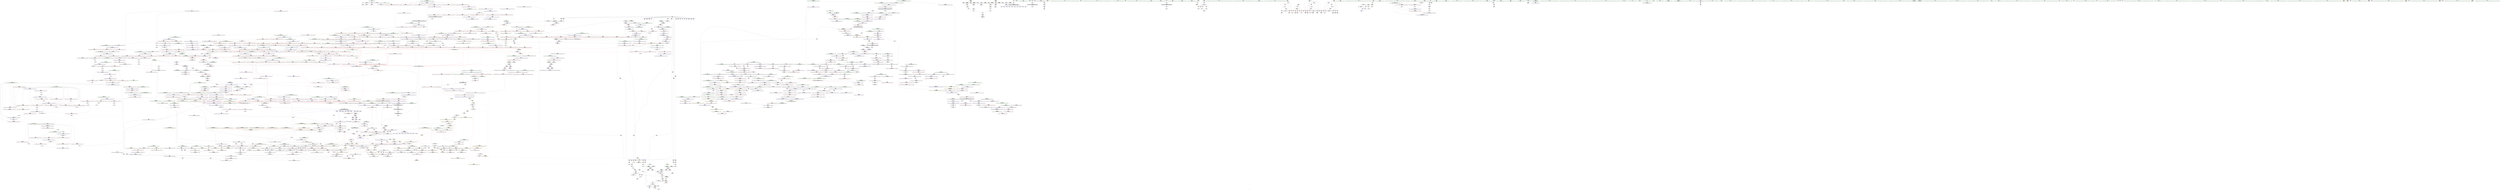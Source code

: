 digraph "SVFG" {
	label="SVFG";

	Node0x5600c2f21d70 [shape=record,color=grey,label="{NodeID: 0\nNullPtr}"];
	Node0x5600c2f21d70 -> Node0x5600c3238af0[style=solid];
	Node0x5600c2f21d70 -> Node0x5600c326ab50[style=solid];
	Node0x5600c32a4c30 [shape=record,color=grey,label="{NodeID: 1882\n1368 = cmp(1366, 1367, )\n}"];
	Node0x5600c323efa0 [shape=record,color=red,label="{NodeID: 775\n897\<--896\n\<--_M_comp\n_ZN9__gnu_cxx5__ops15_Iter_comp_iterIPFiSt4pairIiiES3_EEclIPS3_S8_EEbT_T0_\n}"];
	Node0x5600c3235ac0 [shape=record,color=purple,label="{NodeID: 443\n67\<--59\nfirst\<--x\n_Z3cmpSt4pairIiiES0_\n}"];
	Node0x5600c3235ac0 -> Node0x5600c324f020[style=solid];
	Node0x5600c3275140 [shape=record,color=blue,label="{NodeID: 1218\n1744\<--1739\n__result.addr\<--__result\n_ZNSt20__copy_move_backwardILb1ELb0ESt26random_access_iterator_tagE13__copy_move_bIPSt4pairIiiES5_EET0_T_S7_S6_\n}"];
	Node0x5600c3275140 -> Node0x5600c32f1d40[style=dashed];
	Node0x5600c3229d60 [shape=record,color=green,label="{NodeID: 111\n666\<--667\n__last.addr\<--__last.addr_field_insensitive\n_ZSt27__unguarded_partition_pivotIPSt4pairIiiEN9__gnu_cxx5__ops15_Iter_comp_iterIPFiS1_S1_EEEET_S9_S9_T0_\n}"];
	Node0x5600c3229d60 -> Node0x5600c3254640[style=solid];
	Node0x5600c3229d60 -> Node0x5600c3254710[style=solid];
	Node0x5600c3229d60 -> Node0x5600c32547e0[style=solid];
	Node0x5600c3229d60 -> Node0x5600c326db70[style=solid];
	Node0x5600c32449d0 [shape=record,color=red,label="{NodeID: 886\n1418\<--1412\nthis1\<--this.addr\n_ZNSt4pairIiiE4swapERS0_\n}"];
	Node0x5600c32449d0 -> Node0x5600c324b4d0[style=solid];
	Node0x5600c32449d0 -> Node0x5600c324b5a0[style=solid];
	Node0x5600c33b8ff0 [shape=record,color=black,label="{NodeID: 2768\n1028 = PHI(878, )\n}"];
	Node0x5600c324b4d0 [shape=record,color=purple,label="{NodeID: 554\n1419\<--1418\nfirst\<--this1\n_ZNSt4pairIiiE4swapERS0_\n|{<s0>99}}"];
	Node0x5600c324b4d0:s0 -> Node0x5600c33c71d0[style=solid,color=red];
	Node0x5600c322e290 [shape=record,color=green,label="{NodeID: 222\n1557\<--1558\nagg.tmp\<--agg.tmp_field_insensitive\n_ZSt26__unguarded_insertion_sortIPSt4pairIiiEN9__gnu_cxx5__ops15_Iter_comp_iterIPFiS1_S1_EEEEvT_S9_T0_\n}"];
	Node0x5600c322e290 -> Node0x5600c324c370[style=solid];
	Node0x5600c322e290 -> Node0x5600c324c440[style=solid];
	Node0x5600c3269cc0 [shape=record,color=red,label="{NodeID: 997\n1983\<--1982\ndummyVal\<--offset_0\n_ZN9__gnu_cxx5__ops14_Iter_comp_valIPFiSt4pairIiiES3_EEclIPS3_S3_EEbT_RT0_\n}"];
	Node0x5600c3269cc0 -> Node0x5600c3271ba0[style=solid];
	Node0x5600c33c65a0 [shape=record,color=black,label="{NodeID: 2879\n978 = PHI(853, 953, )\n2nd arg _ZSt13__adjust_heapIPSt4pairIiiElS1_N9__gnu_cxx5__ops15_Iter_comp_iterIPFiS1_S1_EEEEvT_T0_SA_T1_T2_ }"];
	Node0x5600c33c65a0 -> Node0x5600c32700d0[style=solid];
	Node0x5600c3250f00 [shape=record,color=red,label="{NodeID: 665\n260\<--259\n\<--second58\nmain\n}"];
	Node0x5600c3250f00 -> Node0x5600c323a410[style=solid];
	Node0x5600c323c080 [shape=record,color=black,label="{NodeID: 333\n707\<--662\n\<--__comp\n_ZSt27__unguarded_partition_pivotIPSt4pairIiiEN9__gnu_cxx5__ops15_Iter_comp_iterIPFiS1_S1_EEEET_S9_S9_T0_\n}"];
	Node0x5600c323c080 -> Node0x5600c3248340[style=solid];
	Node0x5600c331dc10 [shape=record,color=yellow,style=double,label="{NodeID: 2215\n30V_1 = ENCHI(MR_30V_0)\npts\{97 \}\nFun[_ZSt3maxIeERKT_S2_S2_]}"];
	Node0x5600c331dc10 -> Node0x5600c3251a60[style=dashed];
	Node0x5600c326f7e0 [shape=record,color=blue,label="{NodeID: 1108\n924\<--917\n__comp.addr\<--__comp\n_ZSt10__pop_heapIPSt4pairIiiEN9__gnu_cxx5__ops15_Iter_comp_iterIPFiS1_S1_EEEEvT_S9_S9_RT0_\n}"];
	Node0x5600c326f7e0 -> Node0x5600c323f6f0[style=dashed];
	Node0x5600c2f1c160 [shape=record,color=green,label="{NodeID: 1\n7\<--1\n__dso_handle\<--dummyObj\nGlob }"];
	Node0x5600c32a4db0 [shape=record,color=grey,label="{NodeID: 1883\n745 = cmp(743, 744, )\n}"];
	Node0x5600c323f070 [shape=record,color=red,label="{NodeID: 776\n907\<--906\n\<--\n_ZN9__gnu_cxx5__ops15_Iter_comp_iterIPFiSt4pairIiiES3_EEclIPS3_S8_EEbT_T0_\n}"];
	Node0x5600c3235b90 [shape=record,color=purple,label="{NodeID: 444\n72\<--59\nsecond\<--x\n_Z3cmpSt4pairIiiES0_\n}"];
	Node0x5600c3235b90 -> Node0x5600c324f0f0[style=solid];
	Node0x5600c3275210 [shape=record,color=blue,label="{NodeID: 1219\n1746\<--1756\n__n\<--sub.ptr.div\n_ZNSt20__copy_move_backwardILb1ELb0ESt26random_access_iterator_tagE13__copy_move_bIPSt4pairIiiES5_EET0_T_S7_S6_\n}"];
	Node0x5600c3275210 -> Node0x5600c32f2240[style=dashed];
	Node0x5600c3229e30 [shape=record,color=green,label="{NodeID: 112\n668\<--669\n__mid\<--__mid_field_insensitive\n_ZSt27__unguarded_partition_pivotIPSt4pairIiiEN9__gnu_cxx5__ops15_Iter_comp_iterIPFiS1_S1_EEEET_S9_S9_T0_\n}"];
	Node0x5600c3229e30 -> Node0x5600c32548b0[style=solid];
	Node0x5600c3229e30 -> Node0x5600c326dc40[style=solid];
	Node0x5600c3244aa0 [shape=record,color=red,label="{NodeID: 887\n1420\<--1414\n\<--__p.addr\n_ZNSt4pairIiiE4swapERS0_\n}"];
	Node0x5600c3244aa0 -> Node0x5600c324b670[style=solid];
	Node0x5600c33b9100 [shape=record,color=black,label="{NodeID: 2769\n1037 = PHI(968, )\n|{<s0>65}}"];
	Node0x5600c33b9100:s0 -> Node0x5600c33c39d0[style=solid,color=red];
	Node0x5600c324b5a0 [shape=record,color=purple,label="{NodeID: 555\n1425\<--1418\nsecond\<--this1\n_ZNSt4pairIiiE4swapERS0_\n|{<s0>100}}"];
	Node0x5600c324b5a0:s0 -> Node0x5600c33c71d0[style=solid,color=red];
	Node0x5600c322e360 [shape=record,color=green,label="{NodeID: 223\n1559\<--1560\nagg.tmp1\<--agg.tmp1_field_insensitive\n_ZSt26__unguarded_insertion_sortIPSt4pairIiiEN9__gnu_cxx5__ops15_Iter_comp_iterIPFiS1_S1_EEEEvT_S9_T0_\n}"];
	Node0x5600c322e360 -> Node0x5600c32330c0[style=solid];
	Node0x5600c322e360 -> Node0x5600c324c510[style=solid];
	Node0x5600c3269d90 [shape=record,color=red,label="{NodeID: 998\n1986\<--1985\ndummyVal\<--offset_1\n_ZN9__gnu_cxx5__ops14_Iter_comp_valIPFiSt4pairIiiES3_EEclIPS3_S3_EEbT_RT0_\n}"];
	Node0x5600c3269d90 -> Node0x5600c3271c70[style=solid];
	Node0x5600c33c66f0 [shape=record,color=black,label="{NodeID: 2880\n979 = PHI(863, 963, )\n3rd arg _ZSt13__adjust_heapIPSt4pairIiiElS1_N9__gnu_cxx5__ops15_Iter_comp_iterIPFiS1_S1_EEEEvT_T0_SA_T1_T2_ }"];
	Node0x5600c33c66f0 -> Node0x5600c326fd90[style=solid];
	Node0x5600c3250fd0 [shape=record,color=red,label="{NodeID: 666\n267\<--266\n\<--second63\nmain\n}"];
	Node0x5600c3250fd0 -> Node0x5600c323a5b0[style=solid];
	Node0x5600c323c150 [shape=record,color=black,label="{NodeID: 334\n694\<--670\n\<--agg.tmp\n_ZSt27__unguarded_partition_pivotIPSt4pairIiiEN9__gnu_cxx5__ops15_Iter_comp_iterIPFiS1_S1_EEEET_S9_S9_T0_\n}"];
	Node0x5600c323c150 -> Node0x5600c3248000[style=solid];
	Node0x5600c331dd20 [shape=record,color=yellow,style=double,label="{NodeID: 2216\n40V_1 = ENCHI(MR_40V_0)\npts\{107 \}\nFun[_ZSt3maxIeERKT_S2_S2_]}"];
	Node0x5600c331dd20 -> Node0x5600c3251b30[style=dashed];
	Node0x5600c326f8b0 [shape=record,color=blue, style = dotted,label="{NodeID: 1109\n1954\<--1956\noffset_0\<--dummyVal\n_ZSt10__pop_heapIPSt4pairIiiEN9__gnu_cxx5__ops15_Iter_comp_iterIPFiS1_S1_EEEEvT_S9_S9_RT0_\n|{|<s1>58}}"];
	Node0x5600c326f8b0 -> Node0x5600c3269710[style=dashed];
	Node0x5600c326f8b0:s1 -> Node0x5600c32ecc30[style=dashed,color=red];
	Node0x5600c2f3eb70 [shape=record,color=green,label="{NodeID: 2\n12\<--1\n\<--dummyObj\nCan only get source location for instruction, argument, global var or function.}"];
	Node0x5600c32a4f30 [shape=record,color=grey,label="{NodeID: 1884\n1171 = cmp(1169, 1170, )\n}"];
	Node0x5600c323f140 [shape=record,color=red,label="{NodeID: 777\n909\<--908\n\<--\n_ZN9__gnu_cxx5__ops15_Iter_comp_iterIPFiSt4pairIiiES3_EEclIPS3_S8_EEbT_T0_\n}"];
	Node0x5600c3235c60 [shape=record,color=purple,label="{NodeID: 445\n76\<--61\nfirst3\<--y\n_Z3cmpSt4pairIiiES0_\n}"];
	Node0x5600c3235c60 -> Node0x5600c324f1c0[style=solid];
	Node0x5600c32752e0 [shape=record,color=blue,label="{NodeID: 1220\n1742\<--1763\n__last.addr\<--incdec.ptr\n_ZNSt20__copy_move_backwardILb1ELb0ESt26random_access_iterator_tagE13__copy_move_bIPSt4pairIiiES5_EET0_T_S7_S6_\n}"];
	Node0x5600c32752e0 -> Node0x5600c32f1840[style=dashed];
	Node0x5600c3229f00 [shape=record,color=green,label="{NodeID: 113\n670\<--671\nagg.tmp\<--agg.tmp_field_insensitive\n_ZSt27__unguarded_partition_pivotIPSt4pairIiiEN9__gnu_cxx5__ops15_Iter_comp_iterIPFiS1_S1_EEEET_S9_S9_T0_\n}"];
	Node0x5600c3229f00 -> Node0x5600c323c150[style=solid];
	Node0x5600c3229f00 -> Node0x5600c3247cc0[style=solid];
	Node0x5600c3244b70 [shape=record,color=red,label="{NodeID: 888\n1426\<--1414\n\<--__p.addr\n_ZNSt4pairIiiE4swapERS0_\n}"];
	Node0x5600c3244b70 -> Node0x5600c324b740[style=solid];
	Node0x5600c33b9270 [shape=record,color=black,label="{NodeID: 2770\n1041 = PHI(1091, )\n}"];
	Node0x5600c324b670 [shape=record,color=purple,label="{NodeID: 556\n1421\<--1420\nfirst2\<--\n_ZNSt4pairIiiE4swapERS0_\n|{<s0>99}}"];
	Node0x5600c324b670:s0 -> Node0x5600c33c73e0[style=solid,color=red];
	Node0x5600c322e430 [shape=record,color=green,label="{NodeID: 224\n1594\<--1595\n__first.addr\<--__first.addr_field_insensitive\n_ZSt13move_backwardIPSt4pairIiiES2_ET0_T_S4_S3_\n}"];
	Node0x5600c322e430 -> Node0x5600c3246570[style=solid];
	Node0x5600c322e430 -> Node0x5600c3273e90[style=solid];
	Node0x5600c3269e60 [shape=record,color=red,label="{NodeID: 999\n1989\<--1988\ndummyVal\<--offset_0\n_ZSt16__insertion_sortIPSt4pairIiiEN9__gnu_cxx5__ops15_Iter_comp_iterIPFiS1_S1_EEEEvT_S9_T0_\n}"];
	Node0x5600c3269e60 -> Node0x5600c32734d0[style=solid];
	Node0x5600c33c6840 [shape=record,color=black,label="{NodeID: 2881\n980 = PHI(865, 965, )\n4th arg _ZSt13__adjust_heapIPSt4pairIiiElS1_N9__gnu_cxx5__ops15_Iter_comp_iterIPFiS1_S1_EEEEvT_T0_SA_T1_T2_ }"];
	Node0x5600c33c6840 -> Node0x5600c326fe60[style=solid];
	Node0x5600c32510a0 [shape=record,color=red,label="{NodeID: 667\n277\<--274\n\<--call68\nmain\n}"];
	Node0x5600c32510a0 -> Node0x5600c326b880[style=solid];
	Node0x5600c323c220 [shape=record,color=black,label="{NodeID: 335\n706\<--672\n\<--agg.tmp5\n_ZSt27__unguarded_partition_pivotIPSt4pairIiiEN9__gnu_cxx5__ops15_Iter_comp_iterIPFiS1_S1_EEEET_S9_S9_T0_\n}"];
	Node0x5600c323c220 -> Node0x5600c3248270[style=solid];
	Node0x5600c326f980 [shape=record,color=blue, style = dotted,label="{NodeID: 1110\n1957\<--1959\noffset_1\<--dummyVal\n_ZSt10__pop_heapIPSt4pairIiiEN9__gnu_cxx5__ops15_Iter_comp_iterIPFiS1_S1_EEEEvT_S9_S9_RT0_\n|{|<s1>58}}"];
	Node0x5600c326f980 -> Node0x5600c32697e0[style=dashed];
	Node0x5600c326f980:s1 -> Node0x5600c32ecc30[style=dashed,color=red];
	Node0x5600c2f33050 [shape=record,color=green,label="{NodeID: 3\n18\<--1\n_ZSt3cin\<--dummyObj\nGlob }"];
	Node0x5600c32a50b0 [shape=record,color=grey,label="{NodeID: 1885\n1810 = cmp(1809, 12, )\n}"];
	Node0x5600c32a50b0 -> Node0x5600c3233f60[style=solid];
	Node0x5600c323f210 [shape=record,color=red,label="{NodeID: 778\n941\<--918\n\<--__first.addr\n_ZSt10__pop_heapIPSt4pairIiiEN9__gnu_cxx5__ops15_Iter_comp_iterIPFiS1_S1_EEEEvT_S9_S9_RT0_\n|{<s0>57}}"];
	Node0x5600c323f210:s0 -> Node0x5600c33c9d50[style=solid,color=red];
	Node0x5600c3235d30 [shape=record,color=purple,label="{NodeID: 446\n80\<--61\nsecond6\<--y\n_Z3cmpSt4pairIiiES0_\n}"];
	Node0x5600c3235d30 -> Node0x5600c324f290[style=solid];
	Node0x5600c32753b0 [shape=record,color=blue,label="{NodeID: 1221\n1744\<--1767\n__result.addr\<--incdec.ptr1\n_ZNSt20__copy_move_backwardILb1ELb0ESt26random_access_iterator_tagE13__copy_move_bIPSt4pairIiiES5_EET0_T_S7_S6_\n}"];
	Node0x5600c32753b0 -> Node0x5600c32f1d40[style=dashed];
	Node0x5600c3229fd0 [shape=record,color=green,label="{NodeID: 114\n672\<--673\nagg.tmp5\<--agg.tmp5_field_insensitive\n_ZSt27__unguarded_partition_pivotIPSt4pairIiiEN9__gnu_cxx5__ops15_Iter_comp_iterIPFiS1_S1_EEEET_S9_S9_T0_\n}"];
	Node0x5600c3229fd0 -> Node0x5600c323c220[style=solid];
	Node0x5600c3229fd0 -> Node0x5600c3247d90[style=solid];
	Node0x5600c3244c40 [shape=record,color=red,label="{NodeID: 889\n1441\<--1433\n\<--__a.addr\n_ZSt4swapIiENSt9enable_ifIXsr6__and_ISt6__not_ISt15__is_tuple_likeIT_EESt21is_move_constructibleIS3_ESt18is_move_assignableIS3_EEE5valueEvE4typeERS3_SC_\n|{<s0>101}}"];
	Node0x5600c3244c40:s0 -> Node0x5600c33c8260[style=solid,color=red];
	Node0x5600c33b9380 [shape=record,color=black,label="{NodeID: 2771\n1063 = PHI(968, )\n|{<s0>67}}"];
	Node0x5600c33b9380:s0 -> Node0x5600c33c39d0[style=solid,color=red];
	Node0x5600c324b740 [shape=record,color=purple,label="{NodeID: 557\n1427\<--1426\nsecond3\<--\n_ZNSt4pairIiiE4swapERS0_\n|{<s0>100}}"];
	Node0x5600c324b740:s0 -> Node0x5600c33c73e0[style=solid,color=red];
	Node0x5600c322e500 [shape=record,color=green,label="{NodeID: 225\n1596\<--1597\n__last.addr\<--__last.addr_field_insensitive\n_ZSt13move_backwardIPSt4pairIiiES2_ET0_T_S4_S3_\n}"];
	Node0x5600c322e500 -> Node0x5600c3246640[style=solid];
	Node0x5600c322e500 -> Node0x5600c3273f60[style=solid];
	Node0x5600c3317460 [shape=record,color=yellow,style=double,label="{NodeID: 2107\n16V_1 = ENCHI(MR_16V_0)\npts\{10 \}\nFun[_ZN9__gnu_cxx5__ops14_Iter_comp_valIPFiSt4pairIiiES3_EEclIPS3_S3_EEbT_RT0_]}"];
	Node0x5600c3317460 -> Node0x5600c3269b20[style=dashed];
	Node0x5600c3317460 -> Node0x5600c3269bf0[style=dashed];
	Node0x5600c3269f30 [shape=record,color=red,label="{NodeID: 1000\n1992\<--1991\ndummyVal\<--offset_1\n_ZSt16__insertion_sortIPSt4pairIiiEN9__gnu_cxx5__ops15_Iter_comp_iterIPFiS1_S1_EEEEvT_S9_T0_\n}"];
	Node0x5600c3269f30 -> Node0x5600c32735a0[style=solid];
	Node0x5600c33c6990 [shape=record,color=black,label="{NodeID: 2882\n1699 = PHI(1603, 1607, )\n0th arg _ZSt12__miter_baseIPSt4pairIiiEET_S3_ }"];
	Node0x5600c33c6990 -> Node0x5600c3274ac0[style=solid];
	Node0x5600c3251170 [shape=record,color=red,label="{NodeID: 668\n321\<--310\n\<--__first.addr\n_ZSt4sortIPSt4pairIiiEPFiS1_S1_EEvT_S5_T0_\n|{<s0>13}}"];
	Node0x5600c3251170:s0 -> Node0x5600c33c6e10[style=solid,color=red];
	Node0x5600c323c2f0 [shape=record,color=black,label="{NodeID: 336\n681\<--679\nsub.ptr.lhs.cast\<--\n_ZSt27__unguarded_partition_pivotIPSt4pairIiiEN9__gnu_cxx5__ops15_Iter_comp_iterIPFiS1_S1_EEEET_S9_S9_T0_\n}"];
	Node0x5600c323c2f0 -> Node0x5600c32a3eb0[style=solid];
	Node0x5600c326fa50 [shape=record,color=blue, style = dotted,label="{NodeID: 1111\n1960\<--1962\noffset_0\<--dummyVal\n_ZSt10__pop_heapIPSt4pairIiiEN9__gnu_cxx5__ops15_Iter_comp_iterIPFiS1_S1_EEEEvT_S9_S9_RT0_\n}"];
	Node0x5600c2ed2c00 [shape=record,color=green,label="{NodeID: 4\n21\<--1\n.str\<--dummyObj\nGlob }"];
	Node0x5600c32a5230 [shape=record,color=grey,label="{NodeID: 1886\n1570 = cmp(1568, 1569, )\n}"];
	Node0x5600c323f2e0 [shape=record,color=red,label="{NodeID: 779\n947\<--918\n\<--__first.addr\n_ZSt10__pop_heapIPSt4pairIiiEN9__gnu_cxx5__ops15_Iter_comp_iterIPFiS1_S1_EEEEvT_S9_S9_RT0_\n|{<s0>62}}"];
	Node0x5600c323f2e0:s0 -> Node0x5600c33c6300[style=solid,color=red];
	Node0x5600c3235e00 [shape=record,color=purple,label="{NodeID: 447\n114\<--113\nvbase.offset.ptr\<--vtable\nmain\n}"];
	Node0x5600c3235e00 -> Node0x5600c3239570[style=solid];
	Node0x5600c3275480 [shape=record,color=blue,label="{NodeID: 1222\n1746\<--1772\n__n\<--dec\n_ZNSt20__copy_move_backwardILb1ELb0ESt26random_access_iterator_tagE13__copy_move_bIPSt4pairIiiES5_EET0_T_S7_S6_\n}"];
	Node0x5600c3275480 -> Node0x5600c32f2240[style=dashed];
	Node0x5600c322e940 [shape=record,color=green,label="{NodeID: 115\n700\<--701\n_ZSt22__move_median_to_firstIPSt4pairIiiEN9__gnu_cxx5__ops15_Iter_comp_iterIPFiS1_S1_EEEEvT_S9_S9_S9_T0_\<--_ZSt22__move_median_to_firstIPSt4pairIiiEN9__gnu_cxx5__ops15_Iter_comp_iterIPFiS1_S1_EEEEvT_S9_S9_S9_T0__field_insensitive\n}"];
	Node0x5600c3244d10 [shape=record,color=red,label="{NodeID: 890\n1450\<--1433\n\<--__a.addr\n_ZSt4swapIiENSt9enable_ifIXsr6__and_ISt6__not_ISt15__is_tuple_likeIT_EESt21is_move_constructibleIS3_ESt18is_move_assignableIS3_EEE5valueEvE4typeERS3_SC_\n}"];
	Node0x5600c3244d10 -> Node0x5600c3272f20[style=solid];
	Node0x5600c33b94f0 [shape=record,color=black,label="{NodeID: 2772\n1067 = PHI(1091, )\n}"];
	Node0x5600c324b810 [shape=record,color=purple,label="{NodeID: 558\n1485\<--1471\ncoerce.dive\<--__comp\n_ZSt16__insertion_sortIPSt4pairIiiEN9__gnu_cxx5__ops15_Iter_comp_iterIPFiS1_S1_EEEEvT_S9_T0_\n}"];
	Node0x5600c324b810 -> Node0x5600c3273190[style=solid];
	Node0x5600c322e5d0 [shape=record,color=green,label="{NodeID: 226\n1598\<--1599\n__result.addr\<--__result.addr_field_insensitive\n_ZSt13move_backwardIPSt4pairIiiES2_ET0_T_S4_S3_\n}"];
	Node0x5600c322e5d0 -> Node0x5600c3246710[style=solid];
	Node0x5600c322e5d0 -> Node0x5600c3274030[style=solid];
	Node0x5600c326a000 [shape=record,color=red,label="{NodeID: 1001\n1995\<--1994\ndummyVal\<--offset_0\n_ZSt16__insertion_sortIPSt4pairIiiEN9__gnu_cxx5__ops15_Iter_comp_iterIPFiS1_S1_EEEEvT_S9_T0_\n}"];
	Node0x5600c326a000 -> Node0x5600c3273670[style=solid];
	Node0x5600c33c6ae0 [shape=record,color=black,label="{NodeID: 2883\n307 = PHI(160, )\n0th arg _ZSt4sortIPSt4pairIiiEPFiS1_S1_EEvT_S5_T0_ }"];
	Node0x5600c33c6ae0 -> Node0x5600c326baf0[style=solid];
	Node0x5600c3251240 [shape=record,color=red,label="{NodeID: 669\n322\<--312\n\<--__last.addr\n_ZSt4sortIPSt4pairIiiEPFiS1_S1_EEvT_S5_T0_\n|{<s0>13}}"];
	Node0x5600c3251240:s0 -> Node0x5600c33c6f50[style=solid,color=red];
	Node0x5600c323c3c0 [shape=record,color=black,label="{NodeID: 337\n682\<--680\nsub.ptr.rhs.cast\<--\n_ZSt27__unguarded_partition_pivotIPSt4pairIiiEN9__gnu_cxx5__ops15_Iter_comp_iterIPFiS1_S1_EEEET_S9_S9_T0_\n}"];
	Node0x5600c323c3c0 -> Node0x5600c32a3eb0[style=solid];
	Node0x5600c326fb20 [shape=record,color=blue, style = dotted,label="{NodeID: 1112\n1963\<--1965\noffset_1\<--dummyVal\n_ZSt10__pop_heapIPSt4pairIiiEN9__gnu_cxx5__ops15_Iter_comp_iterIPFiS1_S1_EEEEvT_S9_S9_RT0_\n}"];
	Node0x5600c321a6b0 [shape=record,color=green,label="{NodeID: 5\n23\<--1\n.str.1\<--dummyObj\nGlob }"];
	Node0x5600c32a53b0 [shape=record,color=grey,label="{NodeID: 1887\n1015 = cmp(1011, 1014, )\n}"];
	Node0x5600c323f3b0 [shape=record,color=red,label="{NodeID: 780\n949\<--918\n\<--__first.addr\n_ZSt10__pop_heapIPSt4pairIiiEN9__gnu_cxx5__ops15_Iter_comp_iterIPFiS1_S1_EEEEvT_S9_S9_RT0_\n}"];
	Node0x5600c323f3b0 -> Node0x5600c323da80[style=solid];
	Node0x5600c3235ed0 [shape=record,color=purple,label="{NodeID: 448\n327\<--316\ncoerce.dive\<--agg.tmp\n_ZSt4sortIPSt4pairIiiEPFiS1_S1_EEvT_S5_T0_\n}"];
	Node0x5600c3235ed0 -> Node0x5600c326bd60[style=solid];
	Node0x5600c3275550 [shape=record,color=blue,label="{NodeID: 1223\n1781\<--1778\nthis.addr\<--this\n_ZN9__gnu_cxx5__ops14_Val_comp_iterIPFiSt4pairIiiES3_EEclIS3_PS3_EEbRT_T0_\n}"];
	Node0x5600c3275550 -> Node0x5600c32674f0[style=dashed];
	Node0x5600c322ea10 [shape=record,color=green,label="{NodeID: 116\n712\<--713\n_ZSt21__unguarded_partitionIPSt4pairIiiEN9__gnu_cxx5__ops15_Iter_comp_iterIPFiS1_S1_EEEET_S9_S9_S9_T0_\<--_ZSt21__unguarded_partitionIPSt4pairIiiEN9__gnu_cxx5__ops15_Iter_comp_iterIPFiS1_S1_EEEET_S9_S9_S9_T0__field_insensitive\n}"];
	Node0x5600c3308f40 [shape=record,color=black,label="{NodeID: 1998\nMR_16V_3 = PHI(MR_16V_5, MR_16V_2, )\npts\{10 \}\n|{|<s1>37|<s2>44|<s3>45}}"];
	Node0x5600c3308f40 -> Node0x5600c3308f40[style=dashed];
	Node0x5600c3308f40:s1 -> Node0x5600c333f170[style=dashed,color=blue];
	Node0x5600c3308f40:s2 -> Node0x5600c331bf20[style=dashed,color=red];
	Node0x5600c3308f40:s3 -> Node0x5600c331d440[style=dashed,color=red];
	Node0x5600c3244de0 [shape=record,color=red,label="{NodeID: 891\n1447\<--1435\n\<--__b.addr\n_ZSt4swapIiENSt9enable_ifIXsr6__and_ISt6__not_ISt15__is_tuple_likeIT_EESt21is_move_constructibleIS3_ESt18is_move_assignableIS3_EEE5valueEvE4typeERS3_SC_\n|{<s0>102}}"];
	Node0x5600c3244de0:s0 -> Node0x5600c33c8260[style=solid,color=red];
	Node0x5600c33b9600 [shape=record,color=black,label="{NodeID: 2773\n1072 = PHI(1116, )\n|{<s0>69}}"];
	Node0x5600c33b9600:s0 -> Node0x5600c33c79d0[style=solid,color=red];
	Node0x5600c324b8e0 [shape=record,color=purple,label="{NodeID: 559\n1531\<--1481\ncoerce.dive11\<--agg.tmp\n_ZSt16__insertion_sortIPSt4pairIiiEN9__gnu_cxx5__ops15_Iter_comp_iterIPFiS1_S1_EEEEvT_S9_T0_\n}"];
	Node0x5600c324b8e0 -> Node0x5600c3273740[style=solid];
	Node0x5600c322e6a0 [shape=record,color=green,label="{NodeID: 227\n1605\<--1606\n_ZSt12__miter_baseIPSt4pairIiiEET_S3_\<--_ZSt12__miter_baseIPSt4pairIiiEET_S3__field_insensitive\n}"];
	Node0x5600c326a0d0 [shape=record,color=red,label="{NodeID: 1002\n1998\<--1997\ndummyVal\<--offset_0\n_ZSt26__unguarded_insertion_sortIPSt4pairIiiEN9__gnu_cxx5__ops15_Iter_comp_iterIPFiS1_S1_EEEEvT_S9_T0_\n}"];
	Node0x5600c326a0d0 -> Node0x5600c3273c20[style=solid];
	Node0x5600c33c6bf0 [shape=record,color=black,label="{NodeID: 2884\n308 = PHI(159, )\n1st arg _ZSt4sortIPSt4pairIiiEPFiS1_S1_EEvT_S5_T0_ }"];
	Node0x5600c33c6bf0 -> Node0x5600c326bbc0[style=solid];
	Node0x5600c3251310 [shape=record,color=red,label="{NodeID: 670\n323\<--314\n\<--__comp.addr\n_ZSt4sortIPSt4pairIiiEPFiS1_S1_EEvT_S5_T0_\n|{<s0>12}}"];
	Node0x5600c3251310:s0 -> Node0x5600c33c47b0[style=solid,color=red];
	Node0x5600c323c490 [shape=record,color=black,label="{NodeID: 338\n658\<--711\n_ZSt27__unguarded_partition_pivotIPSt4pairIiiEN9__gnu_cxx5__ops15_Iter_comp_iterIPFiS1_S1_EEEET_S9_S9_T0__ret\<--call\n_ZSt27__unguarded_partition_pivotIPSt4pairIiiEN9__gnu_cxx5__ops15_Iter_comp_iterIPFiS1_S1_EEEET_S9_S9_T0_\n|{<s0>26}}"];
	Node0x5600c323c490:s0 -> Node0x5600c33b7db0[style=solid,color=blue];
	Node0x5600c326fbf0 [shape=record,color=blue, style = dotted,label="{NodeID: 1113\n1966\<--1968\noffset_0\<--dummyVal\n_ZSt10__pop_heapIPSt4pairIiiEN9__gnu_cxx5__ops15_Iter_comp_iterIPFiS1_S1_EEEEvT_S9_S9_RT0_\n}"];
	Node0x5600c326fbf0 -> Node0x5600c323f890[style=dashed];
	Node0x5600c321a7b0 [shape=record,color=green,label="{NodeID: 6\n25\<--1\n.str.2\<--dummyObj\nGlob }"];
	Node0x5600c32a5530 [shape=record,color=grey,label="{NodeID: 1888\n1760 = cmp(1759, 498, )\n}"];
	Node0x5600c323f480 [shape=record,color=red,label="{NodeID: 781\n948\<--920\n\<--__last.addr\n_ZSt10__pop_heapIPSt4pairIiiEN9__gnu_cxx5__ops15_Iter_comp_iterIPFiS1_S1_EEEEvT_S9_S9_RT0_\n}"];
	Node0x5600c323f480 -> Node0x5600c323d9b0[style=solid];
	Node0x5600c3235fa0 [shape=record,color=purple,label="{NodeID: 449\n329\<--316\ncoerce.dive1\<--agg.tmp\n_ZSt4sortIPSt4pairIiiEPFiS1_S1_EEvT_S5_T0_\n}"];
	Node0x5600c3235fa0 -> Node0x5600c32513e0[style=solid];
	Node0x5600c3275620 [shape=record,color=blue,label="{NodeID: 1224\n1783\<--1779\n__val.addr\<--__val\n_ZN9__gnu_cxx5__ops14_Val_comp_iterIPFiSt4pairIiiES3_EEclIS3_PS3_EEbRT_T0_\n}"];
	Node0x5600c3275620 -> Node0x5600c32675c0[style=dashed];
	Node0x5600c322eb10 [shape=record,color=green,label="{NodeID: 117\n720\<--721\n__comp\<--__comp_field_insensitive\n_ZSt13__heap_selectIPSt4pairIiiEN9__gnu_cxx5__ops15_Iter_comp_iterIPFiS1_S1_EEEEvT_S9_S9_T0_\n|{|<s1>43|<s2>44|<s3>45}}"];
	Node0x5600c322eb10 -> Node0x5600c3248410[style=solid];
	Node0x5600c322eb10:s1 -> Node0x5600c33c7d90[style=solid,color=red];
	Node0x5600c322eb10:s2 -> Node0x5600c33be010[style=solid,color=red];
	Node0x5600c322eb10:s3 -> Node0x5600c33c3390[style=solid,color=red];
	Node0x5600c3309440 [shape=record,color=black,label="{NodeID: 1999\nMR_171V_3 = PHI(MR_171V_4, MR_171V_2, )\npts\{729 \}\n}"];
	Node0x5600c3309440 -> Node0x5600c32550d0[style=dashed];
	Node0x5600c3309440 -> Node0x5600c32551a0[style=dashed];
	Node0x5600c3309440 -> Node0x5600c3255270[style=dashed];
	Node0x5600c3309440 -> Node0x5600c3255340[style=dashed];
	Node0x5600c3309440 -> Node0x5600c326e2c0[style=dashed];
	Node0x5600c3244eb0 [shape=record,color=red,label="{NodeID: 892\n1454\<--1435\n\<--__b.addr\n_ZSt4swapIiENSt9enable_ifIXsr6__and_ISt6__not_ISt15__is_tuple_likeIT_EESt21is_move_constructibleIS3_ESt18is_move_assignableIS3_EEE5valueEvE4typeERS3_SC_\n}"];
	Node0x5600c3244eb0 -> Node0x5600c3272ff0[style=solid];
	Node0x5600c33b9770 [shape=record,color=black,label="{NodeID: 2774\n1081 = PHI(968, )\n}"];
	Node0x5600c33b9770 -> Node0x5600c323e030[style=solid];
	Node0x5600c324b9b0 [shape=record,color=purple,label="{NodeID: 560\n1533\<--1481\ncoerce.dive12\<--agg.tmp\n_ZSt16__insertion_sortIPSt4pairIiiEN9__gnu_cxx5__ops15_Iter_comp_iterIPFiS1_S1_EEEEvT_S9_T0_\n}"];
	Node0x5600c324b9b0 -> Node0x5600c3245ef0[style=solid];
	Node0x5600c322e7a0 [shape=record,color=green,label="{NodeID: 228\n1611\<--1612\n_ZSt23__copy_move_backward_a2ILb1EPSt4pairIiiES2_ET1_T0_S4_S3_\<--_ZSt23__copy_move_backward_a2ILb1EPSt4pairIiiES2_ET1_T0_S4_S3__field_insensitive\n}"];
	Node0x5600c326a1a0 [shape=record,color=red,label="{NodeID: 1003\n2001\<--2000\ndummyVal\<--offset_0\n_ZSt25__unguarded_linear_insertIPSt4pairIiiEN9__gnu_cxx5__ops14_Val_comp_iterIPFiS1_S1_EEEEvT_T0_\n}"];
	Node0x5600c326a1a0 -> Node0x5600c32742a0[style=solid];
	Node0x5600c33c6d00 [shape=record,color=black,label="{NodeID: 2885\n309 = PHI(54, )\n2nd arg _ZSt4sortIPSt4pairIiiEPFiS1_S1_EEvT_S5_T0_ }"];
	Node0x5600c33c6d00 -> Node0x5600c326bc90[style=solid];
	Node0x5600c32513e0 [shape=record,color=red,label="{NodeID: 671\n330\<--329\n\<--coerce.dive1\n_ZSt4sortIPSt4pairIiiEPFiS1_S1_EEvT_S5_T0_\n|{<s0>13}}"];
	Node0x5600c32513e0:s0 -> Node0x5600c33c7090[style=solid,color=red];
	Node0x5600c323c560 [shape=record,color=black,label="{NodeID: 339\n782\<--780\nsub.ptr.lhs.cast\<--\n_ZSt11__sort_heapIPSt4pairIiiEN9__gnu_cxx5__ops15_Iter_comp_iterIPFiS1_S1_EEEEvT_S9_RT0_\n}"];
	Node0x5600c323c560 -> Node0x5600c329f470[style=solid];
	Node0x5600c326fcc0 [shape=record,color=blue,label="{NodeID: 1114\n970\<--969\n__t.addr\<--__t\n_ZSt4moveIRSt4pairIiiEEONSt16remove_referenceIT_E4typeEOS4_\n}"];
	Node0x5600c326fcc0 -> Node0x5600c323f960[style=dashed];
	Node0x5600c31b7b50 [shape=record,color=green,label="{NodeID: 7\n28\<--1\n\<--dummyObj\nCan only get source location for instruction, argument, global var or function.}"];
	Node0x5600c32a56b0 [shape=record,color=grey,label="{NodeID: 1889\n372 = cmp(369, 371, )\n}"];
	Node0x5600c323f550 [shape=record,color=red,label="{NodeID: 782\n936\<--922\n\<--__result.addr\n_ZSt10__pop_heapIPSt4pairIiiEN9__gnu_cxx5__ops15_Iter_comp_iterIPFiS1_S1_EEEEvT_S9_S9_RT0_\n|{<s0>55}}"];
	Node0x5600c323f550:s0 -> Node0x5600c33c9d50[style=solid,color=red];
	Node0x5600c3236070 [shape=record,color=purple,label="{NodeID: 450\n399\<--389\ncoerce.dive\<--__comp\n_ZSt6__sortIPSt4pairIiiEN9__gnu_cxx5__ops15_Iter_comp_iterIPFiS1_S1_EEEEvT_S9_T0_\n}"];
	Node0x5600c3236070 -> Node0x5600c326c310[style=solid];
	Node0x5600c32756f0 [shape=record,color=blue,label="{NodeID: 1225\n1785\<--1780\n__it.addr\<--__it\n_ZN9__gnu_cxx5__ops14_Val_comp_iterIPFiSt4pairIiiES3_EEclIS3_PS3_EEbRT_T0_\n}"];
	Node0x5600c32756f0 -> Node0x5600c3267690[style=dashed];
	Node0x5600c322ebe0 [shape=record,color=green,label="{NodeID: 118\n722\<--723\n__first.addr\<--__first.addr_field_insensitive\n_ZSt13__heap_selectIPSt4pairIiiEN9__gnu_cxx5__ops15_Iter_comp_iterIPFiS1_S1_EEEEvT_S9_S9_T0_\n}"];
	Node0x5600c322ebe0 -> Node0x5600c3254b20[style=solid];
	Node0x5600c322ebe0 -> Node0x5600c3254bf0[style=solid];
	Node0x5600c322ebe0 -> Node0x5600c3254cc0[style=solid];
	Node0x5600c322ebe0 -> Node0x5600c326df80[style=solid];
	Node0x5600c3244f80 [shape=record,color=red,label="{NodeID: 893\n1445\<--1442\n\<--call\n_ZSt4swapIiENSt9enable_ifIXsr6__and_ISt6__not_ISt15__is_tuple_likeIT_EESt21is_move_constructibleIS3_ESt18is_move_assignableIS3_EEE5valueEvE4typeERS3_SC_\n}"];
	Node0x5600c3244f80 -> Node0x5600c3272e50[style=solid];
	Node0x5600c33b98b0 [shape=record,color=black,label="{NodeID: 2775\n1103 = PHI(1204, )\n}"];
	Node0x5600c33b98b0 -> Node0x5600c3241360[style=solid];
	Node0x5600c324ba80 [shape=record,color=purple,label="{NodeID: 561\n1526\<--1483\ncoerce.dive9\<--agg.tmp8\n_ZSt16__insertion_sortIPSt4pairIiiEN9__gnu_cxx5__ops15_Iter_comp_iterIPFiS1_S1_EEEEvT_S9_T0_\n}"];
	Node0x5600c324ba80 -> Node0x5600c3245e20[style=solid];
	Node0x5600c3236a60 [shape=record,color=green,label="{NodeID: 229\n1617\<--1618\n__comp\<--__comp_field_insensitive\n_ZSt25__unguarded_linear_insertIPSt4pairIiiEN9__gnu_cxx5__ops14_Val_comp_iterIPFiS1_S1_EEEEvT_T0_\n|{|<s1>121}}"];
	Node0x5600c3236a60 -> Node0x5600c324c850[style=solid];
	Node0x5600c3236a60:s1 -> Node0x5600c33c8a90[style=solid,color=red];
	Node0x5600c3317810 [shape=record,color=yellow,style=double,label="{NodeID: 2111\n329V_1 = ENCHI(MR_329V_0)\npts\{1229 \}\nFun[_ZN9__gnu_cxx5__ops14_Iter_comp_valIPFiSt4pairIiiES3_EEclIPS3_S3_EEbT_RT0_]}"];
	Node0x5600c3317810 -> Node0x5600c3242880[style=dashed];
	Node0x5600c326a270 [shape=record,color=red,label="{NodeID: 1004\n2004\<--2003\ndummyVal\<--offset_1\n_ZSt25__unguarded_linear_insertIPSt4pairIiiEN9__gnu_cxx5__ops14_Val_comp_iterIPFiS1_S1_EEEEvT_T0_\n}"];
	Node0x5600c326a270 -> Node0x5600c3274370[style=solid];
	Node0x5600c33c6e10 [shape=record,color=black,label="{NodeID: 2886\n386 = PHI(321, )\n0th arg _ZSt6__sortIPSt4pairIiiEN9__gnu_cxx5__ops15_Iter_comp_iterIPFiS1_S1_EEEEvT_S9_T0_ }"];
	Node0x5600c33c6e10 -> Node0x5600c326c3e0[style=solid];
	Node0x5600c32514b0 [shape=record,color=red,label="{NodeID: 672\n348\<--338\n\<--__first.addr\n_ZSt7reverseIPSt4pairIiiEEvT_S3_\n|{<s0>15}}"];
	Node0x5600c32514b0:s0 -> Node0x5600c33c8870[style=solid,color=red];
	Node0x5600c323c630 [shape=record,color=black,label="{NodeID: 340\n783\<--781\nsub.ptr.rhs.cast\<--\n_ZSt11__sort_heapIPSt4pairIiiEN9__gnu_cxx5__ops15_Iter_comp_iterIPFiS1_S1_EEEEvT_S9_RT0_\n}"];
	Node0x5600c323c630 -> Node0x5600c329f470[style=solid];
	Node0x5600c326fd90 [shape=record,color=blue,label="{NodeID: 1115\n999\<--979\n\<--__value.coerce\n_ZSt13__adjust_heapIPSt4pairIiiElS1_N9__gnu_cxx5__ops15_Iter_comp_iterIPFiS1_S1_EEEEvT_T0_SA_T1_T2_\n}"];
	Node0x5600c31b7be0 [shape=record,color=green,label="{NodeID: 8\n71\<--1\n\<--dummyObj\nCan only get source location for instruction, argument, global var or function.}"];
	Node0x5600c32a5830 [shape=record,color=grey,label="{NodeID: 1890\n1251 = cmp(1250, 12, )\n}"];
	Node0x5600c32a5830 -> Node0x5600c3232a40[style=solid];
	Node0x5600c323f620 [shape=record,color=red,label="{NodeID: 783\n943\<--922\n\<--__result.addr\n_ZSt10__pop_heapIPSt4pairIiiEN9__gnu_cxx5__ops15_Iter_comp_iterIPFiS1_S1_EEEEvT_S9_S9_RT0_\n|{<s0>58}}"];
	Node0x5600c323f620:s0 -> Node0x5600c33c34e0[style=solid,color=red];
	Node0x5600c3236140 [shape=record,color=purple,label="{NodeID: 451\n426\<--395\ncoerce.dive1\<--agg.tmp\n_ZSt6__sortIPSt4pairIiiEN9__gnu_cxx5__ops15_Iter_comp_iterIPFiS1_S1_EEEEvT_S9_T0_\n}"];
	Node0x5600c3236140 -> Node0x5600c3252280[style=solid];
	Node0x5600c32757c0 [shape=record,color=blue, style = dotted,label="{NodeID: 1226\n2005\<--2007\noffset_0\<--dummyVal\n_ZN9__gnu_cxx5__ops14_Val_comp_iterIPFiSt4pairIiiES3_EEclIS3_PS3_EEbRT_T0_\n}"];
	Node0x5600c322ecb0 [shape=record,color=green,label="{NodeID: 119\n724\<--725\n__middle.addr\<--__middle.addr_field_insensitive\n_ZSt13__heap_selectIPSt4pairIiiEN9__gnu_cxx5__ops15_Iter_comp_iterIPFiS1_S1_EEEEvT_S9_S9_T0_\n}"];
	Node0x5600c322ecb0 -> Node0x5600c3254d90[style=solid];
	Node0x5600c322ecb0 -> Node0x5600c3254e60[style=solid];
	Node0x5600c322ecb0 -> Node0x5600c3254f30[style=solid];
	Node0x5600c322ecb0 -> Node0x5600c326e050[style=solid];
	Node0x5600c3309e40 [shape=record,color=black,label="{NodeID: 2001\nMR_16V_5 = PHI(MR_16V_4, MR_16V_2, MR_16V_2, )\npts\{10 \}\n|{|<s2>72}}"];
	Node0x5600c3309e40 -> Node0x5600c3269980[style=dashed];
	Node0x5600c3309e40 -> Node0x5600c3269a50[style=dashed];
	Node0x5600c3309e40:s2 -> Node0x5600c32fbd40[style=dashed,color=red];
	Node0x5600c3245050 [shape=record,color=red,label="{NodeID: 894\n1449\<--1448\n\<--call1\n_ZSt4swapIiENSt9enable_ifIXsr6__and_ISt6__not_ISt15__is_tuple_likeIT_EESt21is_move_constructibleIS3_ESt18is_move_assignableIS3_EEE5valueEvE4typeERS3_SC_\n}"];
	Node0x5600c3245050 -> Node0x5600c3272f20[style=solid];
	Node0x5600c33b99f0 [shape=record,color=black,label="{NodeID: 2776\n1111 = PHI(1204, )\n}"];
	Node0x5600c33b99f0 -> Node0x5600c3241430[style=solid];
	Node0x5600c324bb50 [shape=record,color=purple,label="{NodeID: 562\n1495\<--1494\nadd.ptr\<--\n_ZSt16__insertion_sortIPSt4pairIiiEN9__gnu_cxx5__ops15_Iter_comp_iterIPFiS1_S1_EEEEvT_S9_T0_\n}"];
	Node0x5600c324bb50 -> Node0x5600c3273400[style=solid];
	Node0x5600c3236af0 [shape=record,color=green,label="{NodeID: 230\n1619\<--1620\n__last.addr\<--__last.addr_field_insensitive\n_ZSt25__unguarded_linear_insertIPSt4pairIiiEN9__gnu_cxx5__ops14_Val_comp_iterIPFiS1_S1_EEEEvT_T0_\n}"];
	Node0x5600c3236af0 -> Node0x5600c32467e0[style=solid];
	Node0x5600c3236af0 -> Node0x5600c32468b0[style=solid];
	Node0x5600c3236af0 -> Node0x5600c3246980[style=solid];
	Node0x5600c3236af0 -> Node0x5600c3266310[style=solid];
	Node0x5600c3236af0 -> Node0x5600c32741d0[style=solid];
	Node0x5600c3236af0 -> Node0x5600c32745e0[style=solid];
	Node0x5600c33178f0 [shape=record,color=yellow,style=double,label="{NodeID: 2112\n331V_1 = ENCHI(MR_331V_0)\npts\{1231 \}\nFun[_ZN9__gnu_cxx5__ops14_Iter_comp_valIPFiSt4pairIiiES3_EEclIPS3_S3_EEbT_RT0_]}"];
	Node0x5600c33178f0 -> Node0x5600c3242950[style=dashed];
	Node0x5600c326a340 [shape=record,color=red,label="{NodeID: 1005\n2007\<--2006\ndummyVal\<--offset_0\n_ZN9__gnu_cxx5__ops14_Val_comp_iterIPFiSt4pairIiiES3_EEclIS3_PS3_EEbRT_T0_\n}"];
	Node0x5600c326a340 -> Node0x5600c32757c0[style=solid];
	Node0x5600c33c6f50 [shape=record,color=black,label="{NodeID: 2887\n387 = PHI(322, )\n1st arg _ZSt6__sortIPSt4pairIiiEN9__gnu_cxx5__ops15_Iter_comp_iterIPFiS1_S1_EEEEvT_S9_T0_ }"];
	Node0x5600c33c6f50 -> Node0x5600c326c4b0[style=solid];
	Node0x5600c3251580 [shape=record,color=red,label="{NodeID: 673\n349\<--340\n\<--__last.addr\n_ZSt7reverseIPSt4pairIiiEEvT_S3_\n|{<s0>15}}"];
	Node0x5600c3251580:s0 -> Node0x5600c33c8980[style=solid,color=red];
	Node0x5600c323c700 [shape=record,color=black,label="{NodeID: 341\n848\<--812\n\<--__value\n_ZSt11__make_heapIPSt4pairIiiEN9__gnu_cxx5__ops15_Iter_comp_iterIPFiS1_S1_EEEEvT_S9_RT0_\n}"];
	Node0x5600c323c700 -> Node0x5600c3248750[style=solid];
	Node0x5600c323c700 -> Node0x5600c3248820[style=solid];
	Node0x5600c326fe60 [shape=record,color=blue,label="{NodeID: 1116\n1001\<--980\ncoerce.dive\<--__comp.coerce\n_ZSt13__adjust_heapIPSt4pairIiiElS1_N9__gnu_cxx5__ops15_Iter_comp_iterIPFiS1_S1_EEEEvT_T0_SA_T1_T2_\n|{<s0>63|<s1>69}}"];
	Node0x5600c326fe60:s0 -> Node0x5600c331c810[style=dashed,color=red];
	Node0x5600c326fe60:s1 -> Node0x5600c331fad0[style=dashed,color=red];
	Node0x5600c31b7c70 [shape=record,color=green,label="{NodeID: 9\n110\<--1\n\<--dummyObj\nCan only get source location for instruction, argument, global var or function.}"];
	Node0x5600c32a59b0 [shape=record,color=grey,label="{NodeID: 1891\n911 = cmp(910, 12, )\n}"];
	Node0x5600c32a59b0 -> Node0x5600c323d4d0[style=solid];
	Node0x5600c323f6f0 [shape=record,color=red,label="{NodeID: 784\n958\<--924\n\<--__comp.addr\n_ZSt10__pop_heapIPSt4pairIiiEN9__gnu_cxx5__ops15_Iter_comp_iterIPFiS1_S1_EEEEvT_S9_S9_RT0_\n}"];
	Node0x5600c323f6f0 -> Node0x5600c323dc20[style=solid];
	Node0x5600c3236210 [shape=record,color=purple,label="{NodeID: 452\n436\<--397\ncoerce.dive3\<--agg.tmp2\n_ZSt6__sortIPSt4pairIiiEN9__gnu_cxx5__ops15_Iter_comp_iterIPFiS1_S1_EEEEvT_S9_T0_\n}"];
	Node0x5600c3236210 -> Node0x5600c3252350[style=solid];
	Node0x5600c3275890 [shape=record,color=blue, style = dotted,label="{NodeID: 1227\n2008\<--2010\noffset_1\<--dummyVal\n_ZN9__gnu_cxx5__ops14_Val_comp_iterIPFiSt4pairIiiES3_EEclIS3_PS3_EEbRT_T0_\n}"];
	Node0x5600c322ed80 [shape=record,color=green,label="{NodeID: 120\n726\<--727\n__last.addr\<--__last.addr_field_insensitive\n_ZSt13__heap_selectIPSt4pairIiiEN9__gnu_cxx5__ops15_Iter_comp_iterIPFiS1_S1_EEEEvT_S9_S9_T0_\n}"];
	Node0x5600c322ed80 -> Node0x5600c3255000[style=solid];
	Node0x5600c322ed80 -> Node0x5600c326e120[style=solid];
	Node0x5600c330a340 [shape=record,color=black,label="{NodeID: 2002\nMR_261V_6 = PHI(MR_261V_5, MR_261V_3, MR_261V_3, )\npts\{988 \}\n}"];
	Node0x5600c330a340 -> Node0x5600c3240320[style=dashed];
	Node0x5600c3245120 [shape=record,color=red,label="{NodeID: 895\n1453\<--1452\n\<--call2\n_ZSt4swapIiENSt9enable_ifIXsr6__and_ISt6__not_ISt15__is_tuple_likeIT_EESt21is_move_constructibleIS3_ESt18is_move_assignableIS3_EEE5valueEvE4typeERS3_SC_\n}"];
	Node0x5600c3245120 -> Node0x5600c3272ff0[style=solid];
	Node0x5600c33b9b30 [shape=record,color=black,label="{NodeID: 2777\n1136 = PHI(1211, )\n}"];
	Node0x5600c33b9b30 -> Node0x5600c3241770[style=solid];
	Node0x5600c324bc20 [shape=record,color=purple,label="{NodeID: 563\n1987\<--1508\noffset_0\<--\n}"];
	Node0x5600c324bc20 -> Node0x5600c32734d0[style=solid];
	Node0x5600c3236bc0 [shape=record,color=green,label="{NodeID: 231\n1621\<--1622\n__val\<--__val_field_insensitive\n_ZSt25__unguarded_linear_insertIPSt4pairIiiEN9__gnu_cxx5__ops14_Val_comp_iterIPFiS1_S1_EEEEvT_T0_\n|{|<s1>121|<s2>124}}"];
	Node0x5600c3236bc0 -> Node0x5600c3233260[style=solid];
	Node0x5600c3236bc0:s1 -> Node0x5600c33c8bd0[style=solid,color=red];
	Node0x5600c3236bc0:s2 -> Node0x5600c33c9d50[style=solid,color=red];
	Node0x5600c33179d0 [shape=record,color=yellow,style=double,label="{NodeID: 2113\n273V_1 = ENCHI(MR_273V_0)\npts\{9960000 \}\nFun[_ZN9__gnu_cxx5__ops14_Iter_comp_valIPFiSt4pairIiiES3_EEclIPS3_S3_EEbT_RT0_]}"];
	Node0x5600c33179d0 -> Node0x5600c32427b0[style=dashed];
	Node0x5600c326a410 [shape=record,color=red,label="{NodeID: 1006\n2010\<--2009\ndummyVal\<--offset_1\n_ZN9__gnu_cxx5__ops14_Val_comp_iterIPFiSt4pairIiiES3_EEclIS3_PS3_EEbRT_T0_\n}"];
	Node0x5600c326a410 -> Node0x5600c3275890[style=solid];
	Node0x5600c33c7090 [shape=record,color=black,label="{NodeID: 2888\n388 = PHI(330, )\n2nd arg _ZSt6__sortIPSt4pairIiiEN9__gnu_cxx5__ops15_Iter_comp_iterIPFiS1_S1_EEEEvT_S9_T0_ }"];
	Node0x5600c33c7090 -> Node0x5600c326c310[style=solid];
	Node0x5600c3251650 [shape=record,color=red,label="{NodeID: 674\n380\<--360\n\<--retval\n_ZSt3maxIeERKT_S2_S2_\n}"];
	Node0x5600c3251650 -> Node0x5600c323a820[style=solid];
	Node0x5600c323c7d0 [shape=record,color=black,label="{NodeID: 342\n855\<--814\n\<--agg.tmp\n_ZSt11__make_heapIPSt4pairIiiEN9__gnu_cxx5__ops15_Iter_comp_iterIPFiS1_S1_EEEEvT_S9_RT0_\n}"];
	Node0x5600c323c7d0 -> Node0x5600c3248a90[style=solid];
	Node0x5600c323c7d0 -> Node0x5600c3248b60[style=solid];
	Node0x5600c326ff30 [shape=record,color=blue,label="{NodeID: 1117\n985\<--976\n__first.addr\<--__first\n_ZSt13__adjust_heapIPSt4pairIiiElS1_N9__gnu_cxx5__ops15_Iter_comp_iterIPFiS1_S1_EEEEvT_T0_SA_T1_T2_\n}"];
	Node0x5600c326ff30 -> Node0x5600c323fa30[style=dashed];
	Node0x5600c326ff30 -> Node0x5600c323fb00[style=dashed];
	Node0x5600c326ff30 -> Node0x5600c323fbd0[style=dashed];
	Node0x5600c326ff30 -> Node0x5600c323fca0[style=dashed];
	Node0x5600c326ff30 -> Node0x5600c323fd70[style=dashed];
	Node0x5600c326ff30 -> Node0x5600c323fe40[style=dashed];
	Node0x5600c326ff30 -> Node0x5600c323ff10[style=dashed];
	Node0x5600c31b8540 [shape=record,color=green,label="{NodeID: 10\n153\<--1\n\<--dummyObj\nCan only get source location for instruction, argument, global var or function.}"];
	Node0x5600c32a5b30 [shape=record,color=grey,label="{NodeID: 1892\n870 = cmp(869, 498, )\n}"];
	Node0x5600c323f7c0 [shape=record,color=red,label="{NodeID: 785\n963\<--962\n\<--\n_ZSt10__pop_heapIPSt4pairIiiEN9__gnu_cxx5__ops15_Iter_comp_iterIPFiS1_S1_EEEEvT_S9_S9_RT0_\n|{<s0>62}}"];
	Node0x5600c323f7c0:s0 -> Node0x5600c33c66f0[style=solid,color=red];
	Node0x5600c32362e0 [shape=record,color=purple,label="{NodeID: 453\n1894\<--421\noffset_0\<--\n}"];
	Node0x5600c32362e0 -> Node0x5600c326c580[style=solid];
	Node0x5600c3275960 [shape=record,color=blue, style = dotted,label="{NodeID: 1228\n2011\<--2013\noffset_0\<--dummyVal\n_ZN9__gnu_cxx5__ops14_Val_comp_iterIPFiSt4pairIiiES3_EEclIS3_PS3_EEbRT_T0_\n}"];
	Node0x5600c322ee50 [shape=record,color=green,label="{NodeID: 121\n728\<--729\n__i\<--__i_field_insensitive\n_ZSt13__heap_selectIPSt4pairIiiEN9__gnu_cxx5__ops15_Iter_comp_iterIPFiS1_S1_EEEEvT_S9_S9_T0_\n}"];
	Node0x5600c322ee50 -> Node0x5600c32550d0[style=solid];
	Node0x5600c322ee50 -> Node0x5600c32551a0[style=solid];
	Node0x5600c322ee50 -> Node0x5600c3255270[style=solid];
	Node0x5600c322ee50 -> Node0x5600c3255340[style=solid];
	Node0x5600c322ee50 -> Node0x5600c326e1f0[style=solid];
	Node0x5600c322ee50 -> Node0x5600c326e2c0[style=solid];
	Node0x5600c330a840 [shape=record,color=black,label="{NodeID: 2003\nMR_267V_8 = PHI(MR_267V_7, MR_267V_3, MR_267V_3, )\npts\{994 \}\n}"];
	Node0x5600c32451f0 [shape=record,color=red,label="{NodeID: 896\n1462\<--1459\n\<--__t.addr\n_ZSt4moveIRiEONSt16remove_referenceIT_E4typeEOS2_\n}"];
	Node0x5600c32451f0 -> Node0x5600c3232be0[style=solid];
	Node0x5600c33b9c70 [shape=record,color=black,label="{NodeID: 2778\n1177 = PHI(1218, )\n}"];
	Node0x5600c33b9c70 -> Node0x5600c2afc0f0[style=solid];
	Node0x5600c324bcf0 [shape=record,color=purple,label="{NodeID: 564\n1990\<--1508\noffset_1\<--\n}"];
	Node0x5600c324bcf0 -> Node0x5600c32735a0[style=solid];
	Node0x5600c3236c90 [shape=record,color=green,label="{NodeID: 232\n1623\<--1624\n__next\<--__next_field_insensitive\n_ZSt25__unguarded_linear_insertIPSt4pairIiiEN9__gnu_cxx5__ops14_Val_comp_iterIPFiS1_S1_EEEEvT_T0_\n}"];
	Node0x5600c3236c90 -> Node0x5600c32663e0[style=solid];
	Node0x5600c3236c90 -> Node0x5600c32664b0[style=solid];
	Node0x5600c3236c90 -> Node0x5600c3266580[style=solid];
	Node0x5600c3236c90 -> Node0x5600c3266650[style=solid];
	Node0x5600c3236c90 -> Node0x5600c3266720[style=solid];
	Node0x5600c3236c90 -> Node0x5600c3274440[style=solid];
	Node0x5600c3236c90 -> Node0x5600c3274510[style=solid];
	Node0x5600c3236c90 -> Node0x5600c32746b0[style=solid];
	Node0x5600c3317ab0 [shape=record,color=yellow,style=double,label="{NodeID: 2114\n334V_1 = ENCHI(MR_334V_0)\npts\{11470000 \}\nFun[_ZN9__gnu_cxx5__ops14_Iter_comp_valIPFiSt4pairIiiES3_EEclIPS3_S3_EEbT_RT0_]}"];
	Node0x5600c3317ab0 -> Node0x5600c3269cc0[style=dashed];
	Node0x5600c326a4e0 [shape=record,color=red,label="{NodeID: 1007\n2013\<--2012\ndummyVal\<--offset_0\n_ZN9__gnu_cxx5__ops14_Val_comp_iterIPFiSt4pairIiiES3_EEclIS3_PS3_EEbRT_T0_\n}"];
	Node0x5600c326a4e0 -> Node0x5600c3275960[style=solid];
	Node0x5600c33c71d0 [shape=record,color=black,label="{NodeID: 2889\n1431 = PHI(1419, 1425, )\n0th arg _ZSt4swapIiENSt9enable_ifIXsr6__and_ISt6__not_ISt15__is_tuple_likeIT_EESt21is_move_constructibleIS3_ESt18is_move_assignableIS3_EEE5valueEvE4typeERS3_SC_ }"];
	Node0x5600c33c71d0 -> Node0x5600c3272cb0[style=solid];
	Node0x5600c3251720 [shape=record,color=red,label="{NodeID: 675\n368\<--362\n\<--__a.addr\n_ZSt3maxIeERKT_S2_S2_\n}"];
	Node0x5600c3251720 -> Node0x5600c3251a60[style=solid];
	Node0x5600c323c8a0 [shape=record,color=black,label="{NodeID: 343\n862\<--814\n\<--agg.tmp\n_ZSt11__make_heapIPSt4pairIiiEN9__gnu_cxx5__ops15_Iter_comp_iterIPFiS1_S1_EEEEvT_S9_RT0_\n}"];
	Node0x5600c323c8a0 -> Node0x5600c323eb90[style=solid];
	Node0x5600c3270000 [shape=record,color=blue,label="{NodeID: 1118\n987\<--977\n__holeIndex.addr\<--__holeIndex\n_ZSt13__adjust_heapIPSt4pairIiiElS1_N9__gnu_cxx5__ops15_Iter_comp_iterIPFiS1_S1_EEEEvT_T0_SA_T1_T2_\n}"];
	Node0x5600c3270000 -> Node0x5600c323ffe0[style=dashed];
	Node0x5600c3270000 -> Node0x5600c32400b0[style=dashed];
	Node0x5600c3270000 -> Node0x5600c3240180[style=dashed];
	Node0x5600c3270000 -> Node0x5600c3240250[style=dashed];
	Node0x5600c3270000 -> Node0x5600c32704e0[style=dashed];
	Node0x5600c3270000 -> Node0x5600c3270680[style=dashed];
	Node0x5600c3270000 -> Node0x5600c330a340[style=dashed];
	Node0x5600c31b8610 [shape=record,color=green,label="{NodeID: 11\n173\<--1\n\<--dummyObj\nCan only get source location for instruction, argument, global var or function.}"];
	Node0x5600c32a5cb0 [shape=record,color=grey,label="{NodeID: 1893\n130 = cmp(128, 129, )\n}"];
	Node0x5600c323f890 [shape=record,color=red,label="{NodeID: 786\n965\<--964\n\<--coerce.dive\n_ZSt10__pop_heapIPSt4pairIiiEN9__gnu_cxx5__ops15_Iter_comp_iterIPFiS1_S1_EEEEvT_S9_S9_RT0_\n|{<s0>62}}"];
	Node0x5600c323f890:s0 -> Node0x5600c33c6840[style=solid,color=red];
	Node0x5600c32363b0 [shape=record,color=purple,label="{NodeID: 454\n1895\<--422\noffset_0\<--\n}"];
	Node0x5600c32363b0 -> Node0x5600c3268530[style=solid];
	Node0x5600c3275a30 [shape=record,color=blue, style = dotted,label="{NodeID: 1229\n2014\<--2016\noffset_1\<--dummyVal\n_ZN9__gnu_cxx5__ops14_Val_comp_iterIPFiSt4pairIiiES3_EEclIS3_PS3_EEbRT_T0_\n}"];
	Node0x5600c322ef20 [shape=record,color=green,label="{NodeID: 122\n738\<--739\n_ZSt11__make_heapIPSt4pairIiiEN9__gnu_cxx5__ops15_Iter_comp_iterIPFiS1_S1_EEEEvT_S9_RT0_\<--_ZSt11__make_heapIPSt4pairIiiEN9__gnu_cxx5__ops15_Iter_comp_iterIPFiS1_S1_EEEEvT_S9_RT0__field_insensitive\n}"];
	Node0x5600c32452c0 [shape=record,color=red,label="{NodeID: 897\n1489\<--1473\n\<--__first.addr\n_ZSt16__insertion_sortIPSt4pairIiiEN9__gnu_cxx5__ops15_Iter_comp_iterIPFiS1_S1_EEEEvT_S9_T0_\n}"];
	Node0x5600c32452c0 -> Node0x5600c32a65b0[style=solid];
	Node0x5600c33b9db0 [shape=record,color=black,label="{NodeID: 2779\n1186 = PHI(968, )\n|{<s0>78}}"];
	Node0x5600c33b9db0:s0 -> Node0x5600c33c39d0[style=solid,color=red];
	Node0x5600c324bdc0 [shape=record,color=purple,label="{NodeID: 565\n1988\<--1509\noffset_0\<--\n}"];
	Node0x5600c324bdc0 -> Node0x5600c3269e60[style=solid];
	Node0x5600c3236d60 [shape=record,color=green,label="{NodeID: 233\n1641\<--1642\n_ZN9__gnu_cxx5__ops14_Val_comp_iterIPFiSt4pairIiiES3_EEclIS3_PS3_EEbRT_T0_\<--_ZN9__gnu_cxx5__ops14_Val_comp_iterIPFiSt4pairIiiES3_EEclIS3_PS3_EEbRT_T0__field_insensitive\n}"];
	Node0x5600c3317b90 [shape=record,color=yellow,style=double,label="{NodeID: 2115\n336V_1 = ENCHI(MR_336V_0)\npts\{11470001 \}\nFun[_ZN9__gnu_cxx5__ops14_Iter_comp_valIPFiSt4pairIiiES3_EEclIPS3_S3_EEbT_RT0_]}"];
	Node0x5600c3317b90 -> Node0x5600c3269d90[style=dashed];
	Node0x5600c326a5b0 [shape=record,color=red,label="{NodeID: 1008\n2016\<--2015\ndummyVal\<--offset_1\n_ZN9__gnu_cxx5__ops14_Val_comp_iterIPFiSt4pairIiiES3_EEclIS3_PS3_EEbRT_T0_\n}"];
	Node0x5600c326a5b0 -> Node0x5600c3275a30[style=solid];
	Node0x5600c33c73e0 [shape=record,color=black,label="{NodeID: 2890\n1432 = PHI(1421, 1427, )\n1st arg _ZSt4swapIiENSt9enable_ifIXsr6__and_ISt6__not_ISt15__is_tuple_likeIT_EESt21is_move_constructibleIS3_ESt18is_move_assignableIS3_EEE5valueEvE4typeERS3_SC_ }"];
	Node0x5600c33c73e0 -> Node0x5600c3272d80[style=solid];
	Node0x5600c32517f0 [shape=record,color=red,label="{NodeID: 676\n377\<--362\n\<--__a.addr\n_ZSt3maxIeERKT_S2_S2_\n}"];
	Node0x5600c32517f0 -> Node0x5600c326c240[style=solid];
	Node0x5600c323c970 [shape=record,color=black,label="{NodeID: 344\n859\<--816\n\<--agg.tmp6\n_ZSt11__make_heapIPSt4pairIiiEN9__gnu_cxx5__ops15_Iter_comp_iterIPFiS1_S1_EEEEvT_S9_RT0_\n}"];
	Node0x5600c323c970 -> Node0x5600c3248dd0[style=solid];
	Node0x5600c32700d0 [shape=record,color=blue,label="{NodeID: 1119\n989\<--978\n__len.addr\<--__len\n_ZSt13__adjust_heapIPSt4pairIiiElS1_N9__gnu_cxx5__ops15_Iter_comp_iterIPFiS1_S1_EEEEvT_T0_SA_T1_T2_\n}"];
	Node0x5600c32700d0 -> Node0x5600c32403f0[style=dashed];
	Node0x5600c32700d0 -> Node0x5600c32404c0[style=dashed];
	Node0x5600c32700d0 -> Node0x5600c3240590[style=dashed];
	Node0x5600c31b86e0 [shape=record,color=green,label="{NodeID: 12\n188\<--1\n\<--dummyObj\nCan only get source location for instruction, argument, global var or function.}"];
	Node0x5600c32a5e30 [shape=record,color=grey,label="{NodeID: 1894\n1053 = cmp(1049, 1052, )\n}"];
	Node0x5600c323f960 [shape=record,color=red,label="{NodeID: 787\n973\<--970\n\<--__t.addr\n_ZSt4moveIRSt4pairIiiEEONSt16remove_referenceIT_E4typeEOS4_\n}"];
	Node0x5600c323f960 -> Node0x5600c323dcf0[style=solid];
	Node0x5600c3236480 [shape=record,color=purple,label="{NodeID: 455\n1897\<--433\noffset_0\<--\n}"];
	Node0x5600c3236480 -> Node0x5600c326c650[style=solid];
	Node0x5600c3275b00 [shape=record,color=blue,label="{NodeID: 1230\n1815\<--1813\nthis.addr\<--this\n_ZN9__gnu_cxx5__ops14_Val_comp_iterIPFiSt4pairIiiES3_EEC2EONS0_15_Iter_comp_iterIS5_EE\n}"];
	Node0x5600c3275b00 -> Node0x5600c32679d0[style=dashed];
	Node0x5600c322f020 [shape=record,color=green,label="{NodeID: 123\n750\<--751\n_ZN9__gnu_cxx5__ops15_Iter_comp_iterIPFiSt4pairIiiES3_EEclIPS3_S8_EEbT_T0_\<--_ZN9__gnu_cxx5__ops15_Iter_comp_iterIPFiSt4pairIiiES3_EEclIPS3_S8_EEbT_T0__field_insensitive\n}"];
	Node0x5600c3245390 [shape=record,color=red,label="{NodeID: 898\n1494\<--1473\n\<--__first.addr\n_ZSt16__insertion_sortIPSt4pairIiiEN9__gnu_cxx5__ops15_Iter_comp_iterIPFiS1_S1_EEEEvT_S9_T0_\n}"];
	Node0x5600c3245390 -> Node0x5600c324bb50[style=solid];
	Node0x5600c33b9ef0 [shape=record,color=black,label="{NodeID: 2780\n1190 = PHI(1091, )\n}"];
	Node0x5600c324be90 [shape=record,color=purple,label="{NodeID: 566\n1991\<--1509\noffset_1\<--\n}"];
	Node0x5600c324be90 -> Node0x5600c3269f30[style=solid];
	Node0x5600c3236e60 [shape=record,color=green,label="{NodeID: 234\n1660\<--1661\nretval\<--retval_field_insensitive\n_ZN9__gnu_cxx5__ops15__val_comp_iterIPFiSt4pairIiiES3_EEENS0_14_Val_comp_iterIT_EENS0_15_Iter_comp_iterIS7_EE\n|{|<s1>127}}"];
	Node0x5600c3236e60 -> Node0x5600c324ce00[style=solid];
	Node0x5600c3236e60:s1 -> Node0x5600c33c2d80[style=solid,color=red];
	Node0x5600c326a680 [shape=record,color=blue,label="{NodeID: 1009\n11\<--12\nn\<--\nGlob }"];
	Node0x5600c326a680 -> Node0x5600c331b470[style=dashed];
	Node0x5600c33c7560 [shape=record,color=black,label="{NodeID: 2891\n1219 = PHI(1173, )\n0th arg _ZN9__gnu_cxx5__ops14_Iter_comp_valIPFiSt4pairIiiES3_EEclIPS3_S3_EEbT_RT0_ }"];
	Node0x5600c33c7560 -> Node0x5600c3271790[style=solid];
	Node0x5600c32518c0 [shape=record,color=red,label="{NodeID: 677\n370\<--364\n\<--__b.addr\n_ZSt3maxIeERKT_S2_S2_\n}"];
	Node0x5600c32518c0 -> Node0x5600c3251b30[style=solid];
	Node0x5600c323ca40 [shape=record,color=black,label="{NodeID: 345\n823\<--821\nsub.ptr.lhs.cast\<--\n_ZSt11__make_heapIPSt4pairIiiEN9__gnu_cxx5__ops15_Iter_comp_iterIPFiS1_S1_EEEEvT_S9_RT0_\n}"];
	Node0x5600c323ca40 -> Node0x5600c329eb70[style=solid];
	Node0x5600c331e6f0 [shape=record,color=yellow,style=double,label="{NodeID: 2227\n273V_1 = ENCHI(MR_273V_0)\npts\{9960000 \}\nFun[_ZSt11__push_heapIPSt4pairIiiElS1_N9__gnu_cxx5__ops14_Iter_comp_valIPFiS1_S1_EEEEvT_T0_SA_T1_RT2_]|{<s0>76}}"];
	Node0x5600c331e6f0:s0 -> Node0x5600c33179d0[style=dashed,color=red];
	Node0x5600c32701a0 [shape=record,color=blue,label="{NodeID: 1120\n991\<--1006\n__topIndex\<--\n_ZSt13__adjust_heapIPSt4pairIiiElS1_N9__gnu_cxx5__ops15_Iter_comp_iterIPFiS1_S1_EEEEvT_T0_SA_T1_T2_\n}"];
	Node0x5600c32701a0 -> Node0x5600c3240660[style=dashed];
	Node0x5600c31eabd0 [shape=record,color=green,label="{NodeID: 13\n197\<--1\n\<--dummyObj\nCan only get source location for instruction, argument, global var or function.}"];
	Node0x5600c32a5fb0 [shape=record,color=grey,label="{NodeID: 1895\n1047 = cmp(1046, 498, )\n}"];
	Node0x5600c323fa30 [shape=record,color=red,label="{NodeID: 788\n1021\<--985\n\<--__first.addr\n_ZSt13__adjust_heapIPSt4pairIiiElS1_N9__gnu_cxx5__ops15_Iter_comp_iterIPFiS1_S1_EEEEvT_T0_SA_T1_T2_\n}"];
	Node0x5600c323fa30 -> Node0x5600c324e180[style=solid];
	Node0x5600c3236550 [shape=record,color=purple,label="{NodeID: 456\n1898\<--434\noffset_0\<--\n}"];
	Node0x5600c3236550 -> Node0x5600c3268600[style=solid];
	Node0x5600c3275bd0 [shape=record,color=blue,label="{NodeID: 1231\n1817\<--1814\n__comp.addr\<--__comp\n_ZN9__gnu_cxx5__ops14_Val_comp_iterIPFiSt4pairIiiES3_EEC2EONS0_15_Iter_comp_iterIS5_EE\n}"];
	Node0x5600c3275bd0 -> Node0x5600c3267aa0[style=dashed];
	Node0x5600c322f120 [shape=record,color=green,label="{NodeID: 124\n757\<--758\n_ZSt10__pop_heapIPSt4pairIiiEN9__gnu_cxx5__ops15_Iter_comp_iterIPFiS1_S1_EEEEvT_S9_S9_RT0_\<--_ZSt10__pop_heapIPSt4pairIiiEN9__gnu_cxx5__ops15_Iter_comp_iterIPFiS1_S1_EEEEvT_S9_S9_RT0__field_insensitive\n}"];
	Node0x5600c3245460 [shape=record,color=red,label="{NodeID: 899\n1503\<--1473\n\<--__first.addr\n_ZSt16__insertion_sortIPSt4pairIiiEN9__gnu_cxx5__ops15_Iter_comp_iterIPFiS1_S1_EEEEvT_S9_T0_\n|{<s0>104}}"];
	Node0x5600c3245460:s0 -> Node0x5600c33c1ce0[style=solid,color=red];
	Node0x5600c33ba000 [shape=record,color=black,label="{NodeID: 2781\n1198 = PHI(968, )\n|{<s0>80}}"];
	Node0x5600c33ba000:s0 -> Node0x5600c33c39d0[style=solid,color=red];
	Node0x5600c324bf60 [shape=record,color=purple,label="{NodeID: 567\n1514\<--1513\nadd.ptr4\<--\n_ZSt16__insertion_sortIPSt4pairIiiEN9__gnu_cxx5__ops15_Iter_comp_iterIPFiS1_S1_EEEEvT_S9_T0_\n|{<s0>107}}"];
	Node0x5600c324bf60:s0 -> Node0x5600c33c9490[style=solid,color=red];
	Node0x5600c3236f30 [shape=record,color=green,label="{NodeID: 235\n1662\<--1663\n__comp\<--__comp_field_insensitive\n_ZN9__gnu_cxx5__ops15__val_comp_iterIPFiSt4pairIiiES3_EEENS0_14_Val_comp_iterIT_EENS0_15_Iter_comp_iterIS7_EE\n|{|<s1>126}}"];
	Node0x5600c3236f30 -> Node0x5600c324ced0[style=solid];
	Node0x5600c3236f30:s1 -> Node0x5600c33bcfb0[style=solid,color=red];
	Node0x5600c326a750 [shape=record,color=blue,label="{NodeID: 1010\n14\<--12\nk\<--\nGlob }"];
	Node0x5600c326a750 -> Node0x5600c331b550[style=dashed];
	Node0x5600c33c7670 [shape=record,color=black,label="{NodeID: 2892\n1220 = PHI(1176, )\n1st arg _ZN9__gnu_cxx5__ops14_Iter_comp_valIPFiSt4pairIiiES3_EEclIPS3_S3_EEbT_RT0_ }"];
	Node0x5600c33c7670 -> Node0x5600c3271860[style=solid];
	Node0x5600c3251990 [shape=record,color=red,label="{NodeID: 678\n374\<--364\n\<--__b.addr\n_ZSt3maxIeERKT_S2_S2_\n}"];
	Node0x5600c3251990 -> Node0x5600c326c170[style=solid];
	Node0x5600c323cb10 [shape=record,color=black,label="{NodeID: 346\n824\<--822\nsub.ptr.rhs.cast\<--\n_ZSt11__make_heapIPSt4pairIiiEN9__gnu_cxx5__ops15_Iter_comp_iterIPFiS1_S1_EEEEvT_S9_RT0_\n}"];
	Node0x5600c323cb10 -> Node0x5600c329eb70[style=solid];
	Node0x5600c331e7d0 [shape=record,color=yellow,style=double,label="{NodeID: 2228\n314V_1 = ENCHI(MR_314V_0)\npts\{11470000 11470001 \}\nFun[_ZSt11__push_heapIPSt4pairIiiElS1_N9__gnu_cxx5__ops14_Iter_comp_valIPFiS1_S1_EEEEvT_T0_SA_T1_RT2_]|{<s0>76|<s1>76|<s2>78|<s3>80}}"];
	Node0x5600c331e7d0:s0 -> Node0x5600c3317ab0[style=dashed,color=red];
	Node0x5600c331e7d0:s1 -> Node0x5600c3317b90[style=dashed,color=red];
	Node0x5600c331e7d0:s2 -> Node0x5600c32ecc30[style=dashed,color=red];
	Node0x5600c331e7d0:s3 -> Node0x5600c32ecc30[style=dashed,color=red];
	Node0x5600c3270270 [shape=record,color=blue,label="{NodeID: 1121\n993\<--1008\n__secondChild\<--\n_ZSt13__adjust_heapIPSt4pairIiiElS1_N9__gnu_cxx5__ops15_Iter_comp_iterIPFiS1_S1_EEEEvT_T0_SA_T1_T2_\n}"];
	Node0x5600c3270270 -> Node0x5600c3240730[style=dashed];
	Node0x5600c3270270 -> Node0x5600c3240800[style=dashed];
	Node0x5600c3270270 -> Node0x5600c3240ce0[style=dashed];
	Node0x5600c3270270 -> Node0x5600c3240db0[style=dashed];
	Node0x5600c3270270 -> Node0x5600c3270340[style=dashed];
	Node0x5600c3270270 -> Node0x5600c32705b0[style=dashed];
	Node0x5600c3270270 -> Node0x5600c330a840[style=dashed];
	Node0x5600c31eacd0 [shape=record,color=green,label="{NodeID: 14\n238\<--1\n\<--dummyObj\nCan only get source location for instruction, argument, global var or function.}"];
	Node0x5600c32a6130 [shape=record,color=grey,label="{NodeID: 1896\n138 = cmp(136, 137, )\n}"];
	Node0x5600c323fb00 [shape=record,color=red,label="{NodeID: 789\n1024\<--985\n\<--__first.addr\n_ZSt13__adjust_heapIPSt4pairIiiElS1_N9__gnu_cxx5__ops15_Iter_comp_iterIPFiS1_S1_EEEEvT_T0_SA_T1_T2_\n}"];
	Node0x5600c323fb00 -> Node0x5600c324e250[style=solid];
	Node0x5600c3236620 [shape=record,color=purple,label="{NodeID: 457\n457\<--445\ncoerce.dive\<--retval\n_ZN9__gnu_cxx5__ops16__iter_comp_iterIPFiSt4pairIiiES3_EEENS0_15_Iter_comp_iterIT_EES7_\n}"];
	Node0x5600c3236620 -> Node0x5600c32524f0[style=solid];
	Node0x5600c3275ca0 [shape=record,color=blue,label="{NodeID: 1232\n1822\<--1826\n_M_comp\<--\n_ZN9__gnu_cxx5__ops14_Val_comp_iterIPFiSt4pairIiiES3_EEC2EONS0_15_Iter_comp_iterIS5_EE\n|{<s0>127}}"];
	Node0x5600c3275ca0:s0 -> Node0x5600c3341d70[style=dashed,color=blue];
	Node0x5600c322f220 [shape=record,color=green,label="{NodeID: 125\n770\<--771\n__first.addr\<--__first.addr_field_insensitive\n_ZSt11__sort_heapIPSt4pairIiiEN9__gnu_cxx5__ops15_Iter_comp_iterIPFiS1_S1_EEEEvT_S9_RT0_\n}"];
	Node0x5600c322f220 -> Node0x5600c3255410[style=solid];
	Node0x5600c322f220 -> Node0x5600c32554e0[style=solid];
	Node0x5600c322f220 -> Node0x5600c326e390[style=solid];
	Node0x5600c330bc40 [shape=record,color=black,label="{NodeID: 2007\nMR_399V_5 = PHI(MR_399V_3, MR_399V_4, )\npts\{14800000 \}\n}"];
	Node0x5600c330bc40 -> Node0x5600c3269e60[style=dashed];
	Node0x5600c330bc40 -> Node0x5600c32734d0[style=dashed];
	Node0x5600c330bc40 -> Node0x5600c32f3640[style=dashed];
	Node0x5600c330bc40 -> Node0x5600c330bc40[style=dashed];
	Node0x5600c3245530 [shape=record,color=red,label="{NodeID: 900\n1511\<--1473\n\<--__first.addr\n_ZSt16__insertion_sortIPSt4pairIiiEN9__gnu_cxx5__ops15_Iter_comp_iterIPFiS1_S1_EEEEvT_S9_T0_\n|{<s0>107}}"];
	Node0x5600c3245530:s0 -> Node0x5600c33c9210[style=solid,color=red];
	Node0x5600c33ba170 [shape=record,color=black,label="{NodeID: 2782\n1202 = PHI(1091, )\n}"];
	Node0x5600c324c030 [shape=record,color=purple,label="{NodeID: 568\n1993\<--1523\noffset_0\<--\n}"];
	Node0x5600c324c030 -> Node0x5600c3273670[style=solid];
	Node0x5600c3237000 [shape=record,color=green,label="{NodeID: 236\n1668\<--1669\n_ZN9__gnu_cxx5__ops14_Val_comp_iterIPFiSt4pairIiiES3_EEC2EONS0_15_Iter_comp_iterIS5_EE\<--_ZN9__gnu_cxx5__ops14_Val_comp_iterIPFiSt4pairIiiES3_EEC2EONS0_15_Iter_comp_iterIS5_EE_field_insensitive\n}"];
	Node0x5600c326a850 [shape=record,color=blue,label="{NodeID: 1011\n16\<--12\nT\<--\nGlob }"];
	Node0x5600c326a850 -> Node0x5600c331b630[style=dashed];
	Node0x5600c33c7780 [shape=record,color=black,label="{NodeID: 2893\n1221 = PHI(1146, )\n2nd arg _ZN9__gnu_cxx5__ops14_Iter_comp_valIPFiSt4pairIiiES3_EEclIPS3_S3_EEbT_RT0_ }"];
	Node0x5600c33c7780 -> Node0x5600c3271930[style=solid];
	Node0x5600c3251a60 [shape=record,color=red,label="{NodeID: 679\n369\<--368\n\<--\n_ZSt3maxIeERKT_S2_S2_\n}"];
	Node0x5600c3251a60 -> Node0x5600c32a56b0[style=solid];
	Node0x5600c323cbe0 [shape=record,color=black,label="{NodeID: 347\n832\<--830\nsub.ptr.lhs.cast1\<--\n_ZSt11__make_heapIPSt4pairIiiEN9__gnu_cxx5__ops15_Iter_comp_iterIPFiS1_S1_EEEEvT_S9_RT0_\n}"];
	Node0x5600c323cbe0 -> Node0x5600c329eff0[style=solid];
	Node0x5600c331e8b0 [shape=record,color=yellow,style=double,label="{NodeID: 2229\n316V_1 = ENCHI(MR_316V_0)\npts\{8130000 8130001 9270000 9270001 9820000 9820001 14800000 14800001 16220000 16220001 \}\nFun[_ZSt11__push_heapIPSt4pairIiiElS1_N9__gnu_cxx5__ops14_Iter_comp_valIPFiS1_S1_EEEEvT_T0_SA_T1_RT2_]|{<s0>78|<s1>80}}"];
	Node0x5600c331e8b0:s0 -> Node0x5600c32ecc30[style=dashed,color=red];
	Node0x5600c331e8b0:s1 -> Node0x5600c32ecc30[style=dashed,color=red];
	Node0x5600c3270340 [shape=record,color=blue,label="{NodeID: 1122\n993\<--1019\n__secondChild\<--mul\n_ZSt13__adjust_heapIPSt4pairIiiElS1_N9__gnu_cxx5__ops15_Iter_comp_iterIPFiS1_S1_EEEEvT_T0_SA_T1_T2_\n}"];
	Node0x5600c3270340 -> Node0x5600c3240730[style=dashed];
	Node0x5600c3270340 -> Node0x5600c3240800[style=dashed];
	Node0x5600c3270340 -> Node0x5600c32408d0[style=dashed];
	Node0x5600c3270340 -> Node0x5600c32409a0[style=dashed];
	Node0x5600c3270340 -> Node0x5600c3240a70[style=dashed];
	Node0x5600c3270340 -> Node0x5600c3240b40[style=dashed];
	Node0x5600c3270340 -> Node0x5600c3240c10[style=dashed];
	Node0x5600c3270340 -> Node0x5600c3240ce0[style=dashed];
	Node0x5600c3270340 -> Node0x5600c3240db0[style=dashed];
	Node0x5600c3270340 -> Node0x5600c3270340[style=dashed];
	Node0x5600c3270340 -> Node0x5600c3270410[style=dashed];
	Node0x5600c3270340 -> Node0x5600c32705b0[style=dashed];
	Node0x5600c3270340 -> Node0x5600c330a840[style=dashed];
	Node0x5600c31eadd0 [shape=record,color=green,label="{NodeID: 15\n247\<--1\n\<--dummyObj\nCan only get source location for instruction, argument, global var or function.}"];
	Node0x5600c32a62b0 [shape=record,color=grey,label="{NodeID: 1897\n493 = cmp(492, 494, )\n}"];
	Node0x5600c323fbd0 [shape=record,color=red,label="{NodeID: 790\n1034\<--985\n\<--__first.addr\n_ZSt13__adjust_heapIPSt4pairIiiElS1_N9__gnu_cxx5__ops15_Iter_comp_iterIPFiS1_S1_EEEEvT_T0_SA_T1_T2_\n}"];
	Node0x5600c323fbd0 -> Node0x5600c324e320[style=solid];
	Node0x5600c32366f0 [shape=record,color=purple,label="{NodeID: 458\n481\<--465\ncoerce.dive\<--__comp\n_ZSt16__introsort_loopIPSt4pairIiiElN9__gnu_cxx5__ops15_Iter_comp_iterIPFiS1_S1_EEEEvT_S9_T0_T1_\n}"];
	Node0x5600c32366f0 -> Node0x5600c326c7f0[style=solid];
	Node0x5600c3275d70 [shape=record,color=blue,label="{NodeID: 1233\n1832\<--1830\nthis.addr\<--this\n_ZN9__gnu_cxx5__ops15_Iter_comp_iterIPFiSt4pairIiiES3_EEC2ES5_\n}"];
	Node0x5600c3275d70 -> Node0x5600c3267c40[style=dashed];
	Node0x5600c322f2f0 [shape=record,color=green,label="{NodeID: 126\n772\<--773\n__last.addr\<--__last.addr_field_insensitive\n_ZSt11__sort_heapIPSt4pairIiiEN9__gnu_cxx5__ops15_Iter_comp_iterIPFiS1_S1_EEEEvT_S9_RT0_\n}"];
	Node0x5600c322f2f0 -> Node0x5600c32555b0[style=solid];
	Node0x5600c322f2f0 -> Node0x5600c3255680[style=solid];
	Node0x5600c322f2f0 -> Node0x5600c3255750[style=solid];
	Node0x5600c322f2f0 -> Node0x5600c3255820[style=solid];
	Node0x5600c322f2f0 -> Node0x5600c326e460[style=solid];
	Node0x5600c322f2f0 -> Node0x5600c326e600[style=solid];
	Node0x5600c330c140 [shape=record,color=black,label="{NodeID: 2008\nMR_401V_5 = PHI(MR_401V_3, MR_401V_4, )\npts\{14800001 \}\n}"];
	Node0x5600c330c140 -> Node0x5600c3269f30[style=dashed];
	Node0x5600c330c140 -> Node0x5600c32735a0[style=dashed];
	Node0x5600c330c140 -> Node0x5600c32f3b40[style=dashed];
	Node0x5600c330c140 -> Node0x5600c330c140[style=dashed];
	Node0x5600c3245600 [shape=record,color=red,label="{NodeID: 901\n1519\<--1473\n\<--__first.addr\n_ZSt16__insertion_sortIPSt4pairIiiEN9__gnu_cxx5__ops15_Iter_comp_iterIPFiS1_S1_EEEEvT_S9_T0_\n|{<s0>109}}"];
	Node0x5600c3245600:s0 -> Node0x5600c33c34e0[style=solid,color=red];
	Node0x5600c33ba280 [shape=record,color=black,label="{NodeID: 2783\n1250 = PHI()\n}"];
	Node0x5600c33ba280 -> Node0x5600c32a5830[style=solid];
	Node0x5600c324c100 [shape=record,color=purple,label="{NodeID: 569\n1994\<--1524\noffset_0\<--\n}"];
	Node0x5600c324c100 -> Node0x5600c326a000[style=solid];
	Node0x5600c3237100 [shape=record,color=green,label="{NodeID: 237\n1677\<--1678\n__first.addr\<--__first.addr_field_insensitive\n_ZSt23__copy_move_backward_a2ILb1EPSt4pairIiiES2_ET1_T0_S4_S3_\n}"];
	Node0x5600c3237100 -> Node0x5600c32668c0[style=solid];
	Node0x5600c3237100 -> Node0x5600c3274850[style=solid];
	Node0x5600c326a950 [shape=record,color=blue,label="{NodeID: 1012\n1891\<--28\nllvm.global_ctors_0\<--\nGlob }"];
	Node0x5600c33c7890 [shape=record,color=black,label="{NodeID: 2894\n1124 = PHI(995, )\n0th arg _ZN9__gnu_cxx5__ops14_Iter_comp_valIPFiSt4pairIiiES3_EEC2EONS0_15_Iter_comp_iterIS5_EE }"];
	Node0x5600c33c7890 -> Node0x5600c3270d00[style=solid];
	Node0x5600c3251b30 [shape=record,color=red,label="{NodeID: 680\n371\<--370\n\<--\n_ZSt3maxIeERKT_S2_S2_\n}"];
	Node0x5600c3251b30 -> Node0x5600c32a56b0[style=solid];
	Node0x5600c323ccb0 [shape=record,color=black,label="{NodeID: 348\n833\<--831\nsub.ptr.rhs.cast2\<--\n_ZSt11__make_heapIPSt4pairIiiEN9__gnu_cxx5__ops15_Iter_comp_iterIPFiS1_S1_EEEEvT_S9_RT0_\n}"];
	Node0x5600c323ccb0 -> Node0x5600c329eff0[style=solid];
	Node0x5600c3270410 [shape=record,color=blue,label="{NodeID: 1123\n993\<--1031\n__secondChild\<--dec\n_ZSt13__adjust_heapIPSt4pairIiiElS1_N9__gnu_cxx5__ops15_Iter_comp_iterIPFiS1_S1_EEEEvT_T0_SA_T1_T2_\n}"];
	Node0x5600c3270410 -> Node0x5600c3240730[style=dashed];
	Node0x5600c3270410 -> Node0x5600c3240800[style=dashed];
	Node0x5600c3270410 -> Node0x5600c3240b40[style=dashed];
	Node0x5600c3270410 -> Node0x5600c3240c10[style=dashed];
	Node0x5600c3270410 -> Node0x5600c3240ce0[style=dashed];
	Node0x5600c3270410 -> Node0x5600c3240db0[style=dashed];
	Node0x5600c3270410 -> Node0x5600c3270340[style=dashed];
	Node0x5600c3270410 -> Node0x5600c32705b0[style=dashed];
	Node0x5600c3270410 -> Node0x5600c330a840[style=dashed];
	Node0x5600c31eaed0 [shape=record,color=green,label="{NodeID: 16\n415\<--1\n\<--dummyObj\nCan only get source location for instruction, argument, global var or function.}"];
	Node0x5600c32a6430 [shape=record,color=grey,label="{NodeID: 1898\n497 = cmp(496, 498, )\n}"];
	Node0x5600c323fca0 [shape=record,color=red,label="{NodeID: 791\n1038\<--985\n\<--__first.addr\n_ZSt13__adjust_heapIPSt4pairIiiElS1_N9__gnu_cxx5__ops15_Iter_comp_iterIPFiS1_S1_EEEEvT_T0_SA_T1_T2_\n}"];
	Node0x5600c323fca0 -> Node0x5600c324e3f0[style=solid];
	Node0x5600c32367c0 [shape=record,color=purple,label="{NodeID: 459\n506\<--473\ncoerce.dive2\<--agg.tmp\n_ZSt16__introsort_loopIPSt4pairIiiElN9__gnu_cxx5__ops15_Iter_comp_iterIPFiS1_S1_EEEEvT_S9_T0_T1_\n}"];
	Node0x5600c32367c0 -> Node0x5600c3253050[style=solid];
	Node0x5600c3275e40 [shape=record,color=blue,label="{NodeID: 1234\n1834\<--1831\n__comp.addr\<--__comp\n_ZN9__gnu_cxx5__ops15_Iter_comp_iterIPFiSt4pairIiiES3_EEC2ES5_\n}"];
	Node0x5600c3275e40 -> Node0x5600c3267d10[style=dashed];
	Node0x5600c322f3c0 [shape=record,color=green,label="{NodeID: 127\n774\<--775\n__comp.addr\<--__comp.addr_field_insensitive\n_ZSt11__sort_heapIPSt4pairIiiEN9__gnu_cxx5__ops15_Iter_comp_iterIPFiS1_S1_EEEEvT_S9_RT0_\n}"];
	Node0x5600c322f3c0 -> Node0x5600c32558f0[style=solid];
	Node0x5600c322f3c0 -> Node0x5600c326e530[style=solid];
	Node0x5600c330c640 [shape=record,color=black,label="{NodeID: 2009\nMR_403V_4 = PHI(MR_403V_5, MR_403V_3, )\npts\{14820000 \}\n}"];
	Node0x5600c330c640 -> Node0x5600c3273740[style=dashed];
	Node0x5600c330c640 -> Node0x5600c32f4040[style=dashed];
	Node0x5600c330c640 -> Node0x5600c330c640[style=dashed];
	Node0x5600c32456d0 [shape=record,color=red,label="{NodeID: 902\n1490\<--1475\n\<--__last.addr\n_ZSt16__insertion_sortIPSt4pairIiiEN9__gnu_cxx5__ops15_Iter_comp_iterIPFiS1_S1_EEEEvT_S9_T0_\n}"];
	Node0x5600c32456d0 -> Node0x5600c32a65b0[style=solid];
	Node0x5600c33ba350 [shape=record,color=black,label="{NodeID: 2784\n1277 = PHI(878, )\n}"];
	Node0x5600c324c1d0 [shape=record,color=purple,label="{NodeID: 570\n1541\<--1540\nincdec.ptr\<--\n_ZSt16__insertion_sortIPSt4pairIiiEN9__gnu_cxx5__ops15_Iter_comp_iterIPFiS1_S1_EEEEvT_S9_T0_\n}"];
	Node0x5600c324c1d0 -> Node0x5600c3273810[style=solid];
	Node0x5600c32371d0 [shape=record,color=green,label="{NodeID: 238\n1679\<--1680\n__last.addr\<--__last.addr_field_insensitive\n_ZSt23__copy_move_backward_a2ILb1EPSt4pairIiiES2_ET1_T0_S4_S3_\n}"];
	Node0x5600c32371d0 -> Node0x5600c3266990[style=solid];
	Node0x5600c32371d0 -> Node0x5600c3274920[style=solid];
	Node0x5600c3317ff0 [shape=record,color=yellow,style=double,label="{NodeID: 2120\n16V_1 = ENCHI(MR_16V_0)\npts\{10 \}\nFun[_ZN9__gnu_cxx5__ops14_Val_comp_iterIPFiSt4pairIiiES3_EEclIS3_PS3_EEbRT_T0_]}"];
	Node0x5600c3317ff0 -> Node0x5600c326a4e0[style=dashed];
	Node0x5600c3317ff0 -> Node0x5600c326a5b0[style=dashed];
	Node0x5600c326aa50 [shape=record,color=blue,label="{NodeID: 1013\n1892\<--29\nllvm.global_ctors_1\<--_GLOBAL__sub_I_Tehnar_0_1.cpp\nGlob }"];
	Node0x5600c33c79d0 [shape=record,color=black,label="{NodeID: 2895\n1125 = PHI(1072, )\n1st arg _ZN9__gnu_cxx5__ops14_Iter_comp_valIPFiSt4pairIiiES3_EEC2EONS0_15_Iter_comp_iterIS5_EE }"];
	Node0x5600c33c79d0 -> Node0x5600c3270dd0[style=solid];
	Node0x5600c3251c00 [shape=record,color=red,label="{NodeID: 681\n403\<--391\n\<--__first.addr\n_ZSt6__sortIPSt4pairIiiEN9__gnu_cxx5__ops15_Iter_comp_iterIPFiS1_S1_EEEEvT_S9_T0_\n}"];
	Node0x5600c3251c00 -> Node0x5600c32a4930[style=solid];
	Node0x5600c323cd80 [shape=record,color=black,label="{NodeID: 349\n849\<--845\n\<--call\n_ZSt11__make_heapIPSt4pairIiiEN9__gnu_cxx5__ops15_Iter_comp_iterIPFiS1_S1_EEEEvT_S9_RT0_\n}"];
	Node0x5600c323cd80 -> Node0x5600c32488f0[style=solid];
	Node0x5600c323cd80 -> Node0x5600c32489c0[style=solid];
	Node0x5600c32704e0 [shape=record,color=blue,label="{NodeID: 1124\n987\<--1042\n__holeIndex.addr\<--\n_ZSt13__adjust_heapIPSt4pairIiiElS1_N9__gnu_cxx5__ops15_Iter_comp_iterIPFiS1_S1_EEEEvT_T0_SA_T1_T2_\n}"];
	Node0x5600c32704e0 -> Node0x5600c3240180[style=dashed];
	Node0x5600c32704e0 -> Node0x5600c3240250[style=dashed];
	Node0x5600c32704e0 -> Node0x5600c32704e0[style=dashed];
	Node0x5600c32704e0 -> Node0x5600c3270680[style=dashed];
	Node0x5600c32704e0 -> Node0x5600c330a340[style=dashed];
	Node0x5600c31eafd0 [shape=record,color=green,label="{NodeID: 17\n420\<--1\n\<--dummyObj\nCan only get source location for instruction, argument, global var or function.}"];
	Node0x5600c32a65b0 [shape=record,color=grey,label="{NodeID: 1899\n1491 = cmp(1489, 1490, )\n}"];
	Node0x5600c323fd70 [shape=record,color=red,label="{NodeID: 792\n1059\<--985\n\<--__first.addr\n_ZSt13__adjust_heapIPSt4pairIiiElS1_N9__gnu_cxx5__ops15_Iter_comp_iterIPFiS1_S1_EEEEvT_T0_SA_T1_T2_\n}"];
	Node0x5600c323fd70 -> Node0x5600c324e4c0[style=solid];
	Node0x5600c3236890 [shape=record,color=purple,label="{NodeID: 460\n521\<--477\ncoerce.dive4\<--agg.tmp3\n_ZSt16__introsort_loopIPSt4pairIiiElN9__gnu_cxx5__ops15_Iter_comp_iterIPFiS1_S1_EEEEvT_S9_T0_T1_\n}"];
	Node0x5600c3236890 -> Node0x5600c3253120[style=solid];
	Node0x5600c3275f10 [shape=record,color=blue,label="{NodeID: 1235\n1839\<--1841\n_M_comp\<--\n_ZN9__gnu_cxx5__ops15_Iter_comp_iterIPFiSt4pairIiiES3_EEC2ES5_\n|{<s0>22}}"];
	Node0x5600c3275f10:s0 -> Node0x5600c333e7d0[style=dashed,color=blue];
	Node0x5600c322f490 [shape=record,color=green,label="{NodeID: 128\n802\<--803\n__first.addr\<--__first.addr_field_insensitive\n_ZSt11__make_heapIPSt4pairIiiEN9__gnu_cxx5__ops15_Iter_comp_iterIPFiS1_S1_EEEEvT_S9_RT0_\n}"];
	Node0x5600c322f490 -> Node0x5600c32559c0[style=solid];
	Node0x5600c322f490 -> Node0x5600c3255a90[style=solid];
	Node0x5600c322f490 -> Node0x5600c3255b60[style=solid];
	Node0x5600c322f490 -> Node0x5600c3255c30[style=solid];
	Node0x5600c322f490 -> Node0x5600c326e6d0[style=solid];
	Node0x5600c330cb40 [shape=record,color=black,label="{NodeID: 2010\nMR_405V_4 = PHI(MR_405V_5, MR_405V_3, )\npts\{14840000 \}\n}"];
	Node0x5600c330cb40 -> Node0x5600c3273670[style=dashed];
	Node0x5600c330cb40 -> Node0x5600c32f4540[style=dashed];
	Node0x5600c330cb40 -> Node0x5600c330cb40[style=dashed];
	Node0x5600c32457a0 [shape=record,color=red,label="{NodeID: 903\n1499\<--1475\n\<--__last.addr\n_ZSt16__insertion_sortIPSt4pairIiiEN9__gnu_cxx5__ops15_Iter_comp_iterIPFiS1_S1_EEEEvT_S9_T0_\n}"];
	Node0x5600c32457a0 -> Node0x5600c32a6bb0[style=solid];
	Node0x5600c33ba460 [shape=record,color=black,label="{NodeID: 2785\n1281 = PHI(878, )\n}"];
	Node0x5600c324c2a0 [shape=record,color=purple,label="{NodeID: 571\n1561\<--1549\ncoerce.dive\<--__comp\n_ZSt26__unguarded_insertion_sortIPSt4pairIiiEN9__gnu_cxx5__ops15_Iter_comp_iterIPFiS1_S1_EEEEvT_S9_T0_\n}"];
	Node0x5600c324c2a0 -> Node0x5600c32738e0[style=solid];
	Node0x5600c32372a0 [shape=record,color=green,label="{NodeID: 239\n1681\<--1682\n__result.addr\<--__result.addr_field_insensitive\n_ZSt23__copy_move_backward_a2ILb1EPSt4pairIiiES2_ET1_T0_S4_S3_\n}"];
	Node0x5600c32372a0 -> Node0x5600c3266a60[style=solid];
	Node0x5600c32372a0 -> Node0x5600c32749f0[style=solid];
	Node0x5600c326ab50 [shape=record,color=blue, style = dotted,label="{NodeID: 1014\n1893\<--3\nllvm.global_ctors_2\<--dummyVal\nGlob }"];
	Node0x5600c33c7b10 [shape=record,color=black,label="{NodeID: 2896\n799 = PHI(735, )\n0th arg _ZSt11__make_heapIPSt4pairIiiEN9__gnu_cxx5__ops15_Iter_comp_iterIPFiS1_S1_EEEEvT_S9_RT0_ }"];
	Node0x5600c33c7b10 -> Node0x5600c326e6d0[style=solid];
	Node0x5600c3251cd0 [shape=record,color=red,label="{NodeID: 682\n407\<--391\n\<--__first.addr\n_ZSt6__sortIPSt4pairIiiEN9__gnu_cxx5__ops15_Iter_comp_iterIPFiS1_S1_EEEEvT_S9_T0_\n|{<s0>18}}"];
	Node0x5600c3251cd0:s0 -> Node0x5600c33c5dc0[style=solid,color=red];
	Node0x5600c323ce50 [shape=record,color=black,label="{NodeID: 350\n856\<--854\n\<--call5\n_ZSt11__make_heapIPSt4pairIiiEN9__gnu_cxx5__ops15_Iter_comp_iterIPFiS1_S1_EEEEvT_S9_RT0_\n}"];
	Node0x5600c323ce50 -> Node0x5600c3248c30[style=solid];
	Node0x5600c323ce50 -> Node0x5600c3248d00[style=solid];
	Node0x5600c32705b0 [shape=record,color=blue,label="{NodeID: 1125\n993\<--1057\n__secondChild\<--mul13\n_ZSt13__adjust_heapIPSt4pairIiiElS1_N9__gnu_cxx5__ops15_Iter_comp_iterIPFiS1_S1_EEEEvT_T0_SA_T1_T2_\n}"];
	Node0x5600c32705b0 -> Node0x5600c3240e80[style=dashed];
	Node0x5600c32705b0 -> Node0x5600c3240f50[style=dashed];
	Node0x5600c32705b0 -> Node0x5600c330a840[style=dashed];
	Node0x5600c31eb0d0 [shape=record,color=green,label="{NodeID: 18\n494\<--1\n\<--dummyObj\nCan only get source location for instruction, argument, global var or function.}"];
	Node0x5600c32a6730 [shape=record,color=grey,label="{NodeID: 1900\n225 = cmp(219, 224, )\n}"];
	Node0x5600c323fe40 [shape=record,color=red,label="{NodeID: 793\n1064\<--985\n\<--__first.addr\n_ZSt13__adjust_heapIPSt4pairIiiElS1_N9__gnu_cxx5__ops15_Iter_comp_iterIPFiS1_S1_EEEEvT_T0_SA_T1_T2_\n}"];
	Node0x5600c323fe40 -> Node0x5600c324e590[style=solid];
	Node0x5600c3236960 [shape=record,color=purple,label="{NodeID: 461\n533\<--479\ncoerce.dive6\<--agg.tmp5\n_ZSt16__introsort_loopIPSt4pairIiiElN9__gnu_cxx5__ops15_Iter_comp_iterIPFiS1_S1_EEEEvT_S9_T0_T1_\n}"];
	Node0x5600c3236960 -> Node0x5600c32531f0[style=solid];
	Node0x5600c3275fe0 [shape=record,color=blue,label="{NodeID: 1236\n1849\<--1845\n__first.addr\<--__first\n_ZSt9__reverseIPSt4pairIiiEEvT_S3_St26random_access_iterator_tag\n}"];
	Node0x5600c3275fe0 -> Node0x5600c3267de0[style=dashed];
	Node0x5600c3275fe0 -> Node0x5600c3267eb0[style=dashed];
	Node0x5600c3275fe0 -> Node0x5600c3267f80[style=dashed];
	Node0x5600c3275fe0 -> Node0x5600c3268050[style=dashed];
	Node0x5600c3275fe0 -> Node0x5600c3276250[style=dashed];
	Node0x5600c3275fe0 -> Node0x5600c32ffe40[style=dashed];
	Node0x5600c322f560 [shape=record,color=green,label="{NodeID: 129\n804\<--805\n__last.addr\<--__last.addr_field_insensitive\n_ZSt11__make_heapIPSt4pairIiiEN9__gnu_cxx5__ops15_Iter_comp_iterIPFiS1_S1_EEEEvT_S9_RT0_\n}"];
	Node0x5600c322f560 -> Node0x5600c3255d00[style=solid];
	Node0x5600c322f560 -> Node0x5600c3255dd0[style=solid];
	Node0x5600c322f560 -> Node0x5600c326e7a0[style=solid];
	Node0x5600c3245870 [shape=record,color=red,label="{NodeID: 904\n1498\<--1477\n\<--__i\n_ZSt16__insertion_sortIPSt4pairIiiEN9__gnu_cxx5__ops15_Iter_comp_iterIPFiS1_S1_EEEEvT_S9_T0_\n}"];
	Node0x5600c3245870 -> Node0x5600c32a6bb0[style=solid];
	Node0x5600c33ba5a0 [shape=record,color=black,label="{NodeID: 2786\n1291 = PHI(878, )\n}"];
	Node0x5600c324c370 [shape=record,color=purple,label="{NodeID: 572\n1579\<--1557\ncoerce.dive3\<--agg.tmp\n_ZSt26__unguarded_insertion_sortIPSt4pairIiiEN9__gnu_cxx5__ops15_Iter_comp_iterIPFiS1_S1_EEEEvT_S9_T0_\n}"];
	Node0x5600c324c370 -> Node0x5600c3273cf0[style=solid];
	Node0x5600c3237370 [shape=record,color=green,label="{NodeID: 240\n1688\<--1689\n_ZSt12__niter_baseIPSt4pairIiiEET_S3_\<--_ZSt12__niter_baseIPSt4pairIiiEET_S3__field_insensitive\n}"];
	Node0x5600c326ac50 [shape=record,color=blue,label="{NodeID: 1015\n63\<--57\n\<--x.coerce\n_Z3cmpSt4pairIiiES0_\n}"];
	Node0x5600c33c7c50 [shape=record,color=black,label="{NodeID: 2897\n800 = PHI(736, )\n1st arg _ZSt11__make_heapIPSt4pairIiiEN9__gnu_cxx5__ops15_Iter_comp_iterIPFiS1_S1_EEEEvT_S9_RT0_ }"];
	Node0x5600c33c7c50 -> Node0x5600c326e7a0[style=solid];
	Node0x5600c3251da0 [shape=record,color=red,label="{NodeID: 683\n410\<--391\n\<--__first.addr\n_ZSt6__sortIPSt4pairIiiEN9__gnu_cxx5__ops15_Iter_comp_iterIPFiS1_S1_EEEEvT_S9_T0_\n}"];
	Node0x5600c3251da0 -> Node0x5600c323ad00[style=solid];
	Node0x5600c323cf20 [shape=record,color=black,label="{NodeID: 351\n860\<--858\n\<--\n_ZSt11__make_heapIPSt4pairIiiEN9__gnu_cxx5__ops15_Iter_comp_iterIPFiS1_S1_EEEEvT_S9_RT0_\n}"];
	Node0x5600c323cf20 -> Node0x5600c3248ea0[style=solid];
	Node0x5600c3270680 [shape=record,color=blue,label="{NodeID: 1126\n987\<--1069\n__holeIndex.addr\<--sub19\n_ZSt13__adjust_heapIPSt4pairIiiElS1_N9__gnu_cxx5__ops15_Iter_comp_iterIPFiS1_S1_EEEEvT_T0_SA_T1_T2_\n}"];
	Node0x5600c3270680 -> Node0x5600c330a340[style=dashed];
	Node0x5600c31eb1d0 [shape=record,color=green,label="{NodeID: 19\n498\<--1\n\<--dummyObj\nCan only get source location for instruction, argument, global var or function.|{<s0>62}}"];
	Node0x5600c31eb1d0:s0 -> Node0x5600c33c6450[style=solid,color=red];
	Node0x5600c32a68b0 [shape=record,color=grey,label="{NodeID: 1901\n1866 = cmp(1864, 1865, )\n}"];
	Node0x5600c323ff10 [shape=record,color=red,label="{NodeID: 794\n1078\<--985\n\<--__first.addr\n_ZSt13__adjust_heapIPSt4pairIiiElS1_N9__gnu_cxx5__ops15_Iter_comp_iterIPFiS1_S1_EEEEvT_T0_SA_T1_T2_\n|{<s0>72}}"];
	Node0x5600c323ff10:s0 -> Node0x5600c33c5760[style=solid,color=red];
	Node0x5600c3246a10 [shape=record,color=purple,label="{NodeID: 462\n1900\<--503\noffset_0\<--\n}"];
	Node0x5600c3246a10 -> Node0x5600c326cb30[style=solid];
	Node0x5600c32760b0 [shape=record,color=blue,label="{NodeID: 1237\n1851\<--1846\n__last.addr\<--__last\n_ZSt9__reverseIPSt4pairIiiEEvT_S3_St26random_access_iterator_tag\n}"];
	Node0x5600c32760b0 -> Node0x5600c3268120[style=dashed];
	Node0x5600c32760b0 -> Node0x5600c32681f0[style=dashed];
	Node0x5600c32760b0 -> Node0x5600c3276180[style=dashed];
	Node0x5600c32760b0 -> Node0x5600c3300340[style=dashed];
	Node0x5600c322f630 [shape=record,color=green,label="{NodeID: 130\n806\<--807\n__comp.addr\<--__comp.addr_field_insensitive\n_ZSt11__make_heapIPSt4pairIiiEN9__gnu_cxx5__ops15_Iter_comp_iterIPFiS1_S1_EEEEvT_S9_RT0_\n}"];
	Node0x5600c322f630 -> Node0x5600c3255ea0[style=solid];
	Node0x5600c322f630 -> Node0x5600c326e870[style=solid];
	Node0x5600c3245940 [shape=record,color=red,label="{NodeID: 905\n1502\<--1477\n\<--__i\n_ZSt16__insertion_sortIPSt4pairIiiEN9__gnu_cxx5__ops15_Iter_comp_iterIPFiS1_S1_EEEEvT_S9_T0_\n|{<s0>104}}"];
	Node0x5600c3245940:s0 -> Node0x5600c33be840[style=solid,color=red];
	Node0x5600c33ba6e0 [shape=record,color=black,label="{NodeID: 2787\n1305 = PHI(878, )\n}"];
	Node0x5600c324c440 [shape=record,color=purple,label="{NodeID: 573\n1581\<--1557\ncoerce.dive4\<--agg.tmp\n_ZSt26__unguarded_insertion_sortIPSt4pairIiiEN9__gnu_cxx5__ops15_Iter_comp_iterIPFiS1_S1_EEEEvT_S9_T0_\n}"];
	Node0x5600c324c440 -> Node0x5600c32464a0[style=solid];
	Node0x5600c3237470 [shape=record,color=green,label="{NodeID: 241\n1695\<--1696\n_ZSt22__copy_move_backward_aILb1EPSt4pairIiiES2_ET1_T0_S4_S3_\<--_ZSt22__copy_move_backward_aILb1EPSt4pairIiiES2_ET1_T0_S4_S3__field_insensitive\n}"];
	Node0x5600c326ad20 [shape=record,color=blue,label="{NodeID: 1016\n65\<--58\n\<--y.coerce\n_Z3cmpSt4pairIiiES0_\n}"];
	Node0x5600c33c7d90 [shape=record,color=black,label="{NodeID: 2898\n801 = PHI(720, )\n2nd arg _ZSt11__make_heapIPSt4pairIiiEN9__gnu_cxx5__ops15_Iter_comp_iterIPFiS1_S1_EEEEvT_S9_RT0_ }"];
	Node0x5600c33c7d90 -> Node0x5600c326e870[style=solid];
	Node0x5600c3251e70 [shape=record,color=red,label="{NodeID: 684\n431\<--391\n\<--__first.addr\n_ZSt6__sortIPSt4pairIiiEN9__gnu_cxx5__ops15_Iter_comp_iterIPFiS1_S1_EEEEvT_S9_T0_\n|{<s0>20}}"];
	Node0x5600c3251e70:s0 -> Node0x5600c33c9990[style=solid,color=red];
	Node0x5600c323cff0 [shape=record,color=black,label="{NodeID: 352\n899\<--888\n\<--agg.tmp\n_ZN9__gnu_cxx5__ops15_Iter_comp_iterIPFiSt4pairIiiES3_EEclIPS3_S8_EEbT_T0_\n}"];
	Node0x5600c323cff0 -> Node0x5600c3249040[style=solid];
	Node0x5600c323cff0 -> Node0x5600c3249110[style=solid];
	Node0x5600c3270750 [shape=record,color=blue, style = dotted,label="{NodeID: 1127\n1969\<--1971\noffset_0\<--dummyVal\n_ZSt13__adjust_heapIPSt4pairIiiElS1_N9__gnu_cxx5__ops15_Iter_comp_iterIPFiS1_S1_EEEEvT_T0_SA_T1_T2_\n}"];
	Node0x5600c31eb2d0 [shape=record,color=green,label="{NodeID: 20\n514\<--1\n\<--dummyObj\nCan only get source location for instruction, argument, global var or function.}"];
	Node0x5600c32a6a30 [shape=record,color=grey,label="{NodeID: 1902\n1857 = cmp(1855, 1856, )\n}"];
	Node0x5600c323ffe0 [shape=record,color=red,label="{NodeID: 795\n1006\<--987\n\<--__holeIndex.addr\n_ZSt13__adjust_heapIPSt4pairIiiElS1_N9__gnu_cxx5__ops15_Iter_comp_iterIPFiS1_S1_EEEEvT_T0_SA_T1_T2_\n}"];
	Node0x5600c323ffe0 -> Node0x5600c32701a0[style=solid];
	Node0x5600c3246ae0 [shape=record,color=purple,label="{NodeID: 463\n1901\<--504\noffset_0\<--\n}"];
	Node0x5600c3246ae0 -> Node0x5600c32686d0[style=solid];
	Node0x5600c3276180 [shape=record,color=blue,label="{NodeID: 1238\n1851\<--1861\n__last.addr\<--incdec.ptr\n_ZSt9__reverseIPSt4pairIiiEEvT_S3_St26random_access_iterator_tag\n}"];
	Node0x5600c3276180 -> Node0x5600c32682c0[style=dashed];
	Node0x5600c3276180 -> Node0x5600c3268390[style=dashed];
	Node0x5600c3276180 -> Node0x5600c3268460[style=dashed];
	Node0x5600c3276180 -> Node0x5600c3276320[style=dashed];
	Node0x5600c3276180 -> Node0x5600c3300340[style=dashed];
	Node0x5600c322f700 [shape=record,color=green,label="{NodeID: 131\n808\<--809\n__len\<--__len_field_insensitive\n_ZSt11__make_heapIPSt4pairIiiEN9__gnu_cxx5__ops15_Iter_comp_iterIPFiS1_S1_EEEEvT_S9_RT0_\n}"];
	Node0x5600c322f700 -> Node0x5600c3255f70[style=solid];
	Node0x5600c322f700 -> Node0x5600c3256040[style=solid];
	Node0x5600c322f700 -> Node0x5600c326e940[style=solid];
	Node0x5600c330da40 [shape=record,color=black,label="{NodeID: 2013\nMR_16V_2 = PHI(MR_16V_5, MR_16V_1, )\npts\{10 \}\n|{|<s1>24|<s2>26}}"];
	Node0x5600c330da40 -> Node0x5600c32f0940[style=dashed];
	Node0x5600c330da40:s1 -> Node0x5600c33115b0[style=dashed,color=red];
	Node0x5600c330da40:s2 -> Node0x5600c3310420[style=dashed,color=red];
	Node0x5600c3245a10 [shape=record,color=red,label="{NodeID: 906\n1506\<--1477\n\<--__i\n_ZSt16__insertion_sortIPSt4pairIiiEN9__gnu_cxx5__ops15_Iter_comp_iterIPFiS1_S1_EEEEvT_S9_T0_\n|{<s0>105}}"];
	Node0x5600c3245a10:s0 -> Node0x5600c33c9d50[style=solid,color=red];
	Node0x5600c33ba820 [shape=record,color=black,label="{NodeID: 2788\n1313 = PHI(878, )\n}"];
	Node0x5600c324c510 [shape=record,color=purple,label="{NodeID: 574\n1576\<--1559\ncoerce.dive2\<--agg.tmp1\n_ZSt26__unguarded_insertion_sortIPSt4pairIiiEN9__gnu_cxx5__ops15_Iter_comp_iterIPFiS1_S1_EEEEvT_S9_T0_\n}"];
	Node0x5600c324c510 -> Node0x5600c32463d0[style=solid];
	Node0x5600c3237570 [shape=record,color=green,label="{NodeID: 242\n1700\<--1701\n__it.addr\<--__it.addr_field_insensitive\n_ZSt12__miter_baseIPSt4pairIiiEET_S3_\n}"];
	Node0x5600c3237570 -> Node0x5600c3266b30[style=solid];
	Node0x5600c3237570 -> Node0x5600c3274ac0[style=solid];
	Node0x5600c33183a0 [shape=record,color=yellow,style=double,label="{NodeID: 2124\n486V_1 = ENCHI(MR_486V_0)\npts\{1788 \}\nFun[_ZN9__gnu_cxx5__ops14_Val_comp_iterIPFiSt4pairIiiES3_EEclIS3_PS3_EEbRT_T0_]}"];
	Node0x5600c33183a0 -> Node0x5600c3267830[style=dashed];
	Node0x5600c326adf0 [shape=record,color=blue,label="{NodeID: 1017\n90\<--12\nretval\<--\nmain\n}"];
	Node0x5600c326adf0 -> Node0x5600c324f360[style=dashed];
	Node0x5600c33c7ed0 [shape=record,color=black,label="{NodeID: 2899\n1615 = PHI(1522, 1572, )\n0th arg _ZSt25__unguarded_linear_insertIPSt4pairIiiEN9__gnu_cxx5__ops14_Val_comp_iterIPFiS1_S1_EEEEvT_T0_ }"];
	Node0x5600c33c7ed0 -> Node0x5600c32741d0[style=solid];
	Node0x5600c3251f40 [shape=record,color=red,label="{NodeID: 685\n404\<--393\n\<--__last.addr\n_ZSt6__sortIPSt4pairIiiEN9__gnu_cxx5__ops15_Iter_comp_iterIPFiS1_S1_EEEEvT_S9_T0_\n}"];
	Node0x5600c3251f40 -> Node0x5600c32a4930[style=solid];
	Node0x5600c323d0c0 [shape=record,color=black,label="{NodeID: 353\n906\<--888\n\<--agg.tmp\n_ZN9__gnu_cxx5__ops15_Iter_comp_iterIPFiSt4pairIiiES3_EEclIPS3_S8_EEbT_T0_\n}"];
	Node0x5600c323d0c0 -> Node0x5600c323f070[style=solid];
	Node0x5600c3270820 [shape=record,color=blue, style = dotted,label="{NodeID: 1128\n1972\<--1974\noffset_1\<--dummyVal\n_ZSt13__adjust_heapIPSt4pairIiiElS1_N9__gnu_cxx5__ops15_Iter_comp_iterIPFiS1_S1_EEEEvT_T0_SA_T1_T2_\n}"];
	Node0x5600c31eb3d0 [shape=record,color=green,label="{NodeID: 21\n547\<--1\n\<--dummyObj\nCan only get source location for instruction, argument, global var or function.}"];
	Node0x5600c32a6bb0 [shape=record,color=grey,label="{NodeID: 1903\n1500 = cmp(1498, 1499, )\n}"];
	Node0x5600c32400b0 [shape=record,color=red,label="{NodeID: 796\n1008\<--987\n\<--__holeIndex.addr\n_ZSt13__adjust_heapIPSt4pairIiiElS1_N9__gnu_cxx5__ops15_Iter_comp_iterIPFiS1_S1_EEEEvT_T0_SA_T1_T2_\n}"];
	Node0x5600c32400b0 -> Node0x5600c3270270[style=solid];
	Node0x5600c3246bb0 [shape=record,color=purple,label="{NodeID: 464\n1903\<--518\noffset_0\<--\n}"];
	Node0x5600c3246bb0 -> Node0x5600c326ccd0[style=solid];
	Node0x5600c3276250 [shape=record,color=blue,label="{NodeID: 1239\n1849\<--1872\n__first.addr\<--incdec.ptr2\n_ZSt9__reverseIPSt4pairIiiEEvT_S3_St26random_access_iterator_tag\n}"];
	Node0x5600c3276250 -> Node0x5600c3267eb0[style=dashed];
	Node0x5600c3276250 -> Node0x5600c3267f80[style=dashed];
	Node0x5600c3276250 -> Node0x5600c3268050[style=dashed];
	Node0x5600c3276250 -> Node0x5600c3276250[style=dashed];
	Node0x5600c3276250 -> Node0x5600c32ffe40[style=dashed];
	Node0x5600c322f7d0 [shape=record,color=green,label="{NodeID: 132\n810\<--811\n__parent\<--__parent_field_insensitive\n_ZSt11__make_heapIPSt4pairIiiEN9__gnu_cxx5__ops15_Iter_comp_iterIPFiS1_S1_EEEEvT_S9_RT0_\n}"];
	Node0x5600c322f7d0 -> Node0x5600c3256110[style=solid];
	Node0x5600c322f7d0 -> Node0x5600c32561e0[style=solid];
	Node0x5600c322f7d0 -> Node0x5600c323e9f0[style=solid];
	Node0x5600c322f7d0 -> Node0x5600c323eac0[style=solid];
	Node0x5600c322f7d0 -> Node0x5600c326ea10[style=solid];
	Node0x5600c322f7d0 -> Node0x5600c326eef0[style=solid];
	Node0x5600c330df40 [shape=record,color=black,label="{NodeID: 2014\nMR_84V_3 = PHI(MR_84V_4, MR_84V_2, )\npts\{470 \}\n}"];
	Node0x5600c330df40 -> Node0x5600c3252830[style=dashed];
	Node0x5600c330df40 -> Node0x5600c3252900[style=dashed];
	Node0x5600c330df40 -> Node0x5600c32529d0[style=dashed];
	Node0x5600c330df40 -> Node0x5600c3252aa0[style=dashed];
	Node0x5600c330df40 -> Node0x5600c3252b70[style=dashed];
	Node0x5600c330df40 -> Node0x5600c326cf40[style=dashed];
	Node0x5600c3245ae0 [shape=record,color=red,label="{NodeID: 907\n1512\<--1477\n\<--__i\n_ZSt16__insertion_sortIPSt4pairIiiEN9__gnu_cxx5__ops15_Iter_comp_iterIPFiS1_S1_EEEEvT_S9_T0_\n|{<s0>107}}"];
	Node0x5600c3245ae0:s0 -> Node0x5600c33c9350[style=solid,color=red];
	Node0x5600c33ba960 [shape=record,color=black,label="{NodeID: 2789\n1348 = PHI(878, )\n}"];
	Node0x5600c324c5e0 [shape=record,color=purple,label="{NodeID: 575\n1996\<--1573\noffset_0\<--\n}"];
	Node0x5600c324c5e0 -> Node0x5600c3273c20[style=solid];
	Node0x5600c3237640 [shape=record,color=green,label="{NodeID: 243\n1709\<--1710\n__first.addr\<--__first.addr_field_insensitive\n_ZSt22__copy_move_backward_aILb1EPSt4pairIiiES2_ET1_T0_S4_S3_\n}"];
	Node0x5600c3237640 -> Node0x5600c3266c00[style=solid];
	Node0x5600c3237640 -> Node0x5600c3274b90[style=solid];
	Node0x5600c3318480 [shape=record,color=yellow,style=double,label="{NodeID: 2125\n488V_1 = ENCHI(MR_488V_0)\npts\{1790 \}\nFun[_ZN9__gnu_cxx5__ops14_Val_comp_iterIPFiSt4pairIiiES3_EEclIS3_PS3_EEbRT_T0_]}"];
	Node0x5600c3318480 -> Node0x5600c3267900[style=dashed];
	Node0x5600c326aec0 [shape=record,color=blue,label="{NodeID: 1018\n92\<--12\nttt\<--\nmain\n}"];
	Node0x5600c326aec0 -> Node0x5600c3303540[style=dashed];
	Node0x5600c33c80e0 [shape=record,color=black,label="{NodeID: 2900\n1616 = PHI(1534, 1582, )\n1st arg _ZSt25__unguarded_linear_insertIPSt4pairIiiEN9__gnu_cxx5__ops14_Val_comp_iterIPFiS1_S1_EEEEvT_T0_ }"];
	Node0x5600c33c80e0 -> Node0x5600c3274100[style=solid];
	Node0x5600c3252010 [shape=record,color=red,label="{NodeID: 686\n408\<--393\n\<--__last.addr\n_ZSt6__sortIPSt4pairIiiEN9__gnu_cxx5__ops15_Iter_comp_iterIPFiS1_S1_EEEEvT_S9_T0_\n|{<s0>18}}"];
	Node0x5600c3252010:s0 -> Node0x5600c33c5f10[style=solid,color=red];
	Node0x5600c323d190 [shape=record,color=black,label="{NodeID: 354\n903\<--890\n\<--agg.tmp2\n_ZN9__gnu_cxx5__ops15_Iter_comp_iterIPFiSt4pairIiiES3_EEclIPS3_S8_EEbT_T0_\n}"];
	Node0x5600c323d190 -> Node0x5600c3249380[style=solid];
	Node0x5600c323d190 -> Node0x5600c3249450[style=solid];
	Node0x5600c32708f0 [shape=record,color=blue,label="{NodeID: 1129\n1094\<--1092\nthis.addr\<--this\n_ZNSt4pairIiiEaSEOS0_\n}"];
	Node0x5600c32708f0 -> Node0x5600c32410f0[style=dashed];
	Node0x5600c31eb4d0 [shape=record,color=green,label="{NodeID: 22\n553\<--1\n\<--dummyObj\nCan only get source location for instruction, argument, global var or function.}"];
	Node0x5600c32a6d30 [shape=record,color=grey,label="{NodeID: 1904\n213 = cmp(211, 212, )\n}"];
	Node0x5600c3240180 [shape=record,color=red,label="{NodeID: 797\n1039\<--987\n\<--__holeIndex.addr\n_ZSt13__adjust_heapIPSt4pairIiiElS1_N9__gnu_cxx5__ops15_Iter_comp_iterIPFiS1_S1_EEEEvT_T0_SA_T1_T2_\n}"];
	Node0x5600c3246c80 [shape=record,color=purple,label="{NodeID: 465\n1904\<--519\noffset_0\<--\n}"];
	Node0x5600c3246c80 -> Node0x5600c32687a0[style=solid];
	Node0x5600c3276320 [shape=record,color=blue,label="{NodeID: 1240\n1851\<--1875\n__last.addr\<--incdec.ptr3\n_ZSt9__reverseIPSt4pairIiiEEvT_S3_St26random_access_iterator_tag\n}"];
	Node0x5600c3276320 -> Node0x5600c32682c0[style=dashed];
	Node0x5600c3276320 -> Node0x5600c3268390[style=dashed];
	Node0x5600c3276320 -> Node0x5600c3268460[style=dashed];
	Node0x5600c3276320 -> Node0x5600c3276320[style=dashed];
	Node0x5600c3276320 -> Node0x5600c3300340[style=dashed];
	Node0x5600c322f8a0 [shape=record,color=green,label="{NodeID: 133\n812\<--813\n__value\<--__value_field_insensitive\n_ZSt11__make_heapIPSt4pairIiiEN9__gnu_cxx5__ops15_Iter_comp_iterIPFiS1_S1_EEEEvT_S9_RT0_\n|{|<s1>49}}"];
	Node0x5600c322f8a0 -> Node0x5600c323c700[style=solid];
	Node0x5600c322f8a0:s1 -> Node0x5600c33c9d50[style=solid,color=red];
	Node0x5600c330e440 [shape=record,color=black,label="{NodeID: 2015\nMR_86V_3 = PHI(MR_86V_4, MR_86V_2, )\npts\{472 \}\n}"];
	Node0x5600c330e440 -> Node0x5600c3252c40[style=dashed];
	Node0x5600c330e440 -> Node0x5600c3252d10[style=dashed];
	Node0x5600c330e440 -> Node0x5600c326cc00[style=dashed];
	Node0x5600c3245bb0 [shape=record,color=red,label="{NodeID: 908\n1513\<--1477\n\<--__i\n_ZSt16__insertion_sortIPSt4pairIiiEN9__gnu_cxx5__ops15_Iter_comp_iterIPFiS1_S1_EEEEvT_S9_T0_\n}"];
	Node0x5600c3245bb0 -> Node0x5600c324bf60[style=solid];
	Node0x5600c33baaa0 [shape=record,color=black,label="{NodeID: 2790\n1360 = PHI(878, )\n}"];
	Node0x5600c324c6b0 [shape=record,color=purple,label="{NodeID: 576\n1997\<--1574\noffset_0\<--\n}"];
	Node0x5600c324c6b0 -> Node0x5600c326a0d0[style=solid];
	Node0x5600c3237710 [shape=record,color=green,label="{NodeID: 244\n1711\<--1712\n__last.addr\<--__last.addr_field_insensitive\n_ZSt22__copy_move_backward_aILb1EPSt4pairIiiES2_ET1_T0_S4_S3_\n}"];
	Node0x5600c3237710 -> Node0x5600c3266cd0[style=solid];
	Node0x5600c3237710 -> Node0x5600c3274c60[style=solid];
	Node0x5600c3318560 [shape=record,color=yellow,style=double,label="{NodeID: 2126\n436V_1 = ENCHI(MR_436V_0)\npts\{16180000 \}\nFun[_ZN9__gnu_cxx5__ops14_Val_comp_iterIPFiSt4pairIiiES3_EEclIS3_PS3_EEbRT_T0_]}"];
	Node0x5600c3318560 -> Node0x5600c3267760[style=dashed];
	Node0x5600c326af90 [shape=record,color=blue,label="{NodeID: 1019\n94\<--12\ni\<--\nmain\n}"];
	Node0x5600c326af90 -> Node0x5600c324f6a0[style=dashed];
	Node0x5600c326af90 -> Node0x5600c324f770[style=dashed];
	Node0x5600c326af90 -> Node0x5600c324f840[style=dashed];
	Node0x5600c326af90 -> Node0x5600c324f910[style=dashed];
	Node0x5600c326af90 -> Node0x5600c326b060[style=dashed];
	Node0x5600c326af90 -> Node0x5600c3303a40[style=dashed];
	Node0x5600c33c8260 [shape=record,color=black,label="{NodeID: 2901\n1458 = PHI(1441, 1447, 1437, )\n0th arg _ZSt4moveIRiEONSt16remove_referenceIT_E4typeEOS2_ }"];
	Node0x5600c33c8260 -> Node0x5600c32730c0[style=solid];
	Node0x5600c32520e0 [shape=record,color=red,label="{NodeID: 687\n409\<--393\n\<--__last.addr\n_ZSt6__sortIPSt4pairIiiEN9__gnu_cxx5__ops15_Iter_comp_iterIPFiS1_S1_EEEEvT_S9_T0_\n}"];
	Node0x5600c32520e0 -> Node0x5600c323ac30[style=solid];
	Node0x5600c323d260 [shape=record,color=black,label="{NodeID: 355\n908\<--890\n\<--agg.tmp2\n_ZN9__gnu_cxx5__ops15_Iter_comp_iterIPFiSt4pairIiiES3_EEclIPS3_S8_EEbT_T0_\n}"];
	Node0x5600c323d260 -> Node0x5600c323f140[style=solid];
	Node0x5600c32709c0 [shape=record,color=blue,label="{NodeID: 1130\n1096\<--1093\n__p.addr\<--__p\n_ZNSt4pairIiiEaSEOS0_\n}"];
	Node0x5600c32709c0 -> Node0x5600c32411c0[style=dashed];
	Node0x5600c32709c0 -> Node0x5600c3241290[style=dashed];
	Node0x5600c31eb5d0 [shape=record,color=green,label="{NodeID: 23\n1721\<--1\n\<--dummyObj\nCan only get source location for instruction, argument, global var or function.}"];
	Node0x5600c32a6eb0 [shape=record,color=grey,label="{NodeID: 1905\n208 = cmp(206, 207, )\n}"];
	Node0x5600c3240250 [shape=record,color=red,label="{NodeID: 798\n1065\<--987\n\<--__holeIndex.addr\n_ZSt13__adjust_heapIPSt4pairIiiElS1_N9__gnu_cxx5__ops15_Iter_comp_iterIPFiS1_S1_EEEEvT_T0_SA_T1_T2_\n}"];
	Node0x5600c333da10 [shape=record,color=yellow,style=double,label="{NodeID: 2680\n16V_2 = CSCHI(MR_16V_1)\npts\{10 \}\nCS[]|{<s0>42}}"];
	Node0x5600c333da10:s0 -> Node0x5600c32f6840[style=dashed,color=red];
	Node0x5600c3246d50 [shape=record,color=purple,label="{NodeID: 466\n1906\<--530\noffset_0\<--\n}"];
	Node0x5600c3246d50 -> Node0x5600c326ce70[style=solid];
	Node0x5600c32763f0 [shape=record,color=blue,label="{NodeID: 1241\n1883\<--1880\n.addr\<--\n_ZSt19__iterator_categoryIPSt4pairIiiEENSt15iterator_traitsIT_E17iterator_categoryERKS4_\n}"];
	Node0x5600c322f970 [shape=record,color=green,label="{NodeID: 134\n814\<--815\nagg.tmp\<--agg.tmp_field_insensitive\n_ZSt11__make_heapIPSt4pairIiiEN9__gnu_cxx5__ops15_Iter_comp_iterIPFiS1_S1_EEEEvT_S9_RT0_\n}"];
	Node0x5600c322f970 -> Node0x5600c323c7d0[style=solid];
	Node0x5600c322f970 -> Node0x5600c323c8a0[style=solid];
	Node0x5600c330e940 [shape=record,color=black,label="{NodeID: 2016\nMR_88V_2 = PHI(MR_88V_3, MR_88V_1, )\npts\{476 \}\n}"];
	Node0x5600c330e940 -> Node0x5600c326cda0[style=dashed];
	Node0x5600c3245c80 [shape=record,color=red,label="{NodeID: 909\n1522\<--1477\n\<--__i\n_ZSt16__insertion_sortIPSt4pairIiiEN9__gnu_cxx5__ops15_Iter_comp_iterIPFiS1_S1_EEEEvT_S9_T0_\n|{<s0>112}}"];
	Node0x5600c3245c80:s0 -> Node0x5600c33c7ed0[style=solid,color=red];
	Node0x5600c33babe0 [shape=record,color=black,label="{NodeID: 2791\n1442 = PHI(1457, )\n}"];
	Node0x5600c33babe0 -> Node0x5600c3244f80[style=solid];
	Node0x5600c324c780 [shape=record,color=purple,label="{NodeID: 577\n1586\<--1585\nincdec.ptr\<--\n_ZSt26__unguarded_insertion_sortIPSt4pairIiiEN9__gnu_cxx5__ops15_Iter_comp_iterIPFiS1_S1_EEEEvT_S9_T0_\n}"];
	Node0x5600c324c780 -> Node0x5600c3273dc0[style=solid];
	Node0x5600c32377e0 [shape=record,color=green,label="{NodeID: 245\n1713\<--1714\n__result.addr\<--__result.addr_field_insensitive\n_ZSt22__copy_move_backward_aILb1EPSt4pairIiiES2_ET1_T0_S4_S3_\n}"];
	Node0x5600c32377e0 -> Node0x5600c3266da0[style=solid];
	Node0x5600c32377e0 -> Node0x5600c3274d30[style=solid];
	Node0x5600c3318640 [shape=record,color=yellow,style=double,label="{NodeID: 2127\n438V_1 = ENCHI(MR_438V_0)\npts\{16220000 \}\nFun[_ZN9__gnu_cxx5__ops14_Val_comp_iterIPFiSt4pairIiiES3_EEclIS3_PS3_EEbRT_T0_]}"];
	Node0x5600c3318640 -> Node0x5600c326a340[style=dashed];
	Node0x5600c326b060 [shape=record,color=blue,label="{NodeID: 1020\n94\<--152\ni\<--inc\nmain\n}"];
	Node0x5600c326b060 -> Node0x5600c324f6a0[style=dashed];
	Node0x5600c326b060 -> Node0x5600c324f770[style=dashed];
	Node0x5600c326b060 -> Node0x5600c324f840[style=dashed];
	Node0x5600c326b060 -> Node0x5600c324f910[style=dashed];
	Node0x5600c326b060 -> Node0x5600c326b060[style=dashed];
	Node0x5600c326b060 -> Node0x5600c3303a40[style=dashed];
	Node0x5600c33c84b0 [shape=record,color=black,label="{NodeID: 2902\n57 = PHI()\n0th arg _Z3cmpSt4pairIiiES0_ }"];
	Node0x5600c33c84b0 -> Node0x5600c326ac50[style=solid];
	Node0x5600c32521b0 [shape=record,color=red,label="{NodeID: 688\n432\<--393\n\<--__last.addr\n_ZSt6__sortIPSt4pairIiiEN9__gnu_cxx5__ops15_Iter_comp_iterIPFiS1_S1_EEEEvT_S9_T0_\n|{<s0>20}}"];
	Node0x5600c32521b0:s0 -> Node0x5600c33c9ad0[style=solid,color=red];
	Node0x5600c323d330 [shape=record,color=black,label="{NodeID: 356\n900\<--898\n\<--\n_ZN9__gnu_cxx5__ops15_Iter_comp_iterIPFiSt4pairIiiES3_EEclIPS3_S8_EEbT_T0_\n}"];
	Node0x5600c323d330 -> Node0x5600c32491e0[style=solid];
	Node0x5600c323d330 -> Node0x5600c32492b0[style=solid];
	Node0x5600c3270a90 [shape=record,color=blue,label="{NodeID: 1131\n1107\<--1106\nfirst2\<--\n_ZNSt4pairIiiEaSEOS0_\n}"];
	Node0x5600c3270a90 -> Node0x5600c3241430[style=dashed];
	Node0x5600c3270a90 -> Node0x5600c3270b60[style=dashed];
	Node0x5600c31eb6d0 [shape=record,color=green,label="{NodeID: 24\n4\<--6\n_ZStL8__ioinit\<--_ZStL8__ioinit_field_insensitive\nGlob }"];
	Node0x5600c31eb6d0 -> Node0x5600c3234030[style=solid];
	Node0x5600c32a7030 [shape=record,color=grey,label="{NodeID: 1906\n586 = cmp(585, 494, )\n}"];
	Node0x5600c3240320 [shape=record,color=red,label="{NodeID: 799\n1079\<--987\n\<--__holeIndex.addr\n_ZSt13__adjust_heapIPSt4pairIiiElS1_N9__gnu_cxx5__ops15_Iter_comp_iterIPFiS1_S1_EEEEvT_T0_SA_T1_T2_\n|{<s0>72}}"];
	Node0x5600c3240320:s0 -> Node0x5600c33c5870[style=solid,color=red];
	Node0x5600c333db70 [shape=record,color=yellow,style=double,label="{NodeID: 2681\n16V_3 = CSCHI(MR_16V_2)\npts\{10 \}\nCS[]|{<s0>9}}"];
	Node0x5600c333db70:s0 -> Node0x5600c3321190[style=dashed,color=red];
	Node0x5600c3246e20 [shape=record,color=purple,label="{NodeID: 467\n1907\<--531\noffset_0\<--\n}"];
	Node0x5600c3246e20 -> Node0x5600c3268870[style=solid];
	Node0x5600c322fa40 [shape=record,color=green,label="{NodeID: 135\n816\<--817\nagg.tmp6\<--agg.tmp6_field_insensitive\n_ZSt11__make_heapIPSt4pairIiiEN9__gnu_cxx5__ops15_Iter_comp_iterIPFiS1_S1_EEEEvT_S9_RT0_\n}"];
	Node0x5600c322fa40 -> Node0x5600c323c970[style=solid];
	Node0x5600c322fa40 -> Node0x5600c3248680[style=solid];
	Node0x5600c330ee40 [shape=record,color=black,label="{NodeID: 2017\nMR_94V_2 = PHI(MR_94V_3, MR_94V_1, )\npts\{4780000 \}\n}"];
	Node0x5600c330ee40 -> Node0x5600c326ccd0[style=dashed];
	Node0x5600c3245d50 [shape=record,color=red,label="{NodeID: 910\n1540\<--1477\n\<--__i\n_ZSt16__insertion_sortIPSt4pairIiiEN9__gnu_cxx5__ops15_Iter_comp_iterIPFiS1_S1_EEEEvT_S9_T0_\n}"];
	Node0x5600c3245d50 -> Node0x5600c324c1d0[style=solid];
	Node0x5600c33badb0 [shape=record,color=black,label="{NodeID: 2792\n1448 = PHI(1457, )\n}"];
	Node0x5600c33badb0 -> Node0x5600c3245050[style=solid];
	Node0x5600c324c850 [shape=record,color=purple,label="{NodeID: 578\n1625\<--1617\ncoerce.dive\<--__comp\n_ZSt25__unguarded_linear_insertIPSt4pairIiiEN9__gnu_cxx5__ops14_Val_comp_iterIPFiS1_S1_EEEEvT_T0_\n}"];
	Node0x5600c324c850 -> Node0x5600c3274100[style=solid];
	Node0x5600c32378b0 [shape=record,color=green,label="{NodeID: 246\n1715\<--1716\n__simple\<--__simple_field_insensitive\n_ZSt22__copy_move_backward_aILb1EPSt4pairIiiES2_ET1_T0_S4_S3_\n}"];
	Node0x5600c32378b0 -> Node0x5600c3274e00[style=solid];
	Node0x5600c3318720 [shape=record,color=yellow,style=double,label="{NodeID: 2128\n440V_1 = ENCHI(MR_440V_0)\npts\{16220001 \}\nFun[_ZN9__gnu_cxx5__ops14_Val_comp_iterIPFiSt4pairIiiES3_EEclIS3_PS3_EEbRT_T0_]}"];
	Node0x5600c3318720 -> Node0x5600c326a410[style=dashed];
	Node0x5600c326b130 [shape=record,color=blue,label="{NodeID: 1021\n96\<--173\nans\<--\nmain\n}"];
	Node0x5600c326b130 -> Node0x5600c32ec630[style=dashed];
	Node0x5600c33c8580 [shape=record,color=black,label="{NodeID: 2903\n58 = PHI()\n1st arg _Z3cmpSt4pairIiiES0_ }"];
	Node0x5600c33c8580 -> Node0x5600c326ad20[style=solid];
	Node0x5600c3252280 [shape=record,color=red,label="{NodeID: 689\n427\<--426\n\<--coerce.dive1\n_ZSt6__sortIPSt4pairIiiEN9__gnu_cxx5__ops15_Iter_comp_iterIPFiS1_S1_EEEEvT_S9_T0_\n|{<s0>18}}"];
	Node0x5600c3252280:s0 -> Node0x5600c33c61b0[style=solid,color=red];
	Node0x5600c323d400 [shape=record,color=black,label="{NodeID: 357\n904\<--902\n\<--\n_ZN9__gnu_cxx5__ops15_Iter_comp_iterIPFiSt4pairIiiES3_EEclIPS3_S8_EEbT_T0_\n}"];
	Node0x5600c323d400 -> Node0x5600c3249520[style=solid];
	Node0x5600c323d400 -> Node0x5600c32495f0[style=solid];
	Node0x5600c3270b60 [shape=record,color=blue,label="{NodeID: 1132\n1113\<--1112\nsecond4\<--\n_ZNSt4pairIiiEaSEOS0_\n|{<s0>58|<s1>65|<s2>67|<s3>78|<s4>80|<s5>109|<s6>123|<s7>125|<s8>134}}"];
	Node0x5600c3270b60:s0 -> Node0x5600c333ff30[style=dashed,color=blue];
	Node0x5600c3270b60:s1 -> Node0x5600c32f4a40[style=dashed,color=blue];
	Node0x5600c3270b60:s2 -> Node0x5600c3309e40[style=dashed,color=blue];
	Node0x5600c3270b60:s3 -> Node0x5600c32fbd40[style=dashed,color=blue];
	Node0x5600c3270b60:s4 -> Node0x5600c3340770[style=dashed,color=blue];
	Node0x5600c3270b60:s5 -> Node0x5600c3307140[style=dashed,color=blue];
	Node0x5600c3270b60:s6 -> Node0x5600c32fd640[style=dashed,color=blue];
	Node0x5600c3270b60:s7 -> Node0x5600c3341c10[style=dashed,color=blue];
	Node0x5600c3270b60:s8 -> Node0x5600c32f1340[style=dashed,color=blue];
	Node0x5600c31eb7d0 [shape=record,color=green,label="{NodeID: 25\n8\<--10\na\<--a_field_insensitive\nGlob }"];
	Node0x5600c31eb7d0 -> Node0x5600c3234100[style=solid];
	Node0x5600c31eb7d0 -> Node0x5600c32341d0[style=solid];
	Node0x5600c31eb7d0 -> Node0x5600c32342a0[style=solid];
	Node0x5600c31eb7d0 -> Node0x5600c3234370[style=solid];
	Node0x5600c31eb7d0 -> Node0x5600c3234440[style=solid];
	Node0x5600c31eb7d0 -> Node0x5600c3234510[style=solid];
	Node0x5600c31eb7d0 -> Node0x5600c32345e0[style=solid];
	Node0x5600c31eb7d0 -> Node0x5600c32346b0[style=solid];
	Node0x5600c31eb7d0 -> Node0x5600c3234780[style=solid];
	Node0x5600c31eb7d0 -> Node0x5600c3234850[style=solid];
	Node0x5600c31eb7d0 -> Node0x5600c3234920[style=solid];
	Node0x5600c31eb7d0 -> Node0x5600c32349f0[style=solid];
	Node0x5600c31eb7d0 -> Node0x5600c3234ac0[style=solid];
	Node0x5600c31eb7d0 -> Node0x5600c3234b90[style=solid];
	Node0x5600c31eb7d0 -> Node0x5600c3234c60[style=solid];
	Node0x5600c31eb7d0 -> Node0x5600c3234d30[style=solid];
	Node0x5600c31eb7d0 -> Node0x5600c3234e00[style=solid];
	Node0x5600c31eb7d0 -> Node0x5600c3234ed0[style=solid];
	Node0x5600c31eb7d0 -> Node0x5600c3234fa0[style=solid];
	Node0x5600c31eb7d0 -> Node0x5600c3235070[style=solid];
	Node0x5600c31eb7d0 -> Node0x5600c3235140[style=solid];
	Node0x5600c31eb7d0 -> Node0x5600c3235210[style=solid];
	Node0x5600c31eb7d0 -> Node0x5600c32352e0[style=solid];
	Node0x5600c31eb7d0 -> Node0x5600c32353b0[style=solid];
	Node0x5600c31eb7d0 -> Node0x5600c324dd70[style=solid];
	Node0x5600c31eb7d0 -> Node0x5600c324de40[style=solid];
	Node0x5600c32a71b0 [shape=record,color=grey,label="{NodeID: 1907\n204 = cmp(202, 203, )\n}"];
	Node0x5600c32403f0 [shape=record,color=red,label="{NodeID: 800\n1012\<--989\n\<--__len.addr\n_ZSt13__adjust_heapIPSt4pairIiiElS1_N9__gnu_cxx5__ops15_Iter_comp_iterIPFiS1_S1_EEEEvT_T0_SA_T1_T2_\n}"];
	Node0x5600c32403f0 -> Node0x5600c32a0a30[style=solid];
	Node0x5600c3246ef0 [shape=record,color=purple,label="{NodeID: 468\n576\<--564\ncoerce.dive\<--__comp\n_ZSt22__final_insertion_sortIPSt4pairIiiEN9__gnu_cxx5__ops15_Iter_comp_iterIPFiS1_S1_EEEEvT_S9_T0_\n}"];
	Node0x5600c3246ef0 -> Node0x5600c326d0e0[style=solid];
	Node0x5600c322fb10 [shape=record,color=green,label="{NodeID: 136\n846\<--847\n_ZSt4moveIRSt4pairIiiEEONSt16remove_referenceIT_E4typeEOS4_\<--_ZSt4moveIRSt4pairIiiEEONSt16remove_referenceIT_E4typeEOS4__field_insensitive\n}"];
	Node0x5600c330f340 [shape=record,color=black,label="{NodeID: 2018\nMR_96V_2 = PHI(MR_96V_3, MR_96V_1, )\npts\{4800000 \}\n}"];
	Node0x5600c330f340 -> Node0x5600c326ce70[style=dashed];
	Node0x5600c3245e20 [shape=record,color=red,label="{NodeID: 911\n1527\<--1526\n\<--coerce.dive9\n_ZSt16__insertion_sortIPSt4pairIiiEN9__gnu_cxx5__ops15_Iter_comp_iterIPFiS1_S1_EEEEvT_S9_T0_\n|{<s0>111}}"];
	Node0x5600c3245e20:s0 -> Node0x5600c33bc7f0[style=solid,color=red];
	Node0x5600c33baef0 [shape=record,color=black,label="{NodeID: 2793\n1452 = PHI(1457, )\n}"];
	Node0x5600c33baef0 -> Node0x5600c3245120[style=solid];
	Node0x5600c324c920 [shape=record,color=purple,label="{NodeID: 579\n1999\<--1630\noffset_0\<--\n}"];
	Node0x5600c324c920 -> Node0x5600c32742a0[style=solid];
	Node0x5600c3237980 [shape=record,color=green,label="{NodeID: 247\n1726\<--1727\n_ZNSt20__copy_move_backwardILb1ELb0ESt26random_access_iterator_tagE13__copy_move_bIPSt4pairIiiES5_EET0_T_S7_S6_\<--_ZNSt20__copy_move_backwardILb1ELb0ESt26random_access_iterator_tagE13__copy_move_bIPSt4pairIiiES5_EET0_T_S7_S6__field_insensitive\n}"];
	Node0x5600c326b200 [shape=record,color=blue,label="{NodeID: 1022\n98\<--12\ni13\<--\nmain\n}"];
	Node0x5600c326b200 -> Node0x5600c324fab0[style=dashed];
	Node0x5600c326b200 -> Node0x5600c324fb80[style=dashed];
	Node0x5600c326b200 -> Node0x5600c324fc50[style=dashed];
	Node0x5600c326b200 -> Node0x5600c324fd20[style=dashed];
	Node0x5600c326b200 -> Node0x5600c324fdf0[style=dashed];
	Node0x5600c326b200 -> Node0x5600c324fec0[style=dashed];
	Node0x5600c326b200 -> Node0x5600c324ff90[style=dashed];
	Node0x5600c326b200 -> Node0x5600c3250060[style=dashed];
	Node0x5600c326b200 -> Node0x5600c326b950[style=dashed];
	Node0x5600c326b200 -> Node0x5600c3304440[style=dashed];
	Node0x5600c33c8650 [shape=record,color=black,label="{NodeID: 2904\n336 = PHI(168, )\n0th arg _ZSt7reverseIPSt4pairIiiEEvT_S3_ }"];
	Node0x5600c33c8650 -> Node0x5600c326be30[style=solid];
	Node0x5600c3252350 [shape=record,color=red,label="{NodeID: 690\n437\<--436\n\<--coerce.dive3\n_ZSt6__sortIPSt4pairIiiEN9__gnu_cxx5__ops15_Iter_comp_iterIPFiS1_S1_EEEEvT_S9_T0_\n|{<s0>20}}"];
	Node0x5600c3252350:s0 -> Node0x5600c33c9c10[style=solid,color=red];
	Node0x5600c323d4d0 [shape=record,color=black,label="{NodeID: 358\n878\<--911\n_ZN9__gnu_cxx5__ops15_Iter_comp_iterIPFiSt4pairIiiES3_EEclIPS3_S8_EEbT_T0__ret\<--tobool\n_ZN9__gnu_cxx5__ops15_Iter_comp_iterIPFiSt4pairIiiES3_EEclIPS3_S8_EEbT_T0_\n|{<s0>44|<s1>63|<s2>83|<s3>84|<s4>86|<s5>89|<s6>91|<s7>94|<s8>95|<s9>104}}"];
	Node0x5600c323d4d0:s0 -> Node0x5600c33b8130[style=solid,color=blue];
	Node0x5600c323d4d0:s1 -> Node0x5600c33b8ff0[style=solid,color=blue];
	Node0x5600c323d4d0:s2 -> Node0x5600c33ba350[style=solid,color=blue];
	Node0x5600c323d4d0:s3 -> Node0x5600c33ba460[style=solid,color=blue];
	Node0x5600c323d4d0:s4 -> Node0x5600c33ba5a0[style=solid,color=blue];
	Node0x5600c323d4d0:s5 -> Node0x5600c33ba6e0[style=solid,color=blue];
	Node0x5600c323d4d0:s6 -> Node0x5600c33ba820[style=solid,color=blue];
	Node0x5600c323d4d0:s7 -> Node0x5600c33ba960[style=solid,color=blue];
	Node0x5600c323d4d0:s8 -> Node0x5600c33baaa0[style=solid,color=blue];
	Node0x5600c323d4d0:s9 -> Node0x5600c33b6e40[style=solid,color=blue];
	Node0x5600c3270c30 [shape=record,color=blue,label="{NodeID: 1133\n1118\<--1117\n__t.addr\<--__t\n_ZSt4moveIRN9__gnu_cxx5__ops15_Iter_comp_iterIPFiSt4pairIiiES4_EEEEONSt16remove_referenceIT_E4typeEOSA_\n}"];
	Node0x5600c3270c30 -> Node0x5600c3241500[style=dashed];
	Node0x5600c31eb8d0 [shape=record,color=green,label="{NodeID: 26\n11\<--13\nn\<--n_field_insensitive\nGlob }"];
	Node0x5600c31eb8d0 -> Node0x5600c324e9a0[style=solid];
	Node0x5600c31eb8d0 -> Node0x5600c324ea70[style=solid];
	Node0x5600c31eb8d0 -> Node0x5600c324eb40[style=solid];
	Node0x5600c31eb8d0 -> Node0x5600c324ec10[style=solid];
	Node0x5600c31eb8d0 -> Node0x5600c324ece0[style=solid];
	Node0x5600c31eb8d0 -> Node0x5600c326a680[style=solid];
	Node0x5600c32eb140 [shape=record,color=black,label="{NodeID: 1908\nMR_360V_5 = PHI(MR_360V_6, MR_360V_4, )\npts\{1336 \}\n}"];
	Node0x5600c32eb140 -> Node0x5600c32440e0[style=dashed];
	Node0x5600c32eb140 -> Node0x5600c32441b0[style=dashed];
	Node0x5600c32eb140 -> Node0x5600c3244280[style=dashed];
	Node0x5600c32eb140 -> Node0x5600c3244350[style=dashed];
	Node0x5600c32eb140 -> Node0x5600c3244420[style=dashed];
	Node0x5600c32eb140 -> Node0x5600c3272560[style=dashed];
	Node0x5600c32eb140 -> Node0x5600c3272630[style=dashed];
	Node0x5600c32404c0 [shape=record,color=red,label="{NodeID: 801\n1045\<--989\n\<--__len.addr\n_ZSt13__adjust_heapIPSt4pairIiiElS1_N9__gnu_cxx5__ops15_Iter_comp_iterIPFiS1_S1_EEEEvT_T0_SA_T1_T2_\n}"];
	Node0x5600c32404c0 -> Node0x5600c32a2230[style=solid];
	Node0x5600c333de30 [shape=record,color=yellow,style=double,label="{NodeID: 2683\n16V_4 = CSCHI(MR_16V_3)\npts\{10 \}\nCS[]|{<s0>109|<s1>109}}"];
	Node0x5600c333de30:s0 -> Node0x5600c3241360[style=dashed,color=red];
	Node0x5600c333de30:s1 -> Node0x5600c3270a90[style=dashed,color=red];
	Node0x5600c3246fc0 [shape=record,color=purple,label="{NodeID: 469\n594\<--570\ncoerce.dive1\<--agg.tmp\n_ZSt22__final_insertion_sortIPSt4pairIiiEN9__gnu_cxx5__ops15_Iter_comp_iterIPFiS1_S1_EEEEvT_S9_T0_\n}"];
	Node0x5600c3246fc0 -> Node0x5600c3253a10[style=solid];
	Node0x5600c322fc10 [shape=record,color=green,label="{NodeID: 137\n867\<--868\n_ZSt13__adjust_heapIPSt4pairIiiElS1_N9__gnu_cxx5__ops15_Iter_comp_iterIPFiS1_S1_EEEEvT_T0_SA_T1_T2_\<--_ZSt13__adjust_heapIPSt4pairIiiElS1_N9__gnu_cxx5__ops15_Iter_comp_iterIPFiS1_S1_EEEEvT_T0_SA_T1_T2__field_insensitive\n}"];
	Node0x5600c3245ef0 [shape=record,color=red,label="{NodeID: 912\n1534\<--1533\n\<--coerce.dive12\n_ZSt16__insertion_sortIPSt4pairIiiEN9__gnu_cxx5__ops15_Iter_comp_iterIPFiS1_S1_EEEEvT_S9_T0_\n|{<s0>112}}"];
	Node0x5600c3245ef0:s0 -> Node0x5600c33c80e0[style=solid,color=red];
	Node0x5600c33bb030 [shape=record,color=black,label="{NodeID: 2794\n1578 = PHI(1658, )\n}"];
	Node0x5600c33bb030 -> Node0x5600c3273cf0[style=solid];
	Node0x5600c324c9f0 [shape=record,color=purple,label="{NodeID: 580\n2002\<--1630\noffset_1\<--\n}"];
	Node0x5600c324c9f0 -> Node0x5600c3274370[style=solid];
	Node0x5600c3237a80 [shape=record,color=green,label="{NodeID: 248\n1731\<--1732\n__it.addr\<--__it.addr_field_insensitive\n_ZSt12__niter_baseIPSt4pairIiiEET_S3_\n}"];
	Node0x5600c3237a80 -> Node0x5600c3266e70[style=solid];
	Node0x5600c3237a80 -> Node0x5600c3274ed0[style=solid];
	Node0x5600c326b2d0 [shape=record,color=blue,label="{NodeID: 1023\n100\<--153\ncnt\<--\nmain\n}"];
	Node0x5600c326b2d0 -> Node0x5600c32f8640[style=dashed];
	Node0x5600c33c8760 [shape=record,color=black,label="{NodeID: 2905\n337 = PHI(167, )\n1st arg _ZSt7reverseIPSt4pairIiiEEvT_S3_ }"];
	Node0x5600c33c8760 -> Node0x5600c326bf00[style=solid];
	Node0x5600c3252420 [shape=record,color=red,label="{NodeID: 691\n453\<--450\n\<--call\n_ZN9__gnu_cxx5__ops16__iter_comp_iterIPFiSt4pairIiiES3_EEENS0_15_Iter_comp_iterIT_EES7_\n|{<s0>22}}"];
	Node0x5600c3252420:s0 -> Node0x5600c33bce70[style=solid,color=red];
	Node0x5600c323d5a0 [shape=record,color=black,label="{NodeID: 359\n938\<--926\n\<--__value\n_ZSt10__pop_heapIPSt4pairIiiEN9__gnu_cxx5__ops15_Iter_comp_iterIPFiS1_S1_EEEEvT_S9_S9_RT0_\n}"];
	Node0x5600c323d5a0 -> Node0x5600c3249790[style=solid];
	Node0x5600c323d5a0 -> Node0x5600c3249860[style=solid];
	Node0x5600c3270d00 [shape=record,color=blue,label="{NodeID: 1134\n1126\<--1124\nthis.addr\<--this\n_ZN9__gnu_cxx5__ops14_Iter_comp_valIPFiSt4pairIiiES3_EEC2EONS0_15_Iter_comp_iterIS5_EE\n}"];
	Node0x5600c3270d00 -> Node0x5600c32415d0[style=dashed];
	Node0x5600c31eb9d0 [shape=record,color=green,label="{NodeID: 27\n14\<--15\nk\<--k_field_insensitive\nGlob }"];
	Node0x5600c31eb9d0 -> Node0x5600c324edb0[style=solid];
	Node0x5600c31eb9d0 -> Node0x5600c326a750[style=solid];
	Node0x5600c32eb230 [shape=record,color=black,label="{NodeID: 1909\nMR_16V_4 = PHI(MR_16V_5, MR_16V_3, )\npts\{10 \}\n|{<s0>20}}"];
	Node0x5600c32eb230:s0 -> Node0x5600c3306240[style=dashed,color=blue];
	Node0x5600c3240590 [shape=record,color=red,label="{NodeID: 802\n1050\<--989\n\<--__len.addr\n_ZSt13__adjust_heapIPSt4pairIiiElS1_N9__gnu_cxx5__ops15_Iter_comp_iterIPFiS1_S1_EEEEvT_T0_SA_T1_T2_\n}"];
	Node0x5600c3240590 -> Node0x5600c32a1db0[style=solid];
	Node0x5600c3247090 [shape=record,color=purple,label="{NodeID: 470\n605\<--572\ncoerce.dive4\<--agg.tmp3\n_ZSt22__final_insertion_sortIPSt4pairIiiEN9__gnu_cxx5__ops15_Iter_comp_iterIPFiS1_S1_EEEEvT_S9_T0_\n}"];
	Node0x5600c3247090 -> Node0x5600c3253ae0[style=solid];
	Node0x5600c322fd10 [shape=record,color=green,label="{NodeID: 138\n882\<--883\nthis.addr\<--this.addr_field_insensitive\n_ZN9__gnu_cxx5__ops15_Iter_comp_iterIPFiSt4pairIiiES3_EEclIPS3_S8_EEbT_T0_\n}"];
	Node0x5600c322fd10 -> Node0x5600c323ed30[style=solid];
	Node0x5600c322fd10 -> Node0x5600c326efc0[style=solid];
	Node0x5600c3245fc0 [shape=record,color=red,label="{NodeID: 913\n1565\<--1551\n\<--__first.addr\n_ZSt26__unguarded_insertion_sortIPSt4pairIiiEN9__gnu_cxx5__ops15_Iter_comp_iterIPFiS1_S1_EEEEvT_S9_T0_\n}"];
	Node0x5600c3245fc0 -> Node0x5600c3273b50[style=solid];
	Node0x5600c33bb170 [shape=record,color=black,label="{NodeID: 2795\n1604 = PHI(1698, )\n|{<s0>118}}"];
	Node0x5600c33bb170:s0 -> Node0x5600c33c4480[style=solid,color=red];
	Node0x5600c324cac0 [shape=record,color=purple,label="{NodeID: 581\n2000\<--1631\noffset_0\<--\n}"];
	Node0x5600c324cac0 -> Node0x5600c326a1a0[style=solid];
	Node0x5600c3237b50 [shape=record,color=green,label="{NodeID: 249\n1740\<--1741\n__first.addr\<--__first.addr_field_insensitive\n_ZNSt20__copy_move_backwardILb1ELb0ESt26random_access_iterator_tagE13__copy_move_bIPSt4pairIiiES5_EET0_T_S7_S6_\n}"];
	Node0x5600c3237b50 -> Node0x5600c3266f40[style=solid];
	Node0x5600c3237b50 -> Node0x5600c3274fa0[style=solid];
	Node0x5600c326b3a0 [shape=record,color=blue,label="{NodeID: 1024\n102\<--198\nh\<--conv26\nmain\n}"];
	Node0x5600c326b3a0 -> Node0x5600c32f8b40[style=dashed];
	Node0x5600c33c8870 [shape=record,color=black,label="{NodeID: 2906\n1845 = PHI(348, )\n0th arg _ZSt9__reverseIPSt4pairIiiEEvT_S3_St26random_access_iterator_tag }"];
	Node0x5600c33c8870 -> Node0x5600c3275fe0[style=solid];
	Node0x5600c32524f0 [shape=record,color=red,label="{NodeID: 692\n458\<--457\n\<--coerce.dive\n_ZN9__gnu_cxx5__ops16__iter_comp_iterIPFiSt4pairIiiES3_EEENS0_15_Iter_comp_iterIT_EES7_\n}"];
	Node0x5600c32524f0 -> Node0x5600c323add0[style=solid];
	Node0x5600c323d670 [shape=record,color=black,label="{NodeID: 360\n955\<--928\n\<--agg.tmp\n_ZSt10__pop_heapIPSt4pairIiiEN9__gnu_cxx5__ops15_Iter_comp_iterIPFiS1_S1_EEEEvT_S9_S9_RT0_\n}"];
	Node0x5600c323d670 -> Node0x5600c3249ad0[style=solid];
	Node0x5600c323d670 -> Node0x5600c3249ba0[style=solid];
	Node0x5600c331f560 [shape=record,color=yellow,style=double,label="{NodeID: 2242\n16V_1 = ENCHI(MR_16V_0)\npts\{10 \}\nFun[_ZSt4sortIPSt4pairIiiEPFiS1_S1_EEvT_S5_T0_]|{<s0>13}}"];
	Node0x5600c331f560:s0 -> Node0x5600c3316b40[style=dashed,color=red];
	Node0x5600c3270dd0 [shape=record,color=blue,label="{NodeID: 1135\n1128\<--1125\n__comp.addr\<--__comp\n_ZN9__gnu_cxx5__ops14_Iter_comp_valIPFiSt4pairIiiES3_EEC2EONS0_15_Iter_comp_iterIS5_EE\n}"];
	Node0x5600c3270dd0 -> Node0x5600c32416a0[style=dashed];
	Node0x5600c31ebad0 [shape=record,color=green,label="{NodeID: 28\n16\<--17\nT\<--T_field_insensitive\nGlob }"];
	Node0x5600c31ebad0 -> Node0x5600c324ee80[style=solid];
	Node0x5600c31ebad0 -> Node0x5600c326a850[style=solid];
	Node0x5600c32eb730 [shape=record,color=black,label="{NodeID: 1910\nMR_134V_3 = PHI(MR_134V_1, MR_134V_2, )\npts\{5710000 \}\n}"];
	Node0x5600c3240660 [shape=record,color=red,label="{NodeID: 803\n1080\<--991\n\<--__topIndex\n_ZSt13__adjust_heapIPSt4pairIiiElS1_N9__gnu_cxx5__ops15_Iter_comp_iterIPFiS1_S1_EEEEvT_T0_SA_T1_T2_\n|{<s0>72}}"];
	Node0x5600c3240660:s0 -> Node0x5600c33c5980[style=solid,color=red];
	Node0x5600c3247160 [shape=record,color=purple,label="{NodeID: 471\n616\<--574\ncoerce.dive6\<--agg.tmp5\n_ZSt22__final_insertion_sortIPSt4pairIiiEN9__gnu_cxx5__ops15_Iter_comp_iterIPFiS1_S1_EEEEvT_S9_T0_\n}"];
	Node0x5600c3247160 -> Node0x5600c3253bb0[style=solid];
	Node0x5600c322fde0 [shape=record,color=green,label="{NodeID: 139\n884\<--885\n__it1.addr\<--__it1.addr_field_insensitive\n_ZN9__gnu_cxx5__ops15_Iter_comp_iterIPFiSt4pairIiiES3_EEclIPS3_S8_EEbT_T0_\n}"];
	Node0x5600c322fde0 -> Node0x5600c323ee00[style=solid];
	Node0x5600c322fde0 -> Node0x5600c326f090[style=solid];
	Node0x5600c3246090 [shape=record,color=red,label="{NodeID: 914\n1569\<--1553\n\<--__last.addr\n_ZSt26__unguarded_insertion_sortIPSt4pairIiiEN9__gnu_cxx5__ops15_Iter_comp_iterIPFiS1_S1_EEEEvT_S9_T0_\n}"];
	Node0x5600c3246090 -> Node0x5600c32a5230[style=solid];
	Node0x5600c33bb2b0 [shape=record,color=black,label="{NodeID: 2796\n1608 = PHI(1698, )\n|{<s0>118}}"];
	Node0x5600c33bb2b0:s0 -> Node0x5600c33c4590[style=solid,color=red];
	Node0x5600c324cb90 [shape=record,color=purple,label="{NodeID: 582\n2003\<--1631\noffset_1\<--\n}"];
	Node0x5600c324cb90 -> Node0x5600c326a270[style=solid];
	Node0x5600c3237c20 [shape=record,color=green,label="{NodeID: 250\n1742\<--1743\n__last.addr\<--__last.addr_field_insensitive\n_ZNSt20__copy_move_backwardILb1ELb0ESt26random_access_iterator_tagE13__copy_move_bIPSt4pairIiiES5_EET0_T_S7_S6_\n}"];
	Node0x5600c3237c20 -> Node0x5600c3267010[style=solid];
	Node0x5600c3237c20 -> Node0x5600c32670e0[style=solid];
	Node0x5600c3237c20 -> Node0x5600c3275070[style=solid];
	Node0x5600c3237c20 -> Node0x5600c32752e0[style=solid];
	Node0x5600c326b470 [shape=record,color=blue,label="{NodeID: 1025\n104\<--12\nj\<--\nmain\n}"];
	Node0x5600c326b470 -> Node0x5600c3250470[style=dashed];
	Node0x5600c326b470 -> Node0x5600c3250540[style=dashed];
	Node0x5600c326b470 -> Node0x5600c3250610[style=dashed];
	Node0x5600c326b470 -> Node0x5600c32506e0[style=dashed];
	Node0x5600c326b470 -> Node0x5600c32507b0[style=dashed];
	Node0x5600c326b470 -> Node0x5600c3250880[style=dashed];
	Node0x5600c326b470 -> Node0x5600c326b470[style=dashed];
	Node0x5600c326b470 -> Node0x5600c326b6e0[style=dashed];
	Node0x5600c326b470 -> Node0x5600c3305340[style=dashed];
	Node0x5600c33c8980 [shape=record,color=black,label="{NodeID: 2907\n1846 = PHI(349, )\n1st arg _ZSt9__reverseIPSt4pairIiiEEvT_S3_St26random_access_iterator_tag }"];
	Node0x5600c33c8980 -> Node0x5600c32760b0[style=solid];
	Node0x5600c32525c0 [shape=record,color=red,label="{NodeID: 693\n488\<--467\n\<--__first.addr\n_ZSt16__introsort_loopIPSt4pairIiiElN9__gnu_cxx5__ops15_Iter_comp_iterIPFiS1_S1_EEEEvT_S9_T0_T1_\n}"];
	Node0x5600c32525c0 -> Node0x5600c323b450[style=solid];
	Node0x5600c323d740 [shape=record,color=black,label="{NodeID: 361\n962\<--928\n\<--agg.tmp\n_ZSt10__pop_heapIPSt4pairIiiEN9__gnu_cxx5__ops15_Iter_comp_iterIPFiS1_S1_EEEEvT_S9_S9_RT0_\n}"];
	Node0x5600c323d740 -> Node0x5600c323f7c0[style=solid];
	Node0x5600c3270ea0 [shape=record,color=blue,label="{NodeID: 1136\n1133\<--1137\n_M_comp\<--\n_ZN9__gnu_cxx5__ops14_Iter_comp_valIPFiSt4pairIiiES3_EEC2EONS0_15_Iter_comp_iterIS5_EE\n|{<s0>69}}"];
	Node0x5600c3270ea0:s0 -> Node0x5600c33404b0[style=dashed,color=blue];
	Node0x5600c31ebbd0 [shape=record,color=green,label="{NodeID: 29\n27\<--31\nllvm.global_ctors\<--llvm.global_ctors_field_insensitive\nGlob }"];
	Node0x5600c31ebbd0 -> Node0x5600c32357c0[style=solid];
	Node0x5600c31ebbd0 -> Node0x5600c32358c0[style=solid];
	Node0x5600c31ebbd0 -> Node0x5600c32359c0[style=solid];
	Node0x5600c32ebc30 [shape=record,color=black,label="{NodeID: 1911\nMR_136V_3 = PHI(MR_136V_1, MR_136V_2, )\npts\{5730000 \}\n}"];
	Node0x5600c3240730 [shape=record,color=red,label="{NodeID: 804\n1011\<--993\n\<--__secondChild\n_ZSt13__adjust_heapIPSt4pairIiiElS1_N9__gnu_cxx5__ops15_Iter_comp_iterIPFiS1_S1_EEEEvT_T0_SA_T1_T2_\n}"];
	Node0x5600c3240730 -> Node0x5600c32a53b0[style=solid];
	Node0x5600c333e250 [shape=record,color=yellow,style=double,label="{NodeID: 2686\n16V_2 = CSCHI(MR_16V_1)\npts\{10 \}\nCS[]|{<s0>8}}"];
	Node0x5600c333e250:s0 -> Node0x5600c333db70[style=dashed,color=blue];
	Node0x5600c3247230 [shape=record,color=purple,label="{NodeID: 472\n590\<--589\nadd.ptr\<--\n_ZSt22__final_insertion_sortIPSt4pairIiiEN9__gnu_cxx5__ops15_Iter_comp_iterIPFiS1_S1_EEEEvT_S9_T0_\n|{<s0>31}}"];
	Node0x5600c3247230:s0 -> Node0x5600c33c27b0[style=solid,color=red];
	Node0x5600c322feb0 [shape=record,color=green,label="{NodeID: 140\n886\<--887\n__it2.addr\<--__it2.addr_field_insensitive\n_ZN9__gnu_cxx5__ops15_Iter_comp_iterIPFiSt4pairIiiES3_EEclIPS3_S8_EEbT_T0_\n}"];
	Node0x5600c322feb0 -> Node0x5600c323eed0[style=solid];
	Node0x5600c322feb0 -> Node0x5600c326f160[style=solid];
	Node0x5600c3246160 [shape=record,color=red,label="{NodeID: 915\n1568\<--1555\n\<--__i\n_ZSt26__unguarded_insertion_sortIPSt4pairIiiEN9__gnu_cxx5__ops15_Iter_comp_iterIPFiS1_S1_EEEEvT_S9_T0_\n}"];
	Node0x5600c3246160 -> Node0x5600c32a5230[style=solid];
	Node0x5600c33bb3f0 [shape=record,color=black,label="{NodeID: 2797\n1610 = PHI(1673, )\n}"];
	Node0x5600c33bb3f0 -> Node0x5600c3233190[style=solid];
	Node0x5600c324cc60 [shape=record,color=purple,label="{NodeID: 583\n1636\<--1635\nincdec.ptr\<--\n_ZSt25__unguarded_linear_insertIPSt4pairIiiEN9__gnu_cxx5__ops14_Val_comp_iterIPFiS1_S1_EEEEvT_T0_\n}"];
	Node0x5600c324cc60 -> Node0x5600c3274510[style=solid];
	Node0x5600c3237cf0 [shape=record,color=green,label="{NodeID: 251\n1744\<--1745\n__result.addr\<--__result.addr_field_insensitive\n_ZNSt20__copy_move_backwardILb1ELb0ESt26random_access_iterator_tagE13__copy_move_bIPSt4pairIiiES5_EET0_T_S7_S6_\n}"];
	Node0x5600c3237cf0 -> Node0x5600c32671b0[style=solid];
	Node0x5600c3237cf0 -> Node0x5600c3267280[style=solid];
	Node0x5600c3237cf0 -> Node0x5600c3275140[style=solid];
	Node0x5600c3237cf0 -> Node0x5600c32753b0[style=solid];
	Node0x5600c326b540 [shape=record,color=blue,label="{NodeID: 1026\n100\<--229\ncnt\<--inc41\nmain\n}"];
	Node0x5600c326b540 -> Node0x5600c32f8640[style=dashed];
	Node0x5600c33c8a90 [shape=record,color=black,label="{NodeID: 2908\n1778 = PHI(1617, )\n0th arg _ZN9__gnu_cxx5__ops14_Val_comp_iterIPFiSt4pairIiiES3_EEclIS3_PS3_EEbRT_T0_ }"];
	Node0x5600c33c8a90 -> Node0x5600c3275550[style=solid];
	Node0x5600c3252690 [shape=record,color=red,label="{NodeID: 694\n500\<--467\n\<--__first.addr\n_ZSt16__introsort_loopIPSt4pairIiiElN9__gnu_cxx5__ops15_Iter_comp_iterIPFiS1_S1_EEEEvT_S9_T0_T1_\n|{<s0>24}}"];
	Node0x5600c3252690:s0 -> Node0x5600c33bdbd0[style=solid,color=red];
	Node0x5600c323d810 [shape=record,color=black,label="{NodeID: 362\n959\<--930\n\<--agg.tmp4\n_ZSt10__pop_heapIPSt4pairIiiEN9__gnu_cxx5__ops15_Iter_comp_iterIPFiS1_S1_EEEEvT_S9_S9_RT0_\n}"];
	Node0x5600c323d810 -> Node0x5600c3249e10[style=solid];
	Node0x5600c3270f70 [shape=record,color=blue,label="{NodeID: 1137\n1158\<--1144\n\<--__value.coerce\n_ZSt11__push_heapIPSt4pairIiiElS1_N9__gnu_cxx5__ops14_Iter_comp_valIPFiS1_S1_EEEEvT_T0_SA_T1_RT2_\n}"];
	Node0x5600c31ebcd0 [shape=record,color=green,label="{NodeID: 30\n32\<--33\n__cxx_global_var_init\<--__cxx_global_var_init_field_insensitive\n}"];
	Node0x5600c32ec130 [shape=record,color=black,label="{NodeID: 1912\nMR_138V_2 = PHI(MR_138V_3, MR_138V_1, )\npts\{5750000 \}\n}"];
	Node0x5600c3240800 [shape=record,color=red,label="{NodeID: 805\n1017\<--993\n\<--__secondChild\n_ZSt13__adjust_heapIPSt4pairIiiElS1_N9__gnu_cxx5__ops15_Iter_comp_iterIPFiS1_S1_EEEEvT_T0_SA_T1_T2_\n}"];
	Node0x5600c3240800 -> Node0x5600c32a0d30[style=solid];
	Node0x5600c333e3b0 [shape=record,color=yellow,style=double,label="{NodeID: 2687\n16V_2 = CSCHI(MR_16V_1)\npts\{10 \}\nCS[]|{<s0>9|<s1>9|<s2>9|<s3>9|<s4>9|<s5>9|<s6>9|<s7>9|<s8>9}}"];
	Node0x5600c333e3b0:s0 -> Node0x5600c3250a20[style=dashed,color=blue];
	Node0x5600c333e3b0:s1 -> Node0x5600c3250af0[style=dashed,color=blue];
	Node0x5600c333e3b0:s2 -> Node0x5600c3250bc0[style=dashed,color=blue];
	Node0x5600c333e3b0:s3 -> Node0x5600c3250c90[style=dashed,color=blue];
	Node0x5600c333e3b0:s4 -> Node0x5600c3250d60[style=dashed,color=blue];
	Node0x5600c333e3b0:s5 -> Node0x5600c3250e30[style=dashed,color=blue];
	Node0x5600c333e3b0:s6 -> Node0x5600c3250f00[style=dashed,color=blue];
	Node0x5600c333e3b0:s7 -> Node0x5600c3250fd0[style=dashed,color=blue];
	Node0x5600c333e3b0:s8 -> Node0x5600c3303040[style=dashed,color=blue];
	Node0x5600c3247300 [shape=record,color=purple,label="{NodeID: 473\n1909\<--591\noffset_0\<--\n}"];
	Node0x5600c3247300 -> Node0x5600c326d350[style=solid];
	Node0x5600c322ff80 [shape=record,color=green,label="{NodeID: 141\n888\<--889\nagg.tmp\<--agg.tmp_field_insensitive\n_ZN9__gnu_cxx5__ops15_Iter_comp_iterIPFiSt4pairIiiES3_EEclIPS3_S8_EEbT_T0_\n}"];
	Node0x5600c322ff80 -> Node0x5600c323cff0[style=solid];
	Node0x5600c322ff80 -> Node0x5600c323d0c0[style=solid];
	Node0x5600c3246230 [shape=record,color=red,label="{NodeID: 916\n1572\<--1555\n\<--__i\n_ZSt26__unguarded_insertion_sortIPSt4pairIiiEN9__gnu_cxx5__ops15_Iter_comp_iterIPFiS1_S1_EEEEvT_S9_T0_\n|{<s0>115}}"];
	Node0x5600c3246230:s0 -> Node0x5600c33c7ed0[style=solid,color=red];
	Node0x5600c33bb530 [shape=record,color=black,label="{NodeID: 2798\n1629 = PHI(968, )\n}"];
	Node0x5600c33bb530 -> Node0x5600c3233330[style=solid];
	Node0x5600c324cd30 [shape=record,color=purple,label="{NodeID: 584\n1651\<--1650\nincdec.ptr4\<--\n_ZSt25__unguarded_linear_insertIPSt4pairIiiEN9__gnu_cxx5__ops14_Val_comp_iterIPFiS1_S1_EEEEvT_T0_\n}"];
	Node0x5600c324cd30 -> Node0x5600c32746b0[style=solid];
	Node0x5600c3237dc0 [shape=record,color=green,label="{NodeID: 252\n1746\<--1747\n__n\<--__n_field_insensitive\n_ZNSt20__copy_move_backwardILb1ELb0ESt26random_access_iterator_tagE13__copy_move_bIPSt4pairIiiES5_EET0_T_S7_S6_\n}"];
	Node0x5600c3237dc0 -> Node0x5600c3267350[style=solid];
	Node0x5600c3237dc0 -> Node0x5600c3267420[style=solid];
	Node0x5600c3237dc0 -> Node0x5600c3275210[style=solid];
	Node0x5600c3237dc0 -> Node0x5600c3275480[style=solid];
	Node0x5600c326b610 [shape=record,color=blue,label="{NodeID: 1027\n102\<--249\nh\<--add\nmain\n}"];
	Node0x5600c326b610 -> Node0x5600c32f8b40[style=dashed];
	Node0x5600c33c8bd0 [shape=record,color=black,label="{NodeID: 2909\n1779 = PHI(1621, )\n1st arg _ZN9__gnu_cxx5__ops14_Val_comp_iterIPFiSt4pairIiiES3_EEclIS3_PS3_EEbRT_T0_ }"];
	Node0x5600c33c8bd0 -> Node0x5600c3275620[style=solid];
	Node0x5600c3252760 [shape=record,color=red,label="{NodeID: 695\n516\<--467\n\<--__first.addr\n_ZSt16__introsort_loopIPSt4pairIiiElN9__gnu_cxx5__ops15_Iter_comp_iterIPFiS1_S1_EEEEvT_S9_T0_T1_\n|{<s0>26}}"];
	Node0x5600c3252760:s0 -> Node0x5600c33bca00[style=solid,color=red];
	Node0x5600c323d8e0 [shape=record,color=black,label="{NodeID: 363\n939\<--937\n\<--call\n_ZSt10__pop_heapIPSt4pairIiiEN9__gnu_cxx5__ops15_Iter_comp_iterIPFiS1_S1_EEEEvT_S9_S9_RT0_\n}"];
	Node0x5600c323d8e0 -> Node0x5600c3249930[style=solid];
	Node0x5600c323d8e0 -> Node0x5600c3249a00[style=solid];
	Node0x5600c3271040 [shape=record,color=blue,label="{NodeID: 1138\n1148\<--1141\n__first.addr\<--__first\n_ZSt11__push_heapIPSt4pairIiiElS1_N9__gnu_cxx5__ops14_Iter_comp_valIPFiS1_S1_EEEEvT_T0_SA_T1_RT2_\n}"];
	Node0x5600c3271040 -> Node0x5600c3241840[style=dashed];
	Node0x5600c3271040 -> Node0x5600c3241910[style=dashed];
	Node0x5600c3271040 -> Node0x5600c32419e0[style=dashed];
	Node0x5600c3271040 -> Node0x5600c3241ab0[style=dashed];
	Node0x5600c31ebdd0 [shape=record,color=green,label="{NodeID: 31\n36\<--37\n_ZNSt8ios_base4InitC1Ev\<--_ZNSt8ios_base4InitC1Ev_field_insensitive\n}"];
	Node0x5600c32ec630 [shape=record,color=black,label="{NodeID: 1913\nMR_30V_4 = PHI(MR_30V_5, MR_30V_3, )\npts\{97 \}\n|{|<s4>10}}"];
	Node0x5600c32ec630 -> Node0x5600c324f9e0[style=dashed];
	Node0x5600c32ec630 -> Node0x5600c32510a0[style=dashed];
	Node0x5600c32ec630 -> Node0x5600c326b880[style=dashed];
	Node0x5600c32ec630 -> Node0x5600c3303f40[style=dashed];
	Node0x5600c32ec630:s4 -> Node0x5600c331dc10[style=dashed,color=red];
	Node0x5600c32408d0 [shape=record,color=red,label="{NodeID: 806\n1022\<--993\n\<--__secondChild\n_ZSt13__adjust_heapIPSt4pairIiiElS1_N9__gnu_cxx5__ops15_Iter_comp_iterIPFiS1_S1_EEEEvT_T0_SA_T1_T2_\n}"];
	Node0x5600c333e510 [shape=record,color=yellow,style=double,label="{NodeID: 2688\n16V_2 = CSCHI(MR_16V_1)\npts\{10 \}\nCS[]|{<s0>20}}"];
	Node0x5600c333e510:s0 -> Node0x5600c331a220[style=dashed,color=red];
	Node0x5600c32473d0 [shape=record,color=purple,label="{NodeID: 474\n1910\<--592\noffset_0\<--\n}"];
	Node0x5600c32473d0 -> Node0x5600c3268940[style=solid];
	Node0x5600c3230050 [shape=record,color=green,label="{NodeID: 142\n890\<--891\nagg.tmp2\<--agg.tmp2_field_insensitive\n_ZN9__gnu_cxx5__ops15_Iter_comp_iterIPFiSt4pairIiiES3_EEclIPS3_S8_EEbT_T0_\n}"];
	Node0x5600c3230050 -> Node0x5600c323d190[style=solid];
	Node0x5600c3230050 -> Node0x5600c323d260[style=solid];
	Node0x5600c3310420 [shape=record,color=yellow,style=double,label="{NodeID: 2024\n16V_1 = ENCHI(MR_16V_0)\npts\{10 \}\nFun[_ZSt27__unguarded_partition_pivotIPSt4pairIiiEN9__gnu_cxx5__ops15_Iter_comp_iterIPFiS1_S1_EEEET_S9_S9_T0_]|{<s0>40}}"];
	Node0x5600c3310420:s0 -> Node0x5600c32ece00[style=dashed,color=red];
	Node0x5600c3246300 [shape=record,color=red,label="{NodeID: 917\n1585\<--1555\n\<--__i\n_ZSt26__unguarded_insertion_sortIPSt4pairIiiEN9__gnu_cxx5__ops15_Iter_comp_iterIPFiS1_S1_EEEEvT_S9_T0_\n}"];
	Node0x5600c3246300 -> Node0x5600c324c780[style=solid];
	Node0x5600c33bb670 [shape=record,color=black,label="{NodeID: 2799\n1640 = PHI(1777, )\n}"];
	Node0x5600c324ce00 [shape=record,color=purple,label="{NodeID: 585\n1670\<--1660\ncoerce.dive1\<--retval\n_ZN9__gnu_cxx5__ops15__val_comp_iterIPFiSt4pairIiiES3_EEENS0_14_Val_comp_iterIT_EENS0_15_Iter_comp_iterIS7_EE\n}"];
	Node0x5600c324ce00 -> Node0x5600c32667f0[style=solid];
	Node0x5600c3237e90 [shape=record,color=green,label="{NodeID: 253\n1781\<--1782\nthis.addr\<--this.addr_field_insensitive\n_ZN9__gnu_cxx5__ops14_Val_comp_iterIPFiSt4pairIiiES3_EEclIS3_PS3_EEbRT_T0_\n}"];
	Node0x5600c3237e90 -> Node0x5600c32674f0[style=solid];
	Node0x5600c3237e90 -> Node0x5600c3275550[style=solid];
	Node0x5600c3318d70 [shape=record,color=yellow,style=double,label="{NodeID: 2135\n442V_1 = ENCHI(MR_442V_0)\npts\{8130000 9270000 9820000 11470000 14800000 \}\nFun[_ZSt25__unguarded_linear_insertIPSt4pairIiiEN9__gnu_cxx5__ops14_Val_comp_iterIPFiS1_S1_EEEEvT_T0_]|{|<s1>123|<s2>125}}"];
	Node0x5600c3318d70 -> Node0x5600c326a1a0[style=dashed];
	Node0x5600c3318d70:s1 -> Node0x5600c32ecc30[style=dashed,color=red];
	Node0x5600c3318d70:s2 -> Node0x5600c32ecc30[style=dashed,color=red];
	Node0x5600c326b6e0 [shape=record,color=blue,label="{NodeID: 1028\n104\<--253\nj\<--inc54\nmain\n}"];
	Node0x5600c326b6e0 -> Node0x5600c3250470[style=dashed];
	Node0x5600c326b6e0 -> Node0x5600c3250540[style=dashed];
	Node0x5600c326b6e0 -> Node0x5600c3250610[style=dashed];
	Node0x5600c326b6e0 -> Node0x5600c32506e0[style=dashed];
	Node0x5600c326b6e0 -> Node0x5600c32507b0[style=dashed];
	Node0x5600c326b6e0 -> Node0x5600c3250880[style=dashed];
	Node0x5600c326b6e0 -> Node0x5600c326b470[style=dashed];
	Node0x5600c326b6e0 -> Node0x5600c326b6e0[style=dashed];
	Node0x5600c326b6e0 -> Node0x5600c3305340[style=dashed];
	Node0x5600c33c8d10 [shape=record,color=black,label="{NodeID: 2910\n1780 = PHI(1639, )\n2nd arg _ZN9__gnu_cxx5__ops14_Val_comp_iterIPFiSt4pairIiiES3_EEclIS3_PS3_EEbRT_T0_ }"];
	Node0x5600c33c8d10 -> Node0x5600c32756f0[style=solid];
	Node0x5600c3252830 [shape=record,color=red,label="{NodeID: 696\n487\<--469\n\<--__last.addr\n_ZSt16__introsort_loopIPSt4pairIiiElN9__gnu_cxx5__ops15_Iter_comp_iterIPFiS1_S1_EEEEvT_S9_T0_T1_\n}"];
	Node0x5600c3252830 -> Node0x5600c323b380[style=solid];
	Node0x5600c323d9b0 [shape=record,color=black,label="{NodeID: 364\n950\<--948\nsub.ptr.lhs.cast\<--\n_ZSt10__pop_heapIPSt4pairIiiEN9__gnu_cxx5__ops15_Iter_comp_iterIPFiS1_S1_EEEEvT_S9_S9_RT0_\n}"];
	Node0x5600c323d9b0 -> Node0x5600c32a3430[style=solid];
	Node0x5600c3271110 [shape=record,color=blue,label="{NodeID: 1139\n1150\<--1142\n__holeIndex.addr\<--__holeIndex\n_ZSt11__push_heapIPSt4pairIiiElS1_N9__gnu_cxx5__ops14_Iter_comp_valIPFiS1_S1_EEEEvT_T0_SA_T1_RT2_\n}"];
	Node0x5600c3271110 -> Node0x5600c3241b80[style=dashed];
	Node0x5600c3271110 -> Node0x5600c32fc240[style=dashed];
	Node0x5600c31ebed0 [shape=record,color=green,label="{NodeID: 32\n42\<--43\n__cxa_atexit\<--__cxa_atexit_field_insensitive\n}"];
	Node0x5600c32409a0 [shape=record,color=red,label="{NodeID: 807\n1025\<--993\n\<--__secondChild\n_ZSt13__adjust_heapIPSt4pairIiiElS1_N9__gnu_cxx5__ops15_Iter_comp_iterIPFiS1_S1_EEEEvT_T0_SA_T1_T2_\n}"];
	Node0x5600c32409a0 -> Node0x5600c32a0730[style=solid];
	Node0x5600c32474a0 [shape=record,color=purple,label="{NodeID: 475\n600\<--599\nadd.ptr2\<--\n_ZSt22__final_insertion_sortIPSt4pairIiiEN9__gnu_cxx5__ops15_Iter_comp_iterIPFiS1_S1_EEEEvT_S9_T0_\n|{<s0>33}}"];
	Node0x5600c32474a0:s0 -> Node0x5600c33bd1c0[style=solid,color=red];
	Node0x5600c3230120 [shape=record,color=green,label="{NodeID: 143\n918\<--919\n__first.addr\<--__first.addr_field_insensitive\n_ZSt10__pop_heapIPSt4pairIiiEN9__gnu_cxx5__ops15_Iter_comp_iterIPFiS1_S1_EEEEvT_S9_S9_RT0_\n}"];
	Node0x5600c3230120 -> Node0x5600c323f210[style=solid];
	Node0x5600c3230120 -> Node0x5600c323f2e0[style=solid];
	Node0x5600c3230120 -> Node0x5600c323f3b0[style=solid];
	Node0x5600c3230120 -> Node0x5600c326f570[style=solid];
	Node0x5600c32463d0 [shape=record,color=red,label="{NodeID: 918\n1577\<--1576\n\<--coerce.dive2\n_ZSt26__unguarded_insertion_sortIPSt4pairIiiEN9__gnu_cxx5__ops15_Iter_comp_iterIPFiS1_S1_EEEEvT_S9_T0_\n|{<s0>114}}"];
	Node0x5600c32463d0:s0 -> Node0x5600c33bc7f0[style=solid,color=red];
	Node0x5600c33bb780 [shape=record,color=black,label="{NodeID: 2800\n1645 = PHI(968, )\n|{<s0>123}}"];
	Node0x5600c33bb780:s0 -> Node0x5600c33c39d0[style=solid,color=red];
	Node0x5600c324ced0 [shape=record,color=purple,label="{NodeID: 586\n1664\<--1662\ncoerce.dive\<--__comp\n_ZN9__gnu_cxx5__ops15__val_comp_iterIPFiSt4pairIiiES3_EEENS0_14_Val_comp_iterIT_EENS0_15_Iter_comp_iterIS7_EE\n}"];
	Node0x5600c324ced0 -> Node0x5600c3274780[style=solid];
	Node0x5600c3237f60 [shape=record,color=green,label="{NodeID: 254\n1783\<--1784\n__val.addr\<--__val.addr_field_insensitive\n_ZN9__gnu_cxx5__ops14_Val_comp_iterIPFiSt4pairIiiES3_EEclIS3_PS3_EEbRT_T0_\n}"];
	Node0x5600c3237f60 -> Node0x5600c32675c0[style=solid];
	Node0x5600c3237f60 -> Node0x5600c3275620[style=solid];
	Node0x5600c3318f10 [shape=record,color=yellow,style=double,label="{NodeID: 2136\n444V_1 = ENCHI(MR_444V_0)\npts\{8130001 9270001 9820001 11470001 14800001 \}\nFun[_ZSt25__unguarded_linear_insertIPSt4pairIiiEN9__gnu_cxx5__ops14_Val_comp_iterIPFiS1_S1_EEEEvT_T0_]|{|<s1>123|<s2>125}}"];
	Node0x5600c3318f10 -> Node0x5600c326a270[style=dashed];
	Node0x5600c3318f10:s1 -> Node0x5600c32ecc30[style=dashed,color=red];
	Node0x5600c3318f10:s2 -> Node0x5600c32ecc30[style=dashed,color=red];
	Node0x5600c326b7b0 [shape=record,color=blue,label="{NodeID: 1029\n106\<--272\nref.tmp\<--add67\nmain\n|{|<s3>10}}"];
	Node0x5600c326b7b0 -> Node0x5600c32510a0[style=dashed];
	Node0x5600c326b7b0 -> Node0x5600c326b7b0[style=dashed];
	Node0x5600c326b7b0 -> Node0x5600c3305840[style=dashed];
	Node0x5600c326b7b0:s3 -> Node0x5600c331dd20[style=dashed,color=red];
	Node0x5600c33c8e50 [shape=record,color=black,label="{NodeID: 2911\n767 = PHI(652, )\n0th arg _ZSt11__sort_heapIPSt4pairIiiEN9__gnu_cxx5__ops15_Iter_comp_iterIPFiS1_S1_EEEEvT_S9_RT0_ }"];
	Node0x5600c33c8e50 -> Node0x5600c326e390[style=solid];
	Node0x5600c3252900 [shape=record,color=red,label="{NodeID: 697\n501\<--469\n\<--__last.addr\n_ZSt16__introsort_loopIPSt4pairIiiElN9__gnu_cxx5__ops15_Iter_comp_iterIPFiS1_S1_EEEEvT_S9_T0_T1_\n|{<s0>24}}"];
	Node0x5600c3252900:s0 -> Node0x5600c33bdce0[style=solid,color=red];
	Node0x5600c323da80 [shape=record,color=black,label="{NodeID: 365\n951\<--949\nsub.ptr.rhs.cast\<--\n_ZSt10__pop_heapIPSt4pairIiiEN9__gnu_cxx5__ops15_Iter_comp_iterIPFiS1_S1_EEEEvT_S9_S9_RT0_\n}"];
	Node0x5600c323da80 -> Node0x5600c32a3430[style=solid];
	Node0x5600c32711e0 [shape=record,color=blue,label="{NodeID: 1140\n1152\<--1143\n__topIndex.addr\<--__topIndex\n_ZSt11__push_heapIPSt4pairIiiElS1_N9__gnu_cxx5__ops14_Iter_comp_valIPFiS1_S1_EEEEvT_T0_SA_T1_RT2_\n}"];
	Node0x5600c32711e0 -> Node0x5600c3241f90[style=dashed];
	Node0x5600c31ebfd0 [shape=record,color=green,label="{NodeID: 33\n41\<--47\n_ZNSt8ios_base4InitD1Ev\<--_ZNSt8ios_base4InitD1Ev_field_insensitive\n}"];
	Node0x5600c31ebfd0 -> Node0x5600c3238df0[style=solid];
	Node0x5600c3240a70 [shape=record,color=red,label="{NodeID: 808\n1030\<--993\n\<--__secondChild\n_ZSt13__adjust_heapIPSt4pairIiiElS1_N9__gnu_cxx5__ops15_Iter_comp_iterIPFiS1_S1_EEEEvT_T0_SA_T1_T2_\n}"];
	Node0x5600c3240a70 -> Node0x5600c32a0430[style=solid];
	Node0x5600c333e7d0 [shape=record,color=yellow,style=double,label="{NodeID: 2690\n77V_2 = CSCHI(MR_77V_1)\npts\{4460000 \}\nCS[]}"];
	Node0x5600c333e7d0 -> Node0x5600c32524f0[style=dashed];
	Node0x5600c3247570 [shape=record,color=purple,label="{NodeID: 476\n1912\<--602\noffset_0\<--\n}"];
	Node0x5600c3247570 -> Node0x5600c326d420[style=solid];
	Node0x5600c32301f0 [shape=record,color=green,label="{NodeID: 144\n920\<--921\n__last.addr\<--__last.addr_field_insensitive\n_ZSt10__pop_heapIPSt4pairIiiEN9__gnu_cxx5__ops15_Iter_comp_iterIPFiS1_S1_EEEEvT_S9_S9_RT0_\n}"];
	Node0x5600c32301f0 -> Node0x5600c323f480[style=solid];
	Node0x5600c32301f0 -> Node0x5600c326f640[style=solid];
	Node0x5600c32464a0 [shape=record,color=red,label="{NodeID: 919\n1582\<--1581\n\<--coerce.dive4\n_ZSt26__unguarded_insertion_sortIPSt4pairIiiEN9__gnu_cxx5__ops15_Iter_comp_iterIPFiS1_S1_EEEEvT_S9_T0_\n|{<s0>115}}"];
	Node0x5600c32464a0:s0 -> Node0x5600c33c80e0[style=solid,color=red];
	Node0x5600c33bb8f0 [shape=record,color=black,label="{NodeID: 2801\n1647 = PHI(1091, )\n}"];
	Node0x5600c324cfa0 [shape=record,color=purple,label="{NodeID: 587\n1763\<--1762\nincdec.ptr\<--\n_ZNSt20__copy_move_backwardILb1ELb0ESt26random_access_iterator_tagE13__copy_move_bIPSt4pairIiiES5_EET0_T_S7_S6_\n|{|<s1>133}}"];
	Node0x5600c324cfa0 -> Node0x5600c32752e0[style=solid];
	Node0x5600c324cfa0:s1 -> Node0x5600c33c9d50[style=solid,color=red];
	Node0x5600c3238030 [shape=record,color=green,label="{NodeID: 255\n1785\<--1786\n__it.addr\<--__it.addr_field_insensitive\n_ZN9__gnu_cxx5__ops14_Val_comp_iterIPFiSt4pairIiiES3_EEclIS3_PS3_EEbRT_T0_\n}"];
	Node0x5600c3238030 -> Node0x5600c3267690[style=solid];
	Node0x5600c3238030 -> Node0x5600c32756f0[style=solid];
	Node0x5600c326b880 [shape=record,color=blue,label="{NodeID: 1030\n96\<--277\nans\<--\nmain\n}"];
	Node0x5600c326b880 -> Node0x5600c32ec630[style=dashed];
	Node0x5600c33c8f90 [shape=record,color=black,label="{NodeID: 2912\n768 = PHI(653, )\n1st arg _ZSt11__sort_heapIPSt4pairIiiEN9__gnu_cxx5__ops15_Iter_comp_iterIPFiS1_S1_EEEEvT_S9_RT0_ }"];
	Node0x5600c33c8f90 -> Node0x5600c326e460[style=solid];
	Node0x5600c32529d0 [shape=record,color=red,label="{NodeID: 698\n502\<--469\n\<--__last.addr\n_ZSt16__introsort_loopIPSt4pairIiiElN9__gnu_cxx5__ops15_Iter_comp_iterIPFiS1_S1_EEEEvT_S9_T0_T1_\n|{<s0>24}}"];
	Node0x5600c32529d0:s0 -> Node0x5600c33bddf0[style=solid,color=red];
	Node0x5600c323db50 [shape=record,color=black,label="{NodeID: 366\n956\<--954\n\<--call3\n_ZSt10__pop_heapIPSt4pairIiiEN9__gnu_cxx5__ops15_Iter_comp_iterIPFiS1_S1_EEEEvT_S9_S9_RT0_\n}"];
	Node0x5600c323db50 -> Node0x5600c3249c70[style=solid];
	Node0x5600c323db50 -> Node0x5600c3249d40[style=solid];
	Node0x5600c331fad0 [shape=record,color=yellow,style=double,label="{NodeID: 2248\n181V_1 = ENCHI(MR_181V_0)\npts\{448 1835 9840000 16630000 \}\nFun[_ZN9__gnu_cxx5__ops14_Iter_comp_valIPFiSt4pairIiiES3_EEC2EONS0_15_Iter_comp_iterIS5_EE]}"];
	Node0x5600c331fad0 -> Node0x5600c3241770[style=dashed];
	Node0x5600c32712b0 [shape=record,color=blue,label="{NodeID: 1141\n1154\<--1145\n__comp.addr\<--__comp\n_ZSt11__push_heapIPSt4pairIiiElS1_N9__gnu_cxx5__ops14_Iter_comp_valIPFiS1_S1_EEEEvT_T0_SA_T1_RT2_\n}"];
	Node0x5600c32712b0 -> Node0x5600c3242060[style=dashed];
	Node0x5600c31ec0d0 [shape=record,color=green,label="{NodeID: 34\n54\<--55\n_Z3cmpSt4pairIiiES0_\<--_Z3cmpSt4pairIiiES0__field_insensitive\n|{<s0>8}}"];
	Node0x5600c31ec0d0:s0 -> Node0x5600c33c6d00[style=solid,color=red];
	Node0x5600c3240b40 [shape=record,color=red,label="{NodeID: 809\n1035\<--993\n\<--__secondChild\n_ZSt13__adjust_heapIPSt4pairIiiElS1_N9__gnu_cxx5__ops15_Iter_comp_iterIPFiS1_S1_EEEEvT_T0_SA_T1_T2_\n}"];
	Node0x5600c3247640 [shape=record,color=purple,label="{NodeID: 477\n1913\<--603\noffset_0\<--\n}"];
	Node0x5600c3247640 -> Node0x5600c3268a10[style=solid];
	Node0x5600c32302c0 [shape=record,color=green,label="{NodeID: 145\n922\<--923\n__result.addr\<--__result.addr_field_insensitive\n_ZSt10__pop_heapIPSt4pairIiiEN9__gnu_cxx5__ops15_Iter_comp_iterIPFiS1_S1_EEEEvT_S9_S9_RT0_\n}"];
	Node0x5600c32302c0 -> Node0x5600c323f550[style=solid];
	Node0x5600c32302c0 -> Node0x5600c323f620[style=solid];
	Node0x5600c32302c0 -> Node0x5600c326f710[style=solid];
	Node0x5600c3246570 [shape=record,color=red,label="{NodeID: 920\n1603\<--1594\n\<--__first.addr\n_ZSt13move_backwardIPSt4pairIiiES2_ET0_T_S4_S3_\n|{<s0>116}}"];
	Node0x5600c3246570:s0 -> Node0x5600c33c6990[style=solid,color=red];
	Node0x5600c33bba00 [shape=record,color=black,label="{NodeID: 2802\n1654 = PHI(968, )\n|{<s0>125}}"];
	Node0x5600c33bba00:s0 -> Node0x5600c33c39d0[style=solid,color=red];
	Node0x5600c324d070 [shape=record,color=purple,label="{NodeID: 588\n1767\<--1766\nincdec.ptr1\<--\n_ZNSt20__copy_move_backwardILb1ELb0ESt26random_access_iterator_tagE13__copy_move_bIPSt4pairIiiES5_EET0_T_S7_S6_\n|{|<s1>134}}"];
	Node0x5600c324d070 -> Node0x5600c32753b0[style=solid];
	Node0x5600c324d070:s1 -> Node0x5600c33c34e0[style=solid,color=red];
	Node0x5600c3238100 [shape=record,color=green,label="{NodeID: 256\n1787\<--1788\nagg.tmp\<--agg.tmp_field_insensitive\n_ZN9__gnu_cxx5__ops14_Val_comp_iterIPFiSt4pairIiiES3_EEclIS3_PS3_EEbRT_T0_\n}"];
	Node0x5600c3238100 -> Node0x5600c3233a80[style=solid];
	Node0x5600c3238100 -> Node0x5600c3233b50[style=solid];
	Node0x5600c326b950 [shape=record,color=blue,label="{NodeID: 1031\n98\<--281\ni13\<--inc70\nmain\n}"];
	Node0x5600c326b950 -> Node0x5600c324fab0[style=dashed];
	Node0x5600c326b950 -> Node0x5600c324fb80[style=dashed];
	Node0x5600c326b950 -> Node0x5600c324fc50[style=dashed];
	Node0x5600c326b950 -> Node0x5600c324fd20[style=dashed];
	Node0x5600c326b950 -> Node0x5600c324fdf0[style=dashed];
	Node0x5600c326b950 -> Node0x5600c324fec0[style=dashed];
	Node0x5600c326b950 -> Node0x5600c324ff90[style=dashed];
	Node0x5600c326b950 -> Node0x5600c3250060[style=dashed];
	Node0x5600c326b950 -> Node0x5600c326b950[style=dashed];
	Node0x5600c326b950 -> Node0x5600c3304440[style=dashed];
	Node0x5600c33c90d0 [shape=record,color=black,label="{NodeID: 2913\n769 = PHI(626, )\n2nd arg _ZSt11__sort_heapIPSt4pairIiiEN9__gnu_cxx5__ops15_Iter_comp_iterIPFiS1_S1_EEEEvT_S9_RT0_ }"];
	Node0x5600c33c90d0 -> Node0x5600c326e530[style=solid];
	Node0x5600c3252aa0 [shape=record,color=red,label="{NodeID: 699\n517\<--469\n\<--__last.addr\n_ZSt16__introsort_loopIPSt4pairIiiElN9__gnu_cxx5__ops15_Iter_comp_iterIPFiS1_S1_EEEEvT_S9_T0_T1_\n|{<s0>26}}"];
	Node0x5600c3252aa0:s0 -> Node0x5600c33bcb10[style=solid,color=red];
	Node0x5600c323dc20 [shape=record,color=black,label="{NodeID: 367\n960\<--958\n\<--\n_ZSt10__pop_heapIPSt4pairIiiEN9__gnu_cxx5__ops15_Iter_comp_iterIPFiS1_S1_EEEEvT_S9_S9_RT0_\n}"];
	Node0x5600c323dc20 -> Node0x5600c3249ee0[style=solid];
	Node0x5600c3271380 [shape=record,color=blue,label="{NodeID: 1142\n1156\<--1166\n__parent\<--div\n_ZSt11__push_heapIPSt4pairIiiElS1_N9__gnu_cxx5__ops14_Iter_comp_valIPFiS1_S1_EEEEvT_T0_SA_T1_RT2_\n}"];
	Node0x5600c3271380 -> Node0x5600c32fc740[style=dashed];
	Node0x5600c31ec1d0 [shape=record,color=green,label="{NodeID: 35\n59\<--60\nx\<--x_field_insensitive\n_Z3cmpSt4pairIiiES0_\n}"];
	Node0x5600c31ec1d0 -> Node0x5600c3238ef0[style=solid];
	Node0x5600c31ec1d0 -> Node0x5600c3235ac0[style=solid];
	Node0x5600c31ec1d0 -> Node0x5600c3235b90[style=solid];
	Node0x5600c3240c10 [shape=record,color=red,label="{NodeID: 810\n1042\<--993\n\<--__secondChild\n_ZSt13__adjust_heapIPSt4pairIiiElS1_N9__gnu_cxx5__ops15_Iter_comp_iterIPFiS1_S1_EEEEvT_T0_SA_T1_T2_\n}"];
	Node0x5600c3240c10 -> Node0x5600c32704e0[style=solid];
	Node0x5600c333ea90 [shape=record,color=yellow,style=double,label="{NodeID: 2692\n16V_4 = CSCHI(MR_16V_2)\npts\{10 \}\nCS[]|{<s0>28}}"];
	Node0x5600c333ea90:s0 -> Node0x5600c330da40[style=dashed,color=red];
	Node0x5600c3247710 [shape=record,color=purple,label="{NodeID: 478\n1915\<--613\noffset_0\<--\n}"];
	Node0x5600c3247710 -> Node0x5600c326d4f0[style=solid];
	Node0x5600c3230390 [shape=record,color=green,label="{NodeID: 146\n924\<--925\n__comp.addr\<--__comp.addr_field_insensitive\n_ZSt10__pop_heapIPSt4pairIiiEN9__gnu_cxx5__ops15_Iter_comp_iterIPFiS1_S1_EEEEvT_S9_S9_RT0_\n}"];
	Node0x5600c3230390 -> Node0x5600c323f6f0[style=solid];
	Node0x5600c3230390 -> Node0x5600c326f7e0[style=solid];
	Node0x5600c3246640 [shape=record,color=red,label="{NodeID: 921\n1607\<--1596\n\<--__last.addr\n_ZSt13move_backwardIPSt4pairIiiES2_ET0_T_S4_S3_\n|{<s0>117}}"];
	Node0x5600c3246640:s0 -> Node0x5600c33c6990[style=solid,color=red];
	Node0x5600c33bbb70 [shape=record,color=black,label="{NodeID: 2803\n1656 = PHI(1091, )\n}"];
	Node0x5600c324d140 [shape=record,color=purple,label="{NodeID: 589\n1795\<--1794\n_M_comp\<--this1\n_ZN9__gnu_cxx5__ops14_Val_comp_iterIPFiSt4pairIiiES3_EEclIS3_PS3_EEbRT_T0_\n}"];
	Node0x5600c324d140 -> Node0x5600c3267760[style=solid];
	Node0x5600c32381d0 [shape=record,color=green,label="{NodeID: 257\n1789\<--1790\nagg.tmp2\<--agg.tmp2_field_insensitive\n_ZN9__gnu_cxx5__ops14_Val_comp_iterIPFiSt4pairIiiES3_EEclIS3_PS3_EEbRT_T0_\n}"];
	Node0x5600c32381d0 -> Node0x5600c3233c20[style=solid];
	Node0x5600c32381d0 -> Node0x5600c3233cf0[style=solid];
	Node0x5600c326ba20 [shape=record,color=blue,label="{NodeID: 1032\n92\<--293\nttt\<--inc75\nmain\n}"];
	Node0x5600c326ba20 -> Node0x5600c3303540[style=dashed];
	Node0x5600c33c9210 [shape=record,color=black,label="{NodeID: 2914\n1591 = PHI(1511, )\n0th arg _ZSt13move_backwardIPSt4pairIiiES2_ET0_T_S4_S3_ }"];
	Node0x5600c33c9210 -> Node0x5600c3273e90[style=solid];
	Node0x5600c3252b70 [shape=record,color=red,label="{NodeID: 700\n528\<--469\n\<--__last.addr\n_ZSt16__introsort_loopIPSt4pairIiiElN9__gnu_cxx5__ops15_Iter_comp_iterIPFiS1_S1_EEEEvT_S9_T0_T1_\n|{<s0>28}}"];
	Node0x5600c3252b70:s0 -> Node0x5600c33c5f10[style=solid,color=red];
	Node0x5600c323dcf0 [shape=record,color=black,label="{NodeID: 368\n968\<--973\n_ZSt4moveIRSt4pairIiiEEONSt16remove_referenceIT_E4typeEOS4__ret\<--\n_ZSt4moveIRSt4pairIiiEEONSt16remove_referenceIT_E4typeEOS4_\n|{<s0>47|<s1>49|<s2>55|<s3>57|<s4>59|<s5>64|<s6>66|<s7>70|<s8>77|<s9>79|<s10>105|<s11>108|<s12>119|<s13>122|<s14>124|<s15>133}}"];
	Node0x5600c323dcf0:s0 -> Node0x5600c33b8240[style=solid,color=blue];
	Node0x5600c323dcf0:s1 -> Node0x5600c33b83b0[style=solid,color=blue];
	Node0x5600c323dcf0:s2 -> Node0x5600c33b8af0[style=solid,color=blue];
	Node0x5600c323dcf0:s3 -> Node0x5600c33b8c30[style=solid,color=blue];
	Node0x5600c323dcf0:s4 -> Node0x5600c33b8e80[style=solid,color=blue];
	Node0x5600c323dcf0:s5 -> Node0x5600c33b9100[style=solid,color=blue];
	Node0x5600c323dcf0:s6 -> Node0x5600c33b9380[style=solid,color=blue];
	Node0x5600c323dcf0:s7 -> Node0x5600c33b9770[style=solid,color=blue];
	Node0x5600c323dcf0:s8 -> Node0x5600c33b9db0[style=solid,color=blue];
	Node0x5600c323dcf0:s9 -> Node0x5600c33ba000[style=solid,color=blue];
	Node0x5600c323dcf0:s10 -> Node0x5600c33b6fe0[style=solid,color=blue];
	Node0x5600c323dcf0:s11 -> Node0x5600c33b72c0[style=solid,color=blue];
	Node0x5600c323dcf0:s12 -> Node0x5600c33bb530[style=solid,color=blue];
	Node0x5600c323dcf0:s13 -> Node0x5600c33bb780[style=solid,color=blue];
	Node0x5600c323dcf0:s14 -> Node0x5600c33bba00[style=solid,color=blue];
	Node0x5600c323dcf0:s15 -> Node0x5600c33b8630[style=solid,color=blue];
	Node0x5600c3271450 [shape=record,color=blue,label="{NodeID: 1143\n1150\<--1191\n__holeIndex.addr\<--\n_ZSt11__push_heapIPSt4pairIiiElS1_N9__gnu_cxx5__ops14_Iter_comp_valIPFiS1_S1_EEEEvT_T0_SA_T1_RT2_\n}"];
	Node0x5600c3271450 -> Node0x5600c3241df0[style=dashed];
	Node0x5600c3271450 -> Node0x5600c32fc240[style=dashed];
	Node0x5600c31ec2a0 [shape=record,color=green,label="{NodeID: 36\n61\<--62\ny\<--y_field_insensitive\n_Z3cmpSt4pairIiiES0_\n}"];
	Node0x5600c31ec2a0 -> Node0x5600c3238fc0[style=solid];
	Node0x5600c31ec2a0 -> Node0x5600c3235c60[style=solid];
	Node0x5600c31ec2a0 -> Node0x5600c3235d30[style=solid];
	Node0x5600c3240ce0 [shape=record,color=red,label="{NodeID: 811\n1049\<--993\n\<--__secondChild\n_ZSt13__adjust_heapIPSt4pairIiiElS1_N9__gnu_cxx5__ops15_Iter_comp_iterIPFiS1_S1_EEEEvT_T0_SA_T1_T2_\n}"];
	Node0x5600c3240ce0 -> Node0x5600c32a5e30[style=solid];
	Node0x5600c32477e0 [shape=record,color=purple,label="{NodeID: 479\n1916\<--614\noffset_0\<--\n}"];
	Node0x5600c32477e0 -> Node0x5600c3268ae0[style=solid];
	Node0x5600c3230460 [shape=record,color=green,label="{NodeID: 147\n926\<--927\n__value\<--__value_field_insensitive\n_ZSt10__pop_heapIPSt4pairIiiEN9__gnu_cxx5__ops15_Iter_comp_iterIPFiS1_S1_EEEEvT_S9_S9_RT0_\n|{|<s1>59}}"];
	Node0x5600c3230460 -> Node0x5600c323d5a0[style=solid];
	Node0x5600c3230460:s1 -> Node0x5600c33c9d50[style=solid,color=red];
	Node0x5600c3246710 [shape=record,color=red,label="{NodeID: 922\n1609\<--1598\n\<--__result.addr\n_ZSt13move_backwardIPSt4pairIiiES2_ET0_T_S4_S3_\n|{<s0>118}}"];
	Node0x5600c3246710:s0 -> Node0x5600c33c46a0[style=solid,color=red];
	Node0x5600c33bbc80 [shape=record,color=black,label="{NodeID: 2804\n1666 = PHI(1116, )\n|{<s0>127}}"];
	Node0x5600c33bbc80:s0 -> Node0x5600c33c2e90[style=solid,color=red];
	Node0x5600c324d210 [shape=record,color=purple,label="{NodeID: 590\n2005\<--1798\noffset_0\<--\n}"];
	Node0x5600c324d210 -> Node0x5600c32757c0[style=solid];
	Node0x5600c32382a0 [shape=record,color=green,label="{NodeID: 258\n1815\<--1816\nthis.addr\<--this.addr_field_insensitive\n_ZN9__gnu_cxx5__ops14_Val_comp_iterIPFiSt4pairIiiES3_EEC2EONS0_15_Iter_comp_iterIS5_EE\n}"];
	Node0x5600c32382a0 -> Node0x5600c32679d0[style=solid];
	Node0x5600c32382a0 -> Node0x5600c3275b00[style=solid];
	Node0x5600c326baf0 [shape=record,color=blue,label="{NodeID: 1033\n310\<--307\n__first.addr\<--__first\n_ZSt4sortIPSt4pairIiiEPFiS1_S1_EEvT_S5_T0_\n}"];
	Node0x5600c326baf0 -> Node0x5600c3251170[style=dashed];
	Node0x5600c33c9350 [shape=record,color=black,label="{NodeID: 2915\n1592 = PHI(1512, )\n1st arg _ZSt13move_backwardIPSt4pairIiiES2_ET0_T_S4_S3_ }"];
	Node0x5600c33c9350 -> Node0x5600c3273f60[style=solid];
	Node0x5600c3252c40 [shape=record,color=red,label="{NodeID: 701\n496\<--471\n\<--__depth_limit.addr\n_ZSt16__introsort_loopIPSt4pairIiiElN9__gnu_cxx5__ops15_Iter_comp_iterIPFiS1_S1_EEEEvT_S9_T0_T1_\n}"];
	Node0x5600c3252c40 -> Node0x5600c32a6430[style=solid];
	Node0x5600c323ddc0 [shape=record,color=black,label="{NodeID: 369\n999\<--981\n\<--__value\n_ZSt13__adjust_heapIPSt4pairIiiElS1_N9__gnu_cxx5__ops15_Iter_comp_iterIPFiS1_S1_EEEEvT_T0_SA_T1_T2_\n}"];
	Node0x5600c323ddc0 -> Node0x5600c326fd90[style=solid];
	Node0x5600c3271520 [shape=record,color=blue,label="{NodeID: 1144\n1156\<--1195\n__parent\<--div6\n_ZSt11__push_heapIPSt4pairIiiElS1_N9__gnu_cxx5__ops14_Iter_comp_valIPFiS1_S1_EEEEvT_T0_SA_T1_RT2_\n}"];
	Node0x5600c3271520 -> Node0x5600c32fc740[style=dashed];
	Node0x5600c31ec370 [shape=record,color=green,label="{NodeID: 37\n87\<--88\nmain\<--main_field_insensitive\n}"];
	Node0x5600c3240db0 [shape=record,color=red,label="{NodeID: 812\n1055\<--993\n\<--__secondChild\n_ZSt13__adjust_heapIPSt4pairIiiElS1_N9__gnu_cxx5__ops15_Iter_comp_iterIPFiS1_S1_EEEEvT_T0_SA_T1_T2_\n}"];
	Node0x5600c3240db0 -> Node0x5600c32a1f30[style=solid];
	Node0x5600c333ed50 [shape=record,color=yellow,style=double,label="{NodeID: 2694\n16V_2 = CSCHI(MR_16V_1)\npts\{10 \}\nCS[]|{<s0>33}}"];
	Node0x5600c333ed50:s0 -> Node0x5600c32fea40[style=dashed,color=red];
	Node0x5600c32478b0 [shape=record,color=purple,label="{NodeID: 480\n636\<--626\ncoerce.dive\<--__comp\n_ZSt14__partial_sortIPSt4pairIiiEN9__gnu_cxx5__ops15_Iter_comp_iterIPFiS1_S1_EEEEvT_S9_S9_T0_\n}"];
	Node0x5600c32478b0 -> Node0x5600c326d5c0[style=solid];
	Node0x5600c3230530 [shape=record,color=green,label="{NodeID: 148\n928\<--929\nagg.tmp\<--agg.tmp_field_insensitive\n_ZSt10__pop_heapIPSt4pairIiiEN9__gnu_cxx5__ops15_Iter_comp_iterIPFiS1_S1_EEEEvT_S9_S9_RT0_\n}"];
	Node0x5600c3230530 -> Node0x5600c323d670[style=solid];
	Node0x5600c3230530 -> Node0x5600c323d740[style=solid];
	Node0x5600c32467e0 [shape=record,color=red,label="{NodeID: 923\n1628\<--1619\n\<--__last.addr\n_ZSt25__unguarded_linear_insertIPSt4pairIiiEN9__gnu_cxx5__ops14_Val_comp_iterIPFiS1_S1_EEEEvT_T0_\n|{<s0>119}}"];
	Node0x5600c32467e0:s0 -> Node0x5600c33c9d50[style=solid,color=red];
	Node0x5600c33bbdf0 [shape=record,color=black,label="{NodeID: 2805\n1687 = PHI(1729, )\n|{<s0>131}}"];
	Node0x5600c33bbdf0:s0 -> Node0x5600c33c2a50[style=solid,color=red];
	Node0x5600c324d2e0 [shape=record,color=purple,label="{NodeID: 591\n2008\<--1798\noffset_1\<--\n}"];
	Node0x5600c324d2e0 -> Node0x5600c3275890[style=solid];
	Node0x5600c3238370 [shape=record,color=green,label="{NodeID: 259\n1817\<--1818\n__comp.addr\<--__comp.addr_field_insensitive\n_ZN9__gnu_cxx5__ops14_Val_comp_iterIPFiSt4pairIiiES3_EEC2EONS0_15_Iter_comp_iterIS5_EE\n}"];
	Node0x5600c3238370 -> Node0x5600c3267aa0[style=solid];
	Node0x5600c3238370 -> Node0x5600c3275bd0[style=solid];
	Node0x5600c326bbc0 [shape=record,color=blue,label="{NodeID: 1034\n312\<--308\n__last.addr\<--__last\n_ZSt4sortIPSt4pairIiiEPFiS1_S1_EEvT_S5_T0_\n}"];
	Node0x5600c326bbc0 -> Node0x5600c3251240[style=dashed];
	Node0x5600c33c9490 [shape=record,color=black,label="{NodeID: 2916\n1593 = PHI(1514, )\n2nd arg _ZSt13move_backwardIPSt4pairIiiES2_ET0_T_S4_S3_ }"];
	Node0x5600c33c9490 -> Node0x5600c3274030[style=solid];
	Node0x5600c3252d10 [shape=record,color=red,label="{NodeID: 702\n512\<--471\n\<--__depth_limit.addr\n_ZSt16__introsort_loopIPSt4pairIiiElN9__gnu_cxx5__ops15_Iter_comp_iterIPFiS1_S1_EEEEvT_S9_T0_T1_\n}"];
	Node0x5600c3252d10 -> Node0x5600c32a2cb0[style=solid];
	Node0x5600c323de90 [shape=record,color=black,label="{NodeID: 370\n1082\<--997\n\<--agg.tmp\n_ZSt13__adjust_heapIPSt4pairIiiElS1_N9__gnu_cxx5__ops15_Iter_comp_iterIPFiS1_S1_EEEEvT_T0_SA_T1_T2_\n}"];
	Node0x5600c323de90 -> Node0x5600c324a080[style=solid];
	Node0x5600c323de90 -> Node0x5600c324a150[style=solid];
	Node0x5600c32715f0 [shape=record,color=blue,label="{NodeID: 1145\n1206\<--1205\n__t.addr\<--__t\n_ZSt7forwardIiEOT_RNSt16remove_referenceIS0_E4typeE\n}"];
	Node0x5600c32715f0 -> Node0x5600c32423a0[style=dashed];
	Node0x5600c31ec470 [shape=record,color=green,label="{NodeID: 38\n90\<--91\nretval\<--retval_field_insensitive\nmain\n}"];
	Node0x5600c31ec470 -> Node0x5600c324f360[style=solid];
	Node0x5600c31ec470 -> Node0x5600c326adf0[style=solid];
	Node0x5600c32f0940 [shape=record,color=black,label="{NodeID: 1920\nMR_16V_6 = PHI(MR_16V_3, MR_16V_2, )\npts\{10 \}\n|{<s0>18|<s1>28}}"];
	Node0x5600c32f0940:s0 -> Node0x5600c333e510[style=dashed,color=blue];
	Node0x5600c32f0940:s1 -> Node0x5600c330da40[style=dashed,color=blue];
	Node0x5600c3240e80 [shape=record,color=red,label="{NodeID: 813\n1060\<--993\n\<--__secondChild\n_ZSt13__adjust_heapIPSt4pairIiiElS1_N9__gnu_cxx5__ops15_Iter_comp_iterIPFiS1_S1_EEEEvT_T0_SA_T1_T2_\n}"];
	Node0x5600c3240e80 -> Node0x5600c32a2830[style=solid];
	Node0x5600c3247980 [shape=record,color=purple,label="{NodeID: 481\n647\<--634\ncoerce.dive1\<--agg.tmp\n_ZSt14__partial_sortIPSt4pairIiiEN9__gnu_cxx5__ops15_Iter_comp_iterIPFiS1_S1_EEEEvT_S9_S9_T0_\n}"];
	Node0x5600c3247980 -> Node0x5600c3254090[style=solid];
	Node0x5600c3230600 [shape=record,color=green,label="{NodeID: 149\n930\<--931\nagg.tmp4\<--agg.tmp4_field_insensitive\n_ZSt10__pop_heapIPSt4pairIiiEN9__gnu_cxx5__ops15_Iter_comp_iterIPFiS1_S1_EEEEvT_S9_S9_RT0_\n}"];
	Node0x5600c3230600 -> Node0x5600c323d810[style=solid];
	Node0x5600c3230600 -> Node0x5600c32496c0[style=solid];
	Node0x5600c32468b0 [shape=record,color=red,label="{NodeID: 924\n1633\<--1619\n\<--__last.addr\n_ZSt25__unguarded_linear_insertIPSt4pairIiiEN9__gnu_cxx5__ops14_Val_comp_iterIPFiS1_S1_EEEEvT_T0_\n}"];
	Node0x5600c32468b0 -> Node0x5600c3274440[style=solid];
	Node0x5600c33bbf30 [shape=record,color=black,label="{NodeID: 2806\n1691 = PHI(1729, )\n|{<s0>131}}"];
	Node0x5600c33bbf30:s0 -> Node0x5600c33c2b60[style=solid,color=red];
	Node0x5600c324d3b0 [shape=record,color=purple,label="{NodeID: 592\n2006\<--1799\noffset_0\<--\n}"];
	Node0x5600c324d3b0 -> Node0x5600c326a340[style=solid];
	Node0x5600c3238440 [shape=record,color=green,label="{NodeID: 260\n1832\<--1833\nthis.addr\<--this.addr_field_insensitive\n_ZN9__gnu_cxx5__ops15_Iter_comp_iterIPFiSt4pairIiiES3_EEC2ES5_\n}"];
	Node0x5600c3238440 -> Node0x5600c3267c40[style=solid];
	Node0x5600c3238440 -> Node0x5600c3275d70[style=solid];
	Node0x5600c326bc90 [shape=record,color=blue,label="{NodeID: 1035\n314\<--309\n__comp.addr\<--__comp\n_ZSt4sortIPSt4pairIiiEPFiS1_S1_EEvT_S5_T0_\n}"];
	Node0x5600c326bc90 -> Node0x5600c3251310[style=dashed];
	Node0x5600c33c95d0 [shape=record,color=black,label="{NodeID: 2917\n1737 = PHI(1722, )\n0th arg _ZNSt20__copy_move_backwardILb1ELb0ESt26random_access_iterator_tagE13__copy_move_bIPSt4pairIiiES5_EET0_T_S7_S6_ }"];
	Node0x5600c33c95d0 -> Node0x5600c3274fa0[style=solid];
	Node0x5600c3252de0 [shape=record,color=red,label="{NodeID: 703\n529\<--471\n\<--__depth_limit.addr\n_ZSt16__introsort_loopIPSt4pairIiiElN9__gnu_cxx5__ops15_Iter_comp_iterIPFiS1_S1_EEEEvT_S9_T0_T1_\n|{<s0>28}}"];
	Node0x5600c3252de0:s0 -> Node0x5600c33c6060[style=solid,color=red];
	Node0x5600c323df60 [shape=record,color=black,label="{NodeID: 371\n1085\<--997\n\<--agg.tmp\n_ZSt13__adjust_heapIPSt4pairIiiElS1_N9__gnu_cxx5__ops15_Iter_comp_iterIPFiS1_S1_EEEEvT_T0_SA_T1_T2_\n}"];
	Node0x5600c323df60 -> Node0x5600c3241020[style=solid];
	Node0x5600c32716c0 [shape=record,color=blue,label="{NodeID: 1146\n1213\<--1212\n__t.addr\<--__t\n_ZSt4moveIRPFiSt4pairIiiES1_EEONSt16remove_referenceIT_E4typeEOS6_\n}"];
	Node0x5600c32716c0 -> Node0x5600c3242470[style=dashed];
	Node0x5600c31ec540 [shape=record,color=green,label="{NodeID: 39\n92\<--93\nttt\<--ttt_field_insensitive\nmain\n}"];
	Node0x5600c31ec540 -> Node0x5600c324f430[style=solid];
	Node0x5600c31ec540 -> Node0x5600c324f500[style=solid];
	Node0x5600c31ec540 -> Node0x5600c324f5d0[style=solid];
	Node0x5600c31ec540 -> Node0x5600c326aec0[style=solid];
	Node0x5600c31ec540 -> Node0x5600c326ba20[style=solid];
	Node0x5600c32f0e40 [shape=record,color=black,label="{NodeID: 1921\nMR_92V_3 = PHI(MR_92V_2, MR_92V_1, )\npts\{4740000 \}\n}"];
	Node0x5600c3240f50 [shape=record,color=red,label="{NodeID: 814\n1068\<--993\n\<--__secondChild\n_ZSt13__adjust_heapIPSt4pairIiiElS1_N9__gnu_cxx5__ops15_Iter_comp_iterIPFiS1_S1_EEEEvT_T0_SA_T1_T2_\n}"];
	Node0x5600c3240f50 -> Node0x5600c32a26b0[style=solid];
	Node0x5600c3247a50 [shape=record,color=purple,label="{NodeID: 482\n1918\<--644\noffset_0\<--\n}"];
	Node0x5600c3247a50 -> Node0x5600c326d900[style=solid];
	Node0x5600c32306d0 [shape=record,color=green,label="{NodeID: 150\n945\<--946\n_ZNSt4pairIiiEaSEOS0_\<--_ZNSt4pairIiiEaSEOS0__field_insensitive\n}"];
	Node0x5600c3246980 [shape=record,color=red,label="{NodeID: 925\n1646\<--1619\n\<--__last.addr\n_ZSt25__unguarded_linear_insertIPSt4pairIiiEN9__gnu_cxx5__ops14_Val_comp_iterIPFiS1_S1_EEEEvT_T0_\n|{<s0>123}}"];
	Node0x5600c3246980:s0 -> Node0x5600c33c34e0[style=solid,color=red];
	Node0x5600c33bc070 [shape=record,color=black,label="{NodeID: 2807\n1693 = PHI(1729, )\n|{<s0>131}}"];
	Node0x5600c33bc070:s0 -> Node0x5600c33c2c70[style=solid,color=red];
	Node0x5600c324d480 [shape=record,color=purple,label="{NodeID: 593\n2009\<--1799\noffset_1\<--\n}"];
	Node0x5600c324d480 -> Node0x5600c326a410[style=solid];
	Node0x5600c3238510 [shape=record,color=green,label="{NodeID: 261\n1834\<--1835\n__comp.addr\<--__comp.addr_field_insensitive\n_ZN9__gnu_cxx5__ops15_Iter_comp_iterIPFiSt4pairIiiES3_EEC2ES5_\n|{|<s1>138}}"];
	Node0x5600c3238510 -> Node0x5600c3275e40[style=solid];
	Node0x5600c3238510:s1 -> Node0x5600c33a62f0[style=solid,color=red];
	Node0x5600c326bd60 [shape=record,color=blue,label="{NodeID: 1036\n327\<--324\ncoerce.dive\<--call\n_ZSt4sortIPSt4pairIiiEPFiS1_S1_EEvT_S5_T0_\n}"];
	Node0x5600c326bd60 -> Node0x5600c32513e0[style=dashed];
	Node0x5600c33c9710 [shape=record,color=black,label="{NodeID: 2918\n1738 = PHI(1723, )\n1st arg _ZNSt20__copy_move_backwardILb1ELb0ESt26random_access_iterator_tagE13__copy_move_bIPSt4pairIiiES5_EET0_T_S7_S6_ }"];
	Node0x5600c33c9710 -> Node0x5600c3275070[style=solid];
	Node0x5600c3252eb0 [shape=record,color=red,label="{NodeID: 704\n527\<--475\n\<--__cut\n_ZSt16__introsort_loopIPSt4pairIiiElN9__gnu_cxx5__ops15_Iter_comp_iterIPFiS1_S1_EEEEvT_S9_T0_T1_\n|{<s0>28}}"];
	Node0x5600c3252eb0:s0 -> Node0x5600c33c5dc0[style=solid,color=red];
	Node0x5600c323e030 [shape=record,color=black,label="{NodeID: 372\n1083\<--1081\n\<--call22\n_ZSt13__adjust_heapIPSt4pairIiiElS1_N9__gnu_cxx5__ops15_Iter_comp_iterIPFiS1_S1_EEEEvT_T0_SA_T1_T2_\n}"];
	Node0x5600c323e030 -> Node0x5600c324a220[style=solid];
	Node0x5600c323e030 -> Node0x5600c324a2f0[style=solid];
	Node0x5600c3271790 [shape=record,color=blue,label="{NodeID: 1147\n1222\<--1219\nthis.addr\<--this\n_ZN9__gnu_cxx5__ops14_Iter_comp_valIPFiSt4pairIiiES3_EEclIPS3_S3_EEbT_RT0_\n}"];
	Node0x5600c3271790 -> Node0x5600c3242540[style=dashed];
	Node0x5600c31ec610 [shape=record,color=green,label="{NodeID: 40\n94\<--95\ni\<--i_field_insensitive\nmain\n}"];
	Node0x5600c31ec610 -> Node0x5600c324f6a0[style=solid];
	Node0x5600c31ec610 -> Node0x5600c324f770[style=solid];
	Node0x5600c31ec610 -> Node0x5600c324f840[style=solid];
	Node0x5600c31ec610 -> Node0x5600c324f910[style=solid];
	Node0x5600c31ec610 -> Node0x5600c326af90[style=solid];
	Node0x5600c31ec610 -> Node0x5600c326b060[style=solid];
	Node0x5600c32f1340 [shape=record,color=black,label="{NodeID: 1922\nMR_16V_2 = PHI(MR_16V_3, MR_16V_1, )\npts\{10 \}\n|{<s0>132|<s1>134|<s2>134}}"];
	Node0x5600c32f1340:s0 -> Node0x5600c333fc70[style=dashed,color=blue];
	Node0x5600c32f1340:s1 -> Node0x5600c3241360[style=dashed,color=red];
	Node0x5600c32f1340:s2 -> Node0x5600c3270a90[style=dashed,color=red];
	Node0x5600c3241020 [shape=record,color=red,label="{NodeID: 815\n1086\<--1085\n\<--\n_ZSt13__adjust_heapIPSt4pairIiiElS1_N9__gnu_cxx5__ops15_Iter_comp_iterIPFiS1_S1_EEEEvT_T0_SA_T1_T2_\n|{<s0>72}}"];
	Node0x5600c3241020:s0 -> Node0x5600c33c5a90[style=solid,color=red];
	Node0x5600c333f170 [shape=record,color=yellow,style=double,label="{NodeID: 2697\n16V_2 = CSCHI(MR_16V_1)\npts\{10 \}\nCS[]|{<s0>38}}"];
	Node0x5600c333f170:s0 -> Node0x5600c32f5e40[style=dashed,color=red];
	Node0x5600c3247b20 [shape=record,color=purple,label="{NodeID: 483\n1919\<--645\noffset_0\<--\n}"];
	Node0x5600c3247b20 -> Node0x5600c3268bb0[style=solid];
	Node0x5600c32307d0 [shape=record,color=green,label="{NodeID: 151\n970\<--971\n__t.addr\<--__t.addr_field_insensitive\n_ZSt4moveIRSt4pairIiiEEONSt16remove_referenceIT_E4typeEOS4_\n}"];
	Node0x5600c32307d0 -> Node0x5600c323f960[style=solid];
	Node0x5600c32307d0 -> Node0x5600c326fcc0[style=solid];
	Node0x5600c3266310 [shape=record,color=red,label="{NodeID: 926\n1655\<--1619\n\<--__last.addr\n_ZSt25__unguarded_linear_insertIPSt4pairIiiEN9__gnu_cxx5__ops14_Val_comp_iterIPFiS1_S1_EEEEvT_T0_\n|{<s0>125}}"];
	Node0x5600c3266310:s0 -> Node0x5600c33c34e0[style=solid,color=red];
	Node0x5600c33bc1b0 [shape=record,color=black,label="{NodeID: 2808\n1694 = PHI(1705, )\n}"];
	Node0x5600c33bc1b0 -> Node0x5600c32334d0[style=solid];
	Node0x5600c324d550 [shape=record,color=purple,label="{NodeID: 594\n2011\<--1802\noffset_0\<--\n}"];
	Node0x5600c324d550 -> Node0x5600c3275960[style=solid];
	Node0x5600c32385e0 [shape=record,color=green,label="{NodeID: 262\n1847\<--1848\n\<--field_insensitive\n_ZSt9__reverseIPSt4pairIiiEEvT_S3_St26random_access_iterator_tag\n}"];
	Node0x5600c3319700 [shape=record,color=yellow,style=double,label="{NodeID: 2144\n16V_1 = ENCHI(MR_16V_0)\npts\{10 \}\nFun[_ZSt13move_backwardIPSt4pairIiiES2_ET0_T_S4_S3_]|{<s0>118}}"];
	Node0x5600c3319700:s0 -> Node0x5600c3321460[style=dashed,color=red];
	Node0x5600c326be30 [shape=record,color=blue,label="{NodeID: 1037\n338\<--336\n__first.addr\<--__first\n_ZSt7reverseIPSt4pairIiiEEvT_S3_\n}"];
	Node0x5600c326be30 -> Node0x5600c32514b0[style=dashed];
	Node0x5600c33c9850 [shape=record,color=black,label="{NodeID: 2919\n1739 = PHI(1724, )\n2nd arg _ZNSt20__copy_move_backwardILb1ELb0ESt26random_access_iterator_tagE13__copy_move_bIPSt4pairIiiES5_EET0_T_S7_S6_ }"];
	Node0x5600c33c9850 -> Node0x5600c3275140[style=solid];
	Node0x5600c3252f80 [shape=record,color=red,label="{NodeID: 705\n536\<--475\n\<--__cut\n_ZSt16__introsort_loopIPSt4pairIiiElN9__gnu_cxx5__ops15_Iter_comp_iterIPFiS1_S1_EEEEvT_S9_T0_T1_\n}"];
	Node0x5600c3252f80 -> Node0x5600c326cf40[style=solid];
	Node0x5600c323e100 [shape=record,color=black,label="{NodeID: 373\n1091\<--1100\n_ZNSt4pairIiiEaSEOS0__ret\<--this1\n_ZNSt4pairIiiEaSEOS0_\n|{<s0>58|<s1>65|<s2>67|<s3>78|<s4>80|<s5>109|<s6>123|<s7>125|<s8>134}}"];
	Node0x5600c323e100:s0 -> Node0x5600c33b8d70[style=solid,color=blue];
	Node0x5600c323e100:s1 -> Node0x5600c33b9270[style=solid,color=blue];
	Node0x5600c323e100:s2 -> Node0x5600c33b94f0[style=solid,color=blue];
	Node0x5600c323e100:s3 -> Node0x5600c33b9ef0[style=solid,color=blue];
	Node0x5600c323e100:s4 -> Node0x5600c33ba170[style=solid,color=blue];
	Node0x5600c323e100:s5 -> Node0x5600c33b7430[style=solid,color=blue];
	Node0x5600c323e100:s6 -> Node0x5600c33bb8f0[style=solid,color=blue];
	Node0x5600c323e100:s7 -> Node0x5600c33bbb70[style=solid,color=blue];
	Node0x5600c323e100:s8 -> Node0x5600c33b8770[style=solid,color=blue];
	Node0x5600c33201b0 [shape=record,color=yellow,style=double,label="{NodeID: 2255\n216V_1 = ENCHI(MR_216V_0)\npts\{815 \}\nFun[_ZSt11__make_heapIPSt4pairIiiEN9__gnu_cxx5__ops15_Iter_comp_iterIPFiS1_S1_EEEEvT_S9_RT0_]}"];
	Node0x5600c33201b0 -> Node0x5600c323eb90[style=dashed];
	Node0x5600c3271860 [shape=record,color=blue,label="{NodeID: 1148\n1224\<--1220\n__it.addr\<--__it\n_ZN9__gnu_cxx5__ops14_Iter_comp_valIPFiSt4pairIiiES3_EEclIPS3_S3_EEbT_RT0_\n}"];
	Node0x5600c3271860 -> Node0x5600c3242610[style=dashed];
	Node0x5600c31ec6e0 [shape=record,color=green,label="{NodeID: 41\n96\<--97\nans\<--ans_field_insensitive\nmain\n|{|<s3>10}}"];
	Node0x5600c31ec6e0 -> Node0x5600c324f9e0[style=solid];
	Node0x5600c31ec6e0 -> Node0x5600c326b130[style=solid];
	Node0x5600c31ec6e0 -> Node0x5600c326b880[style=solid];
	Node0x5600c31ec6e0:s3 -> Node0x5600c33c5540[style=solid,color=red];
	Node0x5600c32f1840 [shape=record,color=black,label="{NodeID: 1923\nMR_472V_3 = PHI(MR_472V_4, MR_472V_2, )\npts\{1743 \}\n}"];
	Node0x5600c32f1840 -> Node0x5600c32670e0[style=dashed];
	Node0x5600c32f1840 -> Node0x5600c32752e0[style=dashed];
	Node0x5600c32410f0 [shape=record,color=red,label="{NodeID: 816\n1100\<--1094\nthis1\<--this.addr\n_ZNSt4pairIiiEaSEOS0_\n}"];
	Node0x5600c32410f0 -> Node0x5600c323e100[style=solid];
	Node0x5600c32410f0 -> Node0x5600c324a3c0[style=solid];
	Node0x5600c32410f0 -> Node0x5600c324a490[style=solid];
	Node0x5600c333f2d0 [shape=record,color=yellow,style=double,label="{NodeID: 2698\n16V_3 = CSCHI(MR_16V_2)\npts\{10 \}\nCS[]|{<s0>24}}"];
	Node0x5600c333f2d0:s0 -> Node0x5600c32f0940[style=dashed,color=blue];
	Node0x5600c3247bf0 [shape=record,color=purple,label="{NodeID: 484\n674\<--662\ncoerce.dive\<--__comp\n_ZSt27__unguarded_partition_pivotIPSt4pairIiiEN9__gnu_cxx5__ops15_Iter_comp_iterIPFiS1_S1_EEEET_S9_S9_T0_\n}"];
	Node0x5600c3247bf0 -> Node0x5600c326d9d0[style=solid];
	Node0x5600c32308a0 [shape=record,color=green,label="{NodeID: 152\n981\<--982\n__value\<--__value_field_insensitive\n_ZSt13__adjust_heapIPSt4pairIiiElS1_N9__gnu_cxx5__ops15_Iter_comp_iterIPFiS1_S1_EEEEvT_T0_SA_T1_T2_\n|{|<s1>70}}"];
	Node0x5600c32308a0 -> Node0x5600c323ddc0[style=solid];
	Node0x5600c32308a0:s1 -> Node0x5600c33c9d50[style=solid,color=red];
	Node0x5600c32663e0 [shape=record,color=red,label="{NodeID: 927\n1635\<--1623\n\<--__next\n_ZSt25__unguarded_linear_insertIPSt4pairIiiEN9__gnu_cxx5__ops14_Val_comp_iterIPFiS1_S1_EEEEvT_T0_\n}"];
	Node0x5600c32663e0 -> Node0x5600c324cc60[style=solid];
	Node0x5600c33bc2f0 [shape=record,color=black,label="{NodeID: 2809\n1840 = PHI(1211, )\n}"];
	Node0x5600c33bc2f0 -> Node0x5600c3267d10[style=solid];
	Node0x5600c324d620 [shape=record,color=purple,label="{NodeID: 595\n2014\<--1802\noffset_1\<--\n}"];
	Node0x5600c324d620 -> Node0x5600c3275a30[style=solid];
	Node0x5600c32386b0 [shape=record,color=green,label="{NodeID: 263\n1849\<--1850\n__first.addr\<--__first.addr_field_insensitive\n_ZSt9__reverseIPSt4pairIiiEEvT_S3_St26random_access_iterator_tag\n}"];
	Node0x5600c32386b0 -> Node0x5600c3267de0[style=solid];
	Node0x5600c32386b0 -> Node0x5600c3267eb0[style=solid];
	Node0x5600c32386b0 -> Node0x5600c3267f80[style=solid];
	Node0x5600c32386b0 -> Node0x5600c3268050[style=solid];
	Node0x5600c32386b0 -> Node0x5600c3275fe0[style=solid];
	Node0x5600c32386b0 -> Node0x5600c3276250[style=solid];
	Node0x5600c326bf00 [shape=record,color=blue,label="{NodeID: 1038\n340\<--337\n__last.addr\<--__last\n_ZSt7reverseIPSt4pairIiiEEvT_S3_\n}"];
	Node0x5600c326bf00 -> Node0x5600c3251580[style=dashed];
	Node0x5600c33c9990 [shape=record,color=black,label="{NodeID: 2920\n561 = PHI(431, )\n0th arg _ZSt22__final_insertion_sortIPSt4pairIiiEN9__gnu_cxx5__ops15_Iter_comp_iterIPFiS1_S1_EEEEvT_S9_T0_ }"];
	Node0x5600c33c9990 -> Node0x5600c326d1b0[style=solid];
	Node0x5600c2afc0f0 [shape=record,color=black,label="{NodeID: 1813\n1181 = PHI(110, 1177, )\n}"];
	Node0x5600c3253050 [shape=record,color=red,label="{NodeID: 706\n507\<--506\n\<--coerce.dive2\n_ZSt16__introsort_loopIPSt4pairIiiElN9__gnu_cxx5__ops15_Iter_comp_iterIPFiS1_S1_EEEEvT_S9_T0_T1_\n|{<s0>24}}"];
	Node0x5600c3253050:s0 -> Node0x5600c33bdf00[style=solid,color=red];
	Node0x5600c323e1d0 [shape=record,color=black,label="{NodeID: 374\n1116\<--1121\n_ZSt4moveIRN9__gnu_cxx5__ops15_Iter_comp_iterIPFiSt4pairIiiES4_EEEEONSt16remove_referenceIT_E4typeEOSA__ret\<--\n_ZSt4moveIRN9__gnu_cxx5__ops15_Iter_comp_iterIPFiSt4pairIiiES4_EEEEONSt16remove_referenceIT_E4typeEOSA_\n|{<s0>68|<s1>126}}"];
	Node0x5600c323e1d0:s0 -> Node0x5600c33b9600[style=solid,color=blue];
	Node0x5600c323e1d0:s1 -> Node0x5600c33bbc80[style=solid,color=blue];
	Node0x5600c3320290 [shape=record,color=yellow,style=double,label="{NodeID: 2256\n173V_1 = ENCHI(MR_173V_0)\npts\{7210000 \}\nFun[_ZSt11__make_heapIPSt4pairIiiEN9__gnu_cxx5__ops15_Iter_comp_iterIPFiS1_S1_EEEEvT_S9_RT0_]}"];
	Node0x5600c3320290 -> Node0x5600c3269160[style=dashed];
	Node0x5600c3271930 [shape=record,color=blue,label="{NodeID: 1149\n1226\<--1221\n__val.addr\<--__val\n_ZN9__gnu_cxx5__ops14_Iter_comp_valIPFiSt4pairIiiES3_EEclIPS3_S3_EEbT_RT0_\n}"];
	Node0x5600c3271930 -> Node0x5600c32426e0[style=dashed];
	Node0x5600c31ec7b0 [shape=record,color=green,label="{NodeID: 42\n98\<--99\ni13\<--i13_field_insensitive\nmain\n}"];
	Node0x5600c31ec7b0 -> Node0x5600c324fab0[style=solid];
	Node0x5600c31ec7b0 -> Node0x5600c324fb80[style=solid];
	Node0x5600c31ec7b0 -> Node0x5600c324fc50[style=solid];
	Node0x5600c31ec7b0 -> Node0x5600c324fd20[style=solid];
	Node0x5600c31ec7b0 -> Node0x5600c324fdf0[style=solid];
	Node0x5600c31ec7b0 -> Node0x5600c324fec0[style=solid];
	Node0x5600c31ec7b0 -> Node0x5600c324ff90[style=solid];
	Node0x5600c31ec7b0 -> Node0x5600c3250060[style=solid];
	Node0x5600c31ec7b0 -> Node0x5600c326b200[style=solid];
	Node0x5600c31ec7b0 -> Node0x5600c326b950[style=solid];
	Node0x5600c32f1d40 [shape=record,color=black,label="{NodeID: 1924\nMR_474V_3 = PHI(MR_474V_4, MR_474V_2, )\npts\{1745 \}\n}"];
	Node0x5600c32f1d40 -> Node0x5600c32671b0[style=dashed];
	Node0x5600c32f1d40 -> Node0x5600c3267280[style=dashed];
	Node0x5600c32f1d40 -> Node0x5600c32753b0[style=dashed];
	Node0x5600c32411c0 [shape=record,color=red,label="{NodeID: 817\n1101\<--1096\n\<--__p.addr\n_ZNSt4pairIiiEaSEOS0_\n}"];
	Node0x5600c32411c0 -> Node0x5600c324a560[style=solid];
	Node0x5600c333f430 [shape=record,color=yellow,style=double,label="{NodeID: 2699\n16V_3 = CSCHI(MR_16V_2)\npts\{10 \}\nCS[]|{<s0>26}}"];
	Node0x5600c333f430:s0 -> Node0x5600c333ea90[style=dashed,color=blue];
	Node0x5600c3247cc0 [shape=record,color=purple,label="{NodeID: 485\n697\<--670\ncoerce.dive3\<--agg.tmp\n_ZSt27__unguarded_partition_pivotIPSt4pairIiiEN9__gnu_cxx5__ops15_Iter_comp_iterIPFiS1_S1_EEEET_S9_S9_T0_\n}"];
	Node0x5600c3247cc0 -> Node0x5600c3254980[style=solid];
	Node0x5600c3230970 [shape=record,color=green,label="{NodeID: 153\n983\<--984\n__comp\<--__comp_field_insensitive\n_ZSt13__adjust_heapIPSt4pairIiiElS1_N9__gnu_cxx5__ops15_Iter_comp_iterIPFiS1_S1_EEEEvT_T0_SA_T1_T2_\n|{|<s1>63|<s2>68}}"];
	Node0x5600c3230970 -> Node0x5600c3249fb0[style=solid];
	Node0x5600c3230970:s1 -> Node0x5600c33be010[style=solid,color=red];
	Node0x5600c3230970:s2 -> Node0x5600c33bcfb0[style=solid,color=red];
	Node0x5600c32664b0 [shape=record,color=red,label="{NodeID: 928\n1639\<--1623\n\<--__next\n_ZSt25__unguarded_linear_insertIPSt4pairIiiEN9__gnu_cxx5__ops14_Val_comp_iterIPFiS1_S1_EEEEvT_T0_\n|{<s0>121}}"];
	Node0x5600c32664b0:s0 -> Node0x5600c33c8d10[style=solid,color=red];
	Node0x5600c33bc430 [shape=record,color=black,label="{NodeID: 2810\n1328 = PHI(704, )\n1st arg _ZSt21__unguarded_partitionIPSt4pairIiiEN9__gnu_cxx5__ops15_Iter_comp_iterIPFiS1_S1_EEEET_S9_S9_S9_T0_ }"];
	Node0x5600c33bc430 -> Node0x5600c32722f0[style=solid];
	Node0x5600c324d6f0 [shape=record,color=purple,label="{NodeID: 596\n2012\<--1803\noffset_0\<--\n}"];
	Node0x5600c324d6f0 -> Node0x5600c326a4e0[style=solid];
	Node0x5600c3238780 [shape=record,color=green,label="{NodeID: 264\n1851\<--1852\n__last.addr\<--__last.addr_field_insensitive\n_ZSt9__reverseIPSt4pairIiiEEvT_S3_St26random_access_iterator_tag\n}"];
	Node0x5600c3238780 -> Node0x5600c3268120[style=solid];
	Node0x5600c3238780 -> Node0x5600c32681f0[style=solid];
	Node0x5600c3238780 -> Node0x5600c32682c0[style=solid];
	Node0x5600c3238780 -> Node0x5600c3268390[style=solid];
	Node0x5600c3238780 -> Node0x5600c3268460[style=solid];
	Node0x5600c3238780 -> Node0x5600c32760b0[style=solid];
	Node0x5600c3238780 -> Node0x5600c3276180[style=solid];
	Node0x5600c3238780 -> Node0x5600c3276320[style=solid];
	Node0x5600c326bfd0 [shape=record,color=blue,label="{NodeID: 1039\n362\<--358\n__a.addr\<--__a\n_ZSt3maxIeERKT_S2_S2_\n}"];
	Node0x5600c326bfd0 -> Node0x5600c3251720[style=dashed];
	Node0x5600c326bfd0 -> Node0x5600c32517f0[style=dashed];
	Node0x5600c33c9ad0 [shape=record,color=black,label="{NodeID: 2921\n562 = PHI(432, )\n1st arg _ZSt22__final_insertion_sortIPSt4pairIiiEN9__gnu_cxx5__ops15_Iter_comp_iterIPFiS1_S1_EEEEvT_S9_T0_ }"];
	Node0x5600c33c9ad0 -> Node0x5600c326d280[style=solid];
	Node0x5600c329e6f0 [shape=record,color=grey,label="{NodeID: 1814\n839 = Binary(838, 420, )\n}"];
	Node0x5600c329e6f0 -> Node0x5600c326ea10[style=solid];
	Node0x5600c3253120 [shape=record,color=red,label="{NodeID: 707\n522\<--521\n\<--coerce.dive4\n_ZSt16__introsort_loopIPSt4pairIiiElN9__gnu_cxx5__ops15_Iter_comp_iterIPFiS1_S1_EEEEvT_S9_T0_T1_\n|{<s0>26}}"];
	Node0x5600c3253120:s0 -> Node0x5600c33bcc20[style=solid,color=red];
	Node0x5600c323e2a0 [shape=record,color=black,label="{NodeID: 375\n1158\<--1146\n\<--__value\n_ZSt11__push_heapIPSt4pairIiiElS1_N9__gnu_cxx5__ops14_Iter_comp_valIPFiS1_S1_EEEEvT_T0_SA_T1_RT2_\n}"];
	Node0x5600c323e2a0 -> Node0x5600c3270f70[style=solid];
	Node0x5600c3271a00 [shape=record,color=blue, style = dotted,label="{NodeID: 1150\n1975\<--1977\noffset_0\<--dummyVal\n_ZN9__gnu_cxx5__ops14_Iter_comp_valIPFiSt4pairIiiES3_EEclIPS3_S3_EEbT_RT0_\n}"];
	Node0x5600c31ec880 [shape=record,color=green,label="{NodeID: 43\n100\<--101\ncnt\<--cnt_field_insensitive\nmain\n}"];
	Node0x5600c31ec880 -> Node0x5600c3250130[style=solid];
	Node0x5600c31ec880 -> Node0x5600c3250200[style=solid];
	Node0x5600c31ec880 -> Node0x5600c326b2d0[style=solid];
	Node0x5600c31ec880 -> Node0x5600c326b540[style=solid];
	Node0x5600c32f2240 [shape=record,color=black,label="{NodeID: 1925\nMR_476V_3 = PHI(MR_476V_4, MR_476V_2, )\npts\{1747 \}\n}"];
	Node0x5600c32f2240 -> Node0x5600c3267350[style=dashed];
	Node0x5600c32f2240 -> Node0x5600c3267420[style=dashed];
	Node0x5600c32f2240 -> Node0x5600c3275480[style=dashed];
	Node0x5600c3241290 [shape=record,color=red,label="{NodeID: 818\n1109\<--1096\n\<--__p.addr\n_ZNSt4pairIiiEaSEOS0_\n}"];
	Node0x5600c3241290 -> Node0x5600c324a630[style=solid];
	Node0x5600c3247d90 [shape=record,color=purple,label="{NodeID: 486\n709\<--672\ncoerce.dive6\<--agg.tmp5\n_ZSt27__unguarded_partition_pivotIPSt4pairIiiEN9__gnu_cxx5__ops15_Iter_comp_iterIPFiS1_S1_EEEET_S9_S9_T0_\n}"];
	Node0x5600c3247d90 -> Node0x5600c3254a50[style=solid];
	Node0x5600c3230a40 [shape=record,color=green,label="{NodeID: 154\n985\<--986\n__first.addr\<--__first.addr_field_insensitive\n_ZSt13__adjust_heapIPSt4pairIiiElS1_N9__gnu_cxx5__ops15_Iter_comp_iterIPFiS1_S1_EEEEvT_T0_SA_T1_T2_\n}"];
	Node0x5600c3230a40 -> Node0x5600c323fa30[style=solid];
	Node0x5600c3230a40 -> Node0x5600c323fb00[style=solid];
	Node0x5600c3230a40 -> Node0x5600c323fbd0[style=solid];
	Node0x5600c3230a40 -> Node0x5600c323fca0[style=solid];
	Node0x5600c3230a40 -> Node0x5600c323fd70[style=solid];
	Node0x5600c3230a40 -> Node0x5600c323fe40[style=solid];
	Node0x5600c3230a40 -> Node0x5600c323ff10[style=solid];
	Node0x5600c3230a40 -> Node0x5600c326ff30[style=solid];
	Node0x5600c3266580 [shape=record,color=red,label="{NodeID: 929\n1644\<--1623\n\<--__next\n_ZSt25__unguarded_linear_insertIPSt4pairIiiEN9__gnu_cxx5__ops14_Val_comp_iterIPFiS1_S1_EEEEvT_T0_\n|{<s0>122}}"];
	Node0x5600c3266580:s0 -> Node0x5600c33c9d50[style=solid,color=red];
	Node0x5600c33bc570 [shape=record,color=black,label="{NodeID: 2811\n1329 = PHI(705, )\n2nd arg _ZSt21__unguarded_partitionIPSt4pairIiiEN9__gnu_cxx5__ops15_Iter_comp_iterIPFiS1_S1_EEEET_S9_S9_S9_T0_ }"];
	Node0x5600c33bc570 -> Node0x5600c32723c0[style=solid];
	Node0x5600c324d7c0 [shape=record,color=purple,label="{NodeID: 597\n2015\<--1803\noffset_1\<--\n}"];
	Node0x5600c324d7c0 -> Node0x5600c326a5b0[style=solid];
	Node0x5600c3238850 [shape=record,color=green,label="{NodeID: 265\n1881\<--1882\nretval\<--retval_field_insensitive\n_ZSt19__iterator_categoryIPSt4pairIiiEENSt15iterator_traitsIT_E17iterator_categoryERKS4_\n}"];
	Node0x5600c326c0a0 [shape=record,color=blue,label="{NodeID: 1040\n364\<--359\n__b.addr\<--__b\n_ZSt3maxIeERKT_S2_S2_\n}"];
	Node0x5600c326c0a0 -> Node0x5600c32518c0[style=dashed];
	Node0x5600c326c0a0 -> Node0x5600c3251990[style=dashed];
	Node0x5600c33c9c10 [shape=record,color=black,label="{NodeID: 2922\n563 = PHI(437, )\n2nd arg _ZSt22__final_insertion_sortIPSt4pairIiiEN9__gnu_cxx5__ops15_Iter_comp_iterIPFiS1_S1_EEEEvT_S9_T0_ }"];
	Node0x5600c33c9c10 -> Node0x5600c326d0e0[style=solid];
	Node0x5600c329e870 [shape=record,color=grey,label="{NodeID: 1815\n838 = Binary(837, 420, )\n}"];
	Node0x5600c329e870 -> Node0x5600c329e6f0[style=solid];
	Node0x5600c32531f0 [shape=record,color=red,label="{NodeID: 708\n534\<--533\n\<--coerce.dive6\n_ZSt16__introsort_loopIPSt4pairIiiElN9__gnu_cxx5__ops15_Iter_comp_iterIPFiS1_S1_EEEEvT_S9_T0_T1_\n|{<s0>28}}"];
	Node0x5600c32531f0:s0 -> Node0x5600c33c61b0[style=solid,color=red];
	Node0x5600c323e370 [shape=record,color=black,label="{NodeID: 376\n1204\<--1209\n_ZSt7forwardIiEOT_RNSt16remove_referenceIS0_E4typeE_ret\<--\n_ZSt7forwardIiEOT_RNSt16remove_referenceIS0_E4typeE\n|{<s0>73|<s1>74}}"];
	Node0x5600c323e370:s0 -> Node0x5600c33b98b0[style=solid,color=blue];
	Node0x5600c323e370:s1 -> Node0x5600c33b99f0[style=solid,color=blue];
	Node0x5600c3271ad0 [shape=record,color=blue, style = dotted,label="{NodeID: 1151\n1978\<--1980\noffset_1\<--dummyVal\n_ZN9__gnu_cxx5__ops14_Iter_comp_valIPFiSt4pairIiiES3_EEclIPS3_S3_EEbT_RT0_\n}"];
	Node0x5600c31ec950 [shape=record,color=green,label="{NodeID: 44\n102\<--103\nh\<--h_field_insensitive\nmain\n}"];
	Node0x5600c31ec950 -> Node0x5600c32502d0[style=solid];
	Node0x5600c31ec950 -> Node0x5600c32503a0[style=solid];
	Node0x5600c31ec950 -> Node0x5600c326b3a0[style=solid];
	Node0x5600c31ec950 -> Node0x5600c326b610[style=solid];
	Node0x5600c32f2740 [shape=record,color=black,label="{NodeID: 1926\nMR_58V_3 = PHI(MR_58V_4, MR_58V_2, )\npts\{361 \}\n}"];
	Node0x5600c32f2740 -> Node0x5600c3251650[style=dashed];
	Node0x5600c3241360 [shape=record,color=red,label="{NodeID: 819\n1106\<--1103\n\<--call\n_ZNSt4pairIiiEaSEOS0_\n}"];
	Node0x5600c3241360 -> Node0x5600c3270a90[style=solid];
	Node0x5600c3247e60 [shape=record,color=purple,label="{NodeID: 487\n690\<--689\nadd.ptr1\<--\n_ZSt27__unguarded_partition_pivotIPSt4pairIiiEN9__gnu_cxx5__ops15_Iter_comp_iterIPFiS1_S1_EEEET_S9_S9_T0_\n|{<s0>40}}"];
	Node0x5600c3247e60:s0 -> Node0x5600c33c3e20[style=solid,color=red];
	Node0x5600c3230b10 [shape=record,color=green,label="{NodeID: 155\n987\<--988\n__holeIndex.addr\<--__holeIndex.addr_field_insensitive\n_ZSt13__adjust_heapIPSt4pairIiiElS1_N9__gnu_cxx5__ops15_Iter_comp_iterIPFiS1_S1_EEEEvT_T0_SA_T1_T2_\n}"];
	Node0x5600c3230b10 -> Node0x5600c323ffe0[style=solid];
	Node0x5600c3230b10 -> Node0x5600c32400b0[style=solid];
	Node0x5600c3230b10 -> Node0x5600c3240180[style=solid];
	Node0x5600c3230b10 -> Node0x5600c3240250[style=solid];
	Node0x5600c3230b10 -> Node0x5600c3240320[style=solid];
	Node0x5600c3230b10 -> Node0x5600c3270000[style=solid];
	Node0x5600c3230b10 -> Node0x5600c32704e0[style=solid];
	Node0x5600c3230b10 -> Node0x5600c3270680[style=solid];
	Node0x5600c3266650 [shape=record,color=red,label="{NodeID: 930\n1648\<--1623\n\<--__next\n_ZSt25__unguarded_linear_insertIPSt4pairIiiEN9__gnu_cxx5__ops14_Val_comp_iterIPFiS1_S1_EEEEvT_T0_\n}"];
	Node0x5600c3266650 -> Node0x5600c32745e0[style=solid];
	Node0x5600c33bc6b0 [shape=record,color=black,label="{NodeID: 2812\n1330 = PHI(710, )\n3rd arg _ZSt21__unguarded_partitionIPSt4pairIiiEN9__gnu_cxx5__ops15_Iter_comp_iterIPFiS1_S1_EEEET_S9_S9_S9_T0_ }"];
	Node0x5600c33bc6b0 -> Node0x5600c3272150[style=solid];
	Node0x5600c324d890 [shape=record,color=purple,label="{NodeID: 598\n1822\<--1821\n_M_comp\<--this1\n_ZN9__gnu_cxx5__ops14_Val_comp_iterIPFiSt4pairIiiES3_EEC2EONS0_15_Iter_comp_iterIS5_EE\n}"];
	Node0x5600c324d890 -> Node0x5600c3275ca0[style=solid];
	Node0x5600c3238920 [shape=record,color=green,label="{NodeID: 266\n1883\<--1884\n.addr\<--.addr_field_insensitive\n_ZSt19__iterator_categoryIPSt4pairIiiEENSt15iterator_traitsIT_E17iterator_categoryERKS4_\n}"];
	Node0x5600c3238920 -> Node0x5600c32763f0[style=solid];
	Node0x5600c326c170 [shape=record,color=blue,label="{NodeID: 1041\n360\<--374\nretval\<--\n_ZSt3maxIeERKT_S2_S2_\n}"];
	Node0x5600c326c170 -> Node0x5600c32f2740[style=dashed];
	Node0x5600c33c9d50 [shape=record,color=black,label="{NodeID: 2923\n969 = PHI(844, 812, 936, 941, 926, 1036, 1062, 981, 1185, 1146, 1506, 1479, 1628, 1644, 1621, 1763, )\n0th arg _ZSt4moveIRSt4pairIiiEEONSt16remove_referenceIT_E4typeEOS4_ }"];
	Node0x5600c33c9d50 -> Node0x5600c326fcc0[style=solid];
	Node0x5600c329e9f0 [shape=record,color=grey,label="{NodeID: 1816\n152 = Binary(151, 153, )\n}"];
	Node0x5600c329e9f0 -> Node0x5600c326b060[style=solid];
	Node0x5600c32532c0 [shape=record,color=red,label="{NodeID: 709\n545\<--542\n\<--__n.addr\n_ZSt4__lgl\n}"];
	Node0x5600c323e440 [shape=record,color=black,label="{NodeID: 377\n1211\<--1216\n_ZSt4moveIRPFiSt4pairIiiES1_EEONSt16remove_referenceIT_E4typeEOS6__ret\<--\n_ZSt4moveIRPFiSt4pairIiiES1_EEONSt16remove_referenceIT_E4typeEOS6_\n|{<s0>21|<s1>75|<s2>137|<s3>138}}"];
	Node0x5600c323e440:s0 -> Node0x5600c33b7c70[style=solid,color=blue];
	Node0x5600c323e440:s1 -> Node0x5600c33b9b30[style=solid,color=blue];
	Node0x5600c323e440:s2 -> Node0x5600c33b8950[style=solid,color=blue];
	Node0x5600c323e440:s3 -> Node0x5600c33bc2f0[style=solid,color=blue];
	Node0x5600c3271ba0 [shape=record,color=blue, style = dotted,label="{NodeID: 1152\n1981\<--1983\noffset_0\<--dummyVal\n_ZN9__gnu_cxx5__ops14_Iter_comp_valIPFiSt4pairIiiES3_EEclIPS3_S3_EEbT_RT0_\n}"];
	Node0x5600c31eca20 [shape=record,color=green,label="{NodeID: 45\n104\<--105\nj\<--j_field_insensitive\nmain\n}"];
	Node0x5600c31eca20 -> Node0x5600c3250470[style=solid];
	Node0x5600c31eca20 -> Node0x5600c3250540[style=solid];
	Node0x5600c31eca20 -> Node0x5600c3250610[style=solid];
	Node0x5600c31eca20 -> Node0x5600c32506e0[style=solid];
	Node0x5600c31eca20 -> Node0x5600c32507b0[style=solid];
	Node0x5600c31eca20 -> Node0x5600c3250880[style=solid];
	Node0x5600c31eca20 -> Node0x5600c326b470[style=solid];
	Node0x5600c31eca20 -> Node0x5600c326b6e0[style=solid];
	Node0x5600c32f2c40 [shape=record,color=black,label="{NodeID: 1927\nMR_16V_2 = PHI(MR_16V_1, MR_16V_3, )\npts\{10 \}\n|{<s0>31|<s1>35}}"];
	Node0x5600c32f2c40:s0 -> Node0x5600c333ed50[style=dashed,color=blue];
	Node0x5600c32f2c40:s1 -> Node0x5600c32eb230[style=dashed,color=blue];
	Node0x5600c3241430 [shape=record,color=red,label="{NodeID: 820\n1112\<--1111\n\<--call3\n_ZNSt4pairIiiEaSEOS0_\n}"];
	Node0x5600c3241430 -> Node0x5600c3270b60[style=solid];
	Node0x5600c3247f30 [shape=record,color=purple,label="{NodeID: 488\n693\<--692\nadd.ptr2\<--\n_ZSt27__unguarded_partition_pivotIPSt4pairIiiEN9__gnu_cxx5__ops15_Iter_comp_iterIPFiS1_S1_EEEET_S9_S9_T0_\n|{<s0>40}}"];
	Node0x5600c3247f30:s0 -> Node0x5600c33c4040[style=solid,color=red];
	Node0x5600c3230be0 [shape=record,color=green,label="{NodeID: 156\n989\<--990\n__len.addr\<--__len.addr_field_insensitive\n_ZSt13__adjust_heapIPSt4pairIiiElS1_N9__gnu_cxx5__ops15_Iter_comp_iterIPFiS1_S1_EEEEvT_T0_SA_T1_T2_\n}"];
	Node0x5600c3230be0 -> Node0x5600c32403f0[style=solid];
	Node0x5600c3230be0 -> Node0x5600c32404c0[style=solid];
	Node0x5600c3230be0 -> Node0x5600c3240590[style=solid];
	Node0x5600c3230be0 -> Node0x5600c32700d0[style=solid];
	Node0x5600c3266720 [shape=record,color=red,label="{NodeID: 931\n1650\<--1623\n\<--__next\n_ZSt25__unguarded_linear_insertIPSt4pairIiiEN9__gnu_cxx5__ops14_Val_comp_iterIPFiS1_S1_EEEEvT_T0_\n}"];
	Node0x5600c3266720 -> Node0x5600c324cd30[style=solid];
	Node0x5600c33bc7f0 [shape=record,color=black,label="{NodeID: 2813\n1659 = PHI(1527, 1577, )\n0th arg _ZN9__gnu_cxx5__ops15__val_comp_iterIPFiSt4pairIiiES3_EEENS0_14_Val_comp_iterIT_EENS0_15_Iter_comp_iterIS7_EE }"];
	Node0x5600c33bc7f0 -> Node0x5600c3274780[style=solid];
	Node0x5600c324d960 [shape=record,color=purple,label="{NodeID: 599\n1824\<--1823\n_M_comp2\<--\n_ZN9__gnu_cxx5__ops14_Val_comp_iterIPFiSt4pairIiiES3_EEC2EONS0_15_Iter_comp_iterIS5_EE\n|{<s0>137}}"];
	Node0x5600c324d960:s0 -> Node0x5600c33a62f0[style=solid,color=red];
	Node0x5600c32389f0 [shape=record,color=green,label="{NodeID: 267\n29\<--1887\n_GLOBAL__sub_I_Tehnar_0_1.cpp\<--_GLOBAL__sub_I_Tehnar_0_1.cpp_field_insensitive\n}"];
	Node0x5600c32389f0 -> Node0x5600c326aa50[style=solid];
	Node0x5600c326c240 [shape=record,color=blue,label="{NodeID: 1042\n360\<--377\nretval\<--\n_ZSt3maxIeERKT_S2_S2_\n}"];
	Node0x5600c326c240 -> Node0x5600c32f2740[style=dashed];
	Node0x5600c329eb70 [shape=record,color=grey,label="{NodeID: 1817\n825 = Binary(823, 824, )\n}"];
	Node0x5600c329eb70 -> Node0x5600c329ecf0[style=solid];
	Node0x5600c3253390 [shape=record,color=red,label="{NodeID: 710\n581\<--566\n\<--__first.addr\n_ZSt22__final_insertion_sortIPSt4pairIiiEN9__gnu_cxx5__ops15_Iter_comp_iterIPFiS1_S1_EEEEvT_S9_T0_\n}"];
	Node0x5600c3253390 -> Node0x5600c323bd40[style=solid];
	Node0x5600c323e510 [shape=record,color=black,label="{NodeID: 378\n1239\<--1228\n\<--agg.tmp\n_ZN9__gnu_cxx5__ops14_Iter_comp_valIPFiSt4pairIiiES3_EEclIPS3_S3_EEbT_RT0_\n}"];
	Node0x5600c323e510 -> Node0x5600c324a970[style=solid];
	Node0x5600c323e510 -> Node0x5600c324aa40[style=solid];
	Node0x5600c3271c70 [shape=record,color=blue, style = dotted,label="{NodeID: 1153\n1984\<--1986\noffset_1\<--dummyVal\n_ZN9__gnu_cxx5__ops14_Iter_comp_valIPFiSt4pairIiiES3_EEclIPS3_S3_EEbT_RT0_\n}"];
	Node0x5600c31ecaf0 [shape=record,color=green,label="{NodeID: 46\n106\<--107\nref.tmp\<--ref.tmp_field_insensitive\nmain\n|{|<s1>10}}"];
	Node0x5600c31ecaf0 -> Node0x5600c326b7b0[style=solid];
	Node0x5600c31ecaf0:s1 -> Node0x5600c33c5650[style=solid,color=red];
	Node0x5600c32f3140 [shape=record,color=black,label="{NodeID: 1928\nMR_395V_2 = PHI(MR_395V_1, MR_395V_4, )\npts\{1478 \}\n}"];
	Node0x5600c3241500 [shape=record,color=red,label="{NodeID: 821\n1121\<--1118\n\<--__t.addr\n_ZSt4moveIRN9__gnu_cxx5__ops15_Iter_comp_iterIPFiSt4pairIiiES4_EEEEONSt16remove_referenceIT_E4typeEOSA_\n}"];
	Node0x5600c3241500 -> Node0x5600c323e1d0[style=solid];
	Node0x5600c3248000 [shape=record,color=purple,label="{NodeID: 489\n1921\<--694\noffset_0\<--\n}"];
	Node0x5600c3248000 -> Node0x5600c326dd10[style=solid];
	Node0x5600c3230cb0 [shape=record,color=green,label="{NodeID: 157\n991\<--992\n__topIndex\<--__topIndex_field_insensitive\n_ZSt13__adjust_heapIPSt4pairIiiElS1_N9__gnu_cxx5__ops15_Iter_comp_iterIPFiS1_S1_EEEEvT_T0_SA_T1_T2_\n}"];
	Node0x5600c3230cb0 -> Node0x5600c3240660[style=solid];
	Node0x5600c3230cb0 -> Node0x5600c32701a0[style=solid];
	Node0x5600c33111d0 [shape=record,color=yellow,style=double,label="{NodeID: 2039\n16V_1 = ENCHI(MR_16V_0)\npts\{10 \}\nFun[_ZSt4swapIiiENSt9enable_ifIXsr6__and_ISt14__is_swappableIT_ES1_IT0_EEE5valueEvE4typeERSt4pairIS2_S4_ESA_]|{<s0>98}}"];
	Node0x5600c33111d0:s0 -> Node0x5600c32ed370[style=dashed,color=red];
	Node0x5600c32667f0 [shape=record,color=red,label="{NodeID: 932\n1671\<--1670\n\<--coerce.dive1\n_ZN9__gnu_cxx5__ops15__val_comp_iterIPFiSt4pairIiiES3_EEENS0_14_Val_comp_iterIT_EENS0_15_Iter_comp_iterIS7_EE\n}"];
	Node0x5600c32667f0 -> Node0x5600c3233400[style=solid];
	Node0x5600c33bca00 [shape=record,color=black,label="{NodeID: 2814\n659 = PHI(516, )\n0th arg _ZSt27__unguarded_partition_pivotIPSt4pairIiiEN9__gnu_cxx5__ops15_Iter_comp_iterIPFiS1_S1_EEEET_S9_S9_T0_ }"];
	Node0x5600c33bca00 -> Node0x5600c326daa0[style=solid];
	Node0x5600c324da30 [shape=record,color=purple,label="{NodeID: 600\n1839\<--1838\n_M_comp\<--this1\n_ZN9__gnu_cxx5__ops15_Iter_comp_iterIPFiSt4pairIiiES3_EEC2ES5_\n}"];
	Node0x5600c324da30 -> Node0x5600c3275f10[style=solid];
	Node0x5600c3238af0 [shape=record,color=black,label="{NodeID: 268\n2\<--3\ndummyVal\<--dummyVal\n}"];
	Node0x5600c326c310 [shape=record,color=blue,label="{NodeID: 1043\n399\<--388\ncoerce.dive\<--__comp.coerce\n_ZSt6__sortIPSt4pairIiiEN9__gnu_cxx5__ops15_Iter_comp_iterIPFiS1_S1_EEEEvT_S9_T0_\n}"];
	Node0x5600c326c310 -> Node0x5600c3268530[style=dashed];
	Node0x5600c326c310 -> Node0x5600c3268600[style=dashed];
	Node0x5600c329ecf0 [shape=record,color=grey,label="{NodeID: 1818\n826 = Binary(825, 415, )\n}"];
	Node0x5600c329ecf0 -> Node0x5600c32a44b0[style=solid];
	Node0x5600c3253460 [shape=record,color=red,label="{NodeID: 711\n588\<--566\n\<--__first.addr\n_ZSt22__final_insertion_sortIPSt4pairIiiEN9__gnu_cxx5__ops15_Iter_comp_iterIPFiS1_S1_EEEEvT_S9_T0_\n|{<s0>31}}"];
	Node0x5600c3253460:s0 -> Node0x5600c33c2660[style=solid,color=red];
	Node0x5600c323e5e0 [shape=record,color=black,label="{NodeID: 379\n1246\<--1228\n\<--agg.tmp\n_ZN9__gnu_cxx5__ops14_Iter_comp_valIPFiSt4pairIiiES3_EEclIPS3_S3_EEbT_RT0_\n}"];
	Node0x5600c323e5e0 -> Node0x5600c3242880[style=solid];
	Node0x5600c3271d40 [shape=record,color=blue,label="{NodeID: 1154\n1269\<--1258\ncoerce.dive\<--__comp.coerce\n_ZSt22__move_median_to_firstIPSt4pairIiiEN9__gnu_cxx5__ops15_Iter_comp_iterIPFiS1_S1_EEEEvT_S9_S9_S9_T0_\n|{<s0>83|<s1>84|<s2>86|<s3>89|<s4>91}}"];
	Node0x5600c3271d40:s0 -> Node0x5600c331c810[style=dashed,color=red];
	Node0x5600c3271d40:s1 -> Node0x5600c331c810[style=dashed,color=red];
	Node0x5600c3271d40:s2 -> Node0x5600c331c810[style=dashed,color=red];
	Node0x5600c3271d40:s3 -> Node0x5600c331c810[style=dashed,color=red];
	Node0x5600c3271d40:s4 -> Node0x5600c331c810[style=dashed,color=red];
	Node0x5600c31ecbc0 [shape=record,color=green,label="{NodeID: 47\n111\<--112\n_ZNSt8ios_base15sync_with_stdioEb\<--_ZNSt8ios_base15sync_with_stdioEb_field_insensitive\n}"];
	Node0x5600c32f3640 [shape=record,color=black,label="{NodeID: 1929\nMR_399V_2 = PHI(MR_399V_1, MR_399V_3, )\npts\{14800000 \}\n}"];
	Node0x5600c32415d0 [shape=record,color=red,label="{NodeID: 822\n1132\<--1126\nthis1\<--this.addr\n_ZN9__gnu_cxx5__ops14_Iter_comp_valIPFiSt4pairIiiES3_EEC2EONS0_15_Iter_comp_iterIS5_EE\n}"];
	Node0x5600c32415d0 -> Node0x5600c324a700[style=solid];
	Node0x5600c333fb10 [shape=record,color=yellow,style=double,label="{NodeID: 2704\n16V_3 = CSCHI(MR_16V_2)\npts\{10 \}\nCS[]|{<s0>45|<s1>46}}"];
	Node0x5600c333fb10:s0 -> Node0x5600c3308f40[style=dashed,color=blue];
	Node0x5600c333fb10:s1 -> Node0x5600c32f5e40[style=dashed,color=blue];
	Node0x5600c32480d0 [shape=record,color=purple,label="{NodeID: 490\n1922\<--695\noffset_0\<--\n}"];
	Node0x5600c32480d0 -> Node0x5600c3268c80[style=solid];
	Node0x5600c3230d80 [shape=record,color=green,label="{NodeID: 158\n993\<--994\n__secondChild\<--__secondChild_field_insensitive\n_ZSt13__adjust_heapIPSt4pairIiiElS1_N9__gnu_cxx5__ops15_Iter_comp_iterIPFiS1_S1_EEEEvT_T0_SA_T1_T2_\n}"];
	Node0x5600c3230d80 -> Node0x5600c3240730[style=solid];
	Node0x5600c3230d80 -> Node0x5600c3240800[style=solid];
	Node0x5600c3230d80 -> Node0x5600c32408d0[style=solid];
	Node0x5600c3230d80 -> Node0x5600c32409a0[style=solid];
	Node0x5600c3230d80 -> Node0x5600c3240a70[style=solid];
	Node0x5600c3230d80 -> Node0x5600c3240b40[style=solid];
	Node0x5600c3230d80 -> Node0x5600c3240c10[style=solid];
	Node0x5600c3230d80 -> Node0x5600c3240ce0[style=solid];
	Node0x5600c3230d80 -> Node0x5600c3240db0[style=solid];
	Node0x5600c3230d80 -> Node0x5600c3240e80[style=solid];
	Node0x5600c3230d80 -> Node0x5600c3240f50[style=solid];
	Node0x5600c3230d80 -> Node0x5600c3270270[style=solid];
	Node0x5600c3230d80 -> Node0x5600c3270340[style=solid];
	Node0x5600c3230d80 -> Node0x5600c3270410[style=solid];
	Node0x5600c3230d80 -> Node0x5600c32705b0[style=solid];
	Node0x5600c32668c0 [shape=record,color=red,label="{NodeID: 933\n1686\<--1677\n\<--__first.addr\n_ZSt23__copy_move_backward_a2ILb1EPSt4pairIiiES2_ET1_T0_S4_S3_\n|{<s0>128}}"];
	Node0x5600c32668c0:s0 -> Node0x5600c33bd980[style=solid,color=red];
	Node0x5600c33bcb10 [shape=record,color=black,label="{NodeID: 2815\n660 = PHI(517, )\n1st arg _ZSt27__unguarded_partition_pivotIPSt4pairIiiEN9__gnu_cxx5__ops15_Iter_comp_iterIPFiS1_S1_EEEET_S9_S9_T0_ }"];
	Node0x5600c33bcb10 -> Node0x5600c326db70[style=solid];
	Node0x5600c324db00 [shape=record,color=purple,label="{NodeID: 601\n1861\<--1860\nincdec.ptr\<--\n_ZSt9__reverseIPSt4pairIiiEEvT_S3_St26random_access_iterator_tag\n}"];
	Node0x5600c324db00 -> Node0x5600c3276180[style=solid];
	Node0x5600c3238bf0 [shape=record,color=black,label="{NodeID: 269\n19\<--18\n\<--_ZSt3cin\nCan only get source location for instruction, argument, global var or function.}"];
	Node0x5600c3238bf0 -> Node0x5600c324df10[style=solid];
	Node0x5600c326c3e0 [shape=record,color=blue,label="{NodeID: 1044\n391\<--386\n__first.addr\<--__first\n_ZSt6__sortIPSt4pairIiiEN9__gnu_cxx5__ops15_Iter_comp_iterIPFiS1_S1_EEEEvT_S9_T0_\n}"];
	Node0x5600c326c3e0 -> Node0x5600c3251c00[style=dashed];
	Node0x5600c326c3e0 -> Node0x5600c3251cd0[style=dashed];
	Node0x5600c326c3e0 -> Node0x5600c3251da0[style=dashed];
	Node0x5600c326c3e0 -> Node0x5600c3251e70[style=dashed];
	Node0x5600c329ee70 [shape=record,color=grey,label="{NodeID: 1819\n835 = Binary(834, 415, )\n}"];
	Node0x5600c329ee70 -> Node0x5600c326e940[style=solid];
	Node0x5600c3253530 [shape=record,color=red,label="{NodeID: 712\n589\<--566\n\<--__first.addr\n_ZSt22__final_insertion_sortIPSt4pairIiiEN9__gnu_cxx5__ops15_Iter_comp_iterIPFiS1_S1_EEEEvT_S9_T0_\n}"];
	Node0x5600c3253530 -> Node0x5600c3247230[style=solid];
	Node0x5600c323e6b0 [shape=record,color=black,label="{NodeID: 380\n1243\<--1230\n\<--agg.tmp2\n_ZN9__gnu_cxx5__ops14_Iter_comp_valIPFiSt4pairIiiES3_EEclIPS3_S3_EEbT_RT0_\n}"];
	Node0x5600c323e6b0 -> Node0x5600c324acb0[style=solid];
	Node0x5600c323e6b0 -> Node0x5600c324ad80[style=solid];
	Node0x5600c33207d0 [shape=record,color=yellow,style=double,label="{NodeID: 2262\n229V_1 = ENCHI(MR_229V_0)\npts\{9270000 9820000 11470000 14800000 16220000 \}\nFun[_ZSt11__make_heapIPSt4pairIiiEN9__gnu_cxx5__ops15_Iter_comp_iterIPFiS1_S1_EEEEvT_S9_RT0_]}"];
	Node0x5600c33207d0 -> Node0x5600c3268e20[style=dashed];
	Node0x5600c33207d0 -> Node0x5600c3268fc0[style=dashed];
	Node0x5600c3271e10 [shape=record,color=blue,label="{NodeID: 1155\n1261\<--1254\n__result.addr\<--__result\n_ZSt22__move_median_to_firstIPSt4pairIiiEN9__gnu_cxx5__ops15_Iter_comp_iterIPFiS1_S1_EEEEvT_S9_S9_S9_T0_\n}"];
	Node0x5600c3271e10 -> Node0x5600c3242a20[style=dashed];
	Node0x5600c3271e10 -> Node0x5600c3242af0[style=dashed];
	Node0x5600c3271e10 -> Node0x5600c3242bc0[style=dashed];
	Node0x5600c3271e10 -> Node0x5600c3242c90[style=dashed];
	Node0x5600c3271e10 -> Node0x5600c3242d60[style=dashed];
	Node0x5600c3271e10 -> Node0x5600c3242e30[style=dashed];
	Node0x5600c31eccc0 [shape=record,color=green,label="{NodeID: 48\n120\<--121\n_ZNSt9basic_iosIcSt11char_traitsIcEE3tieEPSo\<--_ZNSt9basic_iosIcSt11char_traitsIcEE3tieEPSo_field_insensitive\n}"];
	Node0x5600c32f3b40 [shape=record,color=black,label="{NodeID: 1930\nMR_401V_2 = PHI(MR_401V_1, MR_401V_3, )\npts\{14800001 \}\n}"];
	Node0x5600c32416a0 [shape=record,color=red,label="{NodeID: 823\n1134\<--1128\n\<--__comp.addr\n_ZN9__gnu_cxx5__ops14_Iter_comp_valIPFiSt4pairIiiES3_EEC2EONS0_15_Iter_comp_iterIS5_EE\n}"];
	Node0x5600c32416a0 -> Node0x5600c324a7d0[style=solid];
	Node0x5600c333fc70 [shape=record,color=yellow,style=double,label="{NodeID: 2705\n16V_2 = CSCHI(MR_16V_1)\npts\{10 \}\nCS[]|{<s0>131}}"];
	Node0x5600c333fc70:s0 -> Node0x5600c3341ed0[style=dashed,color=blue];
	Node0x5600c32481a0 [shape=record,color=purple,label="{NodeID: 491\n703\<--702\nadd.ptr4\<--\n_ZSt27__unguarded_partition_pivotIPSt4pairIiiEN9__gnu_cxx5__ops15_Iter_comp_iterIPFiS1_S1_EEEET_S9_S9_T0_\n|{<s0>42}}"];
	Node0x5600c32481a0:s0 -> Node0x5600c33b5dd0[style=solid,color=red];
	Node0x5600c3230e50 [shape=record,color=green,label="{NodeID: 159\n995\<--996\n__cmp\<--__cmp_field_insensitive\n_ZSt13__adjust_heapIPSt4pairIiiElS1_N9__gnu_cxx5__ops15_Iter_comp_iterIPFiS1_S1_EEEEvT_T0_SA_T1_T2_\n|{<s0>69|<s1>72}}"];
	Node0x5600c3230e50:s0 -> Node0x5600c33c7890[style=solid,color=red];
	Node0x5600c3230e50:s1 -> Node0x5600c33c5ba0[style=solid,color=red];
	Node0x5600c3266990 [shape=record,color=red,label="{NodeID: 934\n1690\<--1679\n\<--__last.addr\n_ZSt23__copy_move_backward_a2ILb1EPSt4pairIiiES2_ET1_T0_S4_S3_\n|{<s0>129}}"];
	Node0x5600c3266990:s0 -> Node0x5600c33bd980[style=solid,color=red];
	Node0x5600c33bcc20 [shape=record,color=black,label="{NodeID: 2816\n661 = PHI(522, )\n2nd arg _ZSt27__unguarded_partition_pivotIPSt4pairIiiEN9__gnu_cxx5__ops15_Iter_comp_iterIPFiS1_S1_EEEET_S9_S9_T0_ }"];
	Node0x5600c33bcc20 -> Node0x5600c326d9d0[style=solid];
	Node0x5600c324dbd0 [shape=record,color=purple,label="{NodeID: 602\n1872\<--1871\nincdec.ptr2\<--\n_ZSt9__reverseIPSt4pairIiiEEvT_S3_St26random_access_iterator_tag\n}"];
	Node0x5600c324dbd0 -> Node0x5600c3276250[style=solid];
	Node0x5600c3238cf0 [shape=record,color=black,label="{NodeID: 270\n20\<--18\n\<--_ZSt3cin\nCan only get source location for instruction, argument, global var or function.}"];
	Node0x5600c3238cf0 -> Node0x5600c324ef50[style=solid];
	Node0x5600c326c4b0 [shape=record,color=blue,label="{NodeID: 1045\n393\<--387\n__last.addr\<--__last\n_ZSt6__sortIPSt4pairIiiEN9__gnu_cxx5__ops15_Iter_comp_iterIPFiS1_S1_EEEEvT_S9_T0_\n}"];
	Node0x5600c326c4b0 -> Node0x5600c3251f40[style=dashed];
	Node0x5600c326c4b0 -> Node0x5600c3252010[style=dashed];
	Node0x5600c326c4b0 -> Node0x5600c32520e0[style=dashed];
	Node0x5600c326c4b0 -> Node0x5600c32521b0[style=dashed];
	Node0x5600c329eff0 [shape=record,color=grey,label="{NodeID: 1820\n834 = Binary(832, 833, )\n}"];
	Node0x5600c329eff0 -> Node0x5600c329ee70[style=solid];
	Node0x5600c3253600 [shape=record,color=red,label="{NodeID: 713\n599\<--566\n\<--__first.addr\n_ZSt22__final_insertion_sortIPSt4pairIiiEN9__gnu_cxx5__ops15_Iter_comp_iterIPFiS1_S1_EEEEvT_S9_T0_\n}"];
	Node0x5600c3253600 -> Node0x5600c32474a0[style=solid];
	Node0x5600c323e780 [shape=record,color=black,label="{NodeID: 381\n1248\<--1230\n\<--agg.tmp2\n_ZN9__gnu_cxx5__ops14_Iter_comp_valIPFiSt4pairIiiES3_EEclIPS3_S3_EEbT_RT0_\n}"];
	Node0x5600c323e780 -> Node0x5600c3242950[style=solid];
	Node0x5600c3320970 [shape=record,color=yellow,style=double,label="{NodeID: 2263\n231V_1 = ENCHI(MR_231V_0)\npts\{9270001 9820001 11470001 14800001 16220001 \}\nFun[_ZSt11__make_heapIPSt4pairIiiEN9__gnu_cxx5__ops15_Iter_comp_iterIPFiS1_S1_EEEEvT_S9_RT0_]}"];
	Node0x5600c3320970 -> Node0x5600c3268ef0[style=dashed];
	Node0x5600c3320970 -> Node0x5600c3269090[style=dashed];
	Node0x5600c3271ee0 [shape=record,color=blue,label="{NodeID: 1156\n1263\<--1255\n__a.addr\<--__a\n_ZSt22__move_median_to_firstIPSt4pairIiiEN9__gnu_cxx5__ops15_Iter_comp_iterIPFiS1_S1_EEEEvT_S9_S9_S9_T0_\n}"];
	Node0x5600c3271ee0 -> Node0x5600c3242f00[style=dashed];
	Node0x5600c3271ee0 -> Node0x5600c3242fd0[style=dashed];
	Node0x5600c3271ee0 -> Node0x5600c32430a0[style=dashed];
	Node0x5600c3271ee0 -> Node0x5600c3243170[style=dashed];
	Node0x5600c3271ee0 -> Node0x5600c3243240[style=dashed];
	Node0x5600c31ecdc0 [shape=record,color=green,label="{NodeID: 49\n124\<--125\nscanf\<--scanf_field_insensitive\n}"];
	Node0x5600c32f4040 [shape=record,color=black,label="{NodeID: 1931\nMR_403V_2 = PHI(MR_403V_1, MR_403V_3, )\npts\{14820000 \}\n}"];
	Node0x5600c3241770 [shape=record,color=red,label="{NodeID: 824\n1137\<--1136\n\<--call\n_ZN9__gnu_cxx5__ops14_Iter_comp_valIPFiSt4pairIiiES3_EEC2EONS0_15_Iter_comp_iterIS5_EE\n}"];
	Node0x5600c3241770 -> Node0x5600c3270ea0[style=solid];
	Node0x5600c3248270 [shape=record,color=purple,label="{NodeID: 492\n1924\<--706\noffset_0\<--\n}"];
	Node0x5600c3248270 -> Node0x5600c326dde0[style=solid];
	Node0x5600c3230f20 [shape=record,color=green,label="{NodeID: 160\n997\<--998\nagg.tmp\<--agg.tmp_field_insensitive\n_ZSt13__adjust_heapIPSt4pairIiiElS1_N9__gnu_cxx5__ops15_Iter_comp_iterIPFiS1_S1_EEEEvT_T0_SA_T1_T2_\n}"];
	Node0x5600c3230f20 -> Node0x5600c323de90[style=solid];
	Node0x5600c3230f20 -> Node0x5600c323df60[style=solid];
	Node0x5600c3266a60 [shape=record,color=red,label="{NodeID: 935\n1692\<--1681\n\<--__result.addr\n_ZSt23__copy_move_backward_a2ILb1EPSt4pairIiiES2_ET1_T0_S4_S3_\n|{<s0>130}}"];
	Node0x5600c3266a60:s0 -> Node0x5600c33bd980[style=solid,color=red];
	Node0x5600c33bcd30 [shape=record,color=black,label="{NodeID: 2817\n1830 = PHI(445, )\n0th arg _ZN9__gnu_cxx5__ops15_Iter_comp_iterIPFiSt4pairIiiES3_EEC2ES5_ }"];
	Node0x5600c33bcd30 -> Node0x5600c3275d70[style=solid];
	Node0x5600c324dca0 [shape=record,color=purple,label="{NodeID: 603\n1875\<--1874\nincdec.ptr3\<--\n_ZSt9__reverseIPSt4pairIiiEEvT_S3_St26random_access_iterator_tag\n}"];
	Node0x5600c324dca0 -> Node0x5600c3276320[style=solid];
	Node0x5600c3238df0 [shape=record,color=black,label="{NodeID: 271\n40\<--41\n\<--_ZNSt8ios_base4InitD1Ev\nCan only get source location for instruction, argument, global var or function.}"];
	Node0x5600c3319f40 [shape=record,color=yellow,style=double,label="{NodeID: 2153\n290V_1 = ENCHI(MR_290V_0)\npts\{8130000 8130001 9270000 9270001 9820000 9820001 11470000 11470001 14800000 14800001 16220000 16220001 \}\nFun[_ZNSt20__copy_move_backwardILb1ELb0ESt26random_access_iterator_tagE13__copy_move_bIPSt4pairIiiES5_EET0_T_S7_S6_]|{<s0>134}}"];
	Node0x5600c3319f40:s0 -> Node0x5600c32ecc30[style=dashed,color=red];
	Node0x5600c326c580 [shape=record,color=blue, style = dotted,label="{NodeID: 1046\n1894\<--1896\noffset_0\<--dummyVal\n_ZSt6__sortIPSt4pairIiiEN9__gnu_cxx5__ops15_Iter_comp_iterIPFiS1_S1_EEEEvT_S9_T0_\n}"];
	Node0x5600c326c580 -> Node0x5600c3252280[style=dashed];
	Node0x5600c326c580 -> Node0x5600c3306740[style=dashed];
	Node0x5600c329f170 [shape=record,color=grey,label="{NodeID: 1821\n75 = Binary(70, 74, )\n}"];
	Node0x5600c329f170 -> Node0x5600c32a4ab0[style=solid];
	Node0x5600c32536d0 [shape=record,color=red,label="{NodeID: 714\n611\<--566\n\<--__first.addr\n_ZSt22__final_insertion_sortIPSt4pairIiiEN9__gnu_cxx5__ops15_Iter_comp_iterIPFiS1_S1_EEEEvT_S9_T0_\n|{<s0>35}}"];
	Node0x5600c32536d0:s0 -> Node0x5600c33c2660[style=solid,color=red];
	Node0x5600c323e850 [shape=record,color=black,label="{NodeID: 382\n1240\<--1238\n\<--\n_ZN9__gnu_cxx5__ops14_Iter_comp_valIPFiSt4pairIiiES3_EEclIPS3_S3_EEbT_RT0_\n}"];
	Node0x5600c323e850 -> Node0x5600c324ab10[style=solid];
	Node0x5600c323e850 -> Node0x5600c324abe0[style=solid];
	Node0x5600c3271fb0 [shape=record,color=blue,label="{NodeID: 1157\n1265\<--1256\n__b.addr\<--__b\n_ZSt22__move_median_to_firstIPSt4pairIiiEN9__gnu_cxx5__ops15_Iter_comp_iterIPFiS1_S1_EEEEvT_S9_S9_S9_T0_\n}"];
	Node0x5600c3271fb0 -> Node0x5600c3243310[style=dashed];
	Node0x5600c3271fb0 -> Node0x5600c32433e0[style=dashed];
	Node0x5600c3271fb0 -> Node0x5600c32434b0[style=dashed];
	Node0x5600c3271fb0 -> Node0x5600c3243580[style=dashed];
	Node0x5600c3271fb0 -> Node0x5600c3243650[style=dashed];
	Node0x5600c322a090 [shape=record,color=green,label="{NodeID: 50\n162\<--163\n_ZSt4sortIPSt4pairIiiEPFiS1_S1_EEvT_S5_T0_\<--_ZSt4sortIPSt4pairIiiEPFiS1_S1_EEvT_S5_T0__field_insensitive\n}"];
	Node0x5600c32f4540 [shape=record,color=black,label="{NodeID: 1932\nMR_405V_2 = PHI(MR_405V_1, MR_405V_3, )\npts\{14840000 \}\n}"];
	Node0x5600c3241840 [shape=record,color=red,label="{NodeID: 825\n1174\<--1148\n\<--__first.addr\n_ZSt11__push_heapIPSt4pairIiiElS1_N9__gnu_cxx5__ops14_Iter_comp_valIPFiS1_S1_EEEEvT_T0_SA_T1_RT2_\n}"];
	Node0x5600c3241840 -> Node0x5600c324e660[style=solid];
	Node0x5600c333ff30 [shape=record,color=yellow,style=double,label="{NodeID: 2707\n16V_2 = CSCHI(MR_16V_1)\npts\{10 \}\nCS[]|{|<s2>62}}"];
	Node0x5600c333ff30 -> Node0x5600c3269710[style=dashed];
	Node0x5600c333ff30 -> Node0x5600c32697e0[style=dashed];
	Node0x5600c333ff30:s2 -> Node0x5600c32f4a40[style=dashed,color=red];
	Node0x5600c3248340 [shape=record,color=purple,label="{NodeID: 493\n1925\<--707\noffset_0\<--\n}"];
	Node0x5600c3248340 -> Node0x5600c3268d50[style=solid];
	Node0x5600c3230ff0 [shape=record,color=green,label="{NodeID: 161\n1073\<--1074\n_ZSt4moveIRN9__gnu_cxx5__ops15_Iter_comp_iterIPFiSt4pairIiiES4_EEEEONSt16remove_referenceIT_E4typeEOSA_\<--_ZSt4moveIRN9__gnu_cxx5__ops15_Iter_comp_iterIPFiSt4pairIiiES4_EEEEONSt16remove_referenceIT_E4typeEOSA__field_insensitive\n}"];
	Node0x5600c33115b0 [shape=record,color=yellow,style=double,label="{NodeID: 2043\n16V_1 = ENCHI(MR_16V_0)\npts\{10 \}\nFun[_ZSt14__partial_sortIPSt4pairIiiEN9__gnu_cxx5__ops15_Iter_comp_iterIPFiS1_S1_EEEEvT_S9_S9_T0_]|{<s0>37}}"];
	Node0x5600c33115b0:s0 -> Node0x5600c3321b40[style=dashed,color=red];
	Node0x5600c3266b30 [shape=record,color=red,label="{NodeID: 936\n1703\<--1700\n\<--__it.addr\n_ZSt12__miter_baseIPSt4pairIiiEET_S3_\n}"];
	Node0x5600c3266b30 -> Node0x5600c32335a0[style=solid];
	Node0x5600c33bce70 [shape=record,color=black,label="{NodeID: 2818\n1831 = PHI(453, )\n1st arg _ZN9__gnu_cxx5__ops15_Iter_comp_iterIPFiSt4pairIiiES3_EEC2ES5_ }"];
	Node0x5600c33bce70 -> Node0x5600c3275e40[style=solid];
	Node0x5600c324dd70 [shape=record,color=purple,label="{NodeID: 604\n159\<--8\nadd.ptr10\<--a\nmain\n|{<s0>8}}"];
	Node0x5600c324dd70:s0 -> Node0x5600c33c6bf0[style=solid,color=red];
	Node0x5600c3238ef0 [shape=record,color=black,label="{NodeID: 272\n63\<--59\n\<--x\n_Z3cmpSt4pairIiiES0_\n}"];
	Node0x5600c3238ef0 -> Node0x5600c326ac50[style=solid];
	Node0x5600c326c650 [shape=record,color=blue, style = dotted,label="{NodeID: 1047\n1897\<--1899\noffset_0\<--dummyVal\n_ZSt6__sortIPSt4pairIiiEN9__gnu_cxx5__ops15_Iter_comp_iterIPFiS1_S1_EEEEvT_S9_T0_\n}"];
	Node0x5600c326c650 -> Node0x5600c3252350[style=dashed];
	Node0x5600c326c650 -> Node0x5600c3306c40[style=dashed];
	Node0x5600c329f2f0 [shape=record,color=grey,label="{NodeID: 1822\n79 = Binary(71, 78, )\n}"];
	Node0x5600c329f2f0 -> Node0x5600c329fef0[style=solid];
	Node0x5600c32537a0 [shape=record,color=red,label="{NodeID: 715\n580\<--568\n\<--__last.addr\n_ZSt22__final_insertion_sortIPSt4pairIiiEN9__gnu_cxx5__ops15_Iter_comp_iterIPFiS1_S1_EEEEvT_S9_T0_\n}"];
	Node0x5600c32537a0 -> Node0x5600c323bc70[style=solid];
	Node0x5600c323e920 [shape=record,color=black,label="{NodeID: 383\n1244\<--1242\n\<--\n_ZN9__gnu_cxx5__ops14_Iter_comp_valIPFiSt4pairIiiES3_EEclIPS3_S3_EEbT_RT0_\n}"];
	Node0x5600c323e920 -> Node0x5600c324ae50[style=solid];
	Node0x5600c323e920 -> Node0x5600c324af20[style=solid];
	Node0x5600c3320c20 [shape=record,color=yellow,style=double,label="{NodeID: 2265\n2V_1 = ENCHI(MR_2V_0)\npts\{60 \}\nFun[_Z3cmpSt4pairIiiES0_]}"];
	Node0x5600c3320c20 -> Node0x5600c326ac50[style=dashed];
	Node0x5600c3272080 [shape=record,color=blue,label="{NodeID: 1158\n1267\<--1257\n__c.addr\<--__c\n_ZSt22__move_median_to_firstIPSt4pairIiiEN9__gnu_cxx5__ops15_Iter_comp_iterIPFiS1_S1_EEEEvT_S9_S9_S9_T0_\n}"];
	Node0x5600c3272080 -> Node0x5600c3243720[style=dashed];
	Node0x5600c3272080 -> Node0x5600c32437f0[style=dashed];
	Node0x5600c3272080 -> Node0x5600c32438c0[style=dashed];
	Node0x5600c3272080 -> Node0x5600c3243990[style=dashed];
	Node0x5600c3272080 -> Node0x5600c3243a60[style=dashed];
	Node0x5600c3272080 -> Node0x5600c3243b30[style=dashed];
	Node0x5600c322a150 [shape=record,color=green,label="{NodeID: 51\n170\<--171\n_ZSt7reverseIPSt4pairIiiEEvT_S3_\<--_ZSt7reverseIPSt4pairIiiEEvT_S3__field_insensitive\n}"];
	Node0x5600c32f4a40 [shape=record,color=black,label="{NodeID: 1933\nMR_16V_2 = PHI(MR_16V_3, MR_16V_1, )\npts\{10 \}\n|{|<s1>63|<s2>65|<s3>65|<s4>67|<s5>67}}"];
	Node0x5600c32f4a40 -> Node0x5600c3309e40[style=dashed];
	Node0x5600c32f4a40:s1 -> Node0x5600c331bf20[style=dashed,color=red];
	Node0x5600c32f4a40:s2 -> Node0x5600c3241360[style=dashed,color=red];
	Node0x5600c32f4a40:s3 -> Node0x5600c3270a90[style=dashed,color=red];
	Node0x5600c32f4a40:s4 -> Node0x5600c3241360[style=dashed,color=red];
	Node0x5600c32f4a40:s5 -> Node0x5600c3270a90[style=dashed,color=red];
	Node0x5600c3241910 [shape=record,color=red,label="{NodeID: 826\n1183\<--1148\n\<--__first.addr\n_ZSt11__push_heapIPSt4pairIiiElS1_N9__gnu_cxx5__ops14_Iter_comp_valIPFiS1_S1_EEEEvT_T0_SA_T1_RT2_\n}"];
	Node0x5600c3241910 -> Node0x5600c324e730[style=solid];
	Node0x5600c3340090 [shape=record,color=yellow,style=double,label="{NodeID: 2708\n16V_6 = CSCHI(MR_16V_5)\npts\{10 \}\nCS[]|{<s0>52|<s1>52|<s2>62}}"];
	Node0x5600c3340090:s0 -> Node0x5600c32f9540[style=dashed,color=blue];
	Node0x5600c3340090:s1 -> Node0x5600c3300d40[style=dashed,color=blue];
	Node0x5600c3340090:s2 -> Node0x5600c333fb10[style=dashed,color=blue];
	Node0x5600c3248410 [shape=record,color=purple,label="{NodeID: 494\n730\<--720\ncoerce.dive\<--__comp\n_ZSt13__heap_selectIPSt4pairIiiEN9__gnu_cxx5__ops15_Iter_comp_iterIPFiS1_S1_EEEEvT_S9_S9_T0_\n}"];
	Node0x5600c3248410 -> Node0x5600c326deb0[style=solid];
	Node0x5600c32310f0 [shape=record,color=green,label="{NodeID: 162\n1076\<--1077\n_ZN9__gnu_cxx5__ops14_Iter_comp_valIPFiSt4pairIiiES3_EEC2EONS0_15_Iter_comp_iterIS5_EE\<--_ZN9__gnu_cxx5__ops14_Iter_comp_valIPFiSt4pairIiiES3_EEC2EONS0_15_Iter_comp_iterIS5_EE_field_insensitive\n}"];
	Node0x5600c3266c00 [shape=record,color=red,label="{NodeID: 937\n1722\<--1709\n\<--__first.addr\n_ZSt22__copy_move_backward_aILb1EPSt4pairIiiES2_ET1_T0_S4_S3_\n|{<s0>132}}"];
	Node0x5600c3266c00:s0 -> Node0x5600c33c95d0[style=solid,color=red];
	Node0x5600c33bcfb0 [shape=record,color=black,label="{NodeID: 2819\n1117 = PHI(983, 1662, )\n0th arg _ZSt4moveIRN9__gnu_cxx5__ops15_Iter_comp_iterIPFiSt4pairIiiES4_EEEEONSt16remove_referenceIT_E4typeEOSA_ }"];
	Node0x5600c33bcfb0 -> Node0x5600c3270c30[style=solid];
	Node0x5600c324de40 [shape=record,color=purple,label="{NodeID: 605\n167\<--8\nadd.ptr12\<--a\nmain\n|{<s0>9}}"];
	Node0x5600c324de40:s0 -> Node0x5600c33c8760[style=solid,color=red];
	Node0x5600c3238fc0 [shape=record,color=black,label="{NodeID: 273\n65\<--61\n\<--y\n_Z3cmpSt4pairIiiES0_\n}"];
	Node0x5600c3238fc0 -> Node0x5600c326ad20[style=solid];
	Node0x5600c331a220 [shape=record,color=yellow,style=double,label="{NodeID: 2155\n16V_1 = ENCHI(MR_16V_0)\npts\{10 \}\nFun[_ZSt22__final_insertion_sortIPSt4pairIiiEN9__gnu_cxx5__ops15_Iter_comp_iterIPFiS1_S1_EEEEvT_S9_T0_]|{<s0>31|<s1>31|<s2>35|<s3>35}}"];
	Node0x5600c331a220:s0 -> Node0x5600c32f2c40[style=dashed,color=red];
	Node0x5600c331a220:s1 -> Node0x5600c3307140[style=dashed,color=red];
	Node0x5600c331a220:s2 -> Node0x5600c32f2c40[style=dashed,color=red];
	Node0x5600c331a220:s3 -> Node0x5600c3307140[style=dashed,color=red];
	Node0x5600c326c720 [shape=record,color=blue,label="{NodeID: 1048\n447\<--444\n__comp.addr\<--__comp\n_ZN9__gnu_cxx5__ops16__iter_comp_iterIPFiSt4pairIiiES3_EEENS0_15_Iter_comp_iterIT_EES7_\n}"];
	Node0x5600c326c720 -> Node0x5600c3252420[style=dashed];
	Node0x5600c329f470 [shape=record,color=grey,label="{NodeID: 1823\n784 = Binary(782, 783, )\n}"];
	Node0x5600c329f470 -> Node0x5600c329f5f0[style=solid];
	Node0x5600c3253870 [shape=record,color=red,label="{NodeID: 716\n601\<--568\n\<--__last.addr\n_ZSt22__final_insertion_sortIPSt4pairIiiEN9__gnu_cxx5__ops15_Iter_comp_iterIPFiS1_S1_EEEEvT_S9_T0_\n|{<s0>33}}"];
	Node0x5600c3253870:s0 -> Node0x5600c33bd2d0[style=solid,color=red];
	Node0x5600c3232a40 [shape=record,color=black,label="{NodeID: 384\n1218\<--1251\n_ZN9__gnu_cxx5__ops14_Iter_comp_valIPFiSt4pairIiiES3_EEclIPS3_S3_EEbT_RT0__ret\<--tobool\n_ZN9__gnu_cxx5__ops14_Iter_comp_valIPFiSt4pairIiiES3_EEclIPS3_S3_EEbT_RT0_\n|{<s0>76}}"];
	Node0x5600c3232a40:s0 -> Node0x5600c33b9c70[style=solid,color=blue];
	Node0x5600c3320d30 [shape=record,color=yellow,style=double,label="{NodeID: 2266\n4V_1 = ENCHI(MR_4V_0)\npts\{62 \}\nFun[_Z3cmpSt4pairIiiES0_]}"];
	Node0x5600c3320d30 -> Node0x5600c326ad20[style=dashed];
	Node0x5600c3272150 [shape=record,color=blue,label="{NodeID: 1159\n1339\<--1330\ncoerce.dive\<--__comp.coerce\n_ZSt21__unguarded_partitionIPSt4pairIiiEN9__gnu_cxx5__ops15_Iter_comp_iterIPFiS1_S1_EEEET_S9_S9_S9_T0_\n|{<s0>94|<s1>95}}"];
	Node0x5600c3272150:s0 -> Node0x5600c331c810[style=dashed,color=red];
	Node0x5600c3272150:s1 -> Node0x5600c331c810[style=dashed,color=red];
	Node0x5600c322a250 [shape=record,color=green,label="{NodeID: 52\n275\<--276\n_ZSt3maxIeERKT_S2_S2_\<--_ZSt3maxIeERKT_S2_S2__field_insensitive\n}"];
	Node0x5600c32419e0 [shape=record,color=red,label="{NodeID: 827\n1187\<--1148\n\<--__first.addr\n_ZSt11__push_heapIPSt4pairIiiElS1_N9__gnu_cxx5__ops14_Iter_comp_valIPFiS1_S1_EEEEvT_T0_SA_T1_RT2_\n}"];
	Node0x5600c32419e0 -> Node0x5600c324e800[style=solid];
	Node0x5600c32484e0 [shape=record,color=purple,label="{NodeID: 495\n762\<--761\nincdec.ptr\<--\n_ZSt13__heap_selectIPSt4pairIiiEN9__gnu_cxx5__ops15_Iter_comp_iterIPFiS1_S1_EEEEvT_S9_S9_T0_\n}"];
	Node0x5600c32484e0 -> Node0x5600c326e2c0[style=solid];
	Node0x5600c32311f0 [shape=record,color=green,label="{NodeID: 163\n1088\<--1089\n_ZSt11__push_heapIPSt4pairIiiElS1_N9__gnu_cxx5__ops14_Iter_comp_valIPFiS1_S1_EEEEvT_T0_SA_T1_RT2_\<--_ZSt11__push_heapIPSt4pairIiiElS1_N9__gnu_cxx5__ops14_Iter_comp_valIPFiS1_S1_EEEEvT_T0_SA_T1_RT2__field_insensitive\n}"];
	Node0x5600c3266cd0 [shape=record,color=red,label="{NodeID: 938\n1723\<--1711\n\<--__last.addr\n_ZSt22__copy_move_backward_aILb1EPSt4pairIiiES2_ET1_T0_S4_S3_\n|{<s0>132}}"];
	Node0x5600c3266cd0:s0 -> Node0x5600c33c9710[style=solid,color=red];
	Node0x5600c33bd1c0 [shape=record,color=black,label="{NodeID: 2820\n1546 = PHI(600, )\n0th arg _ZSt26__unguarded_insertion_sortIPSt4pairIiiEN9__gnu_cxx5__ops15_Iter_comp_iterIPFiS1_S1_EEEEvT_S9_T0_ }"];
	Node0x5600c33bd1c0 -> Node0x5600c32739b0[style=solid];
	Node0x5600c324df10 [shape=record,color=purple,label="{NodeID: 606\n117\<--19\nadd.ptr\<--\nmain\n}"];
	Node0x5600c324df10 -> Node0x5600c3239640[style=solid];
	Node0x5600c3239090 [shape=record,color=black,label="{NodeID: 274\n69\<--68\nconv\<--\n_Z3cmpSt4pairIiiES0_\n}"];
	Node0x5600c3239090 -> Node0x5600c32a11b0[style=solid];
	Node0x5600c326c7f0 [shape=record,color=blue,label="{NodeID: 1049\n481\<--464\ncoerce.dive\<--__comp.coerce\n_ZSt16__introsort_loopIPSt4pairIiiElN9__gnu_cxx5__ops15_Iter_comp_iterIPFiS1_S1_EEEEvT_S9_T0_T1_\n}"];
	Node0x5600c326c7f0 -> Node0x5600c32686d0[style=dashed];
	Node0x5600c326c7f0 -> Node0x5600c32687a0[style=dashed];
	Node0x5600c326c7f0 -> Node0x5600c3268870[style=dashed];
	Node0x5600c329f5f0 [shape=record,color=grey,label="{NodeID: 1824\n785 = Binary(784, 415, )\n}"];
	Node0x5600c329f5f0 -> Node0x5600c32a4630[style=solid];
	Node0x5600c3253940 [shape=record,color=red,label="{NodeID: 717\n612\<--568\n\<--__last.addr\n_ZSt22__final_insertion_sortIPSt4pairIiiEN9__gnu_cxx5__ops15_Iter_comp_iterIPFiS1_S1_EEEEvT_S9_T0_\n|{<s0>35}}"];
	Node0x5600c3253940:s0 -> Node0x5600c33c27b0[style=solid,color=red];
	Node0x5600c3232b10 [shape=record,color=black,label="{NodeID: 385\n1326\<--1370\n_ZSt21__unguarded_partitionIPSt4pairIiiEN9__gnu_cxx5__ops15_Iter_comp_iterIPFiS1_S1_EEEET_S9_S9_S9_T0__ret\<--\n_ZSt21__unguarded_partitionIPSt4pairIiiEN9__gnu_cxx5__ops15_Iter_comp_iterIPFiS1_S1_EEEET_S9_S9_S9_T0_\n|{<s0>42}}"];
	Node0x5600c3232b10:s0 -> Node0x5600c33b7ff0[style=solid,color=blue];
	Node0x5600c3320e10 [shape=record,color=yellow,style=double,label="{NodeID: 2267\n6V_1 = ENCHI(MR_6V_0)\npts\{600000 \}\nFun[_Z3cmpSt4pairIiiES0_]}"];
	Node0x5600c3320e10 -> Node0x5600c324f020[style=dashed];
	Node0x5600c3272220 [shape=record,color=blue,label="{NodeID: 1160\n1333\<--1327\n__first.addr\<--__first\n_ZSt21__unguarded_partitionIPSt4pairIiiEN9__gnu_cxx5__ops15_Iter_comp_iterIPFiS1_S1_EEEET_S9_S9_S9_T0_\n}"];
	Node0x5600c3272220 -> Node0x5600c3300840[style=dashed];
	Node0x5600c322a350 [shape=record,color=green,label="{NodeID: 53\n289\<--290\nprintf\<--printf_field_insensitive\n}"];
	Node0x5600c3241ab0 [shape=record,color=red,label="{NodeID: 828\n1199\<--1148\n\<--__first.addr\n_ZSt11__push_heapIPSt4pairIiiElS1_N9__gnu_cxx5__ops14_Iter_comp_valIPFiS1_S1_EEEEvT_T0_SA_T1_RT2_\n}"];
	Node0x5600c3241ab0 -> Node0x5600c324e8d0[style=solid];
	Node0x5600c32485b0 [shape=record,color=purple,label="{NodeID: 496\n789\<--788\nincdec.ptr\<--\n_ZSt11__sort_heapIPSt4pairIiiEN9__gnu_cxx5__ops15_Iter_comp_iterIPFiS1_S1_EEEEvT_S9_RT0_\n}"];
	Node0x5600c32485b0 -> Node0x5600c326e600[style=solid];
	Node0x5600c32312f0 [shape=record,color=green,label="{NodeID: 164\n1094\<--1095\nthis.addr\<--this.addr_field_insensitive\n_ZNSt4pairIiiEaSEOS0_\n}"];
	Node0x5600c32312f0 -> Node0x5600c32410f0[style=solid];
	Node0x5600c32312f0 -> Node0x5600c32708f0[style=solid];
	Node0x5600c3266da0 [shape=record,color=red,label="{NodeID: 939\n1724\<--1713\n\<--__result.addr\n_ZSt22__copy_move_backward_aILb1EPSt4pairIiiES2_ET1_T0_S4_S3_\n|{<s0>132}}"];
	Node0x5600c3266da0:s0 -> Node0x5600c33c9850[style=solid,color=red];
	Node0x5600c33bd2d0 [shape=record,color=black,label="{NodeID: 2821\n1547 = PHI(601, )\n1st arg _ZSt26__unguarded_insertion_sortIPSt4pairIiiEN9__gnu_cxx5__ops15_Iter_comp_iterIPFiS1_S1_EEEEvT_S9_T0_ }"];
	Node0x5600c33bd2d0 -> Node0x5600c3273a80[style=solid];
	Node0x5600c324dfe0 [shape=record,color=purple,label="{NodeID: 607\n686\<--678\nadd.ptr\<--\n_ZSt27__unguarded_partition_pivotIPSt4pairIiiEN9__gnu_cxx5__ops15_Iter_comp_iterIPFiS1_S1_EEEET_S9_S9_T0_\n}"];
	Node0x5600c324dfe0 -> Node0x5600c326dc40[style=solid];
	Node0x5600c3239160 [shape=record,color=black,label="{NodeID: 275\n74\<--73\nconv1\<--\n_Z3cmpSt4pairIiiES0_\n}"];
	Node0x5600c3239160 -> Node0x5600c329f170[style=solid];
	Node0x5600c326c8c0 [shape=record,color=blue,label="{NodeID: 1050\n467\<--461\n__first.addr\<--__first\n_ZSt16__introsort_loopIPSt4pairIiiElN9__gnu_cxx5__ops15_Iter_comp_iterIPFiS1_S1_EEEEvT_S9_T0_T1_\n}"];
	Node0x5600c326c8c0 -> Node0x5600c32525c0[style=dashed];
	Node0x5600c326c8c0 -> Node0x5600c3252690[style=dashed];
	Node0x5600c326c8c0 -> Node0x5600c3252760[style=dashed];
	Node0x5600c329f770 [shape=record,color=grey,label="{NodeID: 1825\n272 = Binary(270, 271, )\n}"];
	Node0x5600c329f770 -> Node0x5600c326b7b0[style=solid];
	Node0x5600c3253a10 [shape=record,color=red,label="{NodeID: 718\n595\<--594\n\<--coerce.dive1\n_ZSt22__final_insertion_sortIPSt4pairIiiEN9__gnu_cxx5__ops15_Iter_comp_iterIPFiS1_S1_EEEEvT_S9_T0_\n|{<s0>31}}"];
	Node0x5600c3253a10:s0 -> Node0x5600c33c2900[style=solid,color=red];
	Node0x5600c3232be0 [shape=record,color=black,label="{NodeID: 386\n1457\<--1462\n_ZSt4moveIRiEONSt16remove_referenceIT_E4typeEOS2__ret\<--\n_ZSt4moveIRiEONSt16remove_referenceIT_E4typeEOS2_\n|{<s0>101|<s1>102|<s2>103}}"];
	Node0x5600c3232be0:s0 -> Node0x5600c33babe0[style=solid,color=blue];
	Node0x5600c3232be0:s1 -> Node0x5600c33badb0[style=solid,color=blue];
	Node0x5600c3232be0:s2 -> Node0x5600c33baef0[style=solid,color=blue];
	Node0x5600c3320ef0 [shape=record,color=yellow,style=double,label="{NodeID: 2268\n8V_1 = ENCHI(MR_8V_0)\npts\{600001 \}\nFun[_Z3cmpSt4pairIiiES0_]}"];
	Node0x5600c3320ef0 -> Node0x5600c324f0f0[style=dashed];
	Node0x5600c32722f0 [shape=record,color=blue,label="{NodeID: 1161\n1335\<--1328\n__last.addr\<--__last\n_ZSt21__unguarded_partitionIPSt4pairIiiEN9__gnu_cxx5__ops15_Iter_comp_iterIPFiS1_S1_EEEET_S9_S9_S9_T0_\n}"];
	Node0x5600c32722f0 -> Node0x5600c32440e0[style=dashed];
	Node0x5600c32722f0 -> Node0x5600c3272560[style=dashed];
	Node0x5600c322a450 [shape=record,color=green,label="{NodeID: 54\n310\<--311\n__first.addr\<--__first.addr_field_insensitive\n_ZSt4sortIPSt4pairIiiEPFiS1_S1_EEvT_S5_T0_\n}"];
	Node0x5600c322a450 -> Node0x5600c3251170[style=solid];
	Node0x5600c322a450 -> Node0x5600c326baf0[style=solid];
	Node0x5600c3241b80 [shape=record,color=red,label="{NodeID: 829\n1164\<--1150\n\<--__holeIndex.addr\n_ZSt11__push_heapIPSt4pairIiiElS1_N9__gnu_cxx5__ops14_Iter_comp_valIPFiS1_S1_EEEEvT_T0_SA_T1_RT2_\n}"];
	Node0x5600c3241b80 -> Node0x5600c32a38b0[style=solid];
	Node0x5600c33404b0 [shape=record,color=yellow,style=double,label="{NodeID: 2711\n273V_2 = CSCHI(MR_273V_1)\npts\{9960000 \}\nCS[]|{<s0>72}}"];
	Node0x5600c33404b0:s0 -> Node0x5600c331e6f0[style=dashed,color=red];
	Node0x5600c3248680 [shape=record,color=purple,label="{NodeID: 497\n864\<--816\ncoerce.dive\<--agg.tmp6\n_ZSt11__make_heapIPSt4pairIiiEN9__gnu_cxx5__ops15_Iter_comp_iterIPFiS1_S1_EEEEvT_S9_RT0_\n}"];
	Node0x5600c3248680 -> Node0x5600c323ec60[style=solid];
	Node0x5600c32313c0 [shape=record,color=green,label="{NodeID: 165\n1096\<--1097\n__p.addr\<--__p.addr_field_insensitive\n_ZNSt4pairIiiEaSEOS0_\n}"];
	Node0x5600c32313c0 -> Node0x5600c32411c0[style=solid];
	Node0x5600c32313c0 -> Node0x5600c3241290[style=solid];
	Node0x5600c32313c0 -> Node0x5600c32709c0[style=solid];
	Node0x5600c3266e70 [shape=record,color=red,label="{NodeID: 940\n1734\<--1731\n\<--__it.addr\n_ZSt12__niter_baseIPSt4pairIiiEET_S3_\n}"];
	Node0x5600c3266e70 -> Node0x5600c3233740[style=solid];
	Node0x5600c33bd3e0 [shape=record,color=black,label="{NodeID: 2822\n1548 = PHI(606, )\n2nd arg _ZSt26__unguarded_insertion_sortIPSt4pairIiiEN9__gnu_cxx5__ops15_Iter_comp_iterIPFiS1_S1_EEEEvT_S9_T0_ }"];
	Node0x5600c33bd3e0 -> Node0x5600c32738e0[style=solid];
	Node0x5600c324e0b0 [shape=record,color=purple,label="{NodeID: 608\n844\<--842\nadd.ptr\<--\n_ZSt11__make_heapIPSt4pairIiiEN9__gnu_cxx5__ops15_Iter_comp_iterIPFiS1_S1_EEEEvT_S9_RT0_\n|{<s0>47}}"];
	Node0x5600c324e0b0:s0 -> Node0x5600c33c9d50[style=solid,color=red];
	Node0x5600c3239230 [shape=record,color=black,label="{NodeID: 276\n78\<--77\nconv4\<--\n_Z3cmpSt4pairIiiES0_\n}"];
	Node0x5600c3239230 -> Node0x5600c329f2f0[style=solid];
	Node0x5600c326c990 [shape=record,color=blue,label="{NodeID: 1051\n469\<--462\n__last.addr\<--__last\n_ZSt16__introsort_loopIPSt4pairIiiElN9__gnu_cxx5__ops15_Iter_comp_iterIPFiS1_S1_EEEEvT_S9_T0_T1_\n}"];
	Node0x5600c326c990 -> Node0x5600c330df40[style=dashed];
	Node0x5600c329f8f0 [shape=record,color=grey,label="{NodeID: 1826\n419 = Binary(416, 420, )\n|{<s0>18}}"];
	Node0x5600c329f8f0:s0 -> Node0x5600c33c6060[style=solid,color=red];
	Node0x5600c3253ae0 [shape=record,color=red,label="{NodeID: 719\n606\<--605\n\<--coerce.dive4\n_ZSt22__final_insertion_sortIPSt4pairIiiEN9__gnu_cxx5__ops15_Iter_comp_iterIPFiS1_S1_EEEEvT_S9_T0_\n|{<s0>33}}"];
	Node0x5600c3253ae0:s0 -> Node0x5600c33bd3e0[style=solid,color=red];
	Node0x5600c3232cb0 [shape=record,color=black,label="{NodeID: 387\n1524\<--1471\n\<--__comp\n_ZSt16__insertion_sortIPSt4pairIiiEN9__gnu_cxx5__ops15_Iter_comp_iterIPFiS1_S1_EEEEvT_S9_T0_\n}"];
	Node0x5600c3232cb0 -> Node0x5600c324c100[style=solid];
	Node0x5600c3320fd0 [shape=record,color=yellow,style=double,label="{NodeID: 2269\n10V_1 = ENCHI(MR_10V_0)\npts\{620000 \}\nFun[_Z3cmpSt4pairIiiES0_]}"];
	Node0x5600c3320fd0 -> Node0x5600c324f1c0[style=dashed];
	Node0x5600c32723c0 [shape=record,color=blue,label="{NodeID: 1162\n1337\<--1329\n__pivot.addr\<--__pivot\n_ZSt21__unguarded_partitionIPSt4pairIiiEN9__gnu_cxx5__ops15_Iter_comp_iterIPFiS1_S1_EEEET_S9_S9_S9_T0_\n}"];
	Node0x5600c32723c0 -> Node0x5600c32444f0[style=dashed];
	Node0x5600c32723c0 -> Node0x5600c32445c0[style=dashed];
	Node0x5600c322a520 [shape=record,color=green,label="{NodeID: 55\n312\<--313\n__last.addr\<--__last.addr_field_insensitive\n_ZSt4sortIPSt4pairIiiEPFiS1_S1_EEvT_S5_T0_\n}"];
	Node0x5600c322a520 -> Node0x5600c3251240[style=solid];
	Node0x5600c322a520 -> Node0x5600c326bbc0[style=solid];
	Node0x5600c32f5e40 [shape=record,color=black,label="{NodeID: 1937\nMR_16V_2 = PHI(MR_16V_3, MR_16V_1, )\npts\{10 \}\n|{<s0>38|<s1>46}}"];
	Node0x5600c32f5e40:s0 -> Node0x5600c333f2d0[style=dashed,color=blue];
	Node0x5600c32f5e40:s1 -> Node0x5600c331d440[style=dashed,color=red];
	Node0x5600c3241c50 [shape=record,color=red,label="{NodeID: 830\n1169\<--1150\n\<--__holeIndex.addr\n_ZSt11__push_heapIPSt4pairIiiElS1_N9__gnu_cxx5__ops14_Iter_comp_valIPFiS1_S1_EEEEvT_T0_SA_T1_RT2_\n}"];
	Node0x5600c3241c50 -> Node0x5600c32a4f30[style=solid];
	Node0x5600c3248750 [shape=record,color=purple,label="{NodeID: 498\n1927\<--848\noffset_0\<--\n}"];
	Node0x5600c3248750 -> Node0x5600c326eae0[style=solid];
	Node0x5600c3231490 [shape=record,color=green,label="{NodeID: 166\n1104\<--1105\n_ZSt7forwardIiEOT_RNSt16remove_referenceIS0_E4typeE\<--_ZSt7forwardIiEOT_RNSt16remove_referenceIS0_E4typeE_field_insensitive\n}"];
	Node0x5600c3266f40 [shape=record,color=red,label="{NodeID: 941\n1752\<--1740\n\<--__first.addr\n_ZNSt20__copy_move_backwardILb1ELb0ESt26random_access_iterator_tagE13__copy_move_bIPSt4pairIiiES5_EET0_T_S7_S6_\n}"];
	Node0x5600c3266f40 -> Node0x5600c32338e0[style=solid];
	Node0x5600c33bd4f0 [shape=record,color=black,label="{NodeID: 2823\n1395 = PHI(1388, )\n0th arg _ZSt4swapIiiENSt9enable_ifIXsr6__and_ISt14__is_swappableIT_ES1_IT0_EEE5valueEvE4typeERSt4pairIS2_S4_ESA_ }"];
	Node0x5600c33bd4f0 -> Node0x5600c3272970[style=solid];
	Node0x5600c324e180 [shape=record,color=purple,label="{NodeID: 609\n1023\<--1021\nadd.ptr\<--\n_ZSt13__adjust_heapIPSt4pairIiiElS1_N9__gnu_cxx5__ops15_Iter_comp_iterIPFiS1_S1_EEEEvT_T0_SA_T1_T2_\n|{<s0>63}}"];
	Node0x5600c324e180:s0 -> Node0x5600c33be840[style=solid,color=red];
	Node0x5600c3239300 [shape=record,color=black,label="{NodeID: 277\n82\<--81\nconv7\<--\n_Z3cmpSt4pairIiiES0_\n}"];
	Node0x5600c3239300 -> Node0x5600c329fef0[style=solid];
	Node0x5600c326ca60 [shape=record,color=blue,label="{NodeID: 1052\n471\<--463\n__depth_limit.addr\<--__depth_limit\n_ZSt16__introsort_loopIPSt4pairIiiElN9__gnu_cxx5__ops15_Iter_comp_iterIPFiS1_S1_EEEEvT_S9_T0_T1_\n}"];
	Node0x5600c326ca60 -> Node0x5600c330e440[style=dashed];
	Node0x5600c329fa70 [shape=record,color=grey,label="{NodeID: 1827\n414 = Binary(413, 415, )\n|{<s0>16}}"];
	Node0x5600c329fa70:s0 -> Node0x5600c2afc1c0[style=solid,color=red];
	Node0x5600c3253bb0 [shape=record,color=red,label="{NodeID: 720\n617\<--616\n\<--coerce.dive6\n_ZSt22__final_insertion_sortIPSt4pairIiiEN9__gnu_cxx5__ops15_Iter_comp_iterIPFiS1_S1_EEEEvT_S9_T0_\n|{<s0>35}}"];
	Node0x5600c3253bb0:s0 -> Node0x5600c33c2900[style=solid,color=red];
	Node0x5600c3232d80 [shape=record,color=black,label="{NodeID: 388\n1508\<--1479\n\<--__val\n_ZSt16__insertion_sortIPSt4pairIiiEN9__gnu_cxx5__ops15_Iter_comp_iterIPFiS1_S1_EEEEvT_S9_T0_\n}"];
	Node0x5600c3232d80 -> Node0x5600c324bc20[style=solid];
	Node0x5600c3232d80 -> Node0x5600c324bcf0[style=solid];
	Node0x5600c33210b0 [shape=record,color=yellow,style=double,label="{NodeID: 2270\n12V_1 = ENCHI(MR_12V_0)\npts\{620001 \}\nFun[_Z3cmpSt4pairIiiES0_]}"];
	Node0x5600c33210b0 -> Node0x5600c324f290[style=dashed];
	Node0x5600c3272490 [shape=record,color=blue,label="{NodeID: 1163\n1333\<--1351\n__first.addr\<--incdec.ptr\n_ZSt21__unguarded_partitionIPSt4pairIiiEN9__gnu_cxx5__ops15_Iter_comp_iterIPFiS1_S1_EEEET_S9_S9_S9_T0_\n}"];
	Node0x5600c3272490 -> Node0x5600c3300840[style=dashed];
	Node0x5600c322a5f0 [shape=record,color=green,label="{NodeID: 56\n314\<--315\n__comp.addr\<--__comp.addr_field_insensitive\n_ZSt4sortIPSt4pairIiiEPFiS1_S1_EEvT_S5_T0_\n}"];
	Node0x5600c322a5f0 -> Node0x5600c3251310[style=solid];
	Node0x5600c322a5f0 -> Node0x5600c326bc90[style=solid];
	Node0x5600c32f6340 [shape=record,color=black,label="{NodeID: 1938\nMR_200V_3 = PHI(MR_200V_4, MR_200V_2, )\npts\{773 \}\n}"];
	Node0x5600c32f6340 -> Node0x5600c32555b0[style=dashed];
	Node0x5600c32f6340 -> Node0x5600c3255680[style=dashed];
	Node0x5600c32f6340 -> Node0x5600c326e600[style=dashed];
	Node0x5600c3241d20 [shape=record,color=red,label="{NodeID: 831\n1188\<--1150\n\<--__holeIndex.addr\n_ZSt11__push_heapIPSt4pairIiiElS1_N9__gnu_cxx5__ops14_Iter_comp_valIPFiS1_S1_EEEEvT_T0_SA_T1_RT2_\n}"];
	Node0x5600c3340770 [shape=record,color=yellow,style=double,label="{NodeID: 2713\n16V_4 = CSCHI(MR_16V_2)\npts\{10 \}\nCS[]|{<s0>72}}"];
	Node0x5600c3340770:s0 -> Node0x5600c3340090[style=dashed,color=blue];
	Node0x5600c3248820 [shape=record,color=purple,label="{NodeID: 499\n1930\<--848\noffset_1\<--\n}"];
	Node0x5600c3248820 -> Node0x5600c326ebb0[style=solid];
	Node0x5600c3231590 [shape=record,color=green,label="{NodeID: 167\n1118\<--1119\n__t.addr\<--__t.addr_field_insensitive\n_ZSt4moveIRN9__gnu_cxx5__ops15_Iter_comp_iterIPFiSt4pairIiiES4_EEEEONSt16remove_referenceIT_E4typeEOSA_\n}"];
	Node0x5600c3231590 -> Node0x5600c3241500[style=solid];
	Node0x5600c3231590 -> Node0x5600c3270c30[style=solid];
	Node0x5600c3267010 [shape=record,color=red,label="{NodeID: 942\n1751\<--1742\n\<--__last.addr\n_ZNSt20__copy_move_backwardILb1ELb0ESt26random_access_iterator_tagE13__copy_move_bIPSt4pairIiiES5_EET0_T_S7_S6_\n}"];
	Node0x5600c3267010 -> Node0x5600c3233810[style=solid];
	Node0x5600c33bd630 [shape=record,color=black,label="{NodeID: 2824\n1396 = PHI(1389, )\n1st arg _ZSt4swapIiiENSt9enable_ifIXsr6__and_ISt14__is_swappableIT_ES1_IT0_EEE5valueEvE4typeERSt4pairIS2_S4_ESA_ }"];
	Node0x5600c33bd630 -> Node0x5600c3272a40[style=solid];
	Node0x5600c324e250 [shape=record,color=purple,label="{NodeID: 610\n1027\<--1024\nadd.ptr2\<--\n_ZSt13__adjust_heapIPSt4pairIiiElS1_N9__gnu_cxx5__ops15_Iter_comp_iterIPFiS1_S1_EEEEvT_T0_SA_T1_T2_\n|{<s0>63}}"];
	Node0x5600c324e250:s0 -> Node0x5600c33c1ce0[style=solid,color=red];
	Node0x5600c32393d0 [shape=record,color=black,label="{NodeID: 278\n85\<--84\nconv9\<--cmp\n_Z3cmpSt4pairIiiES0_\n}"];
	Node0x5600c32393d0 -> Node0x5600c32394a0[style=solid];
	Node0x5600c326cb30 [shape=record,color=blue, style = dotted,label="{NodeID: 1053\n1900\<--1902\noffset_0\<--dummyVal\n_ZSt16__introsort_loopIPSt4pairIiiElN9__gnu_cxx5__ops15_Iter_comp_iterIPFiS1_S1_EEEEvT_S9_T0_T1_\n}"];
	Node0x5600c326cb30 -> Node0x5600c3253050[style=dashed];
	Node0x5600c326cb30 -> Node0x5600c32f0e40[style=dashed];
	Node0x5600c329fbf0 [shape=record,color=grey,label="{NodeID: 1828\n1194 = Binary(1193, 71, )\n}"];
	Node0x5600c329fbf0 -> Node0x5600c32a1030[style=solid];
	Node0x5600c3253c80 [shape=record,color=red,label="{NodeID: 721\n641\<--628\n\<--__first.addr\n_ZSt14__partial_sortIPSt4pairIiiEN9__gnu_cxx5__ops15_Iter_comp_iterIPFiS1_S1_EEEEvT_S9_S9_T0_\n|{<s0>37}}"];
	Node0x5600c3253c80:s0 -> Node0x5600c33c48c0[style=solid,color=red];
	Node0x5600c3232e50 [shape=record,color=black,label="{NodeID: 389\n1523\<--1483\n\<--agg.tmp8\n_ZSt16__insertion_sortIPSt4pairIiiEN9__gnu_cxx5__ops15_Iter_comp_iterIPFiS1_S1_EEEEvT_S9_T0_\n}"];
	Node0x5600c3232e50 -> Node0x5600c324c030[style=solid];
	Node0x5600c3321190 [shape=record,color=yellow,style=double,label="{NodeID: 2271\n16V_1 = ENCHI(MR_16V_0)\npts\{10 \}\nFun[_ZSt7reverseIPSt4pairIiiEEvT_S3_]|{<s0>15|<s1>15}}"];
	Node0x5600c3321190:s0 -> Node0x5600c32f8140[style=dashed,color=red];
	Node0x5600c3321190:s1 -> Node0x5600c32ff940[style=dashed,color=red];
	Node0x5600c3272560 [shape=record,color=blue,label="{NodeID: 1164\n1335\<--1355\n__last.addr\<--incdec.ptr3\n_ZSt21__unguarded_partitionIPSt4pairIiiEN9__gnu_cxx5__ops15_Iter_comp_iterIPFiS1_S1_EEEET_S9_S9_S9_T0_\n}"];
	Node0x5600c3272560 -> Node0x5600c32eb140[style=dashed];
	Node0x5600c322a6c0 [shape=record,color=green,label="{NodeID: 57\n316\<--317\nagg.tmp\<--agg.tmp_field_insensitive\n_ZSt4sortIPSt4pairIiiEPFiS1_S1_EEvT_S5_T0_\n}"];
	Node0x5600c322a6c0 -> Node0x5600c3235ed0[style=solid];
	Node0x5600c322a6c0 -> Node0x5600c3235fa0[style=solid];
	Node0x5600c32f6840 [shape=record,color=black,label="{NodeID: 1939\nMR_16V_2 = PHI(MR_16V_1, MR_16V_3, )\npts\{10 \}\n|{<s0>42|<s1>94|<s2>95|<s3>96}}"];
	Node0x5600c32f6840:s0 -> Node0x5600c333f430[style=dashed,color=blue];
	Node0x5600c32f6840:s1 -> Node0x5600c331bf20[style=dashed,color=red];
	Node0x5600c32f6840:s2 -> Node0x5600c331bf20[style=dashed,color=red];
	Node0x5600c32f6840:s3 -> Node0x5600c32ed640[style=dashed,color=red];
	Node0x5600c3241df0 [shape=record,color=red,label="{NodeID: 832\n1193\<--1150\n\<--__holeIndex.addr\n_ZSt11__push_heapIPSt4pairIiiElS1_N9__gnu_cxx5__ops14_Iter_comp_valIPFiS1_S1_EEEEvT_T0_SA_T1_RT2_\n}"];
	Node0x5600c3241df0 -> Node0x5600c329fbf0[style=solid];
	Node0x5600c32488f0 [shape=record,color=purple,label="{NodeID: 500\n1928\<--849\noffset_0\<--\n}"];
	Node0x5600c32488f0 -> Node0x5600c3268e20[style=solid];
	Node0x5600c3231660 [shape=record,color=green,label="{NodeID: 168\n1126\<--1127\nthis.addr\<--this.addr_field_insensitive\n_ZN9__gnu_cxx5__ops14_Iter_comp_valIPFiSt4pairIiiES3_EEC2EONS0_15_Iter_comp_iterIS5_EE\n}"];
	Node0x5600c3231660 -> Node0x5600c32415d0[style=solid];
	Node0x5600c3231660 -> Node0x5600c3270d00[style=solid];
	Node0x5600c32670e0 [shape=record,color=red,label="{NodeID: 943\n1762\<--1742\n\<--__last.addr\n_ZNSt20__copy_move_backwardILb1ELb0ESt26random_access_iterator_tagE13__copy_move_bIPSt4pairIiiES5_EET0_T_S7_S6_\n}"];
	Node0x5600c32670e0 -> Node0x5600c324cfa0[style=solid];
	Node0x5600c33bd770 [shape=record,color=black,label="{NodeID: 2825\n1205 = PHI(1102, 1110, )\n0th arg _ZSt7forwardIiEOT_RNSt16remove_referenceIS0_E4typeE }"];
	Node0x5600c33bd770 -> Node0x5600c32715f0[style=solid];
	Node0x5600c324e320 [shape=record,color=purple,label="{NodeID: 611\n1036\<--1034\nadd.ptr3\<--\n_ZSt13__adjust_heapIPSt4pairIiiElS1_N9__gnu_cxx5__ops15_Iter_comp_iterIPFiS1_S1_EEEEvT_T0_SA_T1_T2_\n|{<s0>64}}"];
	Node0x5600c324e320:s0 -> Node0x5600c33c9d50[style=solid,color=red];
	Node0x5600c32394a0 [shape=record,color=black,label="{NodeID: 279\n56\<--85\n_Z3cmpSt4pairIiiES0__ret\<--conv9\n_Z3cmpSt4pairIiiES0_\n}"];
	Node0x5600c326cc00 [shape=record,color=blue,label="{NodeID: 1054\n471\<--513\n__depth_limit.addr\<--dec\n_ZSt16__introsort_loopIPSt4pairIiiElN9__gnu_cxx5__ops15_Iter_comp_iterIPFiS1_S1_EEEEvT_S9_T0_T1_\n}"];
	Node0x5600c326cc00 -> Node0x5600c3252de0[style=dashed];
	Node0x5600c326cc00 -> Node0x5600c330e440[style=dashed];
	Node0x5600c329fd70 [shape=record,color=grey,label="{NodeID: 1829\n281 = Binary(280, 153, )\n}"];
	Node0x5600c329fd70 -> Node0x5600c326b950[style=solid];
	Node0x5600c3253d50 [shape=record,color=red,label="{NodeID: 722\n652\<--628\n\<--__first.addr\n_ZSt14__partial_sortIPSt4pairIiiEN9__gnu_cxx5__ops15_Iter_comp_iterIPFiS1_S1_EEEEvT_S9_S9_T0_\n|{<s0>38}}"];
	Node0x5600c3253d50:s0 -> Node0x5600c33c8e50[style=solid,color=red];
	Node0x5600c3232f20 [shape=record,color=black,label="{NodeID: 390\n1509\<--1507\n\<--call3\n_ZSt16__insertion_sortIPSt4pairIiiEN9__gnu_cxx5__ops15_Iter_comp_iterIPFiS1_S1_EEEEvT_S9_T0_\n}"];
	Node0x5600c3232f20 -> Node0x5600c324bdc0[style=solid];
	Node0x5600c3232f20 -> Node0x5600c324be90[style=solid];
	Node0x5600c3272630 [shape=record,color=blue,label="{NodeID: 1165\n1335\<--1363\n__last.addr\<--incdec.ptr7\n_ZSt21__unguarded_partitionIPSt4pairIiiEN9__gnu_cxx5__ops15_Iter_comp_iterIPFiS1_S1_EEEET_S9_S9_S9_T0_\n}"];
	Node0x5600c3272630 -> Node0x5600c32eb140[style=dashed];
	Node0x5600c322a790 [shape=record,color=green,label="{NodeID: 58\n325\<--326\n_ZN9__gnu_cxx5__ops16__iter_comp_iterIPFiSt4pairIiiES3_EEENS0_15_Iter_comp_iterIT_EES7_\<--_ZN9__gnu_cxx5__ops16__iter_comp_iterIPFiSt4pairIiiES3_EEENS0_15_Iter_comp_iterIT_EES7__field_insensitive\n}"];
	Node0x5600c3241ec0 [shape=record,color=red,label="{NodeID: 833\n1200\<--1150\n\<--__holeIndex.addr\n_ZSt11__push_heapIPSt4pairIiiElS1_N9__gnu_cxx5__ops14_Iter_comp_valIPFiS1_S1_EEEEvT_T0_SA_T1_RT2_\n}"];
	Node0x5600c32489c0 [shape=record,color=purple,label="{NodeID: 501\n1931\<--849\noffset_1\<--\n}"];
	Node0x5600c32489c0 -> Node0x5600c3268ef0[style=solid];
	Node0x5600c3231730 [shape=record,color=green,label="{NodeID: 169\n1128\<--1129\n__comp.addr\<--__comp.addr_field_insensitive\n_ZN9__gnu_cxx5__ops14_Iter_comp_valIPFiSt4pairIiiES3_EEC2EONS0_15_Iter_comp_iterIS5_EE\n}"];
	Node0x5600c3231730 -> Node0x5600c32416a0[style=solid];
	Node0x5600c3231730 -> Node0x5600c3270dd0[style=solid];
	Node0x5600c32671b0 [shape=record,color=red,label="{NodeID: 944\n1766\<--1744\n\<--__result.addr\n_ZNSt20__copy_move_backwardILb1ELb0ESt26random_access_iterator_tagE13__copy_move_bIPSt4pairIiiES5_EET0_T_S7_S6_\n}"];
	Node0x5600c32671b0 -> Node0x5600c324d070[style=solid];
	Node0x5600c33bd980 [shape=record,color=black,label="{NodeID: 2826\n1730 = PHI(1686, 1690, 1692, )\n0th arg _ZSt12__niter_baseIPSt4pairIiiEET_S3_ }"];
	Node0x5600c33bd980 -> Node0x5600c3274ed0[style=solid];
	Node0x5600c324e3f0 [shape=record,color=purple,label="{NodeID: 612\n1040\<--1038\nadd.ptr5\<--\n_ZSt13__adjust_heapIPSt4pairIiiElS1_N9__gnu_cxx5__ops15_Iter_comp_iterIPFiS1_S1_EEEEvT_T0_SA_T1_T2_\n|{<s0>65}}"];
	Node0x5600c324e3f0:s0 -> Node0x5600c33c34e0[style=solid,color=red];
	Node0x5600c3239570 [shape=record,color=black,label="{NodeID: 280\n115\<--114\n\<--vbase.offset.ptr\nmain\n}"];
	Node0x5600c3239570 -> Node0x5600c3250950[style=solid];
	Node0x5600c326ccd0 [shape=record,color=blue, style = dotted,label="{NodeID: 1055\n1903\<--1905\noffset_0\<--dummyVal\n_ZSt16__introsort_loopIPSt4pairIiiElN9__gnu_cxx5__ops15_Iter_comp_iterIPFiS1_S1_EEEEvT_S9_T0_T1_\n}"];
	Node0x5600c326ccd0 -> Node0x5600c3253120[style=dashed];
	Node0x5600c326ccd0 -> Node0x5600c330ee40[style=dashed];
	Node0x5600c329fef0 [shape=record,color=grey,label="{NodeID: 1830\n83 = Binary(79, 82, )\n}"];
	Node0x5600c329fef0 -> Node0x5600c32a4ab0[style=solid];
	Node0x5600c3253e20 [shape=record,color=red,label="{NodeID: 723\n642\<--630\n\<--__middle.addr\n_ZSt14__partial_sortIPSt4pairIiiEN9__gnu_cxx5__ops15_Iter_comp_iterIPFiS1_S1_EEEEvT_S9_S9_T0_\n|{<s0>37}}"];
	Node0x5600c3253e20:s0 -> Node0x5600c33c49d0[style=solid,color=red];
	Node0x5600c3232ff0 [shape=record,color=black,label="{NodeID: 391\n1574\<--1549\n\<--__comp\n_ZSt26__unguarded_insertion_sortIPSt4pairIiiEN9__gnu_cxx5__ops15_Iter_comp_iterIPFiS1_S1_EEEEvT_S9_T0_\n}"];
	Node0x5600c3232ff0 -> Node0x5600c324c6b0[style=solid];
	Node0x5600c3272700 [shape=record,color=blue,label="{NodeID: 1166\n1333\<--1376\n__first.addr\<--incdec.ptr9\n_ZSt21__unguarded_partitionIPSt4pairIiiEN9__gnu_cxx5__ops15_Iter_comp_iterIPFiS1_S1_EEEET_S9_S9_S9_T0_\n}"];
	Node0x5600c3272700 -> Node0x5600c3300840[style=dashed];
	Node0x5600c322a890 [shape=record,color=green,label="{NodeID: 59\n332\<--333\n_ZSt6__sortIPSt4pairIiiEN9__gnu_cxx5__ops15_Iter_comp_iterIPFiS1_S1_EEEEvT_S9_T0_\<--_ZSt6__sortIPSt4pairIiiEN9__gnu_cxx5__ops15_Iter_comp_iterIPFiS1_S1_EEEEvT_S9_T0__field_insensitive\n}"];
	Node0x5600c3241f90 [shape=record,color=red,label="{NodeID: 834\n1170\<--1152\n\<--__topIndex.addr\n_ZSt11__push_heapIPSt4pairIiiElS1_N9__gnu_cxx5__ops14_Iter_comp_valIPFiS1_S1_EEEEvT_T0_SA_T1_RT2_\n}"];
	Node0x5600c3241f90 -> Node0x5600c32a4f30[style=solid];
	Node0x5600c3248a90 [shape=record,color=purple,label="{NodeID: 502\n1933\<--855\noffset_0\<--\n}"];
	Node0x5600c3248a90 -> Node0x5600c326ec80[style=solid];
	Node0x5600c3231800 [shape=record,color=green,label="{NodeID: 170\n1146\<--1147\n__value\<--__value_field_insensitive\n_ZSt11__push_heapIPSt4pairIiiElS1_N9__gnu_cxx5__ops14_Iter_comp_valIPFiS1_S1_EEEEvT_T0_SA_T1_RT2_\n|{|<s1>76|<s2>79}}"];
	Node0x5600c3231800 -> Node0x5600c323e2a0[style=solid];
	Node0x5600c3231800:s1 -> Node0x5600c33c7780[style=solid,color=red];
	Node0x5600c3231800:s2 -> Node0x5600c33c9d50[style=solid,color=red];
	Node0x5600c3267280 [shape=record,color=red,label="{NodeID: 945\n1775\<--1744\n\<--__result.addr\n_ZNSt20__copy_move_backwardILb1ELb0ESt26random_access_iterator_tagE13__copy_move_bIPSt4pairIiiES5_EET0_T_S7_S6_\n}"];
	Node0x5600c3267280 -> Node0x5600c32339b0[style=solid];
	Node0x5600c33bdbd0 [shape=record,color=black,label="{NodeID: 2827\n622 = PHI(500, )\n0th arg _ZSt14__partial_sortIPSt4pairIiiEN9__gnu_cxx5__ops15_Iter_comp_iterIPFiS1_S1_EEEEvT_S9_S9_T0_ }"];
	Node0x5600c33bdbd0 -> Node0x5600c326d690[style=solid];
	Node0x5600c324e4c0 [shape=record,color=purple,label="{NodeID: 613\n1062\<--1059\nadd.ptr15\<--\n_ZSt13__adjust_heapIPSt4pairIiiElS1_N9__gnu_cxx5__ops15_Iter_comp_iterIPFiS1_S1_EEEEvT_T0_SA_T1_T2_\n|{<s0>66}}"];
	Node0x5600c324e4c0:s0 -> Node0x5600c33c9d50[style=solid,color=red];
	Node0x5600c3239640 [shape=record,color=black,label="{NodeID: 281\n118\<--117\n\<--add.ptr\nmain\n}"];
	Node0x5600c326cda0 [shape=record,color=blue,label="{NodeID: 1056\n475\<--523\n__cut\<--call\n_ZSt16__introsort_loopIPSt4pairIiiElN9__gnu_cxx5__ops15_Iter_comp_iterIPFiS1_S1_EEEEvT_S9_T0_T1_\n}"];
	Node0x5600c326cda0 -> Node0x5600c3252eb0[style=dashed];
	Node0x5600c326cda0 -> Node0x5600c3252f80[style=dashed];
	Node0x5600c326cda0 -> Node0x5600c330e940[style=dashed];
	Node0x5600c329fff0 [shape=record,color=grey,label="{NodeID: 1831\n285 = Binary(284, 153, )\n}"];
	Node0x5600c3253ef0 [shape=record,color=red,label="{NodeID: 724\n653\<--630\n\<--__middle.addr\n_ZSt14__partial_sortIPSt4pairIiiEN9__gnu_cxx5__ops15_Iter_comp_iterIPFiS1_S1_EEEEvT_S9_S9_T0_\n|{<s0>38}}"];
	Node0x5600c3253ef0:s0 -> Node0x5600c33c8f90[style=solid,color=red];
	Node0x5600c32330c0 [shape=record,color=black,label="{NodeID: 392\n1573\<--1559\n\<--agg.tmp1\n_ZSt26__unguarded_insertion_sortIPSt4pairIiiEN9__gnu_cxx5__ops15_Iter_comp_iterIPFiS1_S1_EEEEvT_S9_T0_\n}"];
	Node0x5600c32330c0 -> Node0x5600c324c5e0[style=solid];
	Node0x5600c3321460 [shape=record,color=yellow,style=double,label="{NodeID: 2274\n16V_1 = ENCHI(MR_16V_0)\npts\{10 \}\nFun[_ZSt23__copy_move_backward_a2ILb1EPSt4pairIiiES2_ET1_T0_S4_S3_]|{<s0>131}}"];
	Node0x5600c3321460:s0 -> Node0x5600c33126a0[style=dashed,color=red];
	Node0x5600c32727d0 [shape=record,color=blue,label="{NodeID: 1167\n1382\<--1380\n__a.addr\<--__a\n_ZSt9iter_swapIPSt4pairIiiES2_EvT_T0_\n}"];
	Node0x5600c32727d0 -> Node0x5600c3244690[style=dashed];
	Node0x5600c322a990 [shape=record,color=green,label="{NodeID: 60\n338\<--339\n__first.addr\<--__first.addr_field_insensitive\n_ZSt7reverseIPSt4pairIiiEEvT_S3_\n|{|<s2>14}}"];
	Node0x5600c322a990 -> Node0x5600c32514b0[style=solid];
	Node0x5600c322a990 -> Node0x5600c326be30[style=solid];
	Node0x5600c322a990:s2 -> Node0x5600c33c5cb0[style=solid,color=red];
	Node0x5600c3242060 [shape=record,color=red,label="{NodeID: 835\n1173\<--1154\n\<--__comp.addr\n_ZSt11__push_heapIPSt4pairIiiElS1_N9__gnu_cxx5__ops14_Iter_comp_valIPFiS1_S1_EEEEvT_T0_SA_T1_RT2_\n|{<s0>76}}"];
	Node0x5600c3242060:s0 -> Node0x5600c33c7560[style=solid,color=red];
	Node0x5600c3248b60 [shape=record,color=purple,label="{NodeID: 503\n1936\<--855\noffset_1\<--\n}"];
	Node0x5600c3248b60 -> Node0x5600c326ed50[style=solid];
	Node0x5600c32318d0 [shape=record,color=green,label="{NodeID: 171\n1148\<--1149\n__first.addr\<--__first.addr_field_insensitive\n_ZSt11__push_heapIPSt4pairIiiElS1_N9__gnu_cxx5__ops14_Iter_comp_valIPFiS1_S1_EEEEvT_T0_SA_T1_RT2_\n}"];
	Node0x5600c32318d0 -> Node0x5600c3241840[style=solid];
	Node0x5600c32318d0 -> Node0x5600c3241910[style=solid];
	Node0x5600c32318d0 -> Node0x5600c32419e0[style=solid];
	Node0x5600c32318d0 -> Node0x5600c3241ab0[style=solid];
	Node0x5600c32318d0 -> Node0x5600c3271040[style=solid];
	Node0x5600c3267350 [shape=record,color=red,label="{NodeID: 946\n1759\<--1746\n\<--__n\n_ZNSt20__copy_move_backwardILb1ELb0ESt26random_access_iterator_tagE13__copy_move_bIPSt4pairIiiES5_EET0_T_S7_S6_\n}"];
	Node0x5600c3267350 -> Node0x5600c32a5530[style=solid];
	Node0x5600c33bdce0 [shape=record,color=black,label="{NodeID: 2828\n623 = PHI(501, )\n1st arg _ZSt14__partial_sortIPSt4pairIiiEN9__gnu_cxx5__ops15_Iter_comp_iterIPFiS1_S1_EEEEvT_S9_S9_T0_ }"];
	Node0x5600c33bdce0 -> Node0x5600c326d760[style=solid];
	Node0x5600c324e590 [shape=record,color=purple,label="{NodeID: 614\n1066\<--1064\nadd.ptr17\<--\n_ZSt13__adjust_heapIPSt4pairIiiElS1_N9__gnu_cxx5__ops15_Iter_comp_iterIPFiS1_S1_EEEEvT_T0_SA_T1_T2_\n|{<s0>67}}"];
	Node0x5600c324e590:s0 -> Node0x5600c33c34e0[style=solid,color=red];
	Node0x5600c3239710 [shape=record,color=black,label="{NodeID: 282\n141\<--140\nidxprom\<--\nmain\n}"];
	Node0x5600c331aa90 [shape=record,color=yellow,style=double,label="{NodeID: 2164\n271V_1 = ENCHI(MR_271V_0)\npts\{9840000 \}\nFun[_ZN9__gnu_cxx5__ops15__val_comp_iterIPFiSt4pairIiiES3_EEENS0_14_Val_comp_iterIT_EENS0_15_Iter_comp_iterIS7_EE]|{<s0>127}}"];
	Node0x5600c331aa90:s0 -> Node0x5600c331cc80[style=dashed,color=red];
	Node0x5600c326ce70 [shape=record,color=blue, style = dotted,label="{NodeID: 1057\n1906\<--1908\noffset_0\<--dummyVal\n_ZSt16__introsort_loopIPSt4pairIiiElN9__gnu_cxx5__ops15_Iter_comp_iterIPFiS1_S1_EEEEvT_S9_T0_T1_\n}"];
	Node0x5600c326ce70 -> Node0x5600c32531f0[style=dashed];
	Node0x5600c326ce70 -> Node0x5600c330f340[style=dashed];
	Node0x5600c32a0130 [shape=record,color=grey,label="{NodeID: 1832\n293 = Binary(292, 153, )\n}"];
	Node0x5600c32a0130 -> Node0x5600c326ba20[style=solid];
	Node0x5600c3253fc0 [shape=record,color=red,label="{NodeID: 725\n643\<--632\n\<--__last.addr\n_ZSt14__partial_sortIPSt4pairIiiEN9__gnu_cxx5__ops15_Iter_comp_iterIPFiS1_S1_EEEEvT_S9_S9_T0_\n|{<s0>37}}"];
	Node0x5600c3253fc0:s0 -> Node0x5600c33c4ae0[style=solid,color=red];
	Node0x5600c3233190 [shape=record,color=black,label="{NodeID: 393\n1590\<--1610\n_ZSt13move_backwardIPSt4pairIiiES2_ET0_T_S4_S3__ret\<--call2\n_ZSt13move_backwardIPSt4pairIiiES2_ET0_T_S4_S3_\n|{<s0>107}}"];
	Node0x5600c3233190:s0 -> Node0x5600c33b71b0[style=solid,color=blue];
	Node0x5600c32728a0 [shape=record,color=blue,label="{NodeID: 1168\n1384\<--1381\n__b.addr\<--__b\n_ZSt9iter_swapIPSt4pairIiiES2_EvT_T0_\n}"];
	Node0x5600c32728a0 -> Node0x5600c3244760[style=dashed];
	Node0x5600c322aa60 [shape=record,color=green,label="{NodeID: 61\n340\<--341\n__last.addr\<--__last.addr_field_insensitive\n_ZSt7reverseIPSt4pairIiiEEvT_S3_\n}"];
	Node0x5600c322aa60 -> Node0x5600c3251580[style=solid];
	Node0x5600c322aa60 -> Node0x5600c326bf00[style=solid];
	Node0x5600c3242130 [shape=record,color=red,label="{NodeID: 836\n1175\<--1156\n\<--__parent\n_ZSt11__push_heapIPSt4pairIiiElS1_N9__gnu_cxx5__ops14_Iter_comp_valIPFiS1_S1_EEEEvT_T0_SA_T1_RT2_\n}"];
	Node0x5600c3248c30 [shape=record,color=purple,label="{NodeID: 504\n1934\<--856\noffset_0\<--\n}"];
	Node0x5600c3248c30 -> Node0x5600c3268fc0[style=solid];
	Node0x5600c32319a0 [shape=record,color=green,label="{NodeID: 172\n1150\<--1151\n__holeIndex.addr\<--__holeIndex.addr_field_insensitive\n_ZSt11__push_heapIPSt4pairIiiElS1_N9__gnu_cxx5__ops14_Iter_comp_valIPFiS1_S1_EEEEvT_T0_SA_T1_RT2_\n}"];
	Node0x5600c32319a0 -> Node0x5600c3241b80[style=solid];
	Node0x5600c32319a0 -> Node0x5600c3241c50[style=solid];
	Node0x5600c32319a0 -> Node0x5600c3241d20[style=solid];
	Node0x5600c32319a0 -> Node0x5600c3241df0[style=solid];
	Node0x5600c32319a0 -> Node0x5600c3241ec0[style=solid];
	Node0x5600c32319a0 -> Node0x5600c3271110[style=solid];
	Node0x5600c32319a0 -> Node0x5600c3271450[style=solid];
	Node0x5600c3267420 [shape=record,color=red,label="{NodeID: 947\n1771\<--1746\n\<--__n\n_ZNSt20__copy_move_backwardILb1ELb0ESt26random_access_iterator_tagE13__copy_move_bIPSt4pairIiiES5_EET0_T_S7_S6_\n}"];
	Node0x5600c3267420 -> Node0x5600c32a1330[style=solid];
	Node0x5600c33bddf0 [shape=record,color=black,label="{NodeID: 2829\n624 = PHI(502, )\n2nd arg _ZSt14__partial_sortIPSt4pairIiiEN9__gnu_cxx5__ops15_Iter_comp_iterIPFiS1_S1_EEEEvT_S9_S9_T0_ }"];
	Node0x5600c33bddf0 -> Node0x5600c326d830[style=solid];
	Node0x5600c324e660 [shape=record,color=purple,label="{NodeID: 615\n1176\<--1174\nadd.ptr\<--\n_ZSt11__push_heapIPSt4pairIiiElS1_N9__gnu_cxx5__ops14_Iter_comp_valIPFiS1_S1_EEEEvT_T0_SA_T1_RT2_\n|{<s0>76}}"];
	Node0x5600c324e660:s0 -> Node0x5600c33c7670[style=solid,color=red];
	Node0x5600c32397e0 [shape=record,color=black,label="{NodeID: 283\n145\<--144\nidxprom7\<--\nmain\n}"];
	Node0x5600c331aba0 [shape=record,color=yellow,style=double,label="{NodeID: 2165\n179V_1 = ENCHI(MR_179V_0)\npts\{16610000 \}\nFun[_ZN9__gnu_cxx5__ops15__val_comp_iterIPFiSt4pairIiiES3_EEENS0_14_Val_comp_iterIT_EENS0_15_Iter_comp_iterIS7_EE]|{<s0>127}}"];
	Node0x5600c331aba0:s0 -> Node0x5600c3275ca0[style=dashed,color=red];
	Node0x5600c326cf40 [shape=record,color=blue,label="{NodeID: 1058\n469\<--536\n__last.addr\<--\n_ZSt16__introsort_loopIPSt4pairIiiElN9__gnu_cxx5__ops15_Iter_comp_iterIPFiS1_S1_EEEEvT_S9_T0_T1_\n}"];
	Node0x5600c326cf40 -> Node0x5600c330df40[style=dashed];
	Node0x5600c32a02b0 [shape=record,color=grey,label="{NodeID: 1833\n269 = Binary(262, 268, )\n}"];
	Node0x5600c32a02b0 -> Node0x5600c323a680[style=solid];
	Node0x5600c3254090 [shape=record,color=red,label="{NodeID: 726\n648\<--647\n\<--coerce.dive1\n_ZSt14__partial_sortIPSt4pairIiiEN9__gnu_cxx5__ops15_Iter_comp_iterIPFiS1_S1_EEEEvT_S9_S9_T0_\n|{<s0>37}}"];
	Node0x5600c3254090:s0 -> Node0x5600c33c4bf0[style=solid,color=red];
	Node0x5600c3233260 [shape=record,color=black,label="{NodeID: 394\n1630\<--1621\n\<--__val\n_ZSt25__unguarded_linear_insertIPSt4pairIiiEN9__gnu_cxx5__ops14_Val_comp_iterIPFiS1_S1_EEEEvT_T0_\n}"];
	Node0x5600c3233260 -> Node0x5600c324c920[style=solid];
	Node0x5600c3233260 -> Node0x5600c324c9f0[style=solid];
	Node0x5600c3272970 [shape=record,color=blue,label="{NodeID: 1169\n1397\<--1395\n__x.addr\<--__x\n_ZSt4swapIiiENSt9enable_ifIXsr6__and_ISt14__is_swappableIT_ES1_IT0_EEE5valueEvE4typeERSt4pairIS2_S4_ESA_\n}"];
	Node0x5600c3272970 -> Node0x5600c3244830[style=dashed];
	Node0x5600c322ab30 [shape=record,color=green,label="{NodeID: 62\n342\<--343\nagg.tmp\<--agg.tmp_field_insensitive\n_ZSt7reverseIPSt4pairIiiEEvT_S3_\n}"];
	Node0x5600c32f8140 [shape=record,color=black,label="{NodeID: 1944\nMR_16V_3 = PHI(MR_16V_4, MR_16V_1, )\npts\{10 \}\n|{|<s1>139}}"];
	Node0x5600c32f8140 -> Node0x5600c32ff940[style=dashed];
	Node0x5600c32f8140:s1 -> Node0x5600c32ed640[style=dashed,color=red];
	Node0x5600c3242200 [shape=record,color=red,label="{NodeID: 837\n1184\<--1156\n\<--__parent\n_ZSt11__push_heapIPSt4pairIiiElS1_N9__gnu_cxx5__ops14_Iter_comp_valIPFiS1_S1_EEEEvT_T0_SA_T1_RT2_\n}"];
	Node0x5600c3248d00 [shape=record,color=purple,label="{NodeID: 505\n1937\<--856\noffset_1\<--\n}"];
	Node0x5600c3248d00 -> Node0x5600c3269090[style=solid];
	Node0x5600c3231a70 [shape=record,color=green,label="{NodeID: 173\n1152\<--1153\n__topIndex.addr\<--__topIndex.addr_field_insensitive\n_ZSt11__push_heapIPSt4pairIiiElS1_N9__gnu_cxx5__ops14_Iter_comp_valIPFiS1_S1_EEEEvT_T0_SA_T1_RT2_\n}"];
	Node0x5600c3231a70 -> Node0x5600c3241f90[style=solid];
	Node0x5600c3231a70 -> Node0x5600c32711e0[style=solid];
	Node0x5600c32674f0 [shape=record,color=red,label="{NodeID: 948\n1794\<--1781\nthis1\<--this.addr\n_ZN9__gnu_cxx5__ops14_Val_comp_iterIPFiSt4pairIiiES3_EEclIS3_PS3_EEbRT_T0_\n}"];
	Node0x5600c32674f0 -> Node0x5600c324d140[style=solid];
	Node0x5600c33bdf00 [shape=record,color=black,label="{NodeID: 2830\n625 = PHI(507, )\n3rd arg _ZSt14__partial_sortIPSt4pairIiiEN9__gnu_cxx5__ops15_Iter_comp_iterIPFiS1_S1_EEEEvT_S9_S9_T0_ }"];
	Node0x5600c33bdf00 -> Node0x5600c326d5c0[style=solid];
	Node0x5600c324e730 [shape=record,color=purple,label="{NodeID: 616\n1185\<--1183\nadd.ptr1\<--\n_ZSt11__push_heapIPSt4pairIiiElS1_N9__gnu_cxx5__ops14_Iter_comp_valIPFiS1_S1_EEEEvT_T0_SA_T1_RT2_\n|{<s0>77}}"];
	Node0x5600c324e730:s0 -> Node0x5600c33c9d50[style=solid,color=red];
	Node0x5600c32398b0 [shape=record,color=black,label="{NodeID: 284\n157\<--156\nidx.ext\<--\nmain\n}"];
	Node0x5600c326d010 [shape=record,color=blue,label="{NodeID: 1059\n542\<--541\n__n.addr\<--__n\n_ZSt4__lgl\n}"];
	Node0x5600c326d010 -> Node0x5600c32532c0[style=dashed];
	Node0x5600c32a0430 [shape=record,color=grey,label="{NodeID: 1834\n1031 = Binary(1030, 514, )\n}"];
	Node0x5600c32a0430 -> Node0x5600c3270410[style=solid];
	Node0x5600c3254160 [shape=record,color=red,label="{NodeID: 727\n678\<--664\n\<--__first.addr\n_ZSt27__unguarded_partition_pivotIPSt4pairIiiEN9__gnu_cxx5__ops15_Iter_comp_iterIPFiS1_S1_EEEET_S9_S9_T0_\n}"];
	Node0x5600c3254160 -> Node0x5600c324dfe0[style=solid];
	Node0x5600c3233330 [shape=record,color=black,label="{NodeID: 395\n1631\<--1629\n\<--call\n_ZSt25__unguarded_linear_insertIPSt4pairIiiEN9__gnu_cxx5__ops14_Val_comp_iterIPFiS1_S1_EEEEvT_T0_\n}"];
	Node0x5600c3233330 -> Node0x5600c324cac0[style=solid];
	Node0x5600c3233330 -> Node0x5600c324cb90[style=solid];
	Node0x5600c3272a40 [shape=record,color=blue,label="{NodeID: 1170\n1399\<--1396\n__y.addr\<--__y\n_ZSt4swapIiiENSt9enable_ifIXsr6__and_ISt14__is_swappableIT_ES1_IT0_EEE5valueEvE4typeERSt4pairIS2_S4_ESA_\n}"];
	Node0x5600c3272a40 -> Node0x5600c3244900[style=dashed];
	Node0x5600c322ac00 [shape=record,color=green,label="{NodeID: 63\n344\<--345\nundef.agg.tmp\<--undef.agg.tmp_field_insensitive\n_ZSt7reverseIPSt4pairIiiEEvT_S3_\n}"];
	Node0x5600c32f8640 [shape=record,color=black,label="{NodeID: 1945\nMR_34V_5 = PHI(MR_34V_6, MR_34V_4, )\npts\{101 \}\n}"];
	Node0x5600c32f8640 -> Node0x5600c3250130[style=dashed];
	Node0x5600c32f8640 -> Node0x5600c3250200[style=dashed];
	Node0x5600c32f8640 -> Node0x5600c326b2d0[style=dashed];
	Node0x5600c32f8640 -> Node0x5600c326b540[style=dashed];
	Node0x5600c32f8640 -> Node0x5600c32f8640[style=dashed];
	Node0x5600c32f8640 -> Node0x5600c3304940[style=dashed];
	Node0x5600c32422d0 [shape=record,color=red,label="{NodeID: 838\n1191\<--1156\n\<--__parent\n_ZSt11__push_heapIPSt4pairIiiElS1_N9__gnu_cxx5__ops14_Iter_comp_valIPFiS1_S1_EEEEvT_T0_SA_T1_RT2_\n}"];
	Node0x5600c32422d0 -> Node0x5600c3271450[style=solid];
	Node0x5600c3248dd0 [shape=record,color=purple,label="{NodeID: 506\n1939\<--859\noffset_0\<--\n}"];
	Node0x5600c3248dd0 -> Node0x5600c326ee20[style=solid];
	Node0x5600c3231b40 [shape=record,color=green,label="{NodeID: 174\n1154\<--1155\n__comp.addr\<--__comp.addr_field_insensitive\n_ZSt11__push_heapIPSt4pairIiiElS1_N9__gnu_cxx5__ops14_Iter_comp_valIPFiS1_S1_EEEEvT_T0_SA_T1_RT2_\n}"];
	Node0x5600c3231b40 -> Node0x5600c3242060[style=solid];
	Node0x5600c3231b40 -> Node0x5600c32712b0[style=solid];
	Node0x5600c32675c0 [shape=record,color=red,label="{NodeID: 949\n1797\<--1783\n\<--__val.addr\n_ZN9__gnu_cxx5__ops14_Val_comp_iterIPFiSt4pairIiiES3_EEclIS3_PS3_EEbRT_T0_\n}"];
	Node0x5600c32675c0 -> Node0x5600c3233dc0[style=solid];
	Node0x5600c33be010 [shape=record,color=black,label="{NodeID: 2831\n879 = PHI(720, 983, 1259, 1259, 1259, 1259, 1259, 1331, 1331, 1471, )\n0th arg _ZN9__gnu_cxx5__ops15_Iter_comp_iterIPFiSt4pairIiiES3_EEclIPS3_S8_EEbT_T0_ }"];
	Node0x5600c33be010 -> Node0x5600c326efc0[style=solid];
	Node0x5600c324e800 [shape=record,color=purple,label="{NodeID: 617\n1189\<--1187\nadd.ptr3\<--\n_ZSt11__push_heapIPSt4pairIiiElS1_N9__gnu_cxx5__ops14_Iter_comp_valIPFiS1_S1_EEEEvT_T0_SA_T1_RT2_\n|{<s0>78}}"];
	Node0x5600c324e800:s0 -> Node0x5600c33c34e0[style=solid,color=red];
	Node0x5600c3239980 [shape=record,color=black,label="{NodeID: 285\n165\<--164\nidx.ext11\<--\nmain\n}"];
	Node0x5600c326d0e0 [shape=record,color=blue,label="{NodeID: 1060\n576\<--563\ncoerce.dive\<--__comp.coerce\n_ZSt22__final_insertion_sortIPSt4pairIiiEN9__gnu_cxx5__ops15_Iter_comp_iterIPFiS1_S1_EEEEvT_S9_T0_\n}"];
	Node0x5600c326d0e0 -> Node0x5600c3268940[style=dashed];
	Node0x5600c326d0e0 -> Node0x5600c3268a10[style=dashed];
	Node0x5600c326d0e0 -> Node0x5600c3268ae0[style=dashed];
	Node0x5600c32a05b0 [shape=record,color=grey,label="{NodeID: 1835\n552 = Binary(553, 551, )\n}"];
	Node0x5600c32a05b0 -> Node0x5600c323b6c0[style=solid];
	Node0x5600c3254230 [shape=record,color=red,label="{NodeID: 728\n680\<--664\n\<--__first.addr\n_ZSt27__unguarded_partition_pivotIPSt4pairIiiEN9__gnu_cxx5__ops15_Iter_comp_iterIPFiS1_S1_EEEET_S9_S9_T0_\n}"];
	Node0x5600c3254230 -> Node0x5600c323c3c0[style=solid];
	Node0x5600c3233400 [shape=record,color=black,label="{NodeID: 396\n1658\<--1671\n_ZN9__gnu_cxx5__ops15__val_comp_iterIPFiSt4pairIiiES3_EEENS0_14_Val_comp_iterIT_EENS0_15_Iter_comp_iterIS7_EE_ret\<--\n_ZN9__gnu_cxx5__ops15__val_comp_iterIPFiSt4pairIiiES3_EEENS0_14_Val_comp_iterIT_EENS0_15_Iter_comp_iterIS7_EE\n|{<s0>111|<s1>114}}"];
	Node0x5600c3233400:s0 -> Node0x5600c33b7540[style=solid,color=blue];
	Node0x5600c3233400:s1 -> Node0x5600c33bb030[style=solid,color=blue];
	Node0x5600c3272b10 [shape=record,color=blue,label="{NodeID: 1171\n1412\<--1410\nthis.addr\<--this\n_ZNSt4pairIiiE4swapERS0_\n}"];
	Node0x5600c3272b10 -> Node0x5600c32449d0[style=dashed];
	Node0x5600c322acd0 [shape=record,color=green,label="{NodeID: 64\n351\<--352\n_ZSt19__iterator_categoryIPSt4pairIiiEENSt15iterator_traitsIT_E17iterator_categoryERKS4_\<--_ZSt19__iterator_categoryIPSt4pairIiiEENSt15iterator_traitsIT_E17iterator_categoryERKS4__field_insensitive\n}"];
	Node0x5600c32f8b40 [shape=record,color=black,label="{NodeID: 1946\nMR_36V_5 = PHI(MR_36V_6, MR_36V_4, )\npts\{103 \}\n}"];
	Node0x5600c32f8b40 -> Node0x5600c32502d0[style=dashed];
	Node0x5600c32f8b40 -> Node0x5600c32503a0[style=dashed];
	Node0x5600c32f8b40 -> Node0x5600c326b3a0[style=dashed];
	Node0x5600c32f8b40 -> Node0x5600c326b610[style=dashed];
	Node0x5600c32f8b40 -> Node0x5600c32f8b40[style=dashed];
	Node0x5600c32f8b40 -> Node0x5600c3304e40[style=dashed];
	Node0x5600c32423a0 [shape=record,color=red,label="{NodeID: 839\n1209\<--1206\n\<--__t.addr\n_ZSt7forwardIiEOT_RNSt16remove_referenceIS0_E4typeE\n}"];
	Node0x5600c32423a0 -> Node0x5600c323e370[style=solid];
	Node0x5600c3341270 [shape=record,color=yellow,style=double,label="{NodeID: 2721\n16V_2 = CSCHI(MR_16V_1)\npts\{10 \}\nCS[]|{<s0>85|<s1>87|<s2>88|<s3>90|<s4>92|<s5>93|<s6>96|<s7>139}}"];
	Node0x5600c3341270:s0 -> Node0x5600c3305d40[style=dashed,color=blue];
	Node0x5600c3341270:s1 -> Node0x5600c3305d40[style=dashed,color=blue];
	Node0x5600c3341270:s2 -> Node0x5600c3305d40[style=dashed,color=blue];
	Node0x5600c3341270:s3 -> Node0x5600c3305d40[style=dashed,color=blue];
	Node0x5600c3341270:s4 -> Node0x5600c3305d40[style=dashed,color=blue];
	Node0x5600c3341270:s5 -> Node0x5600c3305d40[style=dashed,color=blue];
	Node0x5600c3341270:s6 -> Node0x5600c32f6840[style=dashed,color=blue];
	Node0x5600c3341270:s7 -> Node0x5600c32f8140[style=dashed,color=blue];
	Node0x5600c3248ea0 [shape=record,color=purple,label="{NodeID: 507\n1940\<--860\noffset_0\<--\n}"];
	Node0x5600c3248ea0 -> Node0x5600c3269160[style=solid];
	Node0x5600c3231c10 [shape=record,color=green,label="{NodeID: 175\n1156\<--1157\n__parent\<--__parent_field_insensitive\n_ZSt11__push_heapIPSt4pairIiiElS1_N9__gnu_cxx5__ops14_Iter_comp_valIPFiS1_S1_EEEEvT_T0_SA_T1_RT2_\n}"];
	Node0x5600c3231c10 -> Node0x5600c3242130[style=solid];
	Node0x5600c3231c10 -> Node0x5600c3242200[style=solid];
	Node0x5600c3231c10 -> Node0x5600c32422d0[style=solid];
	Node0x5600c3231c10 -> Node0x5600c3271380[style=solid];
	Node0x5600c3231c10 -> Node0x5600c3271520[style=solid];
	Node0x5600c3267690 [shape=record,color=red,label="{NodeID: 950\n1801\<--1785\n\<--__it.addr\n_ZN9__gnu_cxx5__ops14_Val_comp_iterIPFiSt4pairIiiES3_EEclIS3_PS3_EEbRT_T0_\n}"];
	Node0x5600c3267690 -> Node0x5600c3233e90[style=solid];
	Node0x5600c33be840 [shape=record,color=black,label="{NodeID: 2832\n880 = PHI(747, 1023, 1275, 1279, 1289, 1303, 1311, 1346, 1358, 1502, )\n1st arg _ZN9__gnu_cxx5__ops15_Iter_comp_iterIPFiSt4pairIiiES3_EEclIPS3_S8_EEbT_T0_ }"];
	Node0x5600c33be840 -> Node0x5600c326f090[style=solid];
	Node0x5600c324e8d0 [shape=record,color=purple,label="{NodeID: 618\n1201\<--1199\nadd.ptr8\<--\n_ZSt11__push_heapIPSt4pairIiiElS1_N9__gnu_cxx5__ops14_Iter_comp_valIPFiS1_S1_EEEEvT_T0_SA_T1_RT2_\n|{<s0>80}}"];
	Node0x5600c324e8d0:s0 -> Node0x5600c33c34e0[style=solid,color=red];
	Node0x5600c3239a50 [shape=record,color=black,label="{NodeID: 286\n182\<--181\nidxprom17\<--\nmain\n}"];
	Node0x5600c326d1b0 [shape=record,color=blue,label="{NodeID: 1061\n566\<--561\n__first.addr\<--__first\n_ZSt22__final_insertion_sortIPSt4pairIiiEN9__gnu_cxx5__ops15_Iter_comp_iterIPFiS1_S1_EEEEvT_S9_T0_\n}"];
	Node0x5600c326d1b0 -> Node0x5600c3253390[style=dashed];
	Node0x5600c326d1b0 -> Node0x5600c3253460[style=dashed];
	Node0x5600c326d1b0 -> Node0x5600c3253530[style=dashed];
	Node0x5600c326d1b0 -> Node0x5600c3253600[style=dashed];
	Node0x5600c326d1b0 -> Node0x5600c32536d0[style=dashed];
	Node0x5600c32a0730 [shape=record,color=grey,label="{NodeID: 1836\n1026 = Binary(1025, 71, )\n}"];
	Node0x5600c3254300 [shape=record,color=red,label="{NodeID: 729\n688\<--664\n\<--__first.addr\n_ZSt27__unguarded_partition_pivotIPSt4pairIiiEN9__gnu_cxx5__ops15_Iter_comp_iterIPFiS1_S1_EEEET_S9_S9_T0_\n|{<s0>40}}"];
	Node0x5600c3254300:s0 -> Node0x5600c33c3d10[style=solid,color=red];
	Node0x5600c32334d0 [shape=record,color=black,label="{NodeID: 397\n1673\<--1694\n_ZSt23__copy_move_backward_a2ILb1EPSt4pairIiiES2_ET1_T0_S4_S3__ret\<--call3\n_ZSt23__copy_move_backward_a2ILb1EPSt4pairIiiES2_ET1_T0_S4_S3_\n|{<s0>118}}"];
	Node0x5600c32334d0:s0 -> Node0x5600c33bb3f0[style=solid,color=blue];
	Node0x5600c3321920 [shape=record,color=yellow,style=double,label="{NodeID: 2279\n77V_1 = ENCHI(MR_77V_0)\npts\{4460000 \}\nFun[_ZN9__gnu_cxx5__ops16__iter_comp_iterIPFiSt4pairIiiES3_EEENS0_15_Iter_comp_iterIT_EES7_]|{<s0>22}}"];
	Node0x5600c3321920:s0 -> Node0x5600c3275f10[style=dashed,color=red];
	Node0x5600c3272be0 [shape=record,color=blue,label="{NodeID: 1172\n1414\<--1411\n__p.addr\<--__p\n_ZNSt4pairIiiE4swapERS0_\n}"];
	Node0x5600c3272be0 -> Node0x5600c3244aa0[style=dashed];
	Node0x5600c3272be0 -> Node0x5600c3244b70[style=dashed];
	Node0x5600c322add0 [shape=record,color=green,label="{NodeID: 65\n354\<--355\n_ZSt9__reverseIPSt4pairIiiEEvT_S3_St26random_access_iterator_tag\<--_ZSt9__reverseIPSt4pairIiiEEvT_S3_St26random_access_iterator_tag_field_insensitive\n}"];
	Node0x5600c3242470 [shape=record,color=red,label="{NodeID: 840\n1216\<--1213\n\<--__t.addr\n_ZSt4moveIRPFiSt4pairIiiES1_EEONSt16remove_referenceIT_E4typeEOS6_\n}"];
	Node0x5600c3242470 -> Node0x5600c323e440[style=solid];
	Node0x5600c33413d0 [shape=record,color=yellow,style=double,label="{NodeID: 2722\n16V_2 = CSCHI(MR_16V_1)\npts\{10 \}\nCS[]|{<s0>97}}"];
	Node0x5600c33413d0:s0 -> Node0x5600c3341270[style=dashed,color=blue];
	Node0x5600c3248f70 [shape=record,color=purple,label="{NodeID: 508\n896\<--895\n_M_comp\<--this1\n_ZN9__gnu_cxx5__ops15_Iter_comp_iterIPFiSt4pairIiiES3_EEclIPS3_S8_EEbT_T0_\n}"];
	Node0x5600c3248f70 -> Node0x5600c323efa0[style=solid];
	Node0x5600c3231ce0 [shape=record,color=green,label="{NodeID: 176\n1178\<--1179\n_ZN9__gnu_cxx5__ops14_Iter_comp_valIPFiSt4pairIiiES3_EEclIPS3_S3_EEbT_RT0_\<--_ZN9__gnu_cxx5__ops14_Iter_comp_valIPFiSt4pairIiiES3_EEclIPS3_S3_EEbT_RT0__field_insensitive\n}"];
	Node0x5600c3312360 [shape=record,color=yellow,style=double,label="{NodeID: 2058\n407V_1 = ENCHI(MR_407V_0)\npts\{8130000 9270000 9820000 11470000 16220000 \}\nFun[_ZSt16__insertion_sortIPSt4pairIiiEN9__gnu_cxx5__ops15_Iter_comp_iterIPFiS1_S1_EEEEvT_S9_T0_]|{|<s1>109}}"];
	Node0x5600c3312360 -> Node0x5600c3269e60[style=dashed];
	Node0x5600c3312360:s1 -> Node0x5600c32ecc30[style=dashed,color=red];
	Node0x5600c3267760 [shape=record,color=red,label="{NodeID: 951\n1796\<--1795\n\<--_M_comp\n_ZN9__gnu_cxx5__ops14_Val_comp_iterIPFiSt4pairIiiES3_EEclIS3_PS3_EEbRT_T0_\n}"];
	Node0x5600c33c1ce0 [shape=record,color=black,label="{NodeID: 2833\n881 = PHI(748, 1027, 1276, 1280, 1290, 1304, 1312, 1347, 1359, 1503, )\n2nd arg _ZN9__gnu_cxx5__ops15_Iter_comp_iterIPFiSt4pairIiiES3_EEclIPS3_S8_EEbT_T0_ }"];
	Node0x5600c33c1ce0 -> Node0x5600c326f160[style=solid];
	Node0x5600c324e9a0 [shape=record,color=red,label="{NodeID: 619\n137\<--11\n\<--n\nmain\n}"];
	Node0x5600c324e9a0 -> Node0x5600c32a6130[style=solid];
	Node0x5600c3239b20 [shape=record,color=black,label="{NodeID: 287\n186\<--185\nconv\<--\nmain\n}"];
	Node0x5600c3239b20 -> Node0x5600c32a29b0[style=solid];
	Node0x5600c326d280 [shape=record,color=blue,label="{NodeID: 1062\n568\<--562\n__last.addr\<--__last\n_ZSt22__final_insertion_sortIPSt4pairIiiEN9__gnu_cxx5__ops15_Iter_comp_iterIPFiS1_S1_EEEEvT_S9_T0_\n}"];
	Node0x5600c326d280 -> Node0x5600c32537a0[style=dashed];
	Node0x5600c326d280 -> Node0x5600c3253870[style=dashed];
	Node0x5600c326d280 -> Node0x5600c3253940[style=dashed];
	Node0x5600c32a08b0 [shape=record,color=grey,label="{NodeID: 1837\n1014 = Binary(1013, 420, )\n}"];
	Node0x5600c32a08b0 -> Node0x5600c32a53b0[style=solid];
	Node0x5600c32543d0 [shape=record,color=red,label="{NodeID: 730\n689\<--664\n\<--__first.addr\n_ZSt27__unguarded_partition_pivotIPSt4pairIiiEN9__gnu_cxx5__ops15_Iter_comp_iterIPFiS1_S1_EEEET_S9_S9_T0_\n}"];
	Node0x5600c32543d0 -> Node0x5600c3247e60[style=solid];
	Node0x5600c32335a0 [shape=record,color=black,label="{NodeID: 398\n1698\<--1703\n_ZSt12__miter_baseIPSt4pairIiiEET_S3__ret\<--\n_ZSt12__miter_baseIPSt4pairIiiEET_S3_\n|{<s0>116|<s1>117}}"];
	Node0x5600c32335a0:s0 -> Node0x5600c33bb170[style=solid,color=blue];
	Node0x5600c32335a0:s1 -> Node0x5600c33bb2b0[style=solid,color=blue];
	Node0x5600c3321a00 [shape=record,color=yellow,style=double,label="{NodeID: 2280\n79V_1 = ENCHI(MR_79V_0)\npts\{1835 9840000 16630000 \}\nFun[_ZN9__gnu_cxx5__ops16__iter_comp_iterIPFiSt4pairIiiES3_EEENS0_15_Iter_comp_iterIT_EES7_]}"];
	Node0x5600c3321a00 -> Node0x5600c3252420[style=dashed];
	Node0x5600c3272cb0 [shape=record,color=blue,label="{NodeID: 1173\n1433\<--1431\n__a.addr\<--__a\n_ZSt4swapIiENSt9enable_ifIXsr6__and_ISt6__not_ISt15__is_tuple_likeIT_EESt21is_move_constructibleIS3_ESt18is_move_assignableIS3_EEE5valueEvE4typeERS3_SC_\n}"];
	Node0x5600c3272cb0 -> Node0x5600c3244c40[style=dashed];
	Node0x5600c3272cb0 -> Node0x5600c3244d10[style=dashed];
	Node0x5600c322aed0 [shape=record,color=green,label="{NodeID: 66\n360\<--361\nretval\<--retval_field_insensitive\n_ZSt3maxIeERKT_S2_S2_\n}"];
	Node0x5600c322aed0 -> Node0x5600c3251650[style=solid];
	Node0x5600c322aed0 -> Node0x5600c326c170[style=solid];
	Node0x5600c322aed0 -> Node0x5600c326c240[style=solid];
	Node0x5600c32f9540 [shape=record,color=black,label="{NodeID: 1948\nMR_16V_2 = PHI(MR_16V_4, MR_16V_1, )\npts\{10 \}\n|{<s0>43}}"];
	Node0x5600c32f9540:s0 -> Node0x5600c3308f40[style=dashed,color=blue];
	Node0x5600c3242540 [shape=record,color=red,label="{NodeID: 841\n1235\<--1222\nthis1\<--this.addr\n_ZN9__gnu_cxx5__ops14_Iter_comp_valIPFiSt4pairIiiES3_EEclIPS3_S3_EEbT_RT0_\n}"];
	Node0x5600c3242540 -> Node0x5600c324a8a0[style=solid];
	Node0x5600c3341530 [shape=record,color=yellow,style=double,label="{NodeID: 2723\n16V_2 = CSCHI(MR_16V_1)\npts\{10 \}\nCS[]|{<s0>100|<s1>100|<s2>100}}"];
	Node0x5600c3341530:s0 -> Node0x5600c3244f80[style=dashed,color=red];
	Node0x5600c3341530:s1 -> Node0x5600c3245050[style=dashed,color=red];
	Node0x5600c3341530:s2 -> Node0x5600c3272f20[style=dashed,color=red];
	Node0x5600c3249040 [shape=record,color=purple,label="{NodeID: 509\n1942\<--899\noffset_0\<--\n}"];
	Node0x5600c3249040 -> Node0x5600c326f230[style=solid];
	Node0x5600c3231de0 [shape=record,color=green,label="{NodeID: 177\n1206\<--1207\n__t.addr\<--__t.addr_field_insensitive\n_ZSt7forwardIiEOT_RNSt16remove_referenceIS0_E4typeE\n}"];
	Node0x5600c3231de0 -> Node0x5600c32423a0[style=solid];
	Node0x5600c3231de0 -> Node0x5600c32715f0[style=solid];
	Node0x5600c3312500 [shape=record,color=yellow,style=double,label="{NodeID: 2059\n409V_1 = ENCHI(MR_409V_0)\npts\{8130001 9270001 9820001 11470001 16220001 \}\nFun[_ZSt16__insertion_sortIPSt4pairIiiEN9__gnu_cxx5__ops15_Iter_comp_iterIPFiS1_S1_EEEEvT_S9_T0_]|{|<s1>109}}"];
	Node0x5600c3312500 -> Node0x5600c3269f30[style=dashed];
	Node0x5600c3312500:s1 -> Node0x5600c32ecc30[style=dashed,color=red];
	Node0x5600c3267830 [shape=record,color=red,label="{NodeID: 952\n1806\<--1805\n\<--\n_ZN9__gnu_cxx5__ops14_Val_comp_iterIPFiSt4pairIiiES3_EEclIS3_PS3_EEbRT_T0_\n}"];
	Node0x5600c33c2660 [shape=record,color=black,label="{NodeID: 2834\n1468 = PHI(588, 611, )\n0th arg _ZSt16__insertion_sortIPSt4pairIiiEN9__gnu_cxx5__ops15_Iter_comp_iterIPFiS1_S1_EEEEvT_S9_T0_ }"];
	Node0x5600c33c2660 -> Node0x5600c3273260[style=solid];
	Node0x5600c324ea70 [shape=record,color=red,label="{NodeID: 620\n156\<--11\n\<--n\nmain\n}"];
	Node0x5600c324ea70 -> Node0x5600c32398b0[style=solid];
	Node0x5600c3239bf0 [shape=record,color=black,label="{NodeID: 288\n190\<--189\nidxprom20\<--\nmain\n}"];
	Node0x5600c331b030 [shape=record,color=yellow,style=double,label="{NodeID: 2170\n188V_1 = ENCHI(MR_188V_0)\npts\{448 9840000 16630000 \}\nFun[_ZN9__gnu_cxx5__ops15_Iter_comp_iterIPFiSt4pairIiiES3_EEC2ES5_]}"];
	Node0x5600c331b030 -> Node0x5600c3267d10[style=dashed];
	Node0x5600c326d350 [shape=record,color=blue, style = dotted,label="{NodeID: 1063\n1909\<--1911\noffset_0\<--dummyVal\n_ZSt22__final_insertion_sortIPSt4pairIiiEN9__gnu_cxx5__ops15_Iter_comp_iterIPFiS1_S1_EEEEvT_S9_T0_\n}"];
	Node0x5600c326d350 -> Node0x5600c3253a10[style=dashed];
	Node0x5600c326d350 -> Node0x5600c32eb730[style=dashed];
	Node0x5600c32a0a30 [shape=record,color=grey,label="{NodeID: 1838\n1013 = Binary(1012, 71, )\n}"];
	Node0x5600c32a0a30 -> Node0x5600c32a08b0[style=solid];
	Node0x5600c32544a0 [shape=record,color=red,label="{NodeID: 731\n702\<--664\n\<--__first.addr\n_ZSt27__unguarded_partition_pivotIPSt4pairIiiEN9__gnu_cxx5__ops15_Iter_comp_iterIPFiS1_S1_EEEET_S9_S9_T0_\n}"];
	Node0x5600c32544a0 -> Node0x5600c32481a0[style=solid];
	Node0x5600c3233670 [shape=record,color=black,label="{NodeID: 399\n1705\<--1725\n_ZSt22__copy_move_backward_aILb1EPSt4pairIiiES2_ET1_T0_S4_S3__ret\<--call\n_ZSt22__copy_move_backward_aILb1EPSt4pairIiiES2_ET1_T0_S4_S3_\n|{<s0>131}}"];
	Node0x5600c3233670:s0 -> Node0x5600c33bc1b0[style=solid,color=blue];
	Node0x5600c3321b40 [shape=record,color=yellow,style=double,label="{NodeID: 2281\n16V_1 = ENCHI(MR_16V_0)\npts\{10 \}\nFun[_ZSt13__heap_selectIPSt4pairIiiEN9__gnu_cxx5__ops15_Iter_comp_iterIPFiS1_S1_EEEEvT_S9_S9_T0_]|{<s0>43|<s1>43}}"];
	Node0x5600c3321b40:s0 -> Node0x5600c32f9540[style=dashed,color=red];
	Node0x5600c3321b40:s1 -> Node0x5600c3300d40[style=dashed,color=red];
	Node0x5600c3272d80 [shape=record,color=blue,label="{NodeID: 1174\n1435\<--1432\n__b.addr\<--__b\n_ZSt4swapIiENSt9enable_ifIXsr6__and_ISt6__not_ISt15__is_tuple_likeIT_EESt21is_move_constructibleIS3_ESt18is_move_assignableIS3_EEE5valueEvE4typeERS3_SC_\n}"];
	Node0x5600c3272d80 -> Node0x5600c3244de0[style=dashed];
	Node0x5600c3272d80 -> Node0x5600c3244eb0[style=dashed];
	Node0x5600c322afa0 [shape=record,color=green,label="{NodeID: 67\n362\<--363\n__a.addr\<--__a.addr_field_insensitive\n_ZSt3maxIeERKT_S2_S2_\n}"];
	Node0x5600c322afa0 -> Node0x5600c3251720[style=solid];
	Node0x5600c322afa0 -> Node0x5600c32517f0[style=solid];
	Node0x5600c322afa0 -> Node0x5600c326bfd0[style=solid];
	Node0x5600c32f9a40 [shape=record,color=black,label="{NodeID: 1949\nMR_212V_2 = PHI(MR_212V_3, MR_212V_1, )\npts\{809 \}\n}"];
	Node0x5600c3242610 [shape=record,color=red,label="{NodeID: 842\n1238\<--1224\n\<--__it.addr\n_ZN9__gnu_cxx5__ops14_Iter_comp_valIPFiSt4pairIiiES3_EEclIPS3_S3_EEbT_RT0_\n}"];
	Node0x5600c3242610 -> Node0x5600c323e850[style=solid];
	Node0x5600c3341690 [shape=record,color=yellow,style=double,label="{NodeID: 2724\n16V_3 = CSCHI(MR_16V_2)\npts\{10 \}\nCS[]|{<s0>98}}"];
	Node0x5600c3341690:s0 -> Node0x5600c33413d0[style=dashed,color=blue];
	Node0x5600c3249110 [shape=record,color=purple,label="{NodeID: 510\n1945\<--899\noffset_1\<--\n}"];
	Node0x5600c3249110 -> Node0x5600c326f300[style=solid];
	Node0x5600c3231eb0 [shape=record,color=green,label="{NodeID: 178\n1213\<--1214\n__t.addr\<--__t.addr_field_insensitive\n_ZSt4moveIRPFiSt4pairIiiES1_EEONSt16remove_referenceIT_E4typeEOS6_\n}"];
	Node0x5600c3231eb0 -> Node0x5600c3242470[style=solid];
	Node0x5600c3231eb0 -> Node0x5600c32716c0[style=solid];
	Node0x5600c33126a0 [shape=record,color=yellow,style=double,label="{NodeID: 2060\n16V_1 = ENCHI(MR_16V_0)\npts\{10 \}\nFun[_ZSt22__copy_move_backward_aILb1EPSt4pairIiiES2_ET1_T0_S4_S3_]|{<s0>132}}"];
	Node0x5600c33126a0:s0 -> Node0x5600c32f1340[style=dashed,color=red];
	Node0x5600c3267900 [shape=record,color=red,label="{NodeID: 953\n1808\<--1807\n\<--\n_ZN9__gnu_cxx5__ops14_Val_comp_iterIPFiSt4pairIiiES3_EEclIS3_PS3_EEbRT_T0_\n}"];
	Node0x5600c33c27b0 [shape=record,color=black,label="{NodeID: 2835\n1469 = PHI(590, 612, )\n1st arg _ZSt16__insertion_sortIPSt4pairIiiEN9__gnu_cxx5__ops15_Iter_comp_iterIPFiS1_S1_EEEEvT_S9_T0_ }"];
	Node0x5600c33c27b0 -> Node0x5600c3273330[style=solid];
	Node0x5600c324eb40 [shape=record,color=red,label="{NodeID: 621\n164\<--11\n\<--n\nmain\n}"];
	Node0x5600c324eb40 -> Node0x5600c3239980[style=solid];
	Node0x5600c3239cc0 [shape=record,color=black,label="{NodeID: 289\n194\<--193\nconv23\<--\nmain\n}"];
	Node0x5600c3239cc0 -> Node0x5600c32a23b0[style=solid];
	Node0x5600c326d420 [shape=record,color=blue, style = dotted,label="{NodeID: 1064\n1912\<--1914\noffset_0\<--dummyVal\n_ZSt22__final_insertion_sortIPSt4pairIiiEN9__gnu_cxx5__ops15_Iter_comp_iterIPFiS1_S1_EEEEvT_S9_T0_\n}"];
	Node0x5600c326d420 -> Node0x5600c3253ae0[style=dashed];
	Node0x5600c326d420 -> Node0x5600c32ebc30[style=dashed];
	Node0x5600c32a0bb0 [shape=record,color=grey,label="{NodeID: 1839\n1019 = Binary(420, 1018, )\n}"];
	Node0x5600c32a0bb0 -> Node0x5600c3270340[style=solid];
	Node0x5600c3254570 [shape=record,color=red,label="{NodeID: 732\n705\<--664\n\<--__first.addr\n_ZSt27__unguarded_partition_pivotIPSt4pairIiiEN9__gnu_cxx5__ops15_Iter_comp_iterIPFiS1_S1_EEEET_S9_S9_T0_\n|{<s0>42}}"];
	Node0x5600c3254570:s0 -> Node0x5600c33bc570[style=solid,color=red];
	Node0x5600c3233740 [shape=record,color=black,label="{NodeID: 400\n1729\<--1734\n_ZSt12__niter_baseIPSt4pairIiiEET_S3__ret\<--\n_ZSt12__niter_baseIPSt4pairIiiEET_S3_\n|{<s0>128|<s1>129|<s2>130}}"];
	Node0x5600c3233740:s0 -> Node0x5600c33bbdf0[style=solid,color=blue];
	Node0x5600c3233740:s1 -> Node0x5600c33bbf30[style=solid,color=blue];
	Node0x5600c3233740:s2 -> Node0x5600c33bc070[style=solid,color=blue];
	Node0x5600c3272e50 [shape=record,color=blue,label="{NodeID: 1175\n1437\<--1445\n__tmp\<--\n_ZSt4swapIiENSt9enable_ifIXsr6__and_ISt6__not_ISt15__is_tuple_likeIT_EESt21is_move_constructibleIS3_ESt18is_move_assignableIS3_EEE5valueEvE4typeERS3_SC_\n}"];
	Node0x5600c3272e50 -> Node0x5600c3245050[style=dashed];
	Node0x5600c3272e50 -> Node0x5600c3245120[style=dashed];
	Node0x5600c322b070 [shape=record,color=green,label="{NodeID: 68\n364\<--365\n__b.addr\<--__b.addr_field_insensitive\n_ZSt3maxIeERKT_S2_S2_\n}"];
	Node0x5600c322b070 -> Node0x5600c32518c0[style=solid];
	Node0x5600c322b070 -> Node0x5600c3251990[style=solid];
	Node0x5600c322b070 -> Node0x5600c326c0a0[style=solid];
	Node0x5600c32f9f40 [shape=record,color=black,label="{NodeID: 1950\nMR_214V_2 = PHI(MR_214V_4, MR_214V_1, )\npts\{811 \}\n}"];
	Node0x5600c32426e0 [shape=record,color=red,label="{NodeID: 843\n1242\<--1226\n\<--__val.addr\n_ZN9__gnu_cxx5__ops14_Iter_comp_valIPFiSt4pairIiiES3_EEclIPS3_S3_EEbT_RT0_\n}"];
	Node0x5600c32426e0 -> Node0x5600c323e920[style=solid];
	Node0x5600c32491e0 [shape=record,color=purple,label="{NodeID: 511\n1943\<--900\noffset_0\<--\n}"];
	Node0x5600c32491e0 -> Node0x5600c3269230[style=solid];
	Node0x5600c3231f80 [shape=record,color=green,label="{NodeID: 179\n1222\<--1223\nthis.addr\<--this.addr_field_insensitive\n_ZN9__gnu_cxx5__ops14_Iter_comp_valIPFiSt4pairIiiES3_EEclIPS3_S3_EEbT_RT0_\n}"];
	Node0x5600c3231f80 -> Node0x5600c3242540[style=solid];
	Node0x5600c3231f80 -> Node0x5600c3271790[style=solid];
	Node0x5600c32679d0 [shape=record,color=red,label="{NodeID: 954\n1821\<--1815\nthis1\<--this.addr\n_ZN9__gnu_cxx5__ops14_Val_comp_iterIPFiSt4pairIiiES3_EEC2EONS0_15_Iter_comp_iterIS5_EE\n}"];
	Node0x5600c32679d0 -> Node0x5600c324d890[style=solid];
	Node0x5600c33c2900 [shape=record,color=black,label="{NodeID: 2836\n1470 = PHI(595, 617, )\n2nd arg _ZSt16__insertion_sortIPSt4pairIiiEN9__gnu_cxx5__ops15_Iter_comp_iterIPFiS1_S1_EEEEvT_S9_T0_ }"];
	Node0x5600c33c2900 -> Node0x5600c3273190[style=solid];
	Node0x5600c324ec10 [shape=record,color=red,label="{NodeID: 622\n177\<--11\n\<--n\nmain\n}"];
	Node0x5600c324ec10 -> Node0x5600c32a47b0[style=solid];
	Node0x5600c3239d90 [shape=record,color=black,label="{NodeID: 290\n198\<--196\nconv26\<--mul25\nmain\n}"];
	Node0x5600c3239d90 -> Node0x5600c326b3a0[style=solid];
	Node0x5600c331b280 [shape=record,color=yellow,style=double,label="{NodeID: 2172\n14V_1 = ENCHI(MR_14V_0)\npts\{1 \}\nFun[main]}"];
	Node0x5600c331b280 -> Node0x5600c324ef50[style=dashed];
	Node0x5600c326d4f0 [shape=record,color=blue, style = dotted,label="{NodeID: 1065\n1915\<--1917\noffset_0\<--dummyVal\n_ZSt22__final_insertion_sortIPSt4pairIiiEN9__gnu_cxx5__ops15_Iter_comp_iterIPFiS1_S1_EEEEvT_S9_T0_\n}"];
	Node0x5600c326d4f0 -> Node0x5600c3253bb0[style=dashed];
	Node0x5600c326d4f0 -> Node0x5600c32ec130[style=dashed];
	Node0x5600c32a0d30 [shape=record,color=grey,label="{NodeID: 1840\n1018 = Binary(1017, 71, )\n}"];
	Node0x5600c32a0d30 -> Node0x5600c32a0bb0[style=solid];
	Node0x5600c3254640 [shape=record,color=red,label="{NodeID: 733\n679\<--666\n\<--__last.addr\n_ZSt27__unguarded_partition_pivotIPSt4pairIiiEN9__gnu_cxx5__ops15_Iter_comp_iterIPFiS1_S1_EEEET_S9_S9_T0_\n}"];
	Node0x5600c3254640 -> Node0x5600c323c2f0[style=solid];
	Node0x5600c3233810 [shape=record,color=black,label="{NodeID: 401\n1753\<--1751\nsub.ptr.lhs.cast\<--\n_ZNSt20__copy_move_backwardILb1ELb0ESt26random_access_iterator_tagE13__copy_move_bIPSt4pairIiiES5_EET0_T_S7_S6_\n}"];
	Node0x5600c3233810 -> Node0x5600c32a1930[style=solid];
	Node0x5600c3272f20 [shape=record,color=blue,label="{NodeID: 1176\n1450\<--1449\n\<--\n_ZSt4swapIiENSt9enable_ifIXsr6__and_ISt6__not_ISt15__is_tuple_likeIT_EESt21is_move_constructibleIS3_ESt18is_move_assignableIS3_EEE5valueEvE4typeERS3_SC_\n}"];
	Node0x5600c3272f20 -> Node0x5600c3245120[style=dashed];
	Node0x5600c3272f20 -> Node0x5600c3272ff0[style=dashed];
	Node0x5600c322b140 [shape=record,color=green,label="{NodeID: 69\n389\<--390\n__comp\<--__comp_field_insensitive\n_ZSt6__sortIPSt4pairIiiEN9__gnu_cxx5__ops15_Iter_comp_iterIPFiS1_S1_EEEEvT_S9_T0_\n}"];
	Node0x5600c322b140 -> Node0x5600c323a8f0[style=solid];
	Node0x5600c322b140 -> Node0x5600c323a9c0[style=solid];
	Node0x5600c322b140 -> Node0x5600c3236070[style=solid];
	Node0x5600c32fa440 [shape=record,color=black,label="{NodeID: 1951\nMR_219V_2 = PHI(MR_219V_4, MR_219V_1, )\npts\{8130000 \}\n}"];
	Node0x5600c32427b0 [shape=record,color=red,label="{NodeID: 844\n1237\<--1236\n\<--_M_comp\n_ZN9__gnu_cxx5__ops14_Iter_comp_valIPFiSt4pairIiiES3_EEclIPS3_S3_EEbT_RT0_\n}"];
	Node0x5600c3341950 [shape=record,color=yellow,style=double,label="{NodeID: 2726\n16V_2 = CSCHI(MR_16V_1)\npts\{10 \}\nCS[]|{<s0>107}}"];
	Node0x5600c3341950:s0 -> Node0x5600c333de30[style=dashed,color=blue];
	Node0x5600c32492b0 [shape=record,color=purple,label="{NodeID: 512\n1946\<--900\noffset_1\<--\n}"];
	Node0x5600c32492b0 -> Node0x5600c3269300[style=solid];
	Node0x5600c3232050 [shape=record,color=green,label="{NodeID: 180\n1224\<--1225\n__it.addr\<--__it.addr_field_insensitive\n_ZN9__gnu_cxx5__ops14_Iter_comp_valIPFiSt4pairIiiES3_EEclIPS3_S3_EEbT_RT0_\n}"];
	Node0x5600c3232050 -> Node0x5600c3242610[style=solid];
	Node0x5600c3232050 -> Node0x5600c3271860[style=solid];
	Node0x5600c3267aa0 [shape=record,color=red,label="{NodeID: 955\n1823\<--1817\n\<--__comp.addr\n_ZN9__gnu_cxx5__ops14_Val_comp_iterIPFiSt4pairIiiES3_EEC2EONS0_15_Iter_comp_iterIS5_EE\n}"];
	Node0x5600c3267aa0 -> Node0x5600c324d960[style=solid];
	Node0x5600c33c2a50 [shape=record,color=black,label="{NodeID: 2837\n1706 = PHI(1687, )\n0th arg _ZSt22__copy_move_backward_aILb1EPSt4pairIiiES2_ET1_T0_S4_S3_ }"];
	Node0x5600c33c2a50 -> Node0x5600c3274b90[style=solid];
	Node0x5600c324ece0 [shape=record,color=red,label="{NodeID: 623\n203\<--11\n\<--n\nmain\n}"];
	Node0x5600c324ece0 -> Node0x5600c32a71b0[style=solid];
	Node0x5600c3239e60 [shape=record,color=black,label="{NodeID: 291\n216\<--215\nidxprom32\<--\nmain\n}"];
	Node0x5600c326d5c0 [shape=record,color=blue,label="{NodeID: 1066\n636\<--625\ncoerce.dive\<--__comp.coerce\n_ZSt14__partial_sortIPSt4pairIiiEN9__gnu_cxx5__ops15_Iter_comp_iterIPFiS1_S1_EEEEvT_S9_S9_T0_\n|{|<s1>38}}"];
	Node0x5600c326d5c0 -> Node0x5600c3268bb0[style=dashed];
	Node0x5600c326d5c0:s1 -> Node0x5600c330fae0[style=dashed,color=red];
	Node0x5600c32a0eb0 [shape=record,color=grey,label="{NodeID: 1841\n413 = Binary(411, 412, )\n}"];
	Node0x5600c32a0eb0 -> Node0x5600c329fa70[style=solid];
	Node0x5600c3254710 [shape=record,color=red,label="{NodeID: 734\n692\<--666\n\<--__last.addr\n_ZSt27__unguarded_partition_pivotIPSt4pairIiiEN9__gnu_cxx5__ops15_Iter_comp_iterIPFiS1_S1_EEEET_S9_S9_T0_\n}"];
	Node0x5600c3254710 -> Node0x5600c3247f30[style=solid];
	Node0x5600c32338e0 [shape=record,color=black,label="{NodeID: 402\n1754\<--1752\nsub.ptr.rhs.cast\<--\n_ZNSt20__copy_move_backwardILb1ELb0ESt26random_access_iterator_tagE13__copy_move_bIPSt4pairIiiES5_EET0_T_S7_S6_\n}"];
	Node0x5600c32338e0 -> Node0x5600c32a1930[style=solid];
	Node0x5600c3272ff0 [shape=record,color=blue,label="{NodeID: 1177\n1454\<--1453\n\<--\n_ZSt4swapIiENSt9enable_ifIXsr6__and_ISt6__not_ISt15__is_tuple_likeIT_EESt21is_move_constructibleIS3_ESt18is_move_assignableIS3_EEE5valueEvE4typeERS3_SC_\n|{<s0>99|<s1>100}}"];
	Node0x5600c3272ff0:s0 -> Node0x5600c3341530[style=dashed,color=blue];
	Node0x5600c3272ff0:s1 -> Node0x5600c3341690[style=dashed,color=blue];
	Node0x5600c322b210 [shape=record,color=green,label="{NodeID: 70\n391\<--392\n__first.addr\<--__first.addr_field_insensitive\n_ZSt6__sortIPSt4pairIiiEN9__gnu_cxx5__ops15_Iter_comp_iterIPFiS1_S1_EEEEvT_S9_T0_\n}"];
	Node0x5600c322b210 -> Node0x5600c3251c00[style=solid];
	Node0x5600c322b210 -> Node0x5600c3251cd0[style=solid];
	Node0x5600c322b210 -> Node0x5600c3251da0[style=solid];
	Node0x5600c322b210 -> Node0x5600c3251e70[style=solid];
	Node0x5600c322b210 -> Node0x5600c326c3e0[style=solid];
	Node0x5600c32fa940 [shape=record,color=black,label="{NodeID: 1952\nMR_221V_2 = PHI(MR_221V_4, MR_221V_1, )\npts\{8130001 \}\n}"];
	Node0x5600c3242880 [shape=record,color=red,label="{NodeID: 845\n1247\<--1246\n\<--\n_ZN9__gnu_cxx5__ops14_Iter_comp_valIPFiSt4pairIiiES3_EEclIPS3_S3_EEbT_RT0_\n}"];
	Node0x5600c3249380 [shape=record,color=purple,label="{NodeID: 513\n1948\<--903\noffset_0\<--\n}"];
	Node0x5600c3249380 -> Node0x5600c326f3d0[style=solid];
	Node0x5600c3232120 [shape=record,color=green,label="{NodeID: 181\n1226\<--1227\n__val.addr\<--__val.addr_field_insensitive\n_ZN9__gnu_cxx5__ops14_Iter_comp_valIPFiSt4pairIiiES3_EEclIPS3_S3_EEbT_RT0_\n}"];
	Node0x5600c3232120 -> Node0x5600c32426e0[style=solid];
	Node0x5600c3232120 -> Node0x5600c3271930[style=solid];
	Node0x5600c3267b70 [shape=record,color=red,label="{NodeID: 956\n1826\<--1825\n\<--call\n_ZN9__gnu_cxx5__ops14_Val_comp_iterIPFiSt4pairIiiES3_EEC2EONS0_15_Iter_comp_iterIS5_EE\n}"];
	Node0x5600c3267b70 -> Node0x5600c3275ca0[style=solid];
	Node0x5600c33c2b60 [shape=record,color=black,label="{NodeID: 2838\n1707 = PHI(1691, )\n1st arg _ZSt22__copy_move_backward_aILb1EPSt4pairIiiES2_ET1_T0_S4_S3_ }"];
	Node0x5600c33c2b60 -> Node0x5600c3274c60[style=solid];
	Node0x5600c324edb0 [shape=record,color=red,label="{NodeID: 624\n207\<--14\n\<--k\nmain\n}"];
	Node0x5600c324edb0 -> Node0x5600c32a6eb0[style=solid];
	Node0x5600c3239f30 [shape=record,color=black,label="{NodeID: 292\n221\<--220\nidxprom35\<--\nmain\n}"];
	Node0x5600c331b470 [shape=record,color=yellow,style=double,label="{NodeID: 2174\n18V_1 = ENCHI(MR_18V_0)\npts\{13 \}\nFun[main]}"];
	Node0x5600c331b470 -> Node0x5600c324e9a0[style=dashed];
	Node0x5600c331b470 -> Node0x5600c324ea70[style=dashed];
	Node0x5600c331b470 -> Node0x5600c324eb40[style=dashed];
	Node0x5600c331b470 -> Node0x5600c324ec10[style=dashed];
	Node0x5600c331b470 -> Node0x5600c324ece0[style=dashed];
	Node0x5600c326d690 [shape=record,color=blue,label="{NodeID: 1067\n628\<--622\n__first.addr\<--__first\n_ZSt14__partial_sortIPSt4pairIiiEN9__gnu_cxx5__ops15_Iter_comp_iterIPFiS1_S1_EEEEvT_S9_S9_T0_\n}"];
	Node0x5600c326d690 -> Node0x5600c3253c80[style=dashed];
	Node0x5600c326d690 -> Node0x5600c3253d50[style=dashed];
	Node0x5600c32a1030 [shape=record,color=grey,label="{NodeID: 1842\n1195 = Binary(1194, 420, )\n}"];
	Node0x5600c32a1030 -> Node0x5600c3271520[style=solid];
	Node0x5600c32547e0 [shape=record,color=red,label="{NodeID: 735\n704\<--666\n\<--__last.addr\n_ZSt27__unguarded_partition_pivotIPSt4pairIiiEN9__gnu_cxx5__ops15_Iter_comp_iterIPFiS1_S1_EEEET_S9_S9_T0_\n|{<s0>42}}"];
	Node0x5600c32547e0:s0 -> Node0x5600c33bc430[style=solid,color=red];
	Node0x5600c32339b0 [shape=record,color=black,label="{NodeID: 403\n1736\<--1775\n_ZNSt20__copy_move_backwardILb1ELb0ESt26random_access_iterator_tagE13__copy_move_bIPSt4pairIiiES5_EET0_T_S7_S6__ret\<--\n_ZNSt20__copy_move_backwardILb1ELb0ESt26random_access_iterator_tagE13__copy_move_bIPSt4pairIiiES5_EET0_T_S7_S6_\n|{<s0>132}}"];
	Node0x5600c32339b0:s0 -> Node0x5600c33b84f0[style=solid,color=blue];
	Node0x5600c32730c0 [shape=record,color=blue,label="{NodeID: 1178\n1459\<--1458\n__t.addr\<--__t\n_ZSt4moveIRiEONSt16remove_referenceIT_E4typeEOS2_\n}"];
	Node0x5600c32730c0 -> Node0x5600c32451f0[style=dashed];
	Node0x5600c322b2e0 [shape=record,color=green,label="{NodeID: 71\n393\<--394\n__last.addr\<--__last.addr_field_insensitive\n_ZSt6__sortIPSt4pairIiiEN9__gnu_cxx5__ops15_Iter_comp_iterIPFiS1_S1_EEEEvT_S9_T0_\n}"];
	Node0x5600c322b2e0 -> Node0x5600c3251f40[style=solid];
	Node0x5600c322b2e0 -> Node0x5600c3252010[style=solid];
	Node0x5600c322b2e0 -> Node0x5600c32520e0[style=solid];
	Node0x5600c322b2e0 -> Node0x5600c32521b0[style=solid];
	Node0x5600c322b2e0 -> Node0x5600c326c4b0[style=solid];
	Node0x5600c32fae40 [shape=record,color=black,label="{NodeID: 1953\nMR_223V_2 = PHI(MR_223V_4, MR_223V_1, )\npts\{8150000 \}\n}"];
	Node0x5600c3242950 [shape=record,color=red,label="{NodeID: 846\n1249\<--1248\n\<--\n_ZN9__gnu_cxx5__ops14_Iter_comp_valIPFiSt4pairIiiES3_EEclIPS3_S3_EEbT_RT0_\n}"];
	Node0x5600c3341c10 [shape=record,color=yellow,style=double,label="{NodeID: 2728\n16V_4 = CSCHI(MR_16V_2)\npts\{10 \}\nCS[]|{<s0>112|<s1>115}}"];
	Node0x5600c3341c10:s0 -> Node0x5600c3307140[style=dashed,color=blue];
	Node0x5600c3341c10:s1 -> Node0x5600c32fea40[style=dashed,color=blue];
	Node0x5600c3249450 [shape=record,color=purple,label="{NodeID: 514\n1951\<--903\noffset_1\<--\n}"];
	Node0x5600c3249450 -> Node0x5600c326f4a0[style=solid];
	Node0x5600c32321f0 [shape=record,color=green,label="{NodeID: 182\n1228\<--1229\nagg.tmp\<--agg.tmp_field_insensitive\n_ZN9__gnu_cxx5__ops14_Iter_comp_valIPFiSt4pairIiiES3_EEclIPS3_S3_EEbT_RT0_\n}"];
	Node0x5600c32321f0 -> Node0x5600c323e510[style=solid];
	Node0x5600c32321f0 -> Node0x5600c323e5e0[style=solid];
	Node0x5600c3267c40 [shape=record,color=red,label="{NodeID: 957\n1838\<--1832\nthis1\<--this.addr\n_ZN9__gnu_cxx5__ops15_Iter_comp_iterIPFiSt4pairIiiES3_EEC2ES5_\n}"];
	Node0x5600c3267c40 -> Node0x5600c324da30[style=solid];
	Node0x5600c33c2c70 [shape=record,color=black,label="{NodeID: 2839\n1708 = PHI(1693, )\n2nd arg _ZSt22__copy_move_backward_aILb1EPSt4pairIiiES2_ET1_T0_S4_S3_ }"];
	Node0x5600c33c2c70 -> Node0x5600c3274d30[style=solid];
	Node0x5600c324ee80 [shape=record,color=red,label="{NodeID: 625\n129\<--16\n\<--T\nmain\n}"];
	Node0x5600c324ee80 -> Node0x5600c32a5cb0[style=solid];
	Node0x5600c323a000 [shape=record,color=black,label="{NodeID: 293\n232\<--231\nidxprom42\<--\nmain\n}"];
	Node0x5600c331b550 [shape=record,color=yellow,style=double,label="{NodeID: 2175\n20V_1 = ENCHI(MR_20V_0)\npts\{15 \}\nFun[main]}"];
	Node0x5600c331b550 -> Node0x5600c324edb0[style=dashed];
	Node0x5600c326d760 [shape=record,color=blue,label="{NodeID: 1068\n630\<--623\n__middle.addr\<--__middle\n_ZSt14__partial_sortIPSt4pairIiiEN9__gnu_cxx5__ops15_Iter_comp_iterIPFiS1_S1_EEEEvT_S9_S9_T0_\n}"];
	Node0x5600c326d760 -> Node0x5600c3253e20[style=dashed];
	Node0x5600c326d760 -> Node0x5600c3253ef0[style=dashed];
	Node0x5600c32a11b0 [shape=record,color=grey,label="{NodeID: 1843\n70 = Binary(71, 69, )\n}"];
	Node0x5600c32a11b0 -> Node0x5600c329f170[style=solid];
	Node0x5600c32548b0 [shape=record,color=red,label="{NodeID: 736\n691\<--668\n\<--__mid\n_ZSt27__unguarded_partition_pivotIPSt4pairIiiEN9__gnu_cxx5__ops15_Iter_comp_iterIPFiS1_S1_EEEET_S9_S9_T0_\n|{<s0>40}}"];
	Node0x5600c32548b0:s0 -> Node0x5600c33c3f30[style=solid,color=red];
	Node0x5600c3233a80 [shape=record,color=black,label="{NodeID: 404\n1798\<--1787\n\<--agg.tmp\n_ZN9__gnu_cxx5__ops14_Val_comp_iterIPFiSt4pairIiiES3_EEclIS3_PS3_EEbRT_T0_\n}"];
	Node0x5600c3233a80 -> Node0x5600c324d210[style=solid];
	Node0x5600c3233a80 -> Node0x5600c324d2e0[style=solid];
	Node0x5600c3273190 [shape=record,color=blue,label="{NodeID: 1179\n1485\<--1470\ncoerce.dive\<--__comp.coerce\n_ZSt16__insertion_sortIPSt4pairIiiEN9__gnu_cxx5__ops15_Iter_comp_iterIPFiS1_S1_EEEEvT_S9_T0_\n|{|<s1>104}}"];
	Node0x5600c3273190 -> Node0x5600c326a000[style=dashed];
	Node0x5600c3273190:s1 -> Node0x5600c331c810[style=dashed,color=red];
	Node0x5600c322b3b0 [shape=record,color=green,label="{NodeID: 72\n395\<--396\nagg.tmp\<--agg.tmp_field_insensitive\n_ZSt6__sortIPSt4pairIiiEN9__gnu_cxx5__ops15_Iter_comp_iterIPFiS1_S1_EEEEvT_S9_T0_\n}"];
	Node0x5600c322b3b0 -> Node0x5600c323aa90[style=solid];
	Node0x5600c322b3b0 -> Node0x5600c3236140[style=solid];
	Node0x5600c32fb340 [shape=record,color=black,label="{NodeID: 1954\nMR_225V_2 = PHI(MR_225V_4, MR_225V_1, )\npts\{8150001 \}\n}"];
	Node0x5600c3242a20 [shape=record,color=red,label="{NodeID: 847\n1283\<--1261\n\<--__result.addr\n_ZSt22__move_median_to_firstIPSt4pairIiiEN9__gnu_cxx5__ops15_Iter_comp_iterIPFiS1_S1_EEEEvT_S9_S9_S9_T0_\n|{<s0>85}}"];
	Node0x5600c3242a20:s0 -> Node0x5600c33c4d00[style=solid,color=red];
	Node0x5600c3341d70 [shape=record,color=yellow,style=double,label="{NodeID: 2729\n179V_2 = CSCHI(MR_179V_1)\npts\{16610000 \}\nCS[]}"];
	Node0x5600c3341d70 -> Node0x5600c32667f0[style=dashed];
	Node0x5600c3249520 [shape=record,color=purple,label="{NodeID: 515\n1949\<--904\noffset_0\<--\n}"];
	Node0x5600c3249520 -> Node0x5600c32693d0[style=solid];
	Node0x5600c32322c0 [shape=record,color=green,label="{NodeID: 183\n1230\<--1231\nagg.tmp2\<--agg.tmp2_field_insensitive\n_ZN9__gnu_cxx5__ops14_Iter_comp_valIPFiSt4pairIiiES3_EEclIPS3_S3_EEbT_RT0_\n}"];
	Node0x5600c32322c0 -> Node0x5600c323e6b0[style=solid];
	Node0x5600c32322c0 -> Node0x5600c323e780[style=solid];
	Node0x5600c3267d10 [shape=record,color=red,label="{NodeID: 958\n1841\<--1840\n\<--call\n_ZN9__gnu_cxx5__ops15_Iter_comp_iterIPFiSt4pairIiiES3_EEC2ES5_\n}"];
	Node0x5600c3267d10 -> Node0x5600c3275f10[style=solid];
	Node0x5600c33c2d80 [shape=record,color=black,label="{NodeID: 2840\n1813 = PHI(1660, )\n0th arg _ZN9__gnu_cxx5__ops14_Val_comp_iterIPFiSt4pairIiiES3_EEC2EONS0_15_Iter_comp_iterIS5_EE }"];
	Node0x5600c33c2d80 -> Node0x5600c3275b00[style=solid];
	Node0x5600c324ef50 [shape=record,color=red,label="{NodeID: 626\n113\<--20\nvtable\<--\nmain\n}"];
	Node0x5600c324ef50 -> Node0x5600c3235e00[style=solid];
	Node0x5600c323a0d0 [shape=record,color=black,label="{NodeID: 294\n236\<--235\nconv45\<--\nmain\n}"];
	Node0x5600c323a0d0 -> Node0x5600c32a3a30[style=solid];
	Node0x5600c331b630 [shape=record,color=yellow,style=double,label="{NodeID: 2176\n22V_1 = ENCHI(MR_22V_0)\npts\{17 \}\nFun[main]}"];
	Node0x5600c331b630 -> Node0x5600c324ee80[style=dashed];
	Node0x5600c326d830 [shape=record,color=blue,label="{NodeID: 1069\n632\<--624\n__last.addr\<--__last\n_ZSt14__partial_sortIPSt4pairIiiEN9__gnu_cxx5__ops15_Iter_comp_iterIPFiS1_S1_EEEEvT_S9_S9_T0_\n}"];
	Node0x5600c326d830 -> Node0x5600c3253fc0[style=dashed];
	Node0x5600c32a1330 [shape=record,color=grey,label="{NodeID: 1844\n1772 = Binary(1771, 514, )\n}"];
	Node0x5600c32a1330 -> Node0x5600c3275480[style=solid];
	Node0x5600c3254980 [shape=record,color=red,label="{NodeID: 737\n698\<--697\n\<--coerce.dive3\n_ZSt27__unguarded_partition_pivotIPSt4pairIiiEN9__gnu_cxx5__ops15_Iter_comp_iterIPFiS1_S1_EEEET_S9_S9_T0_\n|{<s0>40}}"];
	Node0x5600c3254980:s0 -> Node0x5600c33c4150[style=solid,color=red];
	Node0x5600c3233b50 [shape=record,color=black,label="{NodeID: 405\n1805\<--1787\n\<--agg.tmp\n_ZN9__gnu_cxx5__ops14_Val_comp_iterIPFiSt4pairIiiES3_EEclIS3_PS3_EEbRT_T0_\n}"];
	Node0x5600c3233b50 -> Node0x5600c3267830[style=solid];
	Node0x5600c3273260 [shape=record,color=blue,label="{NodeID: 1180\n1473\<--1468\n__first.addr\<--__first\n_ZSt16__insertion_sortIPSt4pairIiiEN9__gnu_cxx5__ops15_Iter_comp_iterIPFiS1_S1_EEEEvT_S9_T0_\n}"];
	Node0x5600c3273260 -> Node0x5600c32452c0[style=dashed];
	Node0x5600c3273260 -> Node0x5600c3245390[style=dashed];
	Node0x5600c3273260 -> Node0x5600c3245460[style=dashed];
	Node0x5600c3273260 -> Node0x5600c3245530[style=dashed];
	Node0x5600c3273260 -> Node0x5600c3245600[style=dashed];
	Node0x5600c322b480 [shape=record,color=green,label="{NodeID: 73\n397\<--398\nagg.tmp2\<--agg.tmp2_field_insensitive\n_ZSt6__sortIPSt4pairIiiEN9__gnu_cxx5__ops15_Iter_comp_iterIPFiS1_S1_EEEEvT_S9_T0_\n}"];
	Node0x5600c322b480 -> Node0x5600c323ab60[style=solid];
	Node0x5600c322b480 -> Node0x5600c3236210[style=solid];
	Node0x5600c32fb840 [shape=record,color=black,label="{NodeID: 1955\nMR_227V_2 = PHI(MR_227V_4, MR_227V_1, )\npts\{8170000 \}\n}"];
	Node0x5600c3242af0 [shape=record,color=red,label="{NodeID: 848\n1293\<--1261\n\<--__result.addr\n_ZSt22__move_median_to_firstIPSt4pairIiiEN9__gnu_cxx5__ops15_Iter_comp_iterIPFiS1_S1_EEEEvT_S9_S9_S9_T0_\n|{<s0>87}}"];
	Node0x5600c3242af0:s0 -> Node0x5600c33c4d00[style=solid,color=red];
	Node0x5600c3341ed0 [shape=record,color=yellow,style=double,label="{NodeID: 2730\n16V_2 = CSCHI(MR_16V_1)\npts\{10 \}\nCS[]|{<s0>118}}"];
	Node0x5600c3341ed0:s0 -> Node0x5600c3341950[style=dashed,color=blue];
	Node0x5600c32495f0 [shape=record,color=purple,label="{NodeID: 516\n1952\<--904\noffset_1\<--\n}"];
	Node0x5600c32495f0 -> Node0x5600c32694a0[style=solid];
	Node0x5600c3232390 [shape=record,color=green,label="{NodeID: 184\n1259\<--1260\n__comp\<--__comp_field_insensitive\n_ZSt22__move_median_to_firstIPSt4pairIiiEN9__gnu_cxx5__ops15_Iter_comp_iterIPFiS1_S1_EEEEvT_S9_S9_S9_T0_\n|{|<s1>83|<s2>84|<s3>86|<s4>89|<s5>91}}"];
	Node0x5600c3232390 -> Node0x5600c324aff0[style=solid];
	Node0x5600c3232390:s1 -> Node0x5600c33be010[style=solid,color=red];
	Node0x5600c3232390:s2 -> Node0x5600c33be010[style=solid,color=red];
	Node0x5600c3232390:s3 -> Node0x5600c33be010[style=solid,color=red];
	Node0x5600c3232390:s4 -> Node0x5600c33be010[style=solid,color=red];
	Node0x5600c3232390:s5 -> Node0x5600c33be010[style=solid,color=red];
	Node0x5600c3267de0 [shape=record,color=red,label="{NodeID: 959\n1855\<--1849\n\<--__first.addr\n_ZSt9__reverseIPSt4pairIiiEEvT_S3_St26random_access_iterator_tag\n}"];
	Node0x5600c3267de0 -> Node0x5600c32a6a30[style=solid];
	Node0x5600c33c2e90 [shape=record,color=black,label="{NodeID: 2841\n1814 = PHI(1666, )\n1st arg _ZN9__gnu_cxx5__ops14_Val_comp_iterIPFiSt4pairIiiES3_EEC2EONS0_15_Iter_comp_iterIS5_EE }"];
	Node0x5600c33c2e90 -> Node0x5600c3275bd0[style=solid];
	Node0x5600c324f020 [shape=record,color=red,label="{NodeID: 627\n68\<--67\n\<--first\n_Z3cmpSt4pairIiiES0_\n}"];
	Node0x5600c324f020 -> Node0x5600c3239090[style=solid];
	Node0x5600c323a1a0 [shape=record,color=black,label="{NodeID: 295\n240\<--239\nidxprom47\<--\nmain\n}"];
	Node0x5600c326d900 [shape=record,color=blue, style = dotted,label="{NodeID: 1070\n1918\<--1920\noffset_0\<--dummyVal\n_ZSt14__partial_sortIPSt4pairIiiEN9__gnu_cxx5__ops15_Iter_comp_iterIPFiS1_S1_EEEEvT_S9_S9_T0_\n}"];
	Node0x5600c326d900 -> Node0x5600c3254090[style=dashed];
	Node0x5600c32a14b0 [shape=record,color=grey,label="{NodeID: 1845\n249 = Binary(248, 246, )\n}"];
	Node0x5600c32a14b0 -> Node0x5600c326b610[style=solid];
	Node0x5600c3254a50 [shape=record,color=red,label="{NodeID: 738\n710\<--709\n\<--coerce.dive6\n_ZSt27__unguarded_partition_pivotIPSt4pairIiiEN9__gnu_cxx5__ops15_Iter_comp_iterIPFiS1_S1_EEEET_S9_S9_T0_\n|{<s0>42}}"];
	Node0x5600c3254a50:s0 -> Node0x5600c33bc6b0[style=solid,color=red];
	Node0x5600c3233c20 [shape=record,color=black,label="{NodeID: 406\n1802\<--1789\n\<--agg.tmp2\n_ZN9__gnu_cxx5__ops14_Val_comp_iterIPFiSt4pairIiiES3_EEclIS3_PS3_EEbRT_T0_\n}"];
	Node0x5600c3233c20 -> Node0x5600c324d550[style=solid];
	Node0x5600c3233c20 -> Node0x5600c324d620[style=solid];
	Node0x5600c3273330 [shape=record,color=blue,label="{NodeID: 1181\n1475\<--1469\n__last.addr\<--__last\n_ZSt16__insertion_sortIPSt4pairIiiEN9__gnu_cxx5__ops15_Iter_comp_iterIPFiS1_S1_EEEEvT_S9_T0_\n}"];
	Node0x5600c3273330 -> Node0x5600c32456d0[style=dashed];
	Node0x5600c3273330 -> Node0x5600c32457a0[style=dashed];
	Node0x5600c322b550 [shape=record,color=green,label="{NodeID: 74\n417\<--418\n_ZSt4__lgl\<--_ZSt4__lgl_field_insensitive\n}"];
	Node0x5600c32fbd40 [shape=record,color=black,label="{NodeID: 1956\nMR_16V_2 = PHI(MR_16V_3, MR_16V_1, )\npts\{10 \}\n|{<s0>76|<s1>78|<s2>78|<s3>80|<s4>80}}"];
	Node0x5600c32fbd40:s0 -> Node0x5600c3317460[style=dashed,color=red];
	Node0x5600c32fbd40:s1 -> Node0x5600c3241360[style=dashed,color=red];
	Node0x5600c32fbd40:s2 -> Node0x5600c3270a90[style=dashed,color=red];
	Node0x5600c32fbd40:s3 -> Node0x5600c3241360[style=dashed,color=red];
	Node0x5600c32fbd40:s4 -> Node0x5600c3270a90[style=dashed,color=red];
	Node0x5600c3242bc0 [shape=record,color=red,label="{NodeID: 849\n1297\<--1261\n\<--__result.addr\n_ZSt22__move_median_to_firstIPSt4pairIiiEN9__gnu_cxx5__ops15_Iter_comp_iterIPFiS1_S1_EEEEvT_S9_S9_S9_T0_\n|{<s0>88}}"];
	Node0x5600c3242bc0:s0 -> Node0x5600c33c4d00[style=solid,color=red];
	Node0x5600c32496c0 [shape=record,color=purple,label="{NodeID: 517\n964\<--930\ncoerce.dive\<--agg.tmp4\n_ZSt10__pop_heapIPSt4pairIiiEN9__gnu_cxx5__ops15_Iter_comp_iterIPFiS1_S1_EEEEvT_S9_S9_RT0_\n}"];
	Node0x5600c32496c0 -> Node0x5600c323f890[style=solid];
	Node0x5600c3232460 [shape=record,color=green,label="{NodeID: 185\n1261\<--1262\n__result.addr\<--__result.addr_field_insensitive\n_ZSt22__move_median_to_firstIPSt4pairIiiEN9__gnu_cxx5__ops15_Iter_comp_iterIPFiS1_S1_EEEEvT_S9_S9_S9_T0_\n}"];
	Node0x5600c3232460 -> Node0x5600c3242a20[style=solid];
	Node0x5600c3232460 -> Node0x5600c3242af0[style=solid];
	Node0x5600c3232460 -> Node0x5600c3242bc0[style=solid];
	Node0x5600c3232460 -> Node0x5600c3242c90[style=solid];
	Node0x5600c3232460 -> Node0x5600c3242d60[style=solid];
	Node0x5600c3232460 -> Node0x5600c3242e30[style=solid];
	Node0x5600c3232460 -> Node0x5600c3271e10[style=solid];
	Node0x5600c3267eb0 [shape=record,color=red,label="{NodeID: 960\n1864\<--1849\n\<--__first.addr\n_ZSt9__reverseIPSt4pairIiiEEvT_S3_St26random_access_iterator_tag\n}"];
	Node0x5600c3267eb0 -> Node0x5600c32a68b0[style=solid];
	Node0x5600c33c2fa0 [shape=record,color=black,label="{NodeID: 2842\n914 = PHI(753, 791, )\n0th arg _ZSt10__pop_heapIPSt4pairIiiEN9__gnu_cxx5__ops15_Iter_comp_iterIPFiS1_S1_EEEEvT_S9_S9_RT0_ }"];
	Node0x5600c33c2fa0 -> Node0x5600c326f570[style=solid];
	Node0x5600c324f0f0 [shape=record,color=red,label="{NodeID: 628\n73\<--72\n\<--second\n_Z3cmpSt4pairIiiES0_\n}"];
	Node0x5600c324f0f0 -> Node0x5600c3239160[style=solid];
	Node0x5600c323a270 [shape=record,color=black,label="{NodeID: 296\n244\<--243\nconv50\<--\nmain\n}"];
	Node0x5600c323a270 -> Node0x5600c32a17b0[style=solid];
	Node0x5600c326d9d0 [shape=record,color=blue,label="{NodeID: 1071\n674\<--661\ncoerce.dive\<--__comp.coerce\n_ZSt27__unguarded_partition_pivotIPSt4pairIiiEN9__gnu_cxx5__ops15_Iter_comp_iterIPFiS1_S1_EEEET_S9_S9_T0_\n}"];
	Node0x5600c326d9d0 -> Node0x5600c3268c80[style=dashed];
	Node0x5600c326d9d0 -> Node0x5600c3268d50[style=dashed];
	Node0x5600c32a1630 [shape=record,color=grey,label="{NodeID: 1846\n246 = Binary(245, 247, )\n}"];
	Node0x5600c32a1630 -> Node0x5600c32a14b0[style=solid];
	Node0x5600c3254b20 [shape=record,color=red,label="{NodeID: 739\n735\<--722\n\<--__first.addr\n_ZSt13__heap_selectIPSt4pairIiiEN9__gnu_cxx5__ops15_Iter_comp_iterIPFiS1_S1_EEEEvT_S9_S9_T0_\n|{<s0>43}}"];
	Node0x5600c3254b20:s0 -> Node0x5600c33c7b10[style=solid,color=red];
	Node0x5600c3233cf0 [shape=record,color=black,label="{NodeID: 407\n1807\<--1789\n\<--agg.tmp2\n_ZN9__gnu_cxx5__ops14_Val_comp_iterIPFiSt4pairIiiES3_EEclIS3_PS3_EEbRT_T0_\n}"];
	Node0x5600c3233cf0 -> Node0x5600c3267900[style=solid];
	Node0x5600c3273400 [shape=record,color=blue,label="{NodeID: 1182\n1477\<--1495\n__i\<--add.ptr\n_ZSt16__insertion_sortIPSt4pairIiiEN9__gnu_cxx5__ops15_Iter_comp_iterIPFiS1_S1_EEEEvT_S9_T0_\n}"];
	Node0x5600c3273400 -> Node0x5600c3245870[style=dashed];
	Node0x5600c3273400 -> Node0x5600c3245940[style=dashed];
	Node0x5600c3273400 -> Node0x5600c3245a10[style=dashed];
	Node0x5600c3273400 -> Node0x5600c3245ae0[style=dashed];
	Node0x5600c3273400 -> Node0x5600c3245bb0[style=dashed];
	Node0x5600c3273400 -> Node0x5600c3245c80[style=dashed];
	Node0x5600c3273400 -> Node0x5600c3245d50[style=dashed];
	Node0x5600c3273400 -> Node0x5600c3273810[style=dashed];
	Node0x5600c3273400 -> Node0x5600c32f3140[style=dashed];
	Node0x5600c322b650 [shape=record,color=green,label="{NodeID: 75\n424\<--425\nllvm.memcpy.p0i8.p0i8.i64\<--llvm.memcpy.p0i8.p0i8.i64_field_insensitive\n}"];
	Node0x5600c32fc240 [shape=record,color=black,label="{NodeID: 1957\nMR_305V_3 = PHI(MR_305V_4, MR_305V_2, )\npts\{1151 \}\n}"];
	Node0x5600c32fc240 -> Node0x5600c3241c50[style=dashed];
	Node0x5600c32fc240 -> Node0x5600c3241d20[style=dashed];
	Node0x5600c32fc240 -> Node0x5600c3241ec0[style=dashed];
	Node0x5600c32fc240 -> Node0x5600c3271450[style=dashed];
	Node0x5600c3242c90 [shape=record,color=red,label="{NodeID: 850\n1307\<--1261\n\<--__result.addr\n_ZSt22__move_median_to_firstIPSt4pairIiiEN9__gnu_cxx5__ops15_Iter_comp_iterIPFiS1_S1_EEEEvT_S9_S9_S9_T0_\n|{<s0>90}}"];
	Node0x5600c3242c90:s0 -> Node0x5600c33c4d00[style=solid,color=red];
	Node0x5600c33a62f0 [shape=record,color=black,label="{NodeID: 2732\n1212 = PHI(447, 1135, 1824, 1834, )\n0th arg _ZSt4moveIRPFiSt4pairIiiES1_EEONSt16remove_referenceIT_E4typeEOS6_ }"];
	Node0x5600c33a62f0 -> Node0x5600c32716c0[style=solid];
	Node0x5600c3249790 [shape=record,color=purple,label="{NodeID: 518\n1954\<--938\noffset_0\<--\n}"];
	Node0x5600c3249790 -> Node0x5600c326f8b0[style=solid];
	Node0x5600c3232530 [shape=record,color=green,label="{NodeID: 186\n1263\<--1264\n__a.addr\<--__a.addr_field_insensitive\n_ZSt22__move_median_to_firstIPSt4pairIiiEN9__gnu_cxx5__ops15_Iter_comp_iterIPFiS1_S1_EEEEvT_S9_S9_S9_T0_\n}"];
	Node0x5600c3232530 -> Node0x5600c3242f00[style=solid];
	Node0x5600c3232530 -> Node0x5600c3242fd0[style=solid];
	Node0x5600c3232530 -> Node0x5600c32430a0[style=solid];
	Node0x5600c3232530 -> Node0x5600c3243170[style=solid];
	Node0x5600c3232530 -> Node0x5600c3243240[style=solid];
	Node0x5600c3232530 -> Node0x5600c3271ee0[style=solid];
	Node0x5600c32ecc30 [shape=record,color=yellow,style=double,label="{NodeID: 2068\n290V_1 = ENCHI(MR_290V_0)\npts\{8130000 8130001 9270000 9270001 9820000 9820001 11470000 11470001 14800000 14800001 16220000 16220001 \}\nFun[_ZNSt4pairIiiEaSEOS0_]}"];
	Node0x5600c32ecc30 -> Node0x5600c3241360[style=dashed];
	Node0x5600c32ecc30 -> Node0x5600c3241430[style=dashed];
	Node0x5600c3267f80 [shape=record,color=red,label="{NodeID: 961\n1868\<--1849\n\<--__first.addr\n_ZSt9__reverseIPSt4pairIiiEEvT_S3_St26random_access_iterator_tag\n|{<s0>139}}"];
	Node0x5600c3267f80:s0 -> Node0x5600c33c4d00[style=solid,color=red];
	Node0x5600c33c30f0 [shape=record,color=black,label="{NodeID: 2843\n915 = PHI(754, 792, )\n1st arg _ZSt10__pop_heapIPSt4pairIiiEN9__gnu_cxx5__ops15_Iter_comp_iterIPFiS1_S1_EEEEvT_S9_S9_RT0_ }"];
	Node0x5600c33c30f0 -> Node0x5600c326f640[style=solid];
	Node0x5600c324f1c0 [shape=record,color=red,label="{NodeID: 629\n77\<--76\n\<--first3\n_Z3cmpSt4pairIiiES0_\n}"];
	Node0x5600c324f1c0 -> Node0x5600c3239230[style=solid];
	Node0x5600c323a340 [shape=record,color=black,label="{NodeID: 297\n257\<--256\nidxprom56\<--\nmain\n}"];
	Node0x5600c326daa0 [shape=record,color=blue,label="{NodeID: 1072\n664\<--659\n__first.addr\<--__first\n_ZSt27__unguarded_partition_pivotIPSt4pairIiiEN9__gnu_cxx5__ops15_Iter_comp_iterIPFiS1_S1_EEEET_S9_S9_T0_\n}"];
	Node0x5600c326daa0 -> Node0x5600c3254160[style=dashed];
	Node0x5600c326daa0 -> Node0x5600c3254230[style=dashed];
	Node0x5600c326daa0 -> Node0x5600c3254300[style=dashed];
	Node0x5600c326daa0 -> Node0x5600c32543d0[style=dashed];
	Node0x5600c326daa0 -> Node0x5600c32544a0[style=dashed];
	Node0x5600c326daa0 -> Node0x5600c3254570[style=dashed];
	Node0x5600c32a17b0 [shape=record,color=grey,label="{NodeID: 1847\n245 = Binary(237, 244, )\n}"];
	Node0x5600c32a17b0 -> Node0x5600c32a1630[style=solid];
	Node0x5600c3254bf0 [shape=record,color=red,label="{NodeID: 740\n748\<--722\n\<--__first.addr\n_ZSt13__heap_selectIPSt4pairIiiEN9__gnu_cxx5__ops15_Iter_comp_iterIPFiS1_S1_EEEEvT_S9_S9_T0_\n|{<s0>44}}"];
	Node0x5600c3254bf0:s0 -> Node0x5600c33c1ce0[style=solid,color=red];
	Node0x5600c3233dc0 [shape=record,color=black,label="{NodeID: 408\n1799\<--1797\n\<--\n_ZN9__gnu_cxx5__ops14_Val_comp_iterIPFiSt4pairIiiES3_EEclIS3_PS3_EEbRT_T0_\n}"];
	Node0x5600c3233dc0 -> Node0x5600c324d3b0[style=solid];
	Node0x5600c3233dc0 -> Node0x5600c324d480[style=solid];
	Node0x5600c32734d0 [shape=record,color=blue, style = dotted,label="{NodeID: 1183\n1987\<--1989\noffset_0\<--dummyVal\n_ZSt16__insertion_sortIPSt4pairIiiEN9__gnu_cxx5__ops15_Iter_comp_iterIPFiS1_S1_EEEEvT_S9_T0_\n|{|<s1>109}}"];
	Node0x5600c32734d0 -> Node0x5600c330bc40[style=dashed];
	Node0x5600c32734d0:s1 -> Node0x5600c32ecc30[style=dashed,color=red];
	Node0x5600c322b750 [shape=record,color=green,label="{NodeID: 76\n429\<--430\n_ZSt16__introsort_loopIPSt4pairIiiElN9__gnu_cxx5__ops15_Iter_comp_iterIPFiS1_S1_EEEEvT_S9_T0_T1_\<--_ZSt16__introsort_loopIPSt4pairIiiElN9__gnu_cxx5__ops15_Iter_comp_iterIPFiS1_S1_EEEEvT_S9_T0_T1__field_insensitive\n}"];
	Node0x5600c32fc740 [shape=record,color=black,label="{NodeID: 1958\nMR_311V_3 = PHI(MR_311V_4, MR_311V_2, )\npts\{1157 \}\n}"];
	Node0x5600c32fc740 -> Node0x5600c3242130[style=dashed];
	Node0x5600c32fc740 -> Node0x5600c3242200[style=dashed];
	Node0x5600c32fc740 -> Node0x5600c32422d0[style=dashed];
	Node0x5600c32fc740 -> Node0x5600c3271520[style=dashed];
	Node0x5600c3242d60 [shape=record,color=red,label="{NodeID: 851\n1315\<--1261\n\<--__result.addr\n_ZSt22__move_median_to_firstIPSt4pairIiiEN9__gnu_cxx5__ops15_Iter_comp_iterIPFiS1_S1_EEEEvT_S9_S9_S9_T0_\n|{<s0>92}}"];
	Node0x5600c3242d60:s0 -> Node0x5600c33c4d00[style=solid,color=red];
	Node0x5600c2afc1c0 [shape=record,color=black,label="{NodeID: 2733\n541 = PHI(414, )\n0th arg _ZSt4__lgl }"];
	Node0x5600c2afc1c0 -> Node0x5600c326d010[style=solid];
	Node0x5600c3249860 [shape=record,color=purple,label="{NodeID: 519\n1957\<--938\noffset_1\<--\n}"];
	Node0x5600c3249860 -> Node0x5600c326f980[style=solid];
	Node0x5600c3232600 [shape=record,color=green,label="{NodeID: 187\n1265\<--1266\n__b.addr\<--__b.addr_field_insensitive\n_ZSt22__move_median_to_firstIPSt4pairIiiEN9__gnu_cxx5__ops15_Iter_comp_iterIPFiS1_S1_EEEEvT_S9_S9_S9_T0_\n}"];
	Node0x5600c3232600 -> Node0x5600c3243310[style=solid];
	Node0x5600c3232600 -> Node0x5600c32433e0[style=solid];
	Node0x5600c3232600 -> Node0x5600c32434b0[style=solid];
	Node0x5600c3232600 -> Node0x5600c3243580[style=solid];
	Node0x5600c3232600 -> Node0x5600c3243650[style=solid];
	Node0x5600c3232600 -> Node0x5600c3271fb0[style=solid];
	Node0x5600c32ece00 [shape=record,color=yellow,style=double,label="{NodeID: 2069\n16V_1 = ENCHI(MR_16V_0)\npts\{10 \}\nFun[_ZSt22__move_median_to_firstIPSt4pairIiiEN9__gnu_cxx5__ops15_Iter_comp_iterIPFiS1_S1_EEEEvT_S9_S9_S9_T0_]|{<s0>83|<s1>84|<s2>85|<s3>86|<s4>87|<s5>88|<s6>89|<s7>90|<s8>91|<s9>92|<s10>93}}"];
	Node0x5600c32ece00:s0 -> Node0x5600c331bf20[style=dashed,color=red];
	Node0x5600c32ece00:s1 -> Node0x5600c331bf20[style=dashed,color=red];
	Node0x5600c32ece00:s2 -> Node0x5600c32ed640[style=dashed,color=red];
	Node0x5600c32ece00:s3 -> Node0x5600c331bf20[style=dashed,color=red];
	Node0x5600c32ece00:s4 -> Node0x5600c32ed640[style=dashed,color=red];
	Node0x5600c32ece00:s5 -> Node0x5600c32ed640[style=dashed,color=red];
	Node0x5600c32ece00:s6 -> Node0x5600c331bf20[style=dashed,color=red];
	Node0x5600c32ece00:s7 -> Node0x5600c32ed640[style=dashed,color=red];
	Node0x5600c32ece00:s8 -> Node0x5600c331bf20[style=dashed,color=red];
	Node0x5600c32ece00:s9 -> Node0x5600c32ed640[style=dashed,color=red];
	Node0x5600c32ece00:s10 -> Node0x5600c32ed640[style=dashed,color=red];
	Node0x5600c3268050 [shape=record,color=red,label="{NodeID: 962\n1871\<--1849\n\<--__first.addr\n_ZSt9__reverseIPSt4pairIiiEEvT_S3_St26random_access_iterator_tag\n}"];
	Node0x5600c3268050 -> Node0x5600c324dbd0[style=solid];
	Node0x5600c33c3240 [shape=record,color=black,label="{NodeID: 2844\n916 = PHI(755, 793, )\n2nd arg _ZSt10__pop_heapIPSt4pairIiiEN9__gnu_cxx5__ops15_Iter_comp_iterIPFiS1_S1_EEEEvT_S9_S9_RT0_ }"];
	Node0x5600c33c3240 -> Node0x5600c326f710[style=solid];
	Node0x5600c324f290 [shape=record,color=red,label="{NodeID: 630\n81\<--80\n\<--second6\n_Z3cmpSt4pairIiiES0_\n}"];
	Node0x5600c324f290 -> Node0x5600c3239300[style=solid];
	Node0x5600c323a410 [shape=record,color=black,label="{NodeID: 298\n261\<--260\nconv59\<--\nmain\n}"];
	Node0x5600c323a410 -> Node0x5600c32a2e30[style=solid];
	Node0x5600c326db70 [shape=record,color=blue,label="{NodeID: 1073\n666\<--660\n__last.addr\<--__last\n_ZSt27__unguarded_partition_pivotIPSt4pairIiiEN9__gnu_cxx5__ops15_Iter_comp_iterIPFiS1_S1_EEEET_S9_S9_T0_\n}"];
	Node0x5600c326db70 -> Node0x5600c3254640[style=dashed];
	Node0x5600c326db70 -> Node0x5600c3254710[style=dashed];
	Node0x5600c326db70 -> Node0x5600c32547e0[style=dashed];
	Node0x5600c32a1930 [shape=record,color=grey,label="{NodeID: 1848\n1755 = Binary(1753, 1754, )\n}"];
	Node0x5600c32a1930 -> Node0x5600c32a1ab0[style=solid];
	Node0x5600c3254cc0 [shape=record,color=red,label="{NodeID: 741\n753\<--722\n\<--__first.addr\n_ZSt13__heap_selectIPSt4pairIiiEN9__gnu_cxx5__ops15_Iter_comp_iterIPFiS1_S1_EEEEvT_S9_S9_T0_\n|{<s0>45}}"];
	Node0x5600c3254cc0:s0 -> Node0x5600c33c2fa0[style=solid,color=red];
	Node0x5600c3233e90 [shape=record,color=black,label="{NodeID: 409\n1803\<--1801\n\<--\n_ZN9__gnu_cxx5__ops14_Val_comp_iterIPFiSt4pairIiiES3_EEclIS3_PS3_EEbRT_T0_\n}"];
	Node0x5600c3233e90 -> Node0x5600c324d6f0[style=solid];
	Node0x5600c3233e90 -> Node0x5600c324d7c0[style=solid];
	Node0x5600c330fae0 [shape=record,color=yellow,style=double,label="{NodeID: 2291\n147V_1 = ENCHI(MR_147V_0)\npts\{6270000 \}\nFun[_ZSt11__sort_heapIPSt4pairIiiEN9__gnu_cxx5__ops15_Iter_comp_iterIPFiS1_S1_EEEEvT_S9_RT0_]|{<s0>46}}"];
	Node0x5600c330fae0:s0 -> Node0x5600c331d7c0[style=dashed,color=red];
	Node0x5600c32735a0 [shape=record,color=blue, style = dotted,label="{NodeID: 1184\n1990\<--1992\noffset_1\<--dummyVal\n_ZSt16__insertion_sortIPSt4pairIiiEN9__gnu_cxx5__ops15_Iter_comp_iterIPFiS1_S1_EEEEvT_S9_T0_\n|{|<s1>109}}"];
	Node0x5600c32735a0 -> Node0x5600c330c140[style=dashed];
	Node0x5600c32735a0:s1 -> Node0x5600c32ecc30[style=dashed,color=red];
	Node0x5600c322b850 [shape=record,color=green,label="{NodeID: 77\n439\<--440\n_ZSt22__final_insertion_sortIPSt4pairIiiEN9__gnu_cxx5__ops15_Iter_comp_iterIPFiS1_S1_EEEEvT_S9_T0_\<--_ZSt22__final_insertion_sortIPSt4pairIiiEN9__gnu_cxx5__ops15_Iter_comp_iterIPFiS1_S1_EEEEvT_S9_T0__field_insensitive\n}"];
	Node0x5600c3242e30 [shape=record,color=red,label="{NodeID: 852\n1319\<--1261\n\<--__result.addr\n_ZSt22__move_median_to_firstIPSt4pairIiiEN9__gnu_cxx5__ops15_Iter_comp_iterIPFiS1_S1_EEEEvT_S9_S9_S9_T0_\n|{<s0>93}}"];
	Node0x5600c3242e30:s0 -> Node0x5600c33c4d00[style=solid,color=red];
	Node0x5600c33b5dd0 [shape=record,color=black,label="{NodeID: 2734\n1327 = PHI(703, )\n0th arg _ZSt21__unguarded_partitionIPSt4pairIiiEN9__gnu_cxx5__ops15_Iter_comp_iterIPFiS1_S1_EEEET_S9_S9_S9_T0_ }"];
	Node0x5600c33b5dd0 -> Node0x5600c3272220[style=solid];
	Node0x5600c3249930 [shape=record,color=purple,label="{NodeID: 520\n1955\<--939\noffset_0\<--\n}"];
	Node0x5600c3249930 -> Node0x5600c3269570[style=solid];
	Node0x5600c32326d0 [shape=record,color=green,label="{NodeID: 188\n1267\<--1268\n__c.addr\<--__c.addr_field_insensitive\n_ZSt22__move_median_to_firstIPSt4pairIiiEN9__gnu_cxx5__ops15_Iter_comp_iterIPFiS1_S1_EEEEvT_S9_S9_S9_T0_\n}"];
	Node0x5600c32326d0 -> Node0x5600c3243720[style=solid];
	Node0x5600c32326d0 -> Node0x5600c32437f0[style=solid];
	Node0x5600c32326d0 -> Node0x5600c32438c0[style=solid];
	Node0x5600c32326d0 -> Node0x5600c3243990[style=solid];
	Node0x5600c32326d0 -> Node0x5600c3243a60[style=solid];
	Node0x5600c32326d0 -> Node0x5600c3243b30[style=solid];
	Node0x5600c32326d0 -> Node0x5600c3272080[style=solid];
	Node0x5600c3268120 [shape=record,color=red,label="{NodeID: 963\n1856\<--1851\n\<--__last.addr\n_ZSt9__reverseIPSt4pairIiiEEvT_S3_St26random_access_iterator_tag\n}"];
	Node0x5600c3268120 -> Node0x5600c32a6a30[style=solid];
	Node0x5600c33c3390 [shape=record,color=black,label="{NodeID: 2845\n917 = PHI(720, 794, )\n3rd arg _ZSt10__pop_heapIPSt4pairIiiEN9__gnu_cxx5__ops15_Iter_comp_iterIPFiS1_S1_EEEEvT_S9_S9_RT0_ }"];
	Node0x5600c33c3390 -> Node0x5600c326f7e0[style=solid];
	Node0x5600c324f360 [shape=record,color=red,label="{NodeID: 631\n296\<--90\n\<--retval\nmain\n}"];
	Node0x5600c324f360 -> Node0x5600c323a750[style=solid];
	Node0x5600c323a4e0 [shape=record,color=black,label="{NodeID: 299\n264\<--263\nidxprom61\<--\nmain\n}"];
	Node0x5600c326dc40 [shape=record,color=blue,label="{NodeID: 1074\n668\<--686\n__mid\<--add.ptr\n_ZSt27__unguarded_partition_pivotIPSt4pairIiiEN9__gnu_cxx5__ops15_Iter_comp_iterIPFiS1_S1_EEEET_S9_S9_T0_\n}"];
	Node0x5600c326dc40 -> Node0x5600c32548b0[style=dashed];
	Node0x5600c32a1ab0 [shape=record,color=grey,label="{NodeID: 1849\n1756 = Binary(1755, 415, )\n}"];
	Node0x5600c32a1ab0 -> Node0x5600c3275210[style=solid];
	Node0x5600c3254d90 [shape=record,color=red,label="{NodeID: 742\n736\<--724\n\<--__middle.addr\n_ZSt13__heap_selectIPSt4pairIiiEN9__gnu_cxx5__ops15_Iter_comp_iterIPFiS1_S1_EEEEvT_S9_S9_T0_\n|{<s0>43}}"];
	Node0x5600c3254d90:s0 -> Node0x5600c33c7c50[style=solid,color=red];
	Node0x5600c3233f60 [shape=record,color=black,label="{NodeID: 410\n1777\<--1810\n_ZN9__gnu_cxx5__ops14_Val_comp_iterIPFiSt4pairIiiES3_EEclIS3_PS3_EEbRT_T0__ret\<--tobool\n_ZN9__gnu_cxx5__ops14_Val_comp_iterIPFiSt4pairIiiES3_EEclIS3_PS3_EEbRT_T0_\n|{<s0>121}}"];
	Node0x5600c3233f60:s0 -> Node0x5600c33bb670[style=solid,color=blue];
	Node0x5600c3273670 [shape=record,color=blue, style = dotted,label="{NodeID: 1185\n1993\<--1995\noffset_0\<--dummyVal\n_ZSt16__insertion_sortIPSt4pairIiiEN9__gnu_cxx5__ops15_Iter_comp_iterIPFiS1_S1_EEEEvT_S9_T0_\n}"];
	Node0x5600c3273670 -> Node0x5600c3245e20[style=dashed];
	Node0x5600c3273670 -> Node0x5600c330cb40[style=dashed];
	Node0x5600c322b950 [shape=record,color=green,label="{NodeID: 78\n445\<--446\nretval\<--retval_field_insensitive\n_ZN9__gnu_cxx5__ops16__iter_comp_iterIPFiSt4pairIiiES3_EEENS0_15_Iter_comp_iterIT_EES7_\n|{|<s1>22}}"];
	Node0x5600c322b950 -> Node0x5600c3236620[style=solid];
	Node0x5600c322b950:s1 -> Node0x5600c33bcd30[style=solid,color=red];
	Node0x5600c3242f00 [shape=record,color=red,label="{NodeID: 853\n1275\<--1263\n\<--__a.addr\n_ZSt22__move_median_to_firstIPSt4pairIiiEN9__gnu_cxx5__ops15_Iter_comp_iterIPFiS1_S1_EEEEvT_S9_S9_S9_T0_\n|{<s0>83}}"];
	Node0x5600c3242f00:s0 -> Node0x5600c33be840[style=solid,color=red];
	Node0x5600c33b6840 [shape=record,color=black,label="{NodeID: 2735\n149 = PHI()\n}"];
	Node0x5600c3249a00 [shape=record,color=purple,label="{NodeID: 521\n1958\<--939\noffset_1\<--\n}"];
	Node0x5600c3249a00 -> Node0x5600c3269640[style=solid];
	Node0x5600c32327a0 [shape=record,color=green,label="{NodeID: 189\n1286\<--1287\n_ZSt9iter_swapIPSt4pairIiiES2_EvT_T0_\<--_ZSt9iter_swapIPSt4pairIiiES2_EvT_T0__field_insensitive\n}"];
	Node0x5600c32681f0 [shape=record,color=red,label="{NodeID: 964\n1860\<--1851\n\<--__last.addr\n_ZSt9__reverseIPSt4pairIiiEEvT_S3_St26random_access_iterator_tag\n}"];
	Node0x5600c32681f0 -> Node0x5600c324db00[style=solid];
	Node0x5600c33c34e0 [shape=record,color=black,label="{NodeID: 2846\n1092 = PHI(943, 1040, 1066, 1189, 1201, 1519, 1646, 1655, 1767, )\n0th arg _ZNSt4pairIiiEaSEOS0_ }"];
	Node0x5600c33c34e0 -> Node0x5600c32708f0[style=solid];
	Node0x5600c324f430 [shape=record,color=red,label="{NodeID: 632\n128\<--92\n\<--ttt\nmain\n}"];
	Node0x5600c324f430 -> Node0x5600c32a5cb0[style=solid];
	Node0x5600c323a5b0 [shape=record,color=black,label="{NodeID: 300\n268\<--267\nconv64\<--\nmain\n}"];
	Node0x5600c323a5b0 -> Node0x5600c32a02b0[style=solid];
	Node0x5600c326dd10 [shape=record,color=blue, style = dotted,label="{NodeID: 1075\n1921\<--1923\noffset_0\<--dummyVal\n_ZSt27__unguarded_partition_pivotIPSt4pairIiiEN9__gnu_cxx5__ops15_Iter_comp_iterIPFiS1_S1_EEEET_S9_S9_T0_\n}"];
	Node0x5600c326dd10 -> Node0x5600c3254980[style=dashed];
	Node0x5600c32a1c30 [shape=record,color=grey,label="{NodeID: 1850\n874 = Binary(873, 514, )\n}"];
	Node0x5600c32a1c30 -> Node0x5600c326eef0[style=solid];
	Node0x5600c3254e60 [shape=record,color=red,label="{NodeID: 743\n740\<--724\n\<--__middle.addr\n_ZSt13__heap_selectIPSt4pairIiiEN9__gnu_cxx5__ops15_Iter_comp_iterIPFiS1_S1_EEEEvT_S9_S9_T0_\n}"];
	Node0x5600c3254e60 -> Node0x5600c326e1f0[style=solid];
	Node0x5600c3234030 [shape=record,color=purple,label="{NodeID: 411\n38\<--4\n\<--_ZStL8__ioinit\n__cxx_global_var_init\n}"];
	Node0x5600c3273740 [shape=record,color=blue,label="{NodeID: 1186\n1531\<--1528\ncoerce.dive11\<--call10\n_ZSt16__insertion_sortIPSt4pairIiiEN9__gnu_cxx5__ops15_Iter_comp_iterIPFiS1_S1_EEEEvT_S9_T0_\n}"];
	Node0x5600c3273740 -> Node0x5600c3245ef0[style=dashed];
	Node0x5600c3273740 -> Node0x5600c330c640[style=dashed];
	Node0x5600c322ba20 [shape=record,color=green,label="{NodeID: 79\n447\<--448\n__comp.addr\<--__comp.addr_field_insensitive\n_ZN9__gnu_cxx5__ops16__iter_comp_iterIPFiSt4pairIiiES3_EEENS0_15_Iter_comp_iterIT_EES7_\n|{|<s1>21}}"];
	Node0x5600c322ba20 -> Node0x5600c326c720[style=solid];
	Node0x5600c322ba20:s1 -> Node0x5600c33a62f0[style=solid,color=red];
	Node0x5600c32fd640 [shape=record,color=black,label="{NodeID: 1961\nMR_16V_2 = PHI(MR_16V_3, MR_16V_1, )\npts\{10 \}\n|{<s0>121|<s1>123|<s2>123|<s3>125|<s4>125}}"];
	Node0x5600c32fd640:s0 -> Node0x5600c3317ff0[style=dashed,color=red];
	Node0x5600c32fd640:s1 -> Node0x5600c3241360[style=dashed,color=red];
	Node0x5600c32fd640:s2 -> Node0x5600c3270a90[style=dashed,color=red];
	Node0x5600c32fd640:s3 -> Node0x5600c3241360[style=dashed,color=red];
	Node0x5600c32fd640:s4 -> Node0x5600c3270a90[style=dashed,color=red];
	Node0x5600c3242fd0 [shape=record,color=red,label="{NodeID: 854\n1289\<--1263\n\<--__a.addr\n_ZSt22__move_median_to_firstIPSt4pairIiiEN9__gnu_cxx5__ops15_Iter_comp_iterIPFiS1_S1_EEEEvT_S9_S9_S9_T0_\n|{<s0>86}}"];
	Node0x5600c3242fd0:s0 -> Node0x5600c33be840[style=solid,color=red];
	Node0x5600c33b6940 [shape=record,color=black,label="{NodeID: 2736\n39 = PHI()\n}"];
	Node0x5600c3249ad0 [shape=record,color=purple,label="{NodeID: 522\n1960\<--955\noffset_0\<--\n}"];
	Node0x5600c3249ad0 -> Node0x5600c326fa50[style=solid];
	Node0x5600c32328a0 [shape=record,color=green,label="{NodeID: 190\n1331\<--1332\n__comp\<--__comp_field_insensitive\n_ZSt21__unguarded_partitionIPSt4pairIiiEN9__gnu_cxx5__ops15_Iter_comp_iterIPFiS1_S1_EEEET_S9_S9_S9_T0_\n|{|<s1>94|<s2>95}}"];
	Node0x5600c32328a0 -> Node0x5600c324b0c0[style=solid];
	Node0x5600c32328a0:s1 -> Node0x5600c33be010[style=solid,color=red];
	Node0x5600c32328a0:s2 -> Node0x5600c33be010[style=solid,color=red];
	Node0x5600c32682c0 [shape=record,color=red,label="{NodeID: 965\n1865\<--1851\n\<--__last.addr\n_ZSt9__reverseIPSt4pairIiiEEvT_S3_St26random_access_iterator_tag\n}"];
	Node0x5600c32682c0 -> Node0x5600c32a68b0[style=solid];
	Node0x5600c33c39d0 [shape=record,color=black,label="{NodeID: 2847\n1093 = PHI(942, 1037, 1063, 1186, 1198, 1518, 1645, 1654, 1765, )\n1st arg _ZNSt4pairIiiEaSEOS0_ }"];
	Node0x5600c33c39d0 -> Node0x5600c32709c0[style=solid];
	Node0x5600c324f500 [shape=record,color=red,label="{NodeID: 633\n284\<--92\n\<--ttt\nmain\n}"];
	Node0x5600c324f500 -> Node0x5600c329fff0[style=solid];
	Node0x5600c323a680 [shape=record,color=black,label="{NodeID: 301\n270\<--269\nconv66\<--mul65\nmain\n}"];
	Node0x5600c323a680 -> Node0x5600c329f770[style=solid];
	Node0x5600c326dde0 [shape=record,color=blue, style = dotted,label="{NodeID: 1076\n1924\<--1926\noffset_0\<--dummyVal\n_ZSt27__unguarded_partition_pivotIPSt4pairIiiEN9__gnu_cxx5__ops15_Iter_comp_iterIPFiS1_S1_EEEET_S9_S9_T0_\n}"];
	Node0x5600c326dde0 -> Node0x5600c3254a50[style=dashed];
	Node0x5600c32a1db0 [shape=record,color=grey,label="{NodeID: 1851\n1051 = Binary(1050, 420, )\n}"];
	Node0x5600c32a1db0 -> Node0x5600c32a20b0[style=solid];
	Node0x5600c3254f30 [shape=record,color=red,label="{NodeID: 744\n754\<--724\n\<--__middle.addr\n_ZSt13__heap_selectIPSt4pairIiiEN9__gnu_cxx5__ops15_Iter_comp_iterIPFiS1_S1_EEEEvT_S9_S9_T0_\n|{<s0>45}}"];
	Node0x5600c3254f30:s0 -> Node0x5600c33c30f0[style=solid,color=red];
	Node0x5600c3234100 [shape=record,color=purple,label="{NodeID: 412\n142\<--8\narrayidx\<--a\nmain\n}"];
	Node0x5600c3273810 [shape=record,color=blue,label="{NodeID: 1187\n1477\<--1541\n__i\<--incdec.ptr\n_ZSt16__insertion_sortIPSt4pairIiiEN9__gnu_cxx5__ops15_Iter_comp_iterIPFiS1_S1_EEEEvT_S9_T0_\n}"];
	Node0x5600c3273810 -> Node0x5600c3245870[style=dashed];
	Node0x5600c3273810 -> Node0x5600c3245940[style=dashed];
	Node0x5600c3273810 -> Node0x5600c3245a10[style=dashed];
	Node0x5600c3273810 -> Node0x5600c3245ae0[style=dashed];
	Node0x5600c3273810 -> Node0x5600c3245bb0[style=dashed];
	Node0x5600c3273810 -> Node0x5600c3245c80[style=dashed];
	Node0x5600c3273810 -> Node0x5600c3245d50[style=dashed];
	Node0x5600c3273810 -> Node0x5600c3273810[style=dashed];
	Node0x5600c3273810 -> Node0x5600c32f3140[style=dashed];
	Node0x5600c322baf0 [shape=record,color=green,label="{NodeID: 80\n451\<--452\n_ZSt4moveIRPFiSt4pairIiiES1_EEONSt16remove_referenceIT_E4typeEOS6_\<--_ZSt4moveIRPFiSt4pairIiiES1_EEONSt16remove_referenceIT_E4typeEOS6__field_insensitive\n}"];
	Node0x5600c32fdb40 [shape=record,color=black,label="{NodeID: 1962\nMR_432V_3 = PHI(MR_432V_4, MR_432V_2, )\npts\{1620 \}\n}"];
	Node0x5600c32fdb40 -> Node0x5600c3246980[style=dashed];
	Node0x5600c32fdb40 -> Node0x5600c3266310[style=dashed];
	Node0x5600c32fdb40 -> Node0x5600c32745e0[style=dashed];
	Node0x5600c32430a0 [shape=record,color=red,label="{NodeID: 855\n1298\<--1263\n\<--__a.addr\n_ZSt22__move_median_to_firstIPSt4pairIiiEN9__gnu_cxx5__ops15_Iter_comp_iterIPFiS1_S1_EEEEvT_S9_S9_S9_T0_\n|{<s0>88}}"];
	Node0x5600c32430a0:s0 -> Node0x5600c33c5240[style=solid,color=red];
	Node0x5600c33b6a40 [shape=record,color=black,label="{NodeID: 2737\n109 = PHI()\n}"];
	Node0x5600c3249ba0 [shape=record,color=purple,label="{NodeID: 523\n1963\<--955\noffset_1\<--\n}"];
	Node0x5600c3249ba0 -> Node0x5600c326fb20[style=solid];
	Node0x5600c3232970 [shape=record,color=green,label="{NodeID: 191\n1333\<--1334\n__first.addr\<--__first.addr_field_insensitive\n_ZSt21__unguarded_partitionIPSt4pairIiiEN9__gnu_cxx5__ops15_Iter_comp_iterIPFiS1_S1_EEEET_S9_S9_S9_T0_\n}"];
	Node0x5600c3232970 -> Node0x5600c3243c00[style=solid];
	Node0x5600c3232970 -> Node0x5600c3243cd0[style=solid];
	Node0x5600c3232970 -> Node0x5600c3243da0[style=solid];
	Node0x5600c3232970 -> Node0x5600c3243e70[style=solid];
	Node0x5600c3232970 -> Node0x5600c3243f40[style=solid];
	Node0x5600c3232970 -> Node0x5600c3244010[style=solid];
	Node0x5600c3232970 -> Node0x5600c3272220[style=solid];
	Node0x5600c3232970 -> Node0x5600c3272490[style=solid];
	Node0x5600c3232970 -> Node0x5600c3272700[style=solid];
	Node0x5600c3268390 [shape=record,color=red,label="{NodeID: 966\n1869\<--1851\n\<--__last.addr\n_ZSt9__reverseIPSt4pairIiiEEvT_S3_St26random_access_iterator_tag\n|{<s0>139}}"];
	Node0x5600c3268390:s0 -> Node0x5600c33c5240[style=solid,color=red];
	Node0x5600c33c3d10 [shape=record,color=black,label="{NodeID: 2848\n1254 = PHI(688, )\n0th arg _ZSt22__move_median_to_firstIPSt4pairIiiEN9__gnu_cxx5__ops15_Iter_comp_iterIPFiS1_S1_EEEEvT_S9_S9_S9_T0_ }"];
	Node0x5600c33c3d10 -> Node0x5600c3271e10[style=solid];
	Node0x5600c324f5d0 [shape=record,color=red,label="{NodeID: 634\n292\<--92\n\<--ttt\nmain\n}"];
	Node0x5600c324f5d0 -> Node0x5600c32a0130[style=solid];
	Node0x5600c323a750 [shape=record,color=black,label="{NodeID: 302\n89\<--296\nmain_ret\<--\nmain\n}"];
	Node0x5600c326deb0 [shape=record,color=blue,label="{NodeID: 1077\n730\<--719\ncoerce.dive\<--__comp.coerce\n_ZSt13__heap_selectIPSt4pairIiiEN9__gnu_cxx5__ops15_Iter_comp_iterIPFiS1_S1_EEEEvT_S9_S9_T0_\n|{<s0>43|<s1>44|<s2>45}}"];
	Node0x5600c326deb0:s0 -> Node0x5600c3320290[style=dashed,color=red];
	Node0x5600c326deb0:s1 -> Node0x5600c331c810[style=dashed,color=red];
	Node0x5600c326deb0:s2 -> Node0x5600c331d7c0[style=dashed,color=red];
	Node0x5600c32a1f30 [shape=record,color=grey,label="{NodeID: 1852\n1056 = Binary(1055, 71, )\n}"];
	Node0x5600c32a1f30 -> Node0x5600c32a2b30[style=solid];
	Node0x5600c3255000 [shape=record,color=red,label="{NodeID: 745\n744\<--726\n\<--__last.addr\n_ZSt13__heap_selectIPSt4pairIiiEN9__gnu_cxx5__ops15_Iter_comp_iterIPFiS1_S1_EEEEvT_S9_S9_T0_\n}"];
	Node0x5600c3255000 -> Node0x5600c32a4db0[style=solid];
	Node0x5600c32341d0 [shape=record,color=purple,label="{NodeID: 413\n143\<--8\nsecond\<--a\nmain\n}"];
	Node0x5600c32738e0 [shape=record,color=blue,label="{NodeID: 1188\n1561\<--1548\ncoerce.dive\<--__comp.coerce\n_ZSt26__unguarded_insertion_sortIPSt4pairIiiEN9__gnu_cxx5__ops15_Iter_comp_iterIPFiS1_S1_EEEEvT_S9_T0_\n}"];
	Node0x5600c32738e0 -> Node0x5600c326a0d0[style=dashed];
	Node0x5600c322bbf0 [shape=record,color=green,label="{NodeID: 81\n455\<--456\n_ZN9__gnu_cxx5__ops15_Iter_comp_iterIPFiSt4pairIiiES3_EEC2ES5_\<--_ZN9__gnu_cxx5__ops15_Iter_comp_iterIPFiSt4pairIiiES3_EEC2ES5__field_insensitive\n}"];
	Node0x5600c32fe040 [shape=record,color=black,label="{NodeID: 1963\nMR_434V_4 = PHI(MR_434V_5, MR_434V_3, )\npts\{1624 \}\n}"];
	Node0x5600c32fe040 -> Node0x5600c32664b0[style=dashed];
	Node0x5600c32fe040 -> Node0x5600c3266580[style=dashed];
	Node0x5600c32fe040 -> Node0x5600c3266650[style=dashed];
	Node0x5600c32fe040 -> Node0x5600c3266720[style=dashed];
	Node0x5600c32fe040 -> Node0x5600c32746b0[style=dashed];
	Node0x5600c3243170 [shape=record,color=red,label="{NodeID: 856\n1303\<--1263\n\<--__a.addr\n_ZSt22__move_median_to_firstIPSt4pairIiiEN9__gnu_cxx5__ops15_Iter_comp_iterIPFiS1_S1_EEEEvT_S9_S9_S9_T0_\n|{<s0>89}}"];
	Node0x5600c3243170:s0 -> Node0x5600c33be840[style=solid,color=red];
	Node0x5600c33b6b40 [shape=record,color=black,label="{NodeID: 2738\n119 = PHI()\n}"];
	Node0x5600c3249c70 [shape=record,color=purple,label="{NodeID: 524\n1961\<--956\noffset_0\<--\n}"];
	Node0x5600c3249c70 -> Node0x5600c3269710[style=solid];
	Node0x5600c322c8e0 [shape=record,color=green,label="{NodeID: 192\n1335\<--1336\n__last.addr\<--__last.addr_field_insensitive\n_ZSt21__unguarded_partitionIPSt4pairIiiEN9__gnu_cxx5__ops15_Iter_comp_iterIPFiS1_S1_EEEET_S9_S9_S9_T0_\n}"];
	Node0x5600c322c8e0 -> Node0x5600c32440e0[style=solid];
	Node0x5600c322c8e0 -> Node0x5600c32441b0[style=solid];
	Node0x5600c322c8e0 -> Node0x5600c3244280[style=solid];
	Node0x5600c322c8e0 -> Node0x5600c3244350[style=solid];
	Node0x5600c322c8e0 -> Node0x5600c3244420[style=solid];
	Node0x5600c322c8e0 -> Node0x5600c32722f0[style=solid];
	Node0x5600c322c8e0 -> Node0x5600c3272560[style=solid];
	Node0x5600c322c8e0 -> Node0x5600c3272630[style=solid];
	Node0x5600c3268460 [shape=record,color=red,label="{NodeID: 967\n1874\<--1851\n\<--__last.addr\n_ZSt9__reverseIPSt4pairIiiEEvT_S3_St26random_access_iterator_tag\n}"];
	Node0x5600c3268460 -> Node0x5600c324dca0[style=solid];
	Node0x5600c33c3e20 [shape=record,color=black,label="{NodeID: 2849\n1255 = PHI(690, )\n1st arg _ZSt22__move_median_to_firstIPSt4pairIiiEN9__gnu_cxx5__ops15_Iter_comp_iterIPFiS1_S1_EEEEvT_S9_S9_S9_T0_ }"];
	Node0x5600c33c3e20 -> Node0x5600c3271ee0[style=solid];
	Node0x5600c324f6a0 [shape=record,color=red,label="{NodeID: 635\n136\<--94\n\<--i\nmain\n}"];
	Node0x5600c324f6a0 -> Node0x5600c32a6130[style=solid];
	Node0x5600c323a820 [shape=record,color=black,label="{NodeID: 303\n357\<--380\n_ZSt3maxIeERKT_S2_S2__ret\<--\n_ZSt3maxIeERKT_S2_S2_\n|{<s0>10}}"];
	Node0x5600c323a820:s0 -> Node0x5600c33b76b0[style=solid,color=blue];
	Node0x5600c326df80 [shape=record,color=blue,label="{NodeID: 1078\n722\<--716\n__first.addr\<--__first\n_ZSt13__heap_selectIPSt4pairIiiEN9__gnu_cxx5__ops15_Iter_comp_iterIPFiS1_S1_EEEEvT_S9_S9_T0_\n}"];
	Node0x5600c326df80 -> Node0x5600c3254b20[style=dashed];
	Node0x5600c326df80 -> Node0x5600c3254bf0[style=dashed];
	Node0x5600c326df80 -> Node0x5600c3254cc0[style=dashed];
	Node0x5600c32a20b0 [shape=record,color=grey,label="{NodeID: 1853\n1052 = Binary(1051, 420, )\n}"];
	Node0x5600c32a20b0 -> Node0x5600c32a5e30[style=solid];
	Node0x5600c32550d0 [shape=record,color=red,label="{NodeID: 746\n743\<--728\n\<--__i\n_ZSt13__heap_selectIPSt4pairIiiEN9__gnu_cxx5__ops15_Iter_comp_iterIPFiS1_S1_EEEEvT_S9_S9_T0_\n}"];
	Node0x5600c32550d0 -> Node0x5600c32a4db0[style=solid];
	Node0x5600c32342a0 [shape=record,color=purple,label="{NodeID: 414\n146\<--8\narrayidx8\<--a\nmain\n}"];
	Node0x5600c32739b0 [shape=record,color=blue,label="{NodeID: 1189\n1551\<--1546\n__first.addr\<--__first\n_ZSt26__unguarded_insertion_sortIPSt4pairIiiEN9__gnu_cxx5__ops15_Iter_comp_iterIPFiS1_S1_EEEEvT_S9_T0_\n}"];
	Node0x5600c32739b0 -> Node0x5600c3245fc0[style=dashed];
	Node0x5600c322bcf0 [shape=record,color=green,label="{NodeID: 82\n465\<--466\n__comp\<--__comp_field_insensitive\n_ZSt16__introsort_loopIPSt4pairIiiElN9__gnu_cxx5__ops15_Iter_comp_iterIPFiS1_S1_EEEEvT_S9_T0_T1_\n}"];
	Node0x5600c322bcf0 -> Node0x5600c323aea0[style=solid];
	Node0x5600c322bcf0 -> Node0x5600c323af70[style=solid];
	Node0x5600c322bcf0 -> Node0x5600c323b040[style=solid];
	Node0x5600c322bcf0 -> Node0x5600c32366f0[style=solid];
	Node0x5600c32fe540 [shape=record,color=black,label="{NodeID: 1964\nMR_416V_3 = PHI(MR_416V_4, MR_416V_2, )\npts\{1556 \}\n}"];
	Node0x5600c32fe540 -> Node0x5600c3246160[style=dashed];
	Node0x5600c32fe540 -> Node0x5600c3246230[style=dashed];
	Node0x5600c32fe540 -> Node0x5600c3246300[style=dashed];
	Node0x5600c32fe540 -> Node0x5600c3273dc0[style=dashed];
	Node0x5600c3243240 [shape=record,color=red,label="{NodeID: 857\n1308\<--1263\n\<--__a.addr\n_ZSt22__move_median_to_firstIPSt4pairIiiEN9__gnu_cxx5__ops15_Iter_comp_iterIPFiS1_S1_EEEEvT_S9_S9_S9_T0_\n|{<s0>90}}"];
	Node0x5600c3243240:s0 -> Node0x5600c33c5240[style=solid,color=red];
	Node0x5600c33b6c40 [shape=record,color=black,label="{NodeID: 2739\n123 = PHI()\n}"];
	Node0x5600c3249d40 [shape=record,color=purple,label="{NodeID: 525\n1964\<--956\noffset_1\<--\n}"];
	Node0x5600c3249d40 -> Node0x5600c32697e0[style=solid];
	Node0x5600c322c9b0 [shape=record,color=green,label="{NodeID: 193\n1337\<--1338\n__pivot.addr\<--__pivot.addr_field_insensitive\n_ZSt21__unguarded_partitionIPSt4pairIiiEN9__gnu_cxx5__ops15_Iter_comp_iterIPFiS1_S1_EEEET_S9_S9_S9_T0_\n}"];
	Node0x5600c322c9b0 -> Node0x5600c32444f0[style=solid];
	Node0x5600c322c9b0 -> Node0x5600c32445c0[style=solid];
	Node0x5600c322c9b0 -> Node0x5600c32723c0[style=solid];
	Node0x5600c32ed370 [shape=record,color=yellow,style=double,label="{NodeID: 2075\n16V_1 = ENCHI(MR_16V_0)\npts\{10 \}\nFun[_ZNSt4pairIiiE4swapERS0_]|{<s0>99|<s1>99|<s2>99}}"];
	Node0x5600c32ed370:s0 -> Node0x5600c3244f80[style=dashed,color=red];
	Node0x5600c32ed370:s1 -> Node0x5600c3245050[style=dashed,color=red];
	Node0x5600c32ed370:s2 -> Node0x5600c3272f20[style=dashed,color=red];
	Node0x5600c3268530 [shape=record,color=red,label="{NodeID: 968\n1896\<--1895\ndummyVal\<--offset_0\n_ZSt6__sortIPSt4pairIiiEN9__gnu_cxx5__ops15_Iter_comp_iterIPFiS1_S1_EEEEvT_S9_T0_\n}"];
	Node0x5600c3268530 -> Node0x5600c326c580[style=solid];
	Node0x5600c33c3f30 [shape=record,color=black,label="{NodeID: 2850\n1256 = PHI(691, )\n2nd arg _ZSt22__move_median_to_firstIPSt4pairIiiEN9__gnu_cxx5__ops15_Iter_comp_iterIPFiS1_S1_EEEEvT_S9_S9_S9_T0_ }"];
	Node0x5600c33c3f30 -> Node0x5600c3271fb0[style=solid];
	Node0x5600c324f770 [shape=record,color=red,label="{NodeID: 636\n140\<--94\n\<--i\nmain\n}"];
	Node0x5600c324f770 -> Node0x5600c3239710[style=solid];
	Node0x5600c323a8f0 [shape=record,color=black,label="{NodeID: 304\n422\<--389\n\<--__comp\n_ZSt6__sortIPSt4pairIiiEN9__gnu_cxx5__ops15_Iter_comp_iterIPFiS1_S1_EEEEvT_S9_T0_\n}"];
	Node0x5600c323a8f0 -> Node0x5600c32363b0[style=solid];
	Node0x5600c331bf20 [shape=record,color=yellow,style=double,label="{NodeID: 2186\n16V_1 = ENCHI(MR_16V_0)\npts\{10 \}\nFun[_ZN9__gnu_cxx5__ops15_Iter_comp_iterIPFiSt4pairIiiES3_EEclIPS3_S8_EEbT_T0_]}"];
	Node0x5600c331bf20 -> Node0x5600c3269230[style=dashed];
	Node0x5600c331bf20 -> Node0x5600c3269300[style=dashed];
	Node0x5600c331bf20 -> Node0x5600c32693d0[style=dashed];
	Node0x5600c331bf20 -> Node0x5600c32694a0[style=dashed];
	Node0x5600c326e050 [shape=record,color=blue,label="{NodeID: 1079\n724\<--717\n__middle.addr\<--__middle\n_ZSt13__heap_selectIPSt4pairIiiEN9__gnu_cxx5__ops15_Iter_comp_iterIPFiS1_S1_EEEEvT_S9_S9_T0_\n}"];
	Node0x5600c326e050 -> Node0x5600c3254d90[style=dashed];
	Node0x5600c326e050 -> Node0x5600c3254e60[style=dashed];
	Node0x5600c326e050 -> Node0x5600c3254f30[style=dashed];
	Node0x5600c32a2230 [shape=record,color=grey,label="{NodeID: 1854\n1046 = Binary(1045, 71, )\n}"];
	Node0x5600c32a2230 -> Node0x5600c32a5fb0[style=solid];
	Node0x5600c32551a0 [shape=record,color=red,label="{NodeID: 747\n747\<--728\n\<--__i\n_ZSt13__heap_selectIPSt4pairIiiEN9__gnu_cxx5__ops15_Iter_comp_iterIPFiS1_S1_EEEEvT_S9_S9_T0_\n|{<s0>44}}"];
	Node0x5600c32551a0:s0 -> Node0x5600c33be840[style=solid,color=red];
	Node0x5600c3234370 [shape=record,color=purple,label="{NodeID: 415\n147\<--8\nfirst\<--a\nmain\n}"];
	Node0x5600c3273a80 [shape=record,color=blue,label="{NodeID: 1190\n1553\<--1547\n__last.addr\<--__last\n_ZSt26__unguarded_insertion_sortIPSt4pairIiiEN9__gnu_cxx5__ops15_Iter_comp_iterIPFiS1_S1_EEEEvT_S9_T0_\n}"];
	Node0x5600c3273a80 -> Node0x5600c3246090[style=dashed];
	Node0x5600c322bdc0 [shape=record,color=green,label="{NodeID: 83\n467\<--468\n__first.addr\<--__first.addr_field_insensitive\n_ZSt16__introsort_loopIPSt4pairIiiElN9__gnu_cxx5__ops15_Iter_comp_iterIPFiS1_S1_EEEEvT_S9_T0_T1_\n}"];
	Node0x5600c322bdc0 -> Node0x5600c32525c0[style=solid];
	Node0x5600c322bdc0 -> Node0x5600c3252690[style=solid];
	Node0x5600c322bdc0 -> Node0x5600c3252760[style=solid];
	Node0x5600c322bdc0 -> Node0x5600c326c8c0[style=solid];
	Node0x5600c32fea40 [shape=record,color=black,label="{NodeID: 1965\nMR_16V_2 = PHI(MR_16V_3, MR_16V_1, )\npts\{10 \}\n|{<s0>33|<s1>115|<s2>115|<s3>115}}"];
	Node0x5600c32fea40:s0 -> Node0x5600c32eb230[style=dashed,color=blue];
	Node0x5600c32fea40:s1 -> Node0x5600c326a1a0[style=dashed,color=red];
	Node0x5600c32fea40:s2 -> Node0x5600c326a270[style=dashed,color=red];
	Node0x5600c32fea40:s3 -> Node0x5600c32fd640[style=dashed,color=red];
	Node0x5600c3243310 [shape=record,color=red,label="{NodeID: 858\n1276\<--1265\n\<--__b.addr\n_ZSt22__move_median_to_firstIPSt4pairIiiEN9__gnu_cxx5__ops15_Iter_comp_iterIPFiS1_S1_EEEEvT_S9_S9_S9_T0_\n|{<s0>83}}"];
	Node0x5600c3243310:s0 -> Node0x5600c33c1ce0[style=solid,color=red];
	Node0x5600c33b6d40 [shape=record,color=black,label="{NodeID: 2740\n133 = PHI()\n}"];
	Node0x5600c3249e10 [shape=record,color=purple,label="{NodeID: 526\n1966\<--959\noffset_0\<--\n}"];
	Node0x5600c3249e10 -> Node0x5600c326fbf0[style=solid];
	Node0x5600c322ca80 [shape=record,color=green,label="{NodeID: 194\n1382\<--1383\n__a.addr\<--__a.addr_field_insensitive\n_ZSt9iter_swapIPSt4pairIiiES2_EvT_T0_\n}"];
	Node0x5600c322ca80 -> Node0x5600c3244690[style=solid];
	Node0x5600c322ca80 -> Node0x5600c32727d0[style=solid];
	Node0x5600c3268600 [shape=record,color=red,label="{NodeID: 969\n1899\<--1898\ndummyVal\<--offset_0\n_ZSt6__sortIPSt4pairIiiEN9__gnu_cxx5__ops15_Iter_comp_iterIPFiS1_S1_EEEEvT_S9_T0_\n}"];
	Node0x5600c3268600 -> Node0x5600c326c650[style=solid];
	Node0x5600c33c4040 [shape=record,color=black,label="{NodeID: 2851\n1257 = PHI(693, )\n3rd arg _ZSt22__move_median_to_firstIPSt4pairIiiEN9__gnu_cxx5__ops15_Iter_comp_iterIPFiS1_S1_EEEEvT_S9_S9_S9_T0_ }"];
	Node0x5600c33c4040 -> Node0x5600c3272080[style=solid];
	Node0x5600c324f840 [shape=record,color=red,label="{NodeID: 637\n144\<--94\n\<--i\nmain\n}"];
	Node0x5600c324f840 -> Node0x5600c32397e0[style=solid];
	Node0x5600c323a9c0 [shape=record,color=black,label="{NodeID: 305\n434\<--389\n\<--__comp\n_ZSt6__sortIPSt4pairIiiEN9__gnu_cxx5__ops15_Iter_comp_iterIPFiS1_S1_EEEEvT_S9_T0_\n}"];
	Node0x5600c323a9c0 -> Node0x5600c3236550[style=solid];
	Node0x5600c326e120 [shape=record,color=blue,label="{NodeID: 1080\n726\<--718\n__last.addr\<--__last\n_ZSt13__heap_selectIPSt4pairIiiEN9__gnu_cxx5__ops15_Iter_comp_iterIPFiS1_S1_EEEEvT_S9_S9_T0_\n}"];
	Node0x5600c326e120 -> Node0x5600c3255000[style=dashed];
	Node0x5600c32a23b0 [shape=record,color=grey,label="{NodeID: 1855\n195 = Binary(187, 194, )\n}"];
	Node0x5600c32a23b0 -> Node0x5600c32a2530[style=solid];
	Node0x5600c3255270 [shape=record,color=red,label="{NodeID: 748\n755\<--728\n\<--__i\n_ZSt13__heap_selectIPSt4pairIiiEN9__gnu_cxx5__ops15_Iter_comp_iterIPFiS1_S1_EEEEvT_S9_S9_T0_\n|{<s0>45}}"];
	Node0x5600c3255270:s0 -> Node0x5600c33c3240[style=solid,color=red];
	Node0x5600c3234440 [shape=record,color=purple,label="{NodeID: 416\n158\<--8\n\<--a\nmain\n}"];
	Node0x5600c3273b50 [shape=record,color=blue,label="{NodeID: 1191\n1555\<--1565\n__i\<--\n_ZSt26__unguarded_insertion_sortIPSt4pairIiiEN9__gnu_cxx5__ops15_Iter_comp_iterIPFiS1_S1_EEEEvT_S9_T0_\n}"];
	Node0x5600c3273b50 -> Node0x5600c32fe540[style=dashed];
	Node0x5600c322be90 [shape=record,color=green,label="{NodeID: 84\n469\<--470\n__last.addr\<--__last.addr_field_insensitive\n_ZSt16__introsort_loopIPSt4pairIiiElN9__gnu_cxx5__ops15_Iter_comp_iterIPFiS1_S1_EEEEvT_S9_T0_T1_\n}"];
	Node0x5600c322be90 -> Node0x5600c3252830[style=solid];
	Node0x5600c322be90 -> Node0x5600c3252900[style=solid];
	Node0x5600c322be90 -> Node0x5600c32529d0[style=solid];
	Node0x5600c322be90 -> Node0x5600c3252aa0[style=solid];
	Node0x5600c322be90 -> Node0x5600c3252b70[style=solid];
	Node0x5600c322be90 -> Node0x5600c326c990[style=solid];
	Node0x5600c322be90 -> Node0x5600c326cf40[style=solid];
	Node0x5600c32fef40 [shape=record,color=black,label="{NodeID: 1966\nMR_420V_2 = PHI(MR_420V_3, MR_420V_1, )\npts\{15580000 \}\n}"];
	Node0x5600c32fef40 -> Node0x5600c3273cf0[style=dashed];
	Node0x5600c32433e0 [shape=record,color=red,label="{NodeID: 859\n1279\<--1265\n\<--__b.addr\n_ZSt22__move_median_to_firstIPSt4pairIiiEN9__gnu_cxx5__ops15_Iter_comp_iterIPFiS1_S1_EEEEvT_S9_S9_S9_T0_\n|{<s0>84}}"];
	Node0x5600c32433e0:s0 -> Node0x5600c33be840[style=solid,color=red];
	Node0x5600c33b6e40 [shape=record,color=black,label="{NodeID: 2741\n1504 = PHI(878, )\n}"];
	Node0x5600c3249ee0 [shape=record,color=purple,label="{NodeID: 527\n1967\<--960\noffset_0\<--\n}"];
	Node0x5600c3249ee0 -> Node0x5600c32698b0[style=solid];
	Node0x5600c322cb50 [shape=record,color=green,label="{NodeID: 195\n1384\<--1385\n__b.addr\<--__b.addr_field_insensitive\n_ZSt9iter_swapIPSt4pairIiiES2_EvT_T0_\n}"];
	Node0x5600c322cb50 -> Node0x5600c3244760[style=solid];
	Node0x5600c322cb50 -> Node0x5600c32728a0[style=solid];
	Node0x5600c32686d0 [shape=record,color=red,label="{NodeID: 970\n1902\<--1901\ndummyVal\<--offset_0\n_ZSt16__introsort_loopIPSt4pairIiiElN9__gnu_cxx5__ops15_Iter_comp_iterIPFiS1_S1_EEEEvT_S9_T0_T1_\n}"];
	Node0x5600c32686d0 -> Node0x5600c326cb30[style=solid];
	Node0x5600c33c4150 [shape=record,color=black,label="{NodeID: 2852\n1258 = PHI(698, )\n4th arg _ZSt22__move_median_to_firstIPSt4pairIiiEN9__gnu_cxx5__ops15_Iter_comp_iterIPFiS1_S1_EEEEvT_S9_S9_S9_T0_ }"];
	Node0x5600c33c4150 -> Node0x5600c3271d40[style=solid];
	Node0x5600c324f910 [shape=record,color=red,label="{NodeID: 638\n151\<--94\n\<--i\nmain\n}"];
	Node0x5600c324f910 -> Node0x5600c329e9f0[style=solid];
	Node0x5600c323aa90 [shape=record,color=black,label="{NodeID: 306\n421\<--395\n\<--agg.tmp\n_ZSt6__sortIPSt4pairIiiEN9__gnu_cxx5__ops15_Iter_comp_iterIPFiS1_S1_EEEEvT_S9_T0_\n}"];
	Node0x5600c323aa90 -> Node0x5600c32362e0[style=solid];
	Node0x5600c326e1f0 [shape=record,color=blue,label="{NodeID: 1081\n728\<--740\n__i\<--\n_ZSt13__heap_selectIPSt4pairIiiEN9__gnu_cxx5__ops15_Iter_comp_iterIPFiS1_S1_EEEEvT_S9_S9_T0_\n}"];
	Node0x5600c326e1f0 -> Node0x5600c3309440[style=dashed];
	Node0x5600c32a2530 [shape=record,color=grey,label="{NodeID: 1856\n196 = Binary(195, 197, )\n}"];
	Node0x5600c32a2530 -> Node0x5600c3239d90[style=solid];
	Node0x5600c3255340 [shape=record,color=red,label="{NodeID: 749\n761\<--728\n\<--__i\n_ZSt13__heap_selectIPSt4pairIiiEN9__gnu_cxx5__ops15_Iter_comp_iterIPFiS1_S1_EEEEvT_S9_S9_T0_\n}"];
	Node0x5600c3255340 -> Node0x5600c32484e0[style=solid];
	Node0x5600c3234510 [shape=record,color=purple,label="{NodeID: 417\n160\<--8\n\<--a\nmain\n|{<s0>8}}"];
	Node0x5600c3234510:s0 -> Node0x5600c33c6ae0[style=solid,color=red];
	Node0x5600c3273c20 [shape=record,color=blue, style = dotted,label="{NodeID: 1192\n1996\<--1998\noffset_0\<--dummyVal\n_ZSt26__unguarded_insertion_sortIPSt4pairIiiEN9__gnu_cxx5__ops15_Iter_comp_iterIPFiS1_S1_EEEEvT_S9_T0_\n}"];
	Node0x5600c3273c20 -> Node0x5600c32463d0[style=dashed];
	Node0x5600c3273c20 -> Node0x5600c32ff440[style=dashed];
	Node0x5600c322bf60 [shape=record,color=green,label="{NodeID: 85\n471\<--472\n__depth_limit.addr\<--__depth_limit.addr_field_insensitive\n_ZSt16__introsort_loopIPSt4pairIiiElN9__gnu_cxx5__ops15_Iter_comp_iterIPFiS1_S1_EEEEvT_S9_T0_T1_\n}"];
	Node0x5600c322bf60 -> Node0x5600c3252c40[style=solid];
	Node0x5600c322bf60 -> Node0x5600c3252d10[style=solid];
	Node0x5600c322bf60 -> Node0x5600c3252de0[style=solid];
	Node0x5600c322bf60 -> Node0x5600c326ca60[style=solid];
	Node0x5600c322bf60 -> Node0x5600c326cc00[style=solid];
	Node0x5600c32ff440 [shape=record,color=black,label="{NodeID: 1967\nMR_422V_2 = PHI(MR_422V_3, MR_422V_1, )\npts\{15600000 \}\n}"];
	Node0x5600c32ff440 -> Node0x5600c3273c20[style=dashed];
	Node0x5600c32434b0 [shape=record,color=red,label="{NodeID: 860\n1284\<--1265\n\<--__b.addr\n_ZSt22__move_median_to_firstIPSt4pairIiiEN9__gnu_cxx5__ops15_Iter_comp_iterIPFiS1_S1_EEEEvT_S9_S9_S9_T0_\n|{<s0>85}}"];
	Node0x5600c32434b0:s0 -> Node0x5600c33c5240[style=solid,color=red];
	Node0x5600c33b6fe0 [shape=record,color=black,label="{NodeID: 2742\n1507 = PHI(968, )\n}"];
	Node0x5600c33b6fe0 -> Node0x5600c3232f20[style=solid];
	Node0x5600c3249fb0 [shape=record,color=purple,label="{NodeID: 528\n1001\<--983\ncoerce.dive\<--__comp\n_ZSt13__adjust_heapIPSt4pairIiiElS1_N9__gnu_cxx5__ops15_Iter_comp_iterIPFiS1_S1_EEEEvT_T0_SA_T1_T2_\n}"];
	Node0x5600c3249fb0 -> Node0x5600c326fe60[style=solid];
	Node0x5600c322cc20 [shape=record,color=green,label="{NodeID: 196\n1391\<--1392\n_ZSt4swapIiiENSt9enable_ifIXsr6__and_ISt14__is_swappableIT_ES1_IT0_EEE5valueEvE4typeERSt4pairIS2_S4_ESA_\<--_ZSt4swapIiiENSt9enable_ifIXsr6__and_ISt14__is_swappableIT_ES1_IT0_EEE5valueEvE4typeERSt4pairIS2_S4_ESA__field_insensitive\n}"];
	Node0x5600c32ed640 [shape=record,color=yellow,style=double,label="{NodeID: 2078\n16V_1 = ENCHI(MR_16V_0)\npts\{10 \}\nFun[_ZSt9iter_swapIPSt4pairIiiES2_EvT_T0_]|{<s0>97}}"];
	Node0x5600c32ed640:s0 -> Node0x5600c33111d0[style=dashed,color=red];
	Node0x5600c32687a0 [shape=record,color=red,label="{NodeID: 971\n1905\<--1904\ndummyVal\<--offset_0\n_ZSt16__introsort_loopIPSt4pairIiiElN9__gnu_cxx5__ops15_Iter_comp_iterIPFiS1_S1_EEEEvT_S9_T0_T1_\n}"];
	Node0x5600c32687a0 -> Node0x5600c326ccd0[style=solid];
	Node0x5600c33c4260 [shape=record,color=black,label="{NodeID: 2853\n1410 = PHI(1403, )\n0th arg _ZNSt4pairIiiE4swapERS0_ }"];
	Node0x5600c33c4260 -> Node0x5600c3272b10[style=solid];
	Node0x5600c324f9e0 [shape=record,color=red,label="{NodeID: 639\n286\<--96\n\<--ans\nmain\n}"];
	Node0x5600c323ab60 [shape=record,color=black,label="{NodeID: 307\n433\<--397\n\<--agg.tmp2\n_ZSt6__sortIPSt4pairIiiEN9__gnu_cxx5__ops15_Iter_comp_iterIPFiS1_S1_EEEEvT_S9_T0_\n}"];
	Node0x5600c323ab60 -> Node0x5600c3236480[style=solid];
	Node0x5600c326e2c0 [shape=record,color=blue,label="{NodeID: 1082\n728\<--762\n__i\<--incdec.ptr\n_ZSt13__heap_selectIPSt4pairIiiEN9__gnu_cxx5__ops15_Iter_comp_iterIPFiS1_S1_EEEEvT_S9_S9_T0_\n}"];
	Node0x5600c326e2c0 -> Node0x5600c3309440[style=dashed];
	Node0x5600c32a26b0 [shape=record,color=grey,label="{NodeID: 1857\n1069 = Binary(1068, 71, )\n}"];
	Node0x5600c32a26b0 -> Node0x5600c3270680[style=solid];
	Node0x5600c3255410 [shape=record,color=red,label="{NodeID: 750\n781\<--770\n\<--__first.addr\n_ZSt11__sort_heapIPSt4pairIiiEN9__gnu_cxx5__ops15_Iter_comp_iterIPFiS1_S1_EEEEvT_S9_RT0_\n}"];
	Node0x5600c3255410 -> Node0x5600c323c630[style=solid];
	Node0x5600c32345e0 [shape=record,color=purple,label="{NodeID: 418\n166\<--8\n\<--a\nmain\n}"];
	Node0x5600c3273cf0 [shape=record,color=blue,label="{NodeID: 1193\n1579\<--1578\ncoerce.dive3\<--call\n_ZSt26__unguarded_insertion_sortIPSt4pairIiiEN9__gnu_cxx5__ops15_Iter_comp_iterIPFiS1_S1_EEEEvT_S9_T0_\n}"];
	Node0x5600c3273cf0 -> Node0x5600c32464a0[style=dashed];
	Node0x5600c3273cf0 -> Node0x5600c32fef40[style=dashed];
	Node0x5600c322c030 [shape=record,color=green,label="{NodeID: 86\n473\<--474\nagg.tmp\<--agg.tmp_field_insensitive\n_ZSt16__introsort_loopIPSt4pairIiiElN9__gnu_cxx5__ops15_Iter_comp_iterIPFiS1_S1_EEEEvT_S9_T0_T1_\n}"];
	Node0x5600c322c030 -> Node0x5600c323b110[style=solid];
	Node0x5600c322c030 -> Node0x5600c32367c0[style=solid];
	Node0x5600c32ff940 [shape=record,color=black,label="{NodeID: 1968\nMR_16V_2 = PHI(MR_16V_1, MR_16V_3, )\npts\{10 \}\n|{<s0>15}}"];
	Node0x5600c32ff940:s0 -> Node0x5600c333e3b0[style=dashed,color=blue];
	Node0x5600c3243580 [shape=record,color=red,label="{NodeID: 861\n1311\<--1265\n\<--__b.addr\n_ZSt22__move_median_to_firstIPSt4pairIiiEN9__gnu_cxx5__ops15_Iter_comp_iterIPFiS1_S1_EEEEvT_S9_S9_S9_T0_\n|{<s0>91}}"];
	Node0x5600c3243580:s0 -> Node0x5600c33be840[style=solid,color=red];
	Node0x5600c33b71b0 [shape=record,color=black,label="{NodeID: 2743\n1515 = PHI(1590, )\n}"];
	Node0x5600c324a080 [shape=record,color=purple,label="{NodeID: 529\n1969\<--1082\noffset_0\<--\n}"];
	Node0x5600c324a080 -> Node0x5600c3270750[style=solid];
	Node0x5600c322cd20 [shape=record,color=green,label="{NodeID: 197\n1397\<--1398\n__x.addr\<--__x.addr_field_insensitive\n_ZSt4swapIiiENSt9enable_ifIXsr6__and_ISt14__is_swappableIT_ES1_IT0_EEE5valueEvE4typeERSt4pairIS2_S4_ESA_\n}"];
	Node0x5600c322cd20 -> Node0x5600c3244830[style=solid];
	Node0x5600c322cd20 -> Node0x5600c3272970[style=solid];
	Node0x5600c3268870 [shape=record,color=red,label="{NodeID: 972\n1908\<--1907\ndummyVal\<--offset_0\n_ZSt16__introsort_loopIPSt4pairIiiElN9__gnu_cxx5__ops15_Iter_comp_iterIPFiS1_S1_EEEEvT_S9_T0_T1_\n}"];
	Node0x5600c3268870 -> Node0x5600c326ce70[style=solid];
	Node0x5600c33c4370 [shape=record,color=black,label="{NodeID: 2854\n1411 = PHI(1404, )\n1st arg _ZNSt4pairIiiE4swapERS0_ }"];
	Node0x5600c33c4370 -> Node0x5600c3272be0[style=solid];
	Node0x5600c324fab0 [shape=record,color=red,label="{NodeID: 640\n176\<--98\n\<--i13\nmain\n}"];
	Node0x5600c324fab0 -> Node0x5600c32a47b0[style=solid];
	Node0x5600c323ac30 [shape=record,color=black,label="{NodeID: 308\n411\<--409\nsub.ptr.lhs.cast\<--\n_ZSt6__sortIPSt4pairIiiEN9__gnu_cxx5__ops15_Iter_comp_iterIPFiS1_S1_EEEEvT_S9_T0_\n}"];
	Node0x5600c323ac30 -> Node0x5600c32a0eb0[style=solid];
	Node0x5600c331c2d0 [shape=record,color=yellow,style=double,label="{NodeID: 2190\n240V_1 = ENCHI(MR_240V_0)\npts\{889 \}\nFun[_ZN9__gnu_cxx5__ops15_Iter_comp_iterIPFiSt4pairIiiES3_EEclIPS3_S8_EEbT_T0_]}"];
	Node0x5600c331c2d0 -> Node0x5600c323f070[style=dashed];
	Node0x5600c326e390 [shape=record,color=blue,label="{NodeID: 1083\n770\<--767\n__first.addr\<--__first\n_ZSt11__sort_heapIPSt4pairIiiEN9__gnu_cxx5__ops15_Iter_comp_iterIPFiS1_S1_EEEEvT_S9_RT0_\n}"];
	Node0x5600c326e390 -> Node0x5600c3255410[style=dashed];
	Node0x5600c326e390 -> Node0x5600c32554e0[style=dashed];
	Node0x5600c32a2830 [shape=record,color=grey,label="{NodeID: 1858\n1061 = Binary(1060, 71, )\n}"];
	Node0x5600c32554e0 [shape=record,color=red,label="{NodeID: 751\n791\<--770\n\<--__first.addr\n_ZSt11__sort_heapIPSt4pairIiiEN9__gnu_cxx5__ops15_Iter_comp_iterIPFiS1_S1_EEEEvT_S9_RT0_\n|{<s0>46}}"];
	Node0x5600c32554e0:s0 -> Node0x5600c33c2fa0[style=solid,color=red];
	Node0x5600c32346b0 [shape=record,color=purple,label="{NodeID: 419\n168\<--8\n\<--a\nmain\n|{<s0>9}}"];
	Node0x5600c32346b0:s0 -> Node0x5600c33c8650[style=solid,color=red];
	Node0x5600c3273dc0 [shape=record,color=blue,label="{NodeID: 1194\n1555\<--1586\n__i\<--incdec.ptr\n_ZSt26__unguarded_insertion_sortIPSt4pairIiiEN9__gnu_cxx5__ops15_Iter_comp_iterIPFiS1_S1_EEEEvT_S9_T0_\n}"];
	Node0x5600c3273dc0 -> Node0x5600c32fe540[style=dashed];
	Node0x5600c322c100 [shape=record,color=green,label="{NodeID: 87\n475\<--476\n__cut\<--__cut_field_insensitive\n_ZSt16__introsort_loopIPSt4pairIiiElN9__gnu_cxx5__ops15_Iter_comp_iterIPFiS1_S1_EEEEvT_S9_T0_T1_\n}"];
	Node0x5600c322c100 -> Node0x5600c3252eb0[style=solid];
	Node0x5600c322c100 -> Node0x5600c3252f80[style=solid];
	Node0x5600c322c100 -> Node0x5600c326cda0[style=solid];
	Node0x5600c32ffe40 [shape=record,color=black,label="{NodeID: 1969\nMR_191V_3 = PHI(MR_191V_2, MR_191V_4, )\npts\{1850 \}\n}"];
	Node0x5600c3243650 [shape=record,color=red,label="{NodeID: 862\n1320\<--1265\n\<--__b.addr\n_ZSt22__move_median_to_firstIPSt4pairIiiEN9__gnu_cxx5__ops15_Iter_comp_iterIPFiS1_S1_EEEEvT_S9_S9_S9_T0_\n|{<s0>93}}"];
	Node0x5600c3243650:s0 -> Node0x5600c33c5240[style=solid,color=red];
	Node0x5600c33b72c0 [shape=record,color=black,label="{NodeID: 2744\n1518 = PHI(968, )\n|{<s0>109}}"];
	Node0x5600c33b72c0:s0 -> Node0x5600c33c39d0[style=solid,color=red];
	Node0x5600c324a150 [shape=record,color=purple,label="{NodeID: 530\n1972\<--1082\noffset_1\<--\n}"];
	Node0x5600c324a150 -> Node0x5600c3270820[style=solid];
	Node0x5600c322cdf0 [shape=record,color=green,label="{NodeID: 198\n1399\<--1400\n__y.addr\<--__y.addr_field_insensitive\n_ZSt4swapIiiENSt9enable_ifIXsr6__and_ISt14__is_swappableIT_ES1_IT0_EEE5valueEvE4typeERSt4pairIS2_S4_ESA_\n}"];
	Node0x5600c322cdf0 -> Node0x5600c3244900[style=solid];
	Node0x5600c322cdf0 -> Node0x5600c3272a40[style=solid];
	Node0x5600c3268940 [shape=record,color=red,label="{NodeID: 973\n1911\<--1910\ndummyVal\<--offset_0\n_ZSt22__final_insertion_sortIPSt4pairIiiEN9__gnu_cxx5__ops15_Iter_comp_iterIPFiS1_S1_EEEEvT_S9_T0_\n}"];
	Node0x5600c3268940 -> Node0x5600c326d350[style=solid];
	Node0x5600c33c4480 [shape=record,color=black,label="{NodeID: 2855\n1674 = PHI(1604, )\n0th arg _ZSt23__copy_move_backward_a2ILb1EPSt4pairIiiES2_ET1_T0_S4_S3_ }"];
	Node0x5600c33c4480 -> Node0x5600c3274850[style=solid];
	Node0x5600c324fb80 [shape=record,color=red,label="{NodeID: 641\n181\<--98\n\<--i13\nmain\n}"];
	Node0x5600c324fb80 -> Node0x5600c3239a50[style=solid];
	Node0x5600c323ad00 [shape=record,color=black,label="{NodeID: 309\n412\<--410\nsub.ptr.rhs.cast\<--\n_ZSt6__sortIPSt4pairIiiEN9__gnu_cxx5__ops15_Iter_comp_iterIPFiS1_S1_EEEEvT_S9_T0_\n}"];
	Node0x5600c323ad00 -> Node0x5600c32a0eb0[style=solid];
	Node0x5600c331c3b0 [shape=record,color=yellow,style=double,label="{NodeID: 2191\n242V_1 = ENCHI(MR_242V_0)\npts\{891 \}\nFun[_ZN9__gnu_cxx5__ops15_Iter_comp_iterIPFiSt4pairIiiES3_EEclIPS3_S8_EEbT_T0_]}"];
	Node0x5600c331c3b0 -> Node0x5600c323f140[style=dashed];
	Node0x5600c326e460 [shape=record,color=blue,label="{NodeID: 1084\n772\<--768\n__last.addr\<--__last\n_ZSt11__sort_heapIPSt4pairIiiEN9__gnu_cxx5__ops15_Iter_comp_iterIPFiS1_S1_EEEEvT_S9_RT0_\n}"];
	Node0x5600c326e460 -> Node0x5600c32f6340[style=dashed];
	Node0x5600c32a29b0 [shape=record,color=grey,label="{NodeID: 1859\n187 = Binary(188, 186, )\n}"];
	Node0x5600c32a29b0 -> Node0x5600c32a23b0[style=solid];
	Node0x5600c32555b0 [shape=record,color=red,label="{NodeID: 752\n780\<--772\n\<--__last.addr\n_ZSt11__sort_heapIPSt4pairIiiEN9__gnu_cxx5__ops15_Iter_comp_iterIPFiS1_S1_EEEEvT_S9_RT0_\n}"];
	Node0x5600c32555b0 -> Node0x5600c323c560[style=solid];
	Node0x5600c3234780 [shape=record,color=purple,label="{NodeID: 420\n183\<--8\narrayidx18\<--a\nmain\n}"];
	Node0x5600c3273e90 [shape=record,color=blue,label="{NodeID: 1195\n1594\<--1591\n__first.addr\<--__first\n_ZSt13move_backwardIPSt4pairIiiES2_ET0_T_S4_S3_\n}"];
	Node0x5600c3273e90 -> Node0x5600c3246570[style=dashed];
	Node0x5600c322c1d0 [shape=record,color=green,label="{NodeID: 88\n477\<--478\nagg.tmp3\<--agg.tmp3_field_insensitive\n_ZSt16__introsort_loopIPSt4pairIiiElN9__gnu_cxx5__ops15_Iter_comp_iterIPFiS1_S1_EEEEvT_S9_T0_T1_\n}"];
	Node0x5600c322c1d0 -> Node0x5600c323b1e0[style=solid];
	Node0x5600c322c1d0 -> Node0x5600c3236890[style=solid];
	Node0x5600c3300340 [shape=record,color=black,label="{NodeID: 1970\nMR_193V_3 = PHI(MR_193V_2, MR_193V_5, )\npts\{1852 \}\n}"];
	Node0x5600c3243720 [shape=record,color=red,label="{NodeID: 863\n1280\<--1267\n\<--__c.addr\n_ZSt22__move_median_to_firstIPSt4pairIiiEN9__gnu_cxx5__ops15_Iter_comp_iterIPFiS1_S1_EEEEvT_S9_S9_S9_T0_\n|{<s0>84}}"];
	Node0x5600c3243720:s0 -> Node0x5600c33c1ce0[style=solid,color=red];
	Node0x5600c33b7430 [shape=record,color=black,label="{NodeID: 2745\n1520 = PHI(1091, )\n}"];
	Node0x5600c324a220 [shape=record,color=purple,label="{NodeID: 531\n1970\<--1083\noffset_0\<--\n}"];
	Node0x5600c324a220 -> Node0x5600c3269980[style=solid];
	Node0x5600c322cec0 [shape=record,color=green,label="{NodeID: 199\n1406\<--1407\n_ZNSt4pairIiiE4swapERS0_\<--_ZNSt4pairIiiE4swapERS0__field_insensitive\n}"];
	Node0x5600c3268a10 [shape=record,color=red,label="{NodeID: 974\n1914\<--1913\ndummyVal\<--offset_0\n_ZSt22__final_insertion_sortIPSt4pairIiiEN9__gnu_cxx5__ops15_Iter_comp_iterIPFiS1_S1_EEEEvT_S9_T0_\n}"];
	Node0x5600c3268a10 -> Node0x5600c326d420[style=solid];
	Node0x5600c33c4590 [shape=record,color=black,label="{NodeID: 2856\n1675 = PHI(1608, )\n1st arg _ZSt23__copy_move_backward_a2ILb1EPSt4pairIiiES2_ET1_T0_S4_S3_ }"];
	Node0x5600c33c4590 -> Node0x5600c3274920[style=solid];
	Node0x5600c324fc50 [shape=record,color=red,label="{NodeID: 642\n189\<--98\n\<--i13\nmain\n}"];
	Node0x5600c324fc50 -> Node0x5600c3239bf0[style=solid];
	Node0x5600c323add0 [shape=record,color=black,label="{NodeID: 310\n443\<--458\n_ZN9__gnu_cxx5__ops16__iter_comp_iterIPFiSt4pairIiiES3_EEENS0_15_Iter_comp_iterIT_EES7__ret\<--\n_ZN9__gnu_cxx5__ops16__iter_comp_iterIPFiSt4pairIiiES3_EEENS0_15_Iter_comp_iterIT_EES7_\n|{<s0>12}}"];
	Node0x5600c323add0:s0 -> Node0x5600c33b78c0[style=solid,color=blue];
	Node0x5600c326e530 [shape=record,color=blue,label="{NodeID: 1085\n774\<--769\n__comp.addr\<--__comp\n_ZSt11__sort_heapIPSt4pairIiiEN9__gnu_cxx5__ops15_Iter_comp_iterIPFiS1_S1_EEEEvT_S9_RT0_\n}"];
	Node0x5600c326e530 -> Node0x5600c32558f0[style=dashed];
	Node0x5600c32a2b30 [shape=record,color=grey,label="{NodeID: 1860\n1057 = Binary(420, 1056, )\n}"];
	Node0x5600c32a2b30 -> Node0x5600c32705b0[style=solid];
	Node0x5600c3255680 [shape=record,color=red,label="{NodeID: 753\n788\<--772\n\<--__last.addr\n_ZSt11__sort_heapIPSt4pairIiiEN9__gnu_cxx5__ops15_Iter_comp_iterIPFiS1_S1_EEEEvT_S9_RT0_\n}"];
	Node0x5600c3255680 -> Node0x5600c32485b0[style=solid];
	Node0x5600c3234850 [shape=record,color=purple,label="{NodeID: 421\n184\<--8\nfirst19\<--a\nmain\n}"];
	Node0x5600c3234850 -> Node0x5600c3250a20[style=solid];
	Node0x5600c3273f60 [shape=record,color=blue,label="{NodeID: 1196\n1596\<--1592\n__last.addr\<--__last\n_ZSt13move_backwardIPSt4pairIiiES2_ET0_T_S4_S3_\n}"];
	Node0x5600c3273f60 -> Node0x5600c3246640[style=dashed];
	Node0x5600c322c2a0 [shape=record,color=green,label="{NodeID: 89\n479\<--480\nagg.tmp5\<--agg.tmp5_field_insensitive\n_ZSt16__introsort_loopIPSt4pairIiiElN9__gnu_cxx5__ops15_Iter_comp_iterIPFiS1_S1_EEEEvT_S9_T0_T1_\n}"];
	Node0x5600c322c2a0 -> Node0x5600c323b2b0[style=solid];
	Node0x5600c322c2a0 -> Node0x5600c3236960[style=solid];
	Node0x5600c3300840 [shape=record,color=black,label="{NodeID: 1971\nMR_358V_4 = PHI(MR_358V_5, MR_358V_3, )\npts\{1334 \}\n}"];
	Node0x5600c3300840 -> Node0x5600c3243c00[style=dashed];
	Node0x5600c3300840 -> Node0x5600c3243cd0[style=dashed];
	Node0x5600c3300840 -> Node0x5600c3243da0[style=dashed];
	Node0x5600c3300840 -> Node0x5600c3243e70[style=dashed];
	Node0x5600c3300840 -> Node0x5600c3243f40[style=dashed];
	Node0x5600c3300840 -> Node0x5600c3244010[style=dashed];
	Node0x5600c3300840 -> Node0x5600c3272490[style=dashed];
	Node0x5600c3300840 -> Node0x5600c3272700[style=dashed];
	Node0x5600c32437f0 [shape=record,color=red,label="{NodeID: 864\n1290\<--1267\n\<--__c.addr\n_ZSt22__move_median_to_firstIPSt4pairIiiEN9__gnu_cxx5__ops15_Iter_comp_iterIPFiS1_S1_EEEEvT_S9_S9_S9_T0_\n|{<s0>86}}"];
	Node0x5600c32437f0:s0 -> Node0x5600c33c1ce0[style=solid,color=red];
	Node0x5600c33b7540 [shape=record,color=black,label="{NodeID: 2746\n1528 = PHI(1658, )\n}"];
	Node0x5600c33b7540 -> Node0x5600c3273740[style=solid];
	Node0x5600c324a2f0 [shape=record,color=purple,label="{NodeID: 532\n1973\<--1083\noffset_1\<--\n}"];
	Node0x5600c324a2f0 -> Node0x5600c3269a50[style=solid];
	Node0x5600c322cfc0 [shape=record,color=green,label="{NodeID: 200\n1412\<--1413\nthis.addr\<--this.addr_field_insensitive\n_ZNSt4pairIiiE4swapERS0_\n}"];
	Node0x5600c322cfc0 -> Node0x5600c32449d0[style=solid];
	Node0x5600c322cfc0 -> Node0x5600c3272b10[style=solid];
	Node0x5600c3268ae0 [shape=record,color=red,label="{NodeID: 975\n1917\<--1916\ndummyVal\<--offset_0\n_ZSt22__final_insertion_sortIPSt4pairIiiEN9__gnu_cxx5__ops15_Iter_comp_iterIPFiS1_S1_EEEEvT_S9_T0_\n}"];
	Node0x5600c3268ae0 -> Node0x5600c326d4f0[style=solid];
	Node0x5600c33c46a0 [shape=record,color=black,label="{NodeID: 2857\n1676 = PHI(1609, )\n2nd arg _ZSt23__copy_move_backward_a2ILb1EPSt4pairIiiES2_ET1_T0_S4_S3_ }"];
	Node0x5600c33c46a0 -> Node0x5600c32749f0[style=solid];
	Node0x5600c324fd20 [shape=record,color=red,label="{NodeID: 643\n212\<--98\n\<--i13\nmain\n}"];
	Node0x5600c324fd20 -> Node0x5600c32a6d30[style=solid];
	Node0x5600c323aea0 [shape=record,color=black,label="{NodeID: 311\n504\<--465\n\<--__comp\n_ZSt16__introsort_loopIPSt4pairIiiElN9__gnu_cxx5__ops15_Iter_comp_iterIPFiS1_S1_EEEEvT_S9_T0_T1_\n}"];
	Node0x5600c323aea0 -> Node0x5600c3246ae0[style=solid];
	Node0x5600c326e600 [shape=record,color=blue,label="{NodeID: 1086\n772\<--789\n__last.addr\<--incdec.ptr\n_ZSt11__sort_heapIPSt4pairIiiEN9__gnu_cxx5__ops15_Iter_comp_iterIPFiS1_S1_EEEEvT_S9_RT0_\n}"];
	Node0x5600c326e600 -> Node0x5600c3255750[style=dashed];
	Node0x5600c326e600 -> Node0x5600c3255820[style=dashed];
	Node0x5600c326e600 -> Node0x5600c32f6340[style=dashed];
	Node0x5600c32a2cb0 [shape=record,color=grey,label="{NodeID: 1861\n513 = Binary(512, 514, )\n}"];
	Node0x5600c32a2cb0 -> Node0x5600c326cc00[style=solid];
	Node0x5600c3255750 [shape=record,color=red,label="{NodeID: 754\n792\<--772\n\<--__last.addr\n_ZSt11__sort_heapIPSt4pairIiiEN9__gnu_cxx5__ops15_Iter_comp_iterIPFiS1_S1_EEEEvT_S9_RT0_\n|{<s0>46}}"];
	Node0x5600c3255750:s0 -> Node0x5600c33c30f0[style=solid,color=red];
	Node0x5600c3234920 [shape=record,color=purple,label="{NodeID: 422\n191\<--8\narrayidx21\<--a\nmain\n}"];
	Node0x5600c3274030 [shape=record,color=blue,label="{NodeID: 1197\n1598\<--1593\n__result.addr\<--__result\n_ZSt13move_backwardIPSt4pairIiiES2_ET0_T_S4_S3_\n}"];
	Node0x5600c3274030 -> Node0x5600c3246710[style=dashed];
	Node0x5600c322c370 [shape=record,color=green,label="{NodeID: 90\n509\<--510\n_ZSt14__partial_sortIPSt4pairIiiEN9__gnu_cxx5__ops15_Iter_comp_iterIPFiS1_S1_EEEEvT_S9_S9_T0_\<--_ZSt14__partial_sortIPSt4pairIiiEN9__gnu_cxx5__ops15_Iter_comp_iterIPFiS1_S1_EEEEvT_S9_S9_T0__field_insensitive\n}"];
	Node0x5600c3300d40 [shape=record,color=black,label="{NodeID: 1972\nMR_16V_3 = PHI(MR_16V_1, MR_16V_4, )\npts\{10 \}\n|{|<s4>52}}"];
	Node0x5600c3300d40 -> Node0x5600c3268e20[style=dashed];
	Node0x5600c3300d40 -> Node0x5600c3268ef0[style=dashed];
	Node0x5600c3300d40 -> Node0x5600c3268fc0[style=dashed];
	Node0x5600c3300d40 -> Node0x5600c3269090[style=dashed];
	Node0x5600c3300d40:s4 -> Node0x5600c32f4a40[style=dashed,color=red];
	Node0x5600c32438c0 [shape=record,color=red,label="{NodeID: 865\n1294\<--1267\n\<--__c.addr\n_ZSt22__move_median_to_firstIPSt4pairIiiEN9__gnu_cxx5__ops15_Iter_comp_iterIPFiS1_S1_EEEEvT_S9_S9_S9_T0_\n|{<s0>87}}"];
	Node0x5600c32438c0:s0 -> Node0x5600c33c5240[style=solid,color=red];
	Node0x5600c33b76b0 [shape=record,color=black,label="{NodeID: 2747\n274 = PHI(357, )\n}"];
	Node0x5600c33b76b0 -> Node0x5600c32510a0[style=solid];
	Node0x5600c324a3c0 [shape=record,color=purple,label="{NodeID: 533\n1107\<--1100\nfirst2\<--this1\n_ZNSt4pairIiiEaSEOS0_\n}"];
	Node0x5600c324a3c0 -> Node0x5600c3270a90[style=solid];
	Node0x5600c322d090 [shape=record,color=green,label="{NodeID: 201\n1414\<--1415\n__p.addr\<--__p.addr_field_insensitive\n_ZNSt4pairIiiE4swapERS0_\n}"];
	Node0x5600c322d090 -> Node0x5600c3244aa0[style=solid];
	Node0x5600c322d090 -> Node0x5600c3244b70[style=solid];
	Node0x5600c322d090 -> Node0x5600c3272be0[style=solid];
	Node0x5600c3268bb0 [shape=record,color=red,label="{NodeID: 976\n1920\<--1919\ndummyVal\<--offset_0\n_ZSt14__partial_sortIPSt4pairIiiEN9__gnu_cxx5__ops15_Iter_comp_iterIPFiS1_S1_EEEEvT_S9_S9_T0_\n}"];
	Node0x5600c3268bb0 -> Node0x5600c326d900[style=solid];
	Node0x5600c33c47b0 [shape=record,color=black,label="{NodeID: 2858\n444 = PHI(323, )\n0th arg _ZN9__gnu_cxx5__ops16__iter_comp_iterIPFiSt4pairIiiES3_EEENS0_15_Iter_comp_iterIT_EES7_ }"];
	Node0x5600c33c47b0 -> Node0x5600c326c720[style=solid];
	Node0x5600c324fdf0 [shape=record,color=red,label="{NodeID: 644\n220\<--98\n\<--i13\nmain\n}"];
	Node0x5600c324fdf0 -> Node0x5600c3239f30[style=solid];
	Node0x5600c323af70 [shape=record,color=black,label="{NodeID: 312\n519\<--465\n\<--__comp\n_ZSt16__introsort_loopIPSt4pairIiiElN9__gnu_cxx5__ops15_Iter_comp_iterIPFiS1_S1_EEEEvT_S9_T0_T1_\n}"];
	Node0x5600c323af70 -> Node0x5600c3246c80[style=solid];
	Node0x5600c326e6d0 [shape=record,color=blue,label="{NodeID: 1087\n802\<--799\n__first.addr\<--__first\n_ZSt11__make_heapIPSt4pairIiiEN9__gnu_cxx5__ops15_Iter_comp_iterIPFiS1_S1_EEEEvT_S9_RT0_\n}"];
	Node0x5600c326e6d0 -> Node0x5600c32559c0[style=dashed];
	Node0x5600c326e6d0 -> Node0x5600c3255a90[style=dashed];
	Node0x5600c326e6d0 -> Node0x5600c3255b60[style=dashed];
	Node0x5600c326e6d0 -> Node0x5600c3255c30[style=dashed];
	Node0x5600c32a2e30 [shape=record,color=grey,label="{NodeID: 1862\n262 = Binary(197, 261, )\n}"];
	Node0x5600c32a2e30 -> Node0x5600c32a02b0[style=solid];
	Node0x5600c3255820 [shape=record,color=red,label="{NodeID: 755\n793\<--772\n\<--__last.addr\n_ZSt11__sort_heapIPSt4pairIiiEN9__gnu_cxx5__ops15_Iter_comp_iterIPFiS1_S1_EEEEvT_S9_RT0_\n|{<s0>46}}"];
	Node0x5600c3255820:s0 -> Node0x5600c33c3240[style=solid,color=red];
	Node0x5600c32349f0 [shape=record,color=purple,label="{NodeID: 423\n192\<--8\nsecond22\<--a\nmain\n}"];
	Node0x5600c32349f0 -> Node0x5600c3250af0[style=solid];
	Node0x5600c3274100 [shape=record,color=blue,label="{NodeID: 1198\n1625\<--1616\ncoerce.dive\<--__comp.coerce\n_ZSt25__unguarded_linear_insertIPSt4pairIiiEN9__gnu_cxx5__ops14_Val_comp_iterIPFiS1_S1_EEEEvT_T0_\n|{<s0>121}}"];
	Node0x5600c3274100:s0 -> Node0x5600c3318560[style=dashed,color=red];
	Node0x5600c322c470 [shape=record,color=green,label="{NodeID: 91\n524\<--525\n_ZSt27__unguarded_partition_pivotIPSt4pairIiiEN9__gnu_cxx5__ops15_Iter_comp_iterIPFiS1_S1_EEEET_S9_S9_T0_\<--_ZSt27__unguarded_partition_pivotIPSt4pairIiiEN9__gnu_cxx5__ops15_Iter_comp_iterIPFiS1_S1_EEEET_S9_S9_T0__field_insensitive\n}"];
	Node0x5600c3243990 [shape=record,color=red,label="{NodeID: 866\n1304\<--1267\n\<--__c.addr\n_ZSt22__move_median_to_firstIPSt4pairIiiEN9__gnu_cxx5__ops15_Iter_comp_iterIPFiS1_S1_EEEEvT_S9_S9_S9_T0_\n|{<s0>89}}"];
	Node0x5600c3243990:s0 -> Node0x5600c33c1ce0[style=solid,color=red];
	Node0x5600c33b77f0 [shape=record,color=black,label="{NodeID: 2748\n288 = PHI()\n}"];
	Node0x5600c324a490 [shape=record,color=purple,label="{NodeID: 534\n1113\<--1100\nsecond4\<--this1\n_ZNSt4pairIiiEaSEOS0_\n}"];
	Node0x5600c324a490 -> Node0x5600c3270b60[style=solid];
	Node0x5600c322d160 [shape=record,color=green,label="{NodeID: 202\n1423\<--1424\n_ZSt4swapIiENSt9enable_ifIXsr6__and_ISt6__not_ISt15__is_tuple_likeIT_EESt21is_move_constructibleIS3_ESt18is_move_assignableIS3_EEE5valueEvE4typeERS3_SC_\<--_ZSt4swapIiENSt9enable_ifIXsr6__and_ISt6__not_ISt15__is_tuple_likeIT_EESt21is_move_constructibleIS3_ESt18is_move_assignableIS3_EEE5valueEvE4typeERS3_SC__field_insensitive\n}"];
	Node0x5600c3268c80 [shape=record,color=red,label="{NodeID: 977\n1923\<--1922\ndummyVal\<--offset_0\n_ZSt27__unguarded_partition_pivotIPSt4pairIiiEN9__gnu_cxx5__ops15_Iter_comp_iterIPFiS1_S1_EEEET_S9_S9_T0_\n}"];
	Node0x5600c3268c80 -> Node0x5600c326dd10[style=solid];
	Node0x5600c33c48c0 [shape=record,color=black,label="{NodeID: 2859\n716 = PHI(641, )\n0th arg _ZSt13__heap_selectIPSt4pairIiiEN9__gnu_cxx5__ops15_Iter_comp_iterIPFiS1_S1_EEEEvT_S9_S9_T0_ }"];
	Node0x5600c33c48c0 -> Node0x5600c326df80[style=solid];
	Node0x5600c324fec0 [shape=record,color=red,label="{NodeID: 645\n256\<--98\n\<--i13\nmain\n}"];
	Node0x5600c324fec0 -> Node0x5600c323a340[style=solid];
	Node0x5600c323b040 [shape=record,color=black,label="{NodeID: 313\n531\<--465\n\<--__comp\n_ZSt16__introsort_loopIPSt4pairIiiElN9__gnu_cxx5__ops15_Iter_comp_iterIPFiS1_S1_EEEEvT_S9_T0_T1_\n}"];
	Node0x5600c323b040 -> Node0x5600c3246e20[style=solid];
	Node0x5600c326e7a0 [shape=record,color=blue,label="{NodeID: 1088\n804\<--800\n__last.addr\<--__last\n_ZSt11__make_heapIPSt4pairIiiEN9__gnu_cxx5__ops15_Iter_comp_iterIPFiS1_S1_EEEEvT_S9_RT0_\n}"];
	Node0x5600c326e7a0 -> Node0x5600c3255d00[style=dashed];
	Node0x5600c326e7a0 -> Node0x5600c3255dd0[style=dashed];
	Node0x5600c32a2fb0 [shape=record,color=grey,label="{NodeID: 1863\n253 = Binary(252, 153, )\n}"];
	Node0x5600c32a2fb0 -> Node0x5600c326b6e0[style=solid];
	Node0x5600c32558f0 [shape=record,color=red,label="{NodeID: 756\n794\<--774\n\<--__comp.addr\n_ZSt11__sort_heapIPSt4pairIiiEN9__gnu_cxx5__ops15_Iter_comp_iterIPFiS1_S1_EEEEvT_S9_RT0_\n|{<s0>46}}"];
	Node0x5600c32558f0:s0 -> Node0x5600c33c3390[style=solid,color=red];
	Node0x5600c3234ac0 [shape=record,color=purple,label="{NodeID: 424\n217\<--8\narrayidx33\<--a\nmain\n}"];
	Node0x5600c32741d0 [shape=record,color=blue,label="{NodeID: 1199\n1619\<--1615\n__last.addr\<--__last\n_ZSt25__unguarded_linear_insertIPSt4pairIiiEN9__gnu_cxx5__ops14_Val_comp_iterIPFiS1_S1_EEEEvT_T0_\n}"];
	Node0x5600c32741d0 -> Node0x5600c32467e0[style=dashed];
	Node0x5600c32741d0 -> Node0x5600c32468b0[style=dashed];
	Node0x5600c32741d0 -> Node0x5600c32fdb40[style=dashed];
	Node0x5600c322c570 [shape=record,color=green,label="{NodeID: 92\n542\<--543\n__n.addr\<--__n.addr_field_insensitive\n_ZSt4__lgl\n}"];
	Node0x5600c322c570 -> Node0x5600c32532c0[style=solid];
	Node0x5600c322c570 -> Node0x5600c326d010[style=solid];
	Node0x5600c3243a60 [shape=record,color=red,label="{NodeID: 867\n1312\<--1267\n\<--__c.addr\n_ZSt22__move_median_to_firstIPSt4pairIiiEN9__gnu_cxx5__ops15_Iter_comp_iterIPFiS1_S1_EEEEvT_S9_S9_S9_T0_\n|{<s0>91}}"];
	Node0x5600c3243a60:s0 -> Node0x5600c33c1ce0[style=solid,color=red];
	Node0x5600c33b78c0 [shape=record,color=black,label="{NodeID: 2749\n324 = PHI(443, )\n}"];
	Node0x5600c33b78c0 -> Node0x5600c326bd60[style=solid];
	Node0x5600c324a560 [shape=record,color=purple,label="{NodeID: 535\n1102\<--1101\nfirst\<--\n_ZNSt4pairIiiEaSEOS0_\n|{<s0>73}}"];
	Node0x5600c324a560:s0 -> Node0x5600c33bd770[style=solid,color=red];
	Node0x5600c322d260 [shape=record,color=green,label="{NodeID: 203\n1433\<--1434\n__a.addr\<--__a.addr_field_insensitive\n_ZSt4swapIiENSt9enable_ifIXsr6__and_ISt6__not_ISt15__is_tuple_likeIT_EESt21is_move_constructibleIS3_ESt18is_move_assignableIS3_EEE5valueEvE4typeERS3_SC_\n}"];
	Node0x5600c322d260 -> Node0x5600c3244c40[style=solid];
	Node0x5600c322d260 -> Node0x5600c3244d10[style=solid];
	Node0x5600c322d260 -> Node0x5600c3272cb0[style=solid];
	Node0x5600c3268d50 [shape=record,color=red,label="{NodeID: 978\n1926\<--1925\ndummyVal\<--offset_0\n_ZSt27__unguarded_partition_pivotIPSt4pairIiiEN9__gnu_cxx5__ops15_Iter_comp_iterIPFiS1_S1_EEEET_S9_S9_T0_\n}"];
	Node0x5600c3268d50 -> Node0x5600c326dde0[style=solid];
	Node0x5600c33c49d0 [shape=record,color=black,label="{NodeID: 2860\n717 = PHI(642, )\n1st arg _ZSt13__heap_selectIPSt4pairIiiEN9__gnu_cxx5__ops15_Iter_comp_iterIPFiS1_S1_EEEEvT_S9_S9_T0_ }"];
	Node0x5600c33c49d0 -> Node0x5600c326e050[style=solid];
	Node0x5600c324ff90 [shape=record,color=red,label="{NodeID: 646\n263\<--98\n\<--i13\nmain\n}"];
	Node0x5600c324ff90 -> Node0x5600c323a4e0[style=solid];
	Node0x5600c323b110 [shape=record,color=black,label="{NodeID: 314\n503\<--473\n\<--agg.tmp\n_ZSt16__introsort_loopIPSt4pairIiiElN9__gnu_cxx5__ops15_Iter_comp_iterIPFiS1_S1_EEEEvT_S9_T0_T1_\n}"];
	Node0x5600c323b110 -> Node0x5600c3246a10[style=solid];
	Node0x5600c331c810 [shape=record,color=yellow,style=double,label="{NodeID: 2196\n252V_1 = ENCHI(MR_252V_0)\npts\{7210000 9840000 12600000 13320000 14720000 \}\nFun[_ZN9__gnu_cxx5__ops15_Iter_comp_iterIPFiSt4pairIiiES3_EEclIPS3_S8_EEbT_T0_]}"];
	Node0x5600c331c810 -> Node0x5600c323efa0[style=dashed];
	Node0x5600c326e870 [shape=record,color=blue,label="{NodeID: 1089\n806\<--801\n__comp.addr\<--__comp\n_ZSt11__make_heapIPSt4pairIiiEN9__gnu_cxx5__ops15_Iter_comp_iterIPFiS1_S1_EEEEvT_S9_RT0_\n}"];
	Node0x5600c326e870 -> Node0x5600c3255ea0[style=dashed];
	Node0x5600c32a3130 [shape=record,color=grey,label="{NodeID: 1864\n492 = Binary(491, 415, )\n}"];
	Node0x5600c32a3130 -> Node0x5600c32a62b0[style=solid];
	Node0x5600c32559c0 [shape=record,color=red,label="{NodeID: 757\n822\<--802\n\<--__first.addr\n_ZSt11__make_heapIPSt4pairIiiEN9__gnu_cxx5__ops15_Iter_comp_iterIPFiS1_S1_EEEEvT_S9_RT0_\n}"];
	Node0x5600c32559c0 -> Node0x5600c323cb10[style=solid];
	Node0x5600c3234b90 [shape=record,color=purple,label="{NodeID: 425\n218\<--8\nsecond34\<--a\nmain\n}"];
	Node0x5600c3234b90 -> Node0x5600c3250bc0[style=solid];
	Node0x5600c32742a0 [shape=record,color=blue, style = dotted,label="{NodeID: 1200\n1999\<--2001\noffset_0\<--dummyVal\n_ZSt25__unguarded_linear_insertIPSt4pairIiiEN9__gnu_cxx5__ops14_Val_comp_iterIPFiS1_S1_EEEEvT_T0_\n|{<s0>121|<s1>123|<s2>125}}"];
	Node0x5600c32742a0:s0 -> Node0x5600c3318640[style=dashed,color=red];
	Node0x5600c32742a0:s1 -> Node0x5600c32ecc30[style=dashed,color=red];
	Node0x5600c32742a0:s2 -> Node0x5600c32ecc30[style=dashed,color=red];
	Node0x5600c322c640 [shape=record,color=green,label="{NodeID: 93\n548\<--549\nllvm.ctlz.i64\<--llvm.ctlz.i64_field_insensitive\n}"];
	Node0x5600c3243b30 [shape=record,color=red,label="{NodeID: 868\n1316\<--1267\n\<--__c.addr\n_ZSt22__move_median_to_firstIPSt4pairIiiEN9__gnu_cxx5__ops15_Iter_comp_iterIPFiS1_S1_EEEEvT_S9_S9_S9_T0_\n|{<s0>92}}"];
	Node0x5600c3243b30:s0 -> Node0x5600c33c5240[style=solid,color=red];
	Node0x5600c33b7a30 [shape=record,color=black,label="{NodeID: 2750\n910 = PHI()\n}"];
	Node0x5600c33b7a30 -> Node0x5600c32a59b0[style=solid];
	Node0x5600c324a630 [shape=record,color=purple,label="{NodeID: 536\n1110\<--1109\nsecond\<--\n_ZNSt4pairIiiEaSEOS0_\n|{<s0>74}}"];
	Node0x5600c324a630:s0 -> Node0x5600c33bd770[style=solid,color=red];
	Node0x5600c322d330 [shape=record,color=green,label="{NodeID: 204\n1435\<--1436\n__b.addr\<--__b.addr_field_insensitive\n_ZSt4swapIiENSt9enable_ifIXsr6__and_ISt6__not_ISt15__is_tuple_likeIT_EESt21is_move_constructibleIS3_ESt18is_move_assignableIS3_EEE5valueEvE4typeERS3_SC_\n}"];
	Node0x5600c322d330 -> Node0x5600c3244de0[style=solid];
	Node0x5600c322d330 -> Node0x5600c3244eb0[style=solid];
	Node0x5600c322d330 -> Node0x5600c3272d80[style=solid];
	Node0x5600c3268e20 [shape=record,color=red,label="{NodeID: 979\n1929\<--1928\ndummyVal\<--offset_0\n_ZSt11__make_heapIPSt4pairIiiEN9__gnu_cxx5__ops15_Iter_comp_iterIPFiS1_S1_EEEEvT_S9_RT0_\n}"];
	Node0x5600c3268e20 -> Node0x5600c326eae0[style=solid];
	Node0x5600c33c4ae0 [shape=record,color=black,label="{NodeID: 2861\n718 = PHI(643, )\n2nd arg _ZSt13__heap_selectIPSt4pairIiiEN9__gnu_cxx5__ops15_Iter_comp_iterIPFiS1_S1_EEEEvT_S9_S9_T0_ }"];
	Node0x5600c33c4ae0 -> Node0x5600c326e120[style=solid];
	Node0x5600c3250060 [shape=record,color=red,label="{NodeID: 647\n280\<--98\n\<--i13\nmain\n}"];
	Node0x5600c3250060 -> Node0x5600c329fd70[style=solid];
	Node0x5600c323b1e0 [shape=record,color=black,label="{NodeID: 315\n518\<--477\n\<--agg.tmp3\n_ZSt16__introsort_loopIPSt4pairIiiElN9__gnu_cxx5__ops15_Iter_comp_iterIPFiS1_S1_EEEEvT_S9_T0_T1_\n}"];
	Node0x5600c323b1e0 -> Node0x5600c3246bb0[style=solid];
	Node0x5600c326e940 [shape=record,color=blue,label="{NodeID: 1090\n808\<--835\n__len\<--sub.ptr.div4\n_ZSt11__make_heapIPSt4pairIiiEN9__gnu_cxx5__ops15_Iter_comp_iterIPFiS1_S1_EEEEvT_S9_RT0_\n}"];
	Node0x5600c326e940 -> Node0x5600c3255f70[style=dashed];
	Node0x5600c326e940 -> Node0x5600c3256040[style=dashed];
	Node0x5600c326e940 -> Node0x5600c32f9a40[style=dashed];
	Node0x5600c32a32b0 [shape=record,color=grey,label="{NodeID: 1865\n491 = Binary(489, 490, )\n}"];
	Node0x5600c32a32b0 -> Node0x5600c32a3130[style=solid];
	Node0x5600c3255a90 [shape=record,color=red,label="{NodeID: 758\n831\<--802\n\<--__first.addr\n_ZSt11__make_heapIPSt4pairIiiEN9__gnu_cxx5__ops15_Iter_comp_iterIPFiS1_S1_EEEEvT_S9_RT0_\n}"];
	Node0x5600c3255a90 -> Node0x5600c323ccb0[style=solid];
	Node0x5600c3234c60 [shape=record,color=purple,label="{NodeID: 426\n222\<--8\narrayidx36\<--a\nmain\n}"];
	Node0x5600c3274370 [shape=record,color=blue, style = dotted,label="{NodeID: 1201\n2002\<--2004\noffset_1\<--dummyVal\n_ZSt25__unguarded_linear_insertIPSt4pairIiiEN9__gnu_cxx5__ops14_Val_comp_iterIPFiS1_S1_EEEEvT_T0_\n|{<s0>121|<s1>123|<s2>125}}"];
	Node0x5600c3274370:s0 -> Node0x5600c3318720[style=dashed,color=red];
	Node0x5600c3274370:s1 -> Node0x5600c32ecc30[style=dashed,color=red];
	Node0x5600c3274370:s2 -> Node0x5600c32ecc30[style=dashed,color=red];
	Node0x5600c322c740 [shape=record,color=green,label="{NodeID: 94\n564\<--565\n__comp\<--__comp_field_insensitive\n_ZSt22__final_insertion_sortIPSt4pairIiiEN9__gnu_cxx5__ops15_Iter_comp_iterIPFiS1_S1_EEEEvT_S9_T0_\n}"];
	Node0x5600c322c740 -> Node0x5600c323b790[style=solid];
	Node0x5600c322c740 -> Node0x5600c323b860[style=solid];
	Node0x5600c322c740 -> Node0x5600c323b930[style=solid];
	Node0x5600c322c740 -> Node0x5600c3246ef0[style=solid];
	Node0x5600c3243c00 [shape=record,color=red,label="{NodeID: 869\n1346\<--1333\n\<--__first.addr\n_ZSt21__unguarded_partitionIPSt4pairIiiEN9__gnu_cxx5__ops15_Iter_comp_iterIPFiS1_S1_EEEET_S9_S9_S9_T0_\n|{<s0>94}}"];
	Node0x5600c3243c00:s0 -> Node0x5600c33be840[style=solid,color=red];
	Node0x5600c33b7b00 [shape=record,color=black,label="{NodeID: 2751\n416 = PHI(540, )\n}"];
	Node0x5600c33b7b00 -> Node0x5600c329f8f0[style=solid];
	Node0x5600c324a700 [shape=record,color=purple,label="{NodeID: 537\n1133\<--1132\n_M_comp\<--this1\n_ZN9__gnu_cxx5__ops14_Iter_comp_valIPFiSt4pairIiiES3_EEC2EONS0_15_Iter_comp_iterIS5_EE\n}"];
	Node0x5600c324a700 -> Node0x5600c3270ea0[style=solid];
	Node0x5600c322d400 [shape=record,color=green,label="{NodeID: 205\n1437\<--1438\n__tmp\<--__tmp_field_insensitive\n_ZSt4swapIiENSt9enable_ifIXsr6__and_ISt6__not_ISt15__is_tuple_likeIT_EESt21is_move_constructibleIS3_ESt18is_move_assignableIS3_EEE5valueEvE4typeERS3_SC_\n|{|<s1>103}}"];
	Node0x5600c322d400 -> Node0x5600c3272e50[style=solid];
	Node0x5600c322d400:s1 -> Node0x5600c33c8260[style=solid,color=red];
	Node0x5600c3268ef0 [shape=record,color=red,label="{NodeID: 980\n1932\<--1931\ndummyVal\<--offset_1\n_ZSt11__make_heapIPSt4pairIiiEN9__gnu_cxx5__ops15_Iter_comp_iterIPFiS1_S1_EEEEvT_S9_RT0_\n}"];
	Node0x5600c3268ef0 -> Node0x5600c326ebb0[style=solid];
	Node0x5600c33c4bf0 [shape=record,color=black,label="{NodeID: 2862\n719 = PHI(648, )\n3rd arg _ZSt13__heap_selectIPSt4pairIiiEN9__gnu_cxx5__ops15_Iter_comp_iterIPFiS1_S1_EEEEvT_S9_S9_T0_ }"];
	Node0x5600c33c4bf0 -> Node0x5600c326deb0[style=solid];
	Node0x5600c3250130 [shape=record,color=red,label="{NodeID: 648\n206\<--100\n\<--cnt\nmain\n}"];
	Node0x5600c3250130 -> Node0x5600c32a6eb0[style=solid];
	Node0x5600c323b2b0 [shape=record,color=black,label="{NodeID: 316\n530\<--479\n\<--agg.tmp5\n_ZSt16__introsort_loopIPSt4pairIiiElN9__gnu_cxx5__ops15_Iter_comp_iterIPFiS1_S1_EEEEvT_S9_T0_T1_\n}"];
	Node0x5600c323b2b0 -> Node0x5600c3246d50[style=solid];
	Node0x5600c326ea10 [shape=record,color=blue,label="{NodeID: 1091\n810\<--839\n__parent\<--div\n_ZSt11__make_heapIPSt4pairIiiEN9__gnu_cxx5__ops15_Iter_comp_iterIPFiS1_S1_EEEEvT_S9_RT0_\n}"];
	Node0x5600c326ea10 -> Node0x5600c3256110[style=dashed];
	Node0x5600c326ea10 -> Node0x5600c32561e0[style=dashed];
	Node0x5600c326ea10 -> Node0x5600c323e9f0[style=dashed];
	Node0x5600c326ea10 -> Node0x5600c323eac0[style=dashed];
	Node0x5600c326ea10 -> Node0x5600c326eef0[style=dashed];
	Node0x5600c326ea10 -> Node0x5600c32f9f40[style=dashed];
	Node0x5600c32a3430 [shape=record,color=grey,label="{NodeID: 1866\n952 = Binary(950, 951, )\n}"];
	Node0x5600c32a3430 -> Node0x5600c32a35b0[style=solid];
	Node0x5600c3255b60 [shape=record,color=red,label="{NodeID: 759\n842\<--802\n\<--__first.addr\n_ZSt11__make_heapIPSt4pairIiiEN9__gnu_cxx5__ops15_Iter_comp_iterIPFiS1_S1_EEEEvT_S9_RT0_\n}"];
	Node0x5600c3255b60 -> Node0x5600c324e0b0[style=solid];
	Node0x5600c3234d30 [shape=record,color=purple,label="{NodeID: 427\n223\<--8\nsecond37\<--a\nmain\n}"];
	Node0x5600c3234d30 -> Node0x5600c3250c90[style=solid];
	Node0x5600c3274440 [shape=record,color=blue,label="{NodeID: 1202\n1623\<--1633\n__next\<--\n_ZSt25__unguarded_linear_insertIPSt4pairIiiEN9__gnu_cxx5__ops14_Val_comp_iterIPFiS1_S1_EEEEvT_T0_\n}"];
	Node0x5600c3274440 -> Node0x5600c32663e0[style=dashed];
	Node0x5600c3274440 -> Node0x5600c3274510[style=dashed];
	Node0x5600c322c810 [shape=record,color=green,label="{NodeID: 95\n566\<--567\n__first.addr\<--__first.addr_field_insensitive\n_ZSt22__final_insertion_sortIPSt4pairIiiEN9__gnu_cxx5__ops15_Iter_comp_iterIPFiS1_S1_EEEEvT_S9_T0_\n}"];
	Node0x5600c322c810 -> Node0x5600c3253390[style=solid];
	Node0x5600c322c810 -> Node0x5600c3253460[style=solid];
	Node0x5600c322c810 -> Node0x5600c3253530[style=solid];
	Node0x5600c322c810 -> Node0x5600c3253600[style=solid];
	Node0x5600c322c810 -> Node0x5600c32536d0[style=solid];
	Node0x5600c322c810 -> Node0x5600c326d1b0[style=solid];
	Node0x5600c3243cd0 [shape=record,color=red,label="{NodeID: 870\n1350\<--1333\n\<--__first.addr\n_ZSt21__unguarded_partitionIPSt4pairIiiEN9__gnu_cxx5__ops15_Iter_comp_iterIPFiS1_S1_EEEET_S9_S9_S9_T0_\n}"];
	Node0x5600c3243cd0 -> Node0x5600c324b190[style=solid];
	Node0x5600c33b7c70 [shape=record,color=black,label="{NodeID: 2752\n450 = PHI(1211, )\n}"];
	Node0x5600c33b7c70 -> Node0x5600c3252420[style=solid];
	Node0x5600c324a7d0 [shape=record,color=purple,label="{NodeID: 538\n1135\<--1134\n_M_comp2\<--\n_ZN9__gnu_cxx5__ops14_Iter_comp_valIPFiSt4pairIiiES3_EEC2EONS0_15_Iter_comp_iterIS5_EE\n|{<s0>75}}"];
	Node0x5600c324a7d0:s0 -> Node0x5600c33a62f0[style=solid,color=red];
	Node0x5600c322d4d0 [shape=record,color=green,label="{NodeID: 206\n1443\<--1444\n_ZSt4moveIRiEONSt16remove_referenceIT_E4typeEOS2_\<--_ZSt4moveIRiEONSt16remove_referenceIT_E4typeEOS2__field_insensitive\n}"];
	Node0x5600c3268fc0 [shape=record,color=red,label="{NodeID: 981\n1935\<--1934\ndummyVal\<--offset_0\n_ZSt11__make_heapIPSt4pairIiiEN9__gnu_cxx5__ops15_Iter_comp_iterIPFiS1_S1_EEEEvT_S9_RT0_\n}"];
	Node0x5600c3268fc0 -> Node0x5600c326ec80[style=solid];
	Node0x5600c33c4d00 [shape=record,color=black,label="{NodeID: 2863\n1380 = PHI(1283, 1293, 1297, 1307, 1315, 1319, 1372, 1868, )\n0th arg _ZSt9iter_swapIPSt4pairIiiES2_EvT_T0_ }"];
	Node0x5600c33c4d00 -> Node0x5600c32727d0[style=solid];
	Node0x5600c3250200 [shape=record,color=red,label="{NodeID: 649\n228\<--100\n\<--cnt\nmain\n}"];
	Node0x5600c3250200 -> Node0x5600c32a3d30[style=solid];
	Node0x5600c323b380 [shape=record,color=black,label="{NodeID: 317\n489\<--487\nsub.ptr.lhs.cast\<--\n_ZSt16__introsort_loopIPSt4pairIiiElN9__gnu_cxx5__ops15_Iter_comp_iterIPFiS1_S1_EEEEvT_S9_T0_T1_\n}"];
	Node0x5600c323b380 -> Node0x5600c32a32b0[style=solid];
	Node0x5600c326eae0 [shape=record,color=blue, style = dotted,label="{NodeID: 1092\n1927\<--1929\noffset_0\<--dummyVal\n_ZSt11__make_heapIPSt4pairIiiEN9__gnu_cxx5__ops15_Iter_comp_iterIPFiS1_S1_EEEEvT_S9_RT0_\n}"];
	Node0x5600c326eae0 -> Node0x5600c3268e20[style=dashed];
	Node0x5600c326eae0 -> Node0x5600c3268fc0[style=dashed];
	Node0x5600c326eae0 -> Node0x5600c326eae0[style=dashed];
	Node0x5600c326eae0 -> Node0x5600c32fa440[style=dashed];
	Node0x5600c32a35b0 [shape=record,color=grey,label="{NodeID: 1867\n953 = Binary(952, 415, )\n|{<s0>62}}"];
	Node0x5600c32a35b0:s0 -> Node0x5600c33c65a0[style=solid,color=red];
	Node0x5600c3255c30 [shape=record,color=red,label="{NodeID: 760\n851\<--802\n\<--__first.addr\n_ZSt11__make_heapIPSt4pairIiiEN9__gnu_cxx5__ops15_Iter_comp_iterIPFiS1_S1_EEEEvT_S9_RT0_\n|{<s0>52}}"];
	Node0x5600c3255c30:s0 -> Node0x5600c33c6300[style=solid,color=red];
	Node0x5600c3234e00 [shape=record,color=purple,label="{NodeID: 428\n233\<--8\narrayidx43\<--a\nmain\n}"];
	Node0x5600c3274510 [shape=record,color=blue,label="{NodeID: 1203\n1623\<--1636\n__next\<--incdec.ptr\n_ZSt25__unguarded_linear_insertIPSt4pairIiiEN9__gnu_cxx5__ops14_Val_comp_iterIPFiS1_S1_EEEEvT_T0_\n}"];
	Node0x5600c3274510 -> Node0x5600c32fe040[style=dashed];
	Node0x5600c3229070 [shape=record,color=green,label="{NodeID: 96\n568\<--569\n__last.addr\<--__last.addr_field_insensitive\n_ZSt22__final_insertion_sortIPSt4pairIiiEN9__gnu_cxx5__ops15_Iter_comp_iterIPFiS1_S1_EEEEvT_S9_T0_\n}"];
	Node0x5600c3229070 -> Node0x5600c32537a0[style=solid];
	Node0x5600c3229070 -> Node0x5600c3253870[style=solid];
	Node0x5600c3229070 -> Node0x5600c3253940[style=solid];
	Node0x5600c3229070 -> Node0x5600c326d280[style=solid];
	Node0x5600c3243da0 [shape=record,color=red,label="{NodeID: 871\n1366\<--1333\n\<--__first.addr\n_ZSt21__unguarded_partitionIPSt4pairIiiEN9__gnu_cxx5__ops15_Iter_comp_iterIPFiS1_S1_EEEET_S9_S9_S9_T0_\n}"];
	Node0x5600c3243da0 -> Node0x5600c32a4c30[style=solid];
	Node0x5600c33b7db0 [shape=record,color=black,label="{NodeID: 2753\n523 = PHI(658, )\n}"];
	Node0x5600c33b7db0 -> Node0x5600c326cda0[style=solid];
	Node0x5600c324a8a0 [shape=record,color=purple,label="{NodeID: 539\n1236\<--1235\n_M_comp\<--this1\n_ZN9__gnu_cxx5__ops14_Iter_comp_valIPFiSt4pairIiiES3_EEclIPS3_S3_EEbT_RT0_\n}"];
	Node0x5600c324a8a0 -> Node0x5600c32427b0[style=solid];
	Node0x5600c322d5d0 [shape=record,color=green,label="{NodeID: 207\n1459\<--1460\n__t.addr\<--__t.addr_field_insensitive\n_ZSt4moveIRiEONSt16remove_referenceIT_E4typeEOS2_\n}"];
	Node0x5600c322d5d0 -> Node0x5600c32451f0[style=solid];
	Node0x5600c322d5d0 -> Node0x5600c32730c0[style=solid];
	Node0x5600c32ee070 [shape=record,color=yellow,style=double,label="{NodeID: 2089\n269V_1 = ENCHI(MR_269V_0)\npts\{998 \}\nFun[_ZSt13__adjust_heapIPSt4pairIiiElS1_N9__gnu_cxx5__ops15_Iter_comp_iterIPFiS1_S1_EEEEvT_T0_SA_T1_T2_]}"];
	Node0x5600c32ee070 -> Node0x5600c3241020[style=dashed];
	Node0x5600c3269090 [shape=record,color=red,label="{NodeID: 982\n1938\<--1937\ndummyVal\<--offset_1\n_ZSt11__make_heapIPSt4pairIiiEN9__gnu_cxx5__ops15_Iter_comp_iterIPFiS1_S1_EEEEvT_S9_RT0_\n}"];
	Node0x5600c3269090 -> Node0x5600c326ed50[style=solid];
	Node0x5600c33c5240 [shape=record,color=black,label="{NodeID: 2864\n1381 = PHI(1284, 1294, 1298, 1308, 1316, 1320, 1373, 1869, )\n1st arg _ZSt9iter_swapIPSt4pairIiiES2_EvT_T0_ }"];
	Node0x5600c33c5240 -> Node0x5600c32728a0[style=solid];
	Node0x5600c32502d0 [shape=record,color=red,label="{NodeID: 650\n248\<--102\n\<--h\nmain\n}"];
	Node0x5600c32502d0 -> Node0x5600c32a14b0[style=solid];
	Node0x5600c323b450 [shape=record,color=black,label="{NodeID: 318\n490\<--488\nsub.ptr.rhs.cast\<--\n_ZSt16__introsort_loopIPSt4pairIiiElN9__gnu_cxx5__ops15_Iter_comp_iterIPFiS1_S1_EEEEvT_S9_T0_T1_\n}"];
	Node0x5600c323b450 -> Node0x5600c32a32b0[style=solid];
	Node0x5600c331cc80 [shape=record,color=yellow,style=double,label="{NodeID: 2200\n181V_1 = ENCHI(MR_181V_0)\npts\{448 1835 9840000 16630000 \}\nFun[_ZN9__gnu_cxx5__ops14_Val_comp_iterIPFiSt4pairIiiES3_EEC2EONS0_15_Iter_comp_iterIS5_EE]}"];
	Node0x5600c331cc80 -> Node0x5600c3267b70[style=dashed];
	Node0x5600c326ebb0 [shape=record,color=blue, style = dotted,label="{NodeID: 1093\n1930\<--1932\noffset_1\<--dummyVal\n_ZSt11__make_heapIPSt4pairIiiEN9__gnu_cxx5__ops15_Iter_comp_iterIPFiS1_S1_EEEEvT_S9_RT0_\n}"];
	Node0x5600c326ebb0 -> Node0x5600c3268ef0[style=dashed];
	Node0x5600c326ebb0 -> Node0x5600c3269090[style=dashed];
	Node0x5600c326ebb0 -> Node0x5600c326ebb0[style=dashed];
	Node0x5600c326ebb0 -> Node0x5600c32fa940[style=dashed];
	Node0x5600c32a3730 [shape=record,color=grey,label="{NodeID: 1868\n1166 = Binary(1165, 420, )\n}"];
	Node0x5600c32a3730 -> Node0x5600c3271380[style=solid];
	Node0x5600c3255d00 [shape=record,color=red,label="{NodeID: 761\n821\<--804\n\<--__last.addr\n_ZSt11__make_heapIPSt4pairIiiEN9__gnu_cxx5__ops15_Iter_comp_iterIPFiS1_S1_EEEEvT_S9_RT0_\n}"];
	Node0x5600c3255d00 -> Node0x5600c323ca40[style=solid];
	Node0x5600c3234ed0 [shape=record,color=purple,label="{NodeID: 429\n234\<--8\nfirst44\<--a\nmain\n}"];
	Node0x5600c3234ed0 -> Node0x5600c3250d60[style=solid];
	Node0x5600c32745e0 [shape=record,color=blue,label="{NodeID: 1204\n1619\<--1648\n__last.addr\<--\n_ZSt25__unguarded_linear_insertIPSt4pairIiiEN9__gnu_cxx5__ops14_Val_comp_iterIPFiS1_S1_EEEEvT_T0_\n}"];
	Node0x5600c32745e0 -> Node0x5600c32fdb40[style=dashed];
	Node0x5600c3229140 [shape=record,color=green,label="{NodeID: 97\n570\<--571\nagg.tmp\<--agg.tmp_field_insensitive\n_ZSt22__final_insertion_sortIPSt4pairIiiEN9__gnu_cxx5__ops15_Iter_comp_iterIPFiS1_S1_EEEEvT_S9_T0_\n}"];
	Node0x5600c3229140 -> Node0x5600c323ba00[style=solid];
	Node0x5600c3229140 -> Node0x5600c3246fc0[style=solid];
	Node0x5600c3303040 [shape=record,color=black,label="{NodeID: 1979\nMR_16V_2 = PHI(MR_16V_4, MR_16V_1, )\npts\{10 \}\n|{<s0>8}}"];
	Node0x5600c3303040:s0 -> Node0x5600c331f560[style=dashed,color=red];
	Node0x5600c3243e70 [shape=record,color=red,label="{NodeID: 872\n1370\<--1333\n\<--__first.addr\n_ZSt21__unguarded_partitionIPSt4pairIiiEN9__gnu_cxx5__ops15_Iter_comp_iterIPFiS1_S1_EEEET_S9_S9_S9_T0_\n}"];
	Node0x5600c3243e70 -> Node0x5600c3232b10[style=solid];
	Node0x5600c33b7ef0 [shape=record,color=black,label="{NodeID: 2754\n546 = PHI()\n}"];
	Node0x5600c33b7ef0 -> Node0x5600c323b520[style=solid];
	Node0x5600c33b7ef0 -> Node0x5600c323b5f0[style=solid];
	Node0x5600c324a970 [shape=record,color=purple,label="{NodeID: 540\n1975\<--1239\noffset_0\<--\n}"];
	Node0x5600c324a970 -> Node0x5600c3271a00[style=solid];
	Node0x5600c322d6a0 [shape=record,color=green,label="{NodeID: 208\n1471\<--1472\n__comp\<--__comp_field_insensitive\n_ZSt16__insertion_sortIPSt4pairIiiEN9__gnu_cxx5__ops15_Iter_comp_iterIPFiS1_S1_EEEEvT_S9_T0_\n|{|<s2>104}}"];
	Node0x5600c322d6a0 -> Node0x5600c3232cb0[style=solid];
	Node0x5600c322d6a0 -> Node0x5600c324b810[style=solid];
	Node0x5600c322d6a0:s2 -> Node0x5600c33be010[style=solid,color=red];
	Node0x5600c3269160 [shape=record,color=red,label="{NodeID: 983\n1941\<--1940\ndummyVal\<--offset_0\n_ZSt11__make_heapIPSt4pairIiiEN9__gnu_cxx5__ops15_Iter_comp_iterIPFiS1_S1_EEEEvT_S9_RT0_\n}"];
	Node0x5600c3269160 -> Node0x5600c326ee20[style=solid];
	Node0x5600c33c5540 [shape=record,color=black,label="{NodeID: 2865\n358 = PHI(96, )\n0th arg _ZSt3maxIeERKT_S2_S2_ }"];
	Node0x5600c33c5540 -> Node0x5600c326bfd0[style=solid];
	Node0x5600c32503a0 [shape=record,color=red,label="{NodeID: 651\n271\<--102\n\<--h\nmain\n}"];
	Node0x5600c32503a0 -> Node0x5600c329f770[style=solid];
	Node0x5600c323b520 [shape=record,color=black,label="{NodeID: 319\n550\<--546\ncast\<--\n_ZSt4__lgl\n}"];
	Node0x5600c326ec80 [shape=record,color=blue, style = dotted,label="{NodeID: 1094\n1933\<--1935\noffset_0\<--dummyVal\n_ZSt11__make_heapIPSt4pairIiiEN9__gnu_cxx5__ops15_Iter_comp_iterIPFiS1_S1_EEEEvT_S9_RT0_\n}"];
	Node0x5600c326ec80 -> Node0x5600c326ec80[style=dashed];
	Node0x5600c326ec80 -> Node0x5600c32fae40[style=dashed];
	Node0x5600c32a38b0 [shape=record,color=grey,label="{NodeID: 1869\n1165 = Binary(1164, 71, )\n}"];
	Node0x5600c32a38b0 -> Node0x5600c32a3730[style=solid];
	Node0x5600c3255dd0 [shape=record,color=red,label="{NodeID: 762\n830\<--804\n\<--__last.addr\n_ZSt11__make_heapIPSt4pairIiiEN9__gnu_cxx5__ops15_Iter_comp_iterIPFiS1_S1_EEEEvT_S9_RT0_\n}"];
	Node0x5600c3255dd0 -> Node0x5600c323cbe0[style=solid];
	Node0x5600c3234fa0 [shape=record,color=purple,label="{NodeID: 430\n241\<--8\narrayidx48\<--a\nmain\n}"];
	Node0x5600c32746b0 [shape=record,color=blue,label="{NodeID: 1205\n1623\<--1651\n__next\<--incdec.ptr4\n_ZSt25__unguarded_linear_insertIPSt4pairIiiEN9__gnu_cxx5__ops14_Val_comp_iterIPFiS1_S1_EEEEvT_T0_\n}"];
	Node0x5600c32746b0 -> Node0x5600c32fe040[style=dashed];
	Node0x5600c3229210 [shape=record,color=green,label="{NodeID: 98\n572\<--573\nagg.tmp3\<--agg.tmp3_field_insensitive\n_ZSt22__final_insertion_sortIPSt4pairIiiEN9__gnu_cxx5__ops15_Iter_comp_iterIPFiS1_S1_EEEEvT_S9_T0_\n}"];
	Node0x5600c3229210 -> Node0x5600c323bad0[style=solid];
	Node0x5600c3229210 -> Node0x5600c3247090[style=solid];
	Node0x5600c3303540 [shape=record,color=black,label="{NodeID: 1980\nMR_26V_3 = PHI(MR_26V_4, MR_26V_2, )\npts\{93 \}\n}"];
	Node0x5600c3303540 -> Node0x5600c324f430[style=dashed];
	Node0x5600c3303540 -> Node0x5600c324f500[style=dashed];
	Node0x5600c3303540 -> Node0x5600c324f5d0[style=dashed];
	Node0x5600c3303540 -> Node0x5600c326ba20[style=dashed];
	Node0x5600c3243f40 [shape=record,color=red,label="{NodeID: 873\n1372\<--1333\n\<--__first.addr\n_ZSt21__unguarded_partitionIPSt4pairIiiEN9__gnu_cxx5__ops15_Iter_comp_iterIPFiS1_S1_EEEET_S9_S9_S9_T0_\n|{<s0>96}}"];
	Node0x5600c3243f40:s0 -> Node0x5600c33c4d00[style=solid,color=red];
	Node0x5600c33b7ff0 [shape=record,color=black,label="{NodeID: 2755\n711 = PHI(1326, )\n}"];
	Node0x5600c33b7ff0 -> Node0x5600c323c490[style=solid];
	Node0x5600c324aa40 [shape=record,color=purple,label="{NodeID: 541\n1978\<--1239\noffset_1\<--\n}"];
	Node0x5600c324aa40 -> Node0x5600c3271ad0[style=solid];
	Node0x5600c322d770 [shape=record,color=green,label="{NodeID: 209\n1473\<--1474\n__first.addr\<--__first.addr_field_insensitive\n_ZSt16__insertion_sortIPSt4pairIiiEN9__gnu_cxx5__ops15_Iter_comp_iterIPFiS1_S1_EEEEvT_S9_T0_\n}"];
	Node0x5600c322d770 -> Node0x5600c32452c0[style=solid];
	Node0x5600c322d770 -> Node0x5600c3245390[style=solid];
	Node0x5600c322d770 -> Node0x5600c3245460[style=solid];
	Node0x5600c322d770 -> Node0x5600c3245530[style=solid];
	Node0x5600c322d770 -> Node0x5600c3245600[style=solid];
	Node0x5600c322d770 -> Node0x5600c3273260[style=solid];
	Node0x5600c32ee230 [shape=record,color=yellow,style=double,label="{NodeID: 2091\n273V_1 = ENCHI(MR_273V_0)\npts\{9960000 \}\nFun[_ZSt13__adjust_heapIPSt4pairIiiElS1_N9__gnu_cxx5__ops15_Iter_comp_iterIPFiS1_S1_EEEEvT_T0_SA_T1_T2_]|{<s0>69}}"];
	Node0x5600c32ee230:s0 -> Node0x5600c3270ea0[style=dashed,color=red];
	Node0x5600c3269230 [shape=record,color=red,label="{NodeID: 984\n1944\<--1943\ndummyVal\<--offset_0\n_ZN9__gnu_cxx5__ops15_Iter_comp_iterIPFiSt4pairIiiES3_EEclIPS3_S8_EEbT_T0_\n}"];
	Node0x5600c3269230 -> Node0x5600c326f230[style=solid];
	Node0x5600c33c5650 [shape=record,color=black,label="{NodeID: 2866\n359 = PHI(106, )\n1st arg _ZSt3maxIeERKT_S2_S2_ }"];
	Node0x5600c33c5650 -> Node0x5600c326c0a0[style=solid];
	Node0x5600c3250470 [shape=record,color=red,label="{NodeID: 652\n202\<--104\n\<--j\nmain\n}"];
	Node0x5600c3250470 -> Node0x5600c32a71b0[style=solid];
	Node0x5600c323b5f0 [shape=record,color=black,label="{NodeID: 320\n551\<--546\nconv\<--\n_ZSt4__lgl\n}"];
	Node0x5600c323b5f0 -> Node0x5600c32a05b0[style=solid];
	Node0x5600c326ed50 [shape=record,color=blue, style = dotted,label="{NodeID: 1095\n1936\<--1938\noffset_1\<--dummyVal\n_ZSt11__make_heapIPSt4pairIiiEN9__gnu_cxx5__ops15_Iter_comp_iterIPFiS1_S1_EEEEvT_S9_RT0_\n}"];
	Node0x5600c326ed50 -> Node0x5600c326ed50[style=dashed];
	Node0x5600c326ed50 -> Node0x5600c32fb340[style=dashed];
	Node0x5600c32a3a30 [shape=record,color=grey,label="{NodeID: 1870\n237 = Binary(238, 236, )\n}"];
	Node0x5600c32a3a30 -> Node0x5600c32a17b0[style=solid];
	Node0x5600c3255ea0 [shape=record,color=red,label="{NodeID: 763\n858\<--806\n\<--__comp.addr\n_ZSt11__make_heapIPSt4pairIiiEN9__gnu_cxx5__ops15_Iter_comp_iterIPFiS1_S1_EEEEvT_S9_RT0_\n}"];
	Node0x5600c3255ea0 -> Node0x5600c323cf20[style=solid];
	Node0x5600c3235070 [shape=record,color=purple,label="{NodeID: 431\n242\<--8\nsecond49\<--a\nmain\n}"];
	Node0x5600c3235070 -> Node0x5600c3250e30[style=solid];
	Node0x5600c3274780 [shape=record,color=blue,label="{NodeID: 1206\n1664\<--1659\ncoerce.dive\<--__comp.coerce\n_ZN9__gnu_cxx5__ops15__val_comp_iterIPFiSt4pairIiiES3_EEENS0_14_Val_comp_iterIT_EENS0_15_Iter_comp_iterIS7_EE\n|{<s0>127}}"];
	Node0x5600c3274780:s0 -> Node0x5600c331cc80[style=dashed,color=red];
	Node0x5600c32292e0 [shape=record,color=green,label="{NodeID: 99\n574\<--575\nagg.tmp5\<--agg.tmp5_field_insensitive\n_ZSt22__final_insertion_sortIPSt4pairIiiEN9__gnu_cxx5__ops15_Iter_comp_iterIPFiS1_S1_EEEEvT_S9_T0_\n}"];
	Node0x5600c32292e0 -> Node0x5600c323bba0[style=solid];
	Node0x5600c32292e0 -> Node0x5600c3247160[style=solid];
	Node0x5600c3303a40 [shape=record,color=black,label="{NodeID: 1981\nMR_28V_2 = PHI(MR_28V_4, MR_28V_1, )\npts\{95 \}\n}"];
	Node0x5600c3303a40 -> Node0x5600c326af90[style=dashed];
	Node0x5600c3244010 [shape=record,color=red,label="{NodeID: 874\n1375\<--1333\n\<--__first.addr\n_ZSt21__unguarded_partitionIPSt4pairIiiEN9__gnu_cxx5__ops15_Iter_comp_iterIPFiS1_S1_EEEET_S9_S9_S9_T0_\n}"];
	Node0x5600c3244010 -> Node0x5600c324b400[style=solid];
	Node0x5600c33b8130 [shape=record,color=black,label="{NodeID: 2756\n749 = PHI(878, )\n}"];
	Node0x5600c324ab10 [shape=record,color=purple,label="{NodeID: 542\n1976\<--1240\noffset_0\<--\n}"];
	Node0x5600c324ab10 -> Node0x5600c3269b20[style=solid];
	Node0x5600c322d840 [shape=record,color=green,label="{NodeID: 210\n1475\<--1476\n__last.addr\<--__last.addr_field_insensitive\n_ZSt16__insertion_sortIPSt4pairIiiEN9__gnu_cxx5__ops15_Iter_comp_iterIPFiS1_S1_EEEEvT_S9_T0_\n}"];
	Node0x5600c322d840 -> Node0x5600c32456d0[style=solid];
	Node0x5600c322d840 -> Node0x5600c32457a0[style=solid];
	Node0x5600c322d840 -> Node0x5600c3273330[style=solid];
	Node0x5600c3269300 [shape=record,color=red,label="{NodeID: 985\n1947\<--1946\ndummyVal\<--offset_1\n_ZN9__gnu_cxx5__ops15_Iter_comp_iterIPFiSt4pairIiiES3_EEclIPS3_S8_EEbT_T0_\n}"];
	Node0x5600c3269300 -> Node0x5600c326f300[style=solid];
	Node0x5600c33c5760 [shape=record,color=black,label="{NodeID: 2867\n1141 = PHI(1078, )\n0th arg _ZSt11__push_heapIPSt4pairIiiElS1_N9__gnu_cxx5__ops14_Iter_comp_valIPFiS1_S1_EEEEvT_T0_SA_T1_RT2_ }"];
	Node0x5600c33c5760 -> Node0x5600c3271040[style=solid];
	Node0x5600c3250540 [shape=record,color=red,label="{NodeID: 653\n211\<--104\n\<--j\nmain\n}"];
	Node0x5600c3250540 -> Node0x5600c32a6d30[style=solid];
	Node0x5600c323b6c0 [shape=record,color=black,label="{NodeID: 321\n540\<--552\n_ZSt4__lgl_ret\<--sub\n_ZSt4__lgl\n|{<s0>16}}"];
	Node0x5600c323b6c0:s0 -> Node0x5600c33b7b00[style=solid,color=blue];
	Node0x5600c326ee20 [shape=record,color=blue, style = dotted,label="{NodeID: 1096\n1939\<--1941\noffset_0\<--dummyVal\n_ZSt11__make_heapIPSt4pairIiiEN9__gnu_cxx5__ops15_Iter_comp_iterIPFiS1_S1_EEEEvT_S9_RT0_\n}"];
	Node0x5600c326ee20 -> Node0x5600c323ec60[style=dashed];
	Node0x5600c326ee20 -> Node0x5600c326ee20[style=dashed];
	Node0x5600c326ee20 -> Node0x5600c32fb840[style=dashed];
	Node0x5600c32a3bb0 [shape=record,color=grey,label="{NodeID: 1871\n685 = Binary(684, 420, )\n}"];
	Node0x5600c3255f70 [shape=record,color=red,label="{NodeID: 764\n837\<--808\n\<--__len\n_ZSt11__make_heapIPSt4pairIiiEN9__gnu_cxx5__ops15_Iter_comp_iterIPFiS1_S1_EEEEvT_S9_RT0_\n}"];
	Node0x5600c3255f70 -> Node0x5600c329e870[style=solid];
	Node0x5600c3235140 [shape=record,color=purple,label="{NodeID: 432\n258\<--8\narrayidx57\<--a\nmain\n}"];
	Node0x5600c3274850 [shape=record,color=blue,label="{NodeID: 1207\n1677\<--1674\n__first.addr\<--__first\n_ZSt23__copy_move_backward_a2ILb1EPSt4pairIiiES2_ET1_T0_S4_S3_\n}"];
	Node0x5600c3274850 -> Node0x5600c32668c0[style=dashed];
	Node0x5600c32293b0 [shape=record,color=green,label="{NodeID: 100\n597\<--598\n_ZSt16__insertion_sortIPSt4pairIiiEN9__gnu_cxx5__ops15_Iter_comp_iterIPFiS1_S1_EEEEvT_S9_T0_\<--_ZSt16__insertion_sortIPSt4pairIiiEN9__gnu_cxx5__ops15_Iter_comp_iterIPFiS1_S1_EEEEvT_S9_T0__field_insensitive\n}"];
	Node0x5600c3303f40 [shape=record,color=black,label="{NodeID: 1982\nMR_30V_2 = PHI(MR_30V_4, MR_30V_1, )\npts\{97 \}\n}"];
	Node0x5600c3303f40 -> Node0x5600c326b130[style=dashed];
	Node0x5600c32440e0 [shape=record,color=red,label="{NodeID: 875\n1354\<--1335\n\<--__last.addr\n_ZSt21__unguarded_partitionIPSt4pairIiiEN9__gnu_cxx5__ops15_Iter_comp_iterIPFiS1_S1_EEEET_S9_S9_S9_T0_\n}"];
	Node0x5600c32440e0 -> Node0x5600c324b260[style=solid];
	Node0x5600c33b8240 [shape=record,color=black,label="{NodeID: 2757\n845 = PHI(968, )\n}"];
	Node0x5600c33b8240 -> Node0x5600c323cd80[style=solid];
	Node0x5600c324abe0 [shape=record,color=purple,label="{NodeID: 543\n1979\<--1240\noffset_1\<--\n}"];
	Node0x5600c324abe0 -> Node0x5600c3269bf0[style=solid];
	Node0x5600c322d910 [shape=record,color=green,label="{NodeID: 211\n1477\<--1478\n__i\<--__i_field_insensitive\n_ZSt16__insertion_sortIPSt4pairIiiEN9__gnu_cxx5__ops15_Iter_comp_iterIPFiS1_S1_EEEEvT_S9_T0_\n}"];
	Node0x5600c322d910 -> Node0x5600c3245870[style=solid];
	Node0x5600c322d910 -> Node0x5600c3245940[style=solid];
	Node0x5600c322d910 -> Node0x5600c3245a10[style=solid];
	Node0x5600c322d910 -> Node0x5600c3245ae0[style=solid];
	Node0x5600c322d910 -> Node0x5600c3245bb0[style=solid];
	Node0x5600c322d910 -> Node0x5600c3245c80[style=solid];
	Node0x5600c322d910 -> Node0x5600c3245d50[style=solid];
	Node0x5600c322d910 -> Node0x5600c3273400[style=solid];
	Node0x5600c322d910 -> Node0x5600c3273810[style=solid];
	Node0x5600c32693d0 [shape=record,color=red,label="{NodeID: 986\n1950\<--1949\ndummyVal\<--offset_0\n_ZN9__gnu_cxx5__ops15_Iter_comp_iterIPFiSt4pairIiiES3_EEclIPS3_S8_EEbT_T0_\n}"];
	Node0x5600c32693d0 -> Node0x5600c326f3d0[style=solid];
	Node0x5600c33c5870 [shape=record,color=black,label="{NodeID: 2868\n1142 = PHI(1079, )\n1st arg _ZSt11__push_heapIPSt4pairIiiElS1_N9__gnu_cxx5__ops14_Iter_comp_valIPFiS1_S1_EEEEvT_T0_SA_T1_RT2_ }"];
	Node0x5600c33c5870 -> Node0x5600c3271110[style=solid];
	Node0x5600c3250610 [shape=record,color=red,label="{NodeID: 654\n215\<--104\n\<--j\nmain\n}"];
	Node0x5600c3250610 -> Node0x5600c3239e60[style=solid];
	Node0x5600c323b790 [shape=record,color=black,label="{NodeID: 322\n592\<--564\n\<--__comp\n_ZSt22__final_insertion_sortIPSt4pairIiiEN9__gnu_cxx5__ops15_Iter_comp_iterIPFiS1_S1_EEEEvT_S9_T0_\n}"];
	Node0x5600c323b790 -> Node0x5600c32473d0[style=solid];
	Node0x5600c331d0c0 [shape=record,color=yellow,style=double,label="{NodeID: 2204\n107V_1 = ENCHI(MR_107V_0)\npts\{929 \}\nFun[_ZSt10__pop_heapIPSt4pairIiiEN9__gnu_cxx5__ops15_Iter_comp_iterIPFiS1_S1_EEEEvT_S9_S9_RT0_]}"];
	Node0x5600c331d0c0 -> Node0x5600c323f7c0[style=dashed];
	Node0x5600c326eef0 [shape=record,color=blue,label="{NodeID: 1097\n810\<--874\n__parent\<--dec\n_ZSt11__make_heapIPSt4pairIiiEN9__gnu_cxx5__ops15_Iter_comp_iterIPFiS1_S1_EEEEvT_S9_RT0_\n}"];
	Node0x5600c326eef0 -> Node0x5600c3256110[style=dashed];
	Node0x5600c326eef0 -> Node0x5600c32561e0[style=dashed];
	Node0x5600c326eef0 -> Node0x5600c323e9f0[style=dashed];
	Node0x5600c326eef0 -> Node0x5600c323eac0[style=dashed];
	Node0x5600c326eef0 -> Node0x5600c326eef0[style=dashed];
	Node0x5600c326eef0 -> Node0x5600c32f9f40[style=dashed];
	Node0x5600c32a3d30 [shape=record,color=grey,label="{NodeID: 1872\n229 = Binary(228, 153, )\n}"];
	Node0x5600c32a3d30 -> Node0x5600c326b540[style=solid];
	Node0x5600c3256040 [shape=record,color=red,label="{NodeID: 765\n853\<--808\n\<--__len\n_ZSt11__make_heapIPSt4pairIiiEN9__gnu_cxx5__ops15_Iter_comp_iterIPFiS1_S1_EEEEvT_S9_RT0_\n|{<s0>52}}"];
	Node0x5600c3256040:s0 -> Node0x5600c33c65a0[style=solid,color=red];
	Node0x5600c3235210 [shape=record,color=purple,label="{NodeID: 433\n259\<--8\nsecond58\<--a\nmain\n}"];
	Node0x5600c3235210 -> Node0x5600c3250f00[style=solid];
	Node0x5600c3274920 [shape=record,color=blue,label="{NodeID: 1208\n1679\<--1675\n__last.addr\<--__last\n_ZSt23__copy_move_backward_a2ILb1EPSt4pairIiiES2_ET1_T0_S4_S3_\n}"];
	Node0x5600c3274920 -> Node0x5600c3266990[style=dashed];
	Node0x5600c32294b0 [shape=record,color=green,label="{NodeID: 101\n608\<--609\n_ZSt26__unguarded_insertion_sortIPSt4pairIiiEN9__gnu_cxx5__ops15_Iter_comp_iterIPFiS1_S1_EEEEvT_S9_T0_\<--_ZSt26__unguarded_insertion_sortIPSt4pairIiiEN9__gnu_cxx5__ops15_Iter_comp_iterIPFiS1_S1_EEEEvT_S9_T0__field_insensitive\n}"];
	Node0x5600c3304440 [shape=record,color=black,label="{NodeID: 1983\nMR_32V_2 = PHI(MR_32V_4, MR_32V_1, )\npts\{99 \}\n}"];
	Node0x5600c3304440 -> Node0x5600c326b200[style=dashed];
	Node0x5600c32441b0 [shape=record,color=red,label="{NodeID: 876\n1359\<--1335\n\<--__last.addr\n_ZSt21__unguarded_partitionIPSt4pairIiiEN9__gnu_cxx5__ops15_Iter_comp_iterIPFiS1_S1_EEEET_S9_S9_S9_T0_\n|{<s0>95}}"];
	Node0x5600c32441b0:s0 -> Node0x5600c33c1ce0[style=solid,color=red];
	Node0x5600c33b83b0 [shape=record,color=black,label="{NodeID: 2758\n854 = PHI(968, )\n}"];
	Node0x5600c33b83b0 -> Node0x5600c323ce50[style=solid];
	Node0x5600c324acb0 [shape=record,color=purple,label="{NodeID: 544\n1981\<--1243\noffset_0\<--\n}"];
	Node0x5600c324acb0 -> Node0x5600c3271ba0[style=solid];
	Node0x5600c322d9e0 [shape=record,color=green,label="{NodeID: 212\n1479\<--1480\n__val\<--__val_field_insensitive\n_ZSt16__insertion_sortIPSt4pairIiiEN9__gnu_cxx5__ops15_Iter_comp_iterIPFiS1_S1_EEEEvT_S9_T0_\n|{|<s1>108}}"];
	Node0x5600c322d9e0 -> Node0x5600c3232d80[style=solid];
	Node0x5600c322d9e0:s1 -> Node0x5600c33c9d50[style=solid,color=red];
	Node0x5600c32ee4d0 [shape=record,color=yellow,style=double,label="{NodeID: 2094\n279V_1 = ENCHI(MR_279V_0)\npts\{16630000 \}\nFun[_ZSt13__adjust_heapIPSt4pairIiiElS1_N9__gnu_cxx5__ops15_Iter_comp_iterIPFiS1_S1_EEEEvT_T0_SA_T1_T2_]|{<s0>69}}"];
	Node0x5600c32ee4d0:s0 -> Node0x5600c331fad0[style=dashed,color=red];
	Node0x5600c32694a0 [shape=record,color=red,label="{NodeID: 987\n1953\<--1952\ndummyVal\<--offset_1\n_ZN9__gnu_cxx5__ops15_Iter_comp_iterIPFiSt4pairIiiES3_EEclIPS3_S8_EEbT_T0_\n}"];
	Node0x5600c32694a0 -> Node0x5600c326f4a0[style=solid];
	Node0x5600c33c5980 [shape=record,color=black,label="{NodeID: 2869\n1143 = PHI(1080, )\n2nd arg _ZSt11__push_heapIPSt4pairIiiElS1_N9__gnu_cxx5__ops14_Iter_comp_valIPFiS1_S1_EEEEvT_T0_SA_T1_RT2_ }"];
	Node0x5600c33c5980 -> Node0x5600c32711e0[style=solid];
	Node0x5600c32506e0 [shape=record,color=red,label="{NodeID: 655\n231\<--104\n\<--j\nmain\n}"];
	Node0x5600c32506e0 -> Node0x5600c323a000[style=solid];
	Node0x5600c323b860 [shape=record,color=black,label="{NodeID: 323\n603\<--564\n\<--__comp\n_ZSt22__final_insertion_sortIPSt4pairIiiEN9__gnu_cxx5__ops15_Iter_comp_iterIPFiS1_S1_EEEEvT_S9_T0_\n}"];
	Node0x5600c323b860 -> Node0x5600c3247640[style=solid];
	Node0x5600c326efc0 [shape=record,color=blue,label="{NodeID: 1098\n882\<--879\nthis.addr\<--this\n_ZN9__gnu_cxx5__ops15_Iter_comp_iterIPFiSt4pairIiiES3_EEclIPS3_S8_EEbT_T0_\n}"];
	Node0x5600c326efc0 -> Node0x5600c323ed30[style=dashed];
	Node0x5600c32a3eb0 [shape=record,color=grey,label="{NodeID: 1873\n683 = Binary(681, 682, )\n}"];
	Node0x5600c32a3eb0 -> Node0x5600c32a4030[style=solid];
	Node0x5600c3256110 [shape=record,color=red,label="{NodeID: 766\n843\<--810\n\<--__parent\n_ZSt11__make_heapIPSt4pairIiiEN9__gnu_cxx5__ops15_Iter_comp_iterIPFiS1_S1_EEEEvT_S9_RT0_\n}"];
	Node0x5600c32352e0 [shape=record,color=purple,label="{NodeID: 434\n265\<--8\narrayidx62\<--a\nmain\n}"];
	Node0x5600c32749f0 [shape=record,color=blue,label="{NodeID: 1209\n1681\<--1676\n__result.addr\<--__result\n_ZSt23__copy_move_backward_a2ILb1EPSt4pairIiiES2_ET1_T0_S4_S3_\n}"];
	Node0x5600c32749f0 -> Node0x5600c3266a60[style=dashed];
	Node0x5600c32295b0 [shape=record,color=green,label="{NodeID: 102\n626\<--627\n__comp\<--__comp_field_insensitive\n_ZSt14__partial_sortIPSt4pairIiiEN9__gnu_cxx5__ops15_Iter_comp_iterIPFiS1_S1_EEEEvT_S9_S9_T0_\n|{|<s2>38}}"];
	Node0x5600c32295b0 -> Node0x5600c323be10[style=solid];
	Node0x5600c32295b0 -> Node0x5600c32478b0[style=solid];
	Node0x5600c32295b0:s2 -> Node0x5600c33c90d0[style=solid,color=red];
	Node0x5600c3304940 [shape=record,color=black,label="{NodeID: 1984\nMR_34V_2 = PHI(MR_34V_3, MR_34V_1, )\npts\{101 \}\n}"];
	Node0x5600c3304940 -> Node0x5600c326b2d0[style=dashed];
	Node0x5600c3304940 -> Node0x5600c3304940[style=dashed];
	Node0x5600c3244280 [shape=record,color=red,label="{NodeID: 877\n1362\<--1335\n\<--__last.addr\n_ZSt21__unguarded_partitionIPSt4pairIiiEN9__gnu_cxx5__ops15_Iter_comp_iterIPFiS1_S1_EEEET_S9_S9_S9_T0_\n}"];
	Node0x5600c3244280 -> Node0x5600c324b330[style=solid];
	Node0x5600c33b84f0 [shape=record,color=black,label="{NodeID: 2759\n1725 = PHI(1736, )\n}"];
	Node0x5600c33b84f0 -> Node0x5600c3233670[style=solid];
	Node0x5600c324ad80 [shape=record,color=purple,label="{NodeID: 545\n1984\<--1243\noffset_1\<--\n}"];
	Node0x5600c324ad80 -> Node0x5600c3271c70[style=solid];
	Node0x5600c322dab0 [shape=record,color=green,label="{NodeID: 213\n1481\<--1482\nagg.tmp\<--agg.tmp_field_insensitive\n_ZSt16__insertion_sortIPSt4pairIiiEN9__gnu_cxx5__ops15_Iter_comp_iterIPFiS1_S1_EEEEvT_S9_T0_\n}"];
	Node0x5600c322dab0 -> Node0x5600c324b8e0[style=solid];
	Node0x5600c322dab0 -> Node0x5600c324b9b0[style=solid];
	Node0x5600c32ee5b0 [shape=record,color=yellow,style=double,label="{NodeID: 2095\n281V_1 = ENCHI(MR_281V_0)\npts\{8130000 9270000 9820000 11470000 14800000 16220000 \}\nFun[_ZSt13__adjust_heapIPSt4pairIiiElS1_N9__gnu_cxx5__ops15_Iter_comp_iterIPFiS1_S1_EEEEvT_T0_SA_T1_T2_]|{|<s1>65|<s2>67}}"];
	Node0x5600c32ee5b0 -> Node0x5600c3269980[style=dashed];
	Node0x5600c32ee5b0:s1 -> Node0x5600c32ecc30[style=dashed,color=red];
	Node0x5600c32ee5b0:s2 -> Node0x5600c32ecc30[style=dashed,color=red];
	Node0x5600c3269570 [shape=record,color=red,label="{NodeID: 988\n1956\<--1955\ndummyVal\<--offset_0\n_ZSt10__pop_heapIPSt4pairIiiEN9__gnu_cxx5__ops15_Iter_comp_iterIPFiS1_S1_EEEEvT_S9_S9_RT0_\n}"];
	Node0x5600c3269570 -> Node0x5600c326f8b0[style=solid];
	Node0x5600c33c5a90 [shape=record,color=black,label="{NodeID: 2870\n1144 = PHI(1086, )\n3rd arg _ZSt11__push_heapIPSt4pairIiiElS1_N9__gnu_cxx5__ops14_Iter_comp_valIPFiS1_S1_EEEEvT_T0_SA_T1_RT2_ }"];
	Node0x5600c33c5a90 -> Node0x5600c3270f70[style=solid];
	Node0x5600c32507b0 [shape=record,color=red,label="{NodeID: 656\n239\<--104\n\<--j\nmain\n}"];
	Node0x5600c32507b0 -> Node0x5600c323a1a0[style=solid];
	Node0x5600c33325a0 [shape=record,color=yellow,style=double,label="{NodeID: 2538\nRETMU(2V_2)\npts\{60 \}\nFun[_Z3cmpSt4pairIiiES0_]}"];
	Node0x5600c323b930 [shape=record,color=black,label="{NodeID: 324\n614\<--564\n\<--__comp\n_ZSt22__final_insertion_sortIPSt4pairIiiEN9__gnu_cxx5__ops15_Iter_comp_iterIPFiS1_S1_EEEEvT_S9_T0_\n}"];
	Node0x5600c323b930 -> Node0x5600c32477e0[style=solid];
	Node0x5600c326f090 [shape=record,color=blue,label="{NodeID: 1099\n884\<--880\n__it1.addr\<--__it1\n_ZN9__gnu_cxx5__ops15_Iter_comp_iterIPFiSt4pairIiiES3_EEclIPS3_S8_EEbT_T0_\n}"];
	Node0x5600c326f090 -> Node0x5600c323ee00[style=dashed];
	Node0x5600c32a4030 [shape=record,color=grey,label="{NodeID: 1874\n684 = Binary(683, 415, )\n}"];
	Node0x5600c32a4030 -> Node0x5600c32a3bb0[style=solid];
	Node0x5600c32561e0 [shape=record,color=red,label="{NodeID: 767\n852\<--810\n\<--__parent\n_ZSt11__make_heapIPSt4pairIiiEN9__gnu_cxx5__ops15_Iter_comp_iterIPFiS1_S1_EEEEvT_S9_RT0_\n|{<s0>52}}"];
	Node0x5600c32561e0:s0 -> Node0x5600c33c6450[style=solid,color=red];
	Node0x5600c32353b0 [shape=record,color=purple,label="{NodeID: 435\n266\<--8\nsecond63\<--a\nmain\n}"];
	Node0x5600c32353b0 -> Node0x5600c3250fd0[style=solid];
	Node0x5600c3274ac0 [shape=record,color=blue,label="{NodeID: 1210\n1700\<--1699\n__it.addr\<--__it\n_ZSt12__miter_baseIPSt4pairIiiEET_S3_\n}"];
	Node0x5600c3274ac0 -> Node0x5600c3266b30[style=dashed];
	Node0x5600c3229680 [shape=record,color=green,label="{NodeID: 103\n628\<--629\n__first.addr\<--__first.addr_field_insensitive\n_ZSt14__partial_sortIPSt4pairIiiEN9__gnu_cxx5__ops15_Iter_comp_iterIPFiS1_S1_EEEEvT_S9_S9_T0_\n}"];
	Node0x5600c3229680 -> Node0x5600c3253c80[style=solid];
	Node0x5600c3229680 -> Node0x5600c3253d50[style=solid];
	Node0x5600c3229680 -> Node0x5600c326d690[style=solid];
	Node0x5600c3304e40 [shape=record,color=black,label="{NodeID: 1985\nMR_36V_2 = PHI(MR_36V_3, MR_36V_1, )\npts\{103 \}\n}"];
	Node0x5600c3304e40 -> Node0x5600c326b3a0[style=dashed];
	Node0x5600c3304e40 -> Node0x5600c3304e40[style=dashed];
	Node0x5600c3244350 [shape=record,color=red,label="{NodeID: 878\n1367\<--1335\n\<--__last.addr\n_ZSt21__unguarded_partitionIPSt4pairIiiEN9__gnu_cxx5__ops15_Iter_comp_iterIPFiS1_S1_EEEET_S9_S9_S9_T0_\n}"];
	Node0x5600c3244350 -> Node0x5600c32a4c30[style=solid];
	Node0x5600c33b8630 [shape=record,color=black,label="{NodeID: 2760\n1765 = PHI(968, )\n|{<s0>134}}"];
	Node0x5600c33b8630:s0 -> Node0x5600c33c39d0[style=solid,color=red];
	Node0x5600c324ae50 [shape=record,color=purple,label="{NodeID: 546\n1982\<--1244\noffset_0\<--\n}"];
	Node0x5600c324ae50 -> Node0x5600c3269cc0[style=solid];
	Node0x5600c322db80 [shape=record,color=green,label="{NodeID: 214\n1483\<--1484\nagg.tmp8\<--agg.tmp8_field_insensitive\n_ZSt16__insertion_sortIPSt4pairIiiEN9__gnu_cxx5__ops15_Iter_comp_iterIPFiS1_S1_EEEEvT_S9_T0_\n}"];
	Node0x5600c322db80 -> Node0x5600c3232e50[style=solid];
	Node0x5600c322db80 -> Node0x5600c324ba80[style=solid];
	Node0x5600c32ee780 [shape=record,color=yellow,style=double,label="{NodeID: 2096\n283V_1 = ENCHI(MR_283V_0)\npts\{8130001 9270001 9820001 11470001 14800001 16220001 \}\nFun[_ZSt13__adjust_heapIPSt4pairIiiElS1_N9__gnu_cxx5__ops15_Iter_comp_iterIPFiS1_S1_EEEEvT_T0_SA_T1_T2_]|{|<s1>65|<s2>67}}"];
	Node0x5600c32ee780 -> Node0x5600c3269a50[style=dashed];
	Node0x5600c32ee780:s1 -> Node0x5600c32ecc30[style=dashed,color=red];
	Node0x5600c32ee780:s2 -> Node0x5600c32ecc30[style=dashed,color=red];
	Node0x5600c3269640 [shape=record,color=red,label="{NodeID: 989\n1959\<--1958\ndummyVal\<--offset_1\n_ZSt10__pop_heapIPSt4pairIiiEN9__gnu_cxx5__ops15_Iter_comp_iterIPFiS1_S1_EEEEvT_S9_S9_RT0_\n}"];
	Node0x5600c3269640 -> Node0x5600c326f980[style=solid];
	Node0x5600c33c5ba0 [shape=record,color=black,label="{NodeID: 2871\n1145 = PHI(995, )\n4th arg _ZSt11__push_heapIPSt4pairIiiElS1_N9__gnu_cxx5__ops14_Iter_comp_valIPFiS1_S1_EEEEvT_T0_SA_T1_RT2_ }"];
	Node0x5600c33c5ba0 -> Node0x5600c32712b0[style=solid];
	Node0x5600c3250880 [shape=record,color=red,label="{NodeID: 657\n252\<--104\n\<--j\nmain\n}"];
	Node0x5600c3250880 -> Node0x5600c32a2fb0[style=solid];
	Node0x5600c33326b0 [shape=record,color=yellow,style=double,label="{NodeID: 2539\nRETMU(4V_2)\npts\{62 \}\nFun[_Z3cmpSt4pairIiiES0_]}"];
	Node0x5600c323ba00 [shape=record,color=black,label="{NodeID: 325\n591\<--570\n\<--agg.tmp\n_ZSt22__final_insertion_sortIPSt4pairIiiEN9__gnu_cxx5__ops15_Iter_comp_iterIPFiS1_S1_EEEEvT_S9_T0_\n}"];
	Node0x5600c323ba00 -> Node0x5600c3247300[style=solid];
	Node0x5600c326f160 [shape=record,color=blue,label="{NodeID: 1100\n886\<--881\n__it2.addr\<--__it2\n_ZN9__gnu_cxx5__ops15_Iter_comp_iterIPFiSt4pairIiiES3_EEclIPS3_S8_EEbT_T0_\n}"];
	Node0x5600c326f160 -> Node0x5600c323eed0[style=dashed];
	Node0x5600c32a41b0 [shape=record,color=grey,label="{NodeID: 1875\n584 = Binary(582, 583, )\n}"];
	Node0x5600c32a41b0 -> Node0x5600c32a4330[style=solid];
	Node0x5600c323e9f0 [shape=record,color=red,label="{NodeID: 768\n869\<--810\n\<--__parent\n_ZSt11__make_heapIPSt4pairIiiEN9__gnu_cxx5__ops15_Iter_comp_iterIPFiS1_S1_EEEEvT_S9_RT0_\n}"];
	Node0x5600c323e9f0 -> Node0x5600c32a5b30[style=solid];
	Node0x5600c3235480 [shape=record,color=purple,label="{NodeID: 436\n122\<--21\n\<--.str\nmain\n}"];
	Node0x5600c3274b90 [shape=record,color=blue,label="{NodeID: 1211\n1709\<--1706\n__first.addr\<--__first\n_ZSt22__copy_move_backward_aILb1EPSt4pairIiiES2_ET1_T0_S4_S3_\n}"];
	Node0x5600c3274b90 -> Node0x5600c3266c00[style=dashed];
	Node0x5600c3229750 [shape=record,color=green,label="{NodeID: 104\n630\<--631\n__middle.addr\<--__middle.addr_field_insensitive\n_ZSt14__partial_sortIPSt4pairIiiEN9__gnu_cxx5__ops15_Iter_comp_iterIPFiS1_S1_EEEEvT_S9_S9_T0_\n}"];
	Node0x5600c3229750 -> Node0x5600c3253e20[style=solid];
	Node0x5600c3229750 -> Node0x5600c3253ef0[style=solid];
	Node0x5600c3229750 -> Node0x5600c326d760[style=solid];
	Node0x5600c3305340 [shape=record,color=black,label="{NodeID: 1986\nMR_38V_2 = PHI(MR_38V_3, MR_38V_1, )\npts\{105 \}\n}"];
	Node0x5600c3305340 -> Node0x5600c326b470[style=dashed];
	Node0x5600c3305340 -> Node0x5600c3305340[style=dashed];
	Node0x5600c3244420 [shape=record,color=red,label="{NodeID: 879\n1373\<--1335\n\<--__last.addr\n_ZSt21__unguarded_partitionIPSt4pairIiiEN9__gnu_cxx5__ops15_Iter_comp_iterIPFiS1_S1_EEEET_S9_S9_S9_T0_\n|{<s0>96}}"];
	Node0x5600c3244420:s0 -> Node0x5600c33c5240[style=solid,color=red];
	Node0x5600c33b8770 [shape=record,color=black,label="{NodeID: 2761\n1769 = PHI(1091, )\n}"];
	Node0x5600c324af20 [shape=record,color=purple,label="{NodeID: 547\n1985\<--1244\noffset_1\<--\n}"];
	Node0x5600c324af20 -> Node0x5600c3269d90[style=solid];
	Node0x5600c322dc50 [shape=record,color=green,label="{NodeID: 215\n1516\<--1517\n_ZSt13move_backwardIPSt4pairIiiES2_ET0_T_S4_S3_\<--_ZSt13move_backwardIPSt4pairIiiES2_ET0_T_S4_S3__field_insensitive\n}"];
	Node0x5600c3316b40 [shape=record,color=yellow,style=double,label="{NodeID: 2097\n16V_1 = ENCHI(MR_16V_0)\npts\{10 \}\nFun[_ZSt6__sortIPSt4pairIiiEN9__gnu_cxx5__ops15_Iter_comp_iterIPFiS1_S1_EEEEvT_S9_T0_]|{|<s1>18}}"];
	Node0x5600c3316b40 -> Node0x5600c3306240[style=dashed];
	Node0x5600c3316b40:s1 -> Node0x5600c330da40[style=dashed,color=red];
	Node0x5600c3269710 [shape=record,color=red,label="{NodeID: 990\n1962\<--1961\ndummyVal\<--offset_0\n_ZSt10__pop_heapIPSt4pairIiiEN9__gnu_cxx5__ops15_Iter_comp_iterIPFiS1_S1_EEEEvT_S9_S9_RT0_\n}"];
	Node0x5600c3269710 -> Node0x5600c326fa50[style=solid];
	Node0x5600c33c5cb0 [shape=record,color=black,label="{NodeID: 2872\n1880 = PHI(338, )\n0th arg _ZSt19__iterator_categoryIPSt4pairIiiEENSt15iterator_traitsIT_E17iterator_categoryERKS4_ }"];
	Node0x5600c33c5cb0 -> Node0x5600c32763f0[style=solid];
	Node0x5600c3250950 [shape=record,color=red,label="{NodeID: 658\n116\<--115\nvbase.offset\<--\nmain\n}"];
	Node0x5600c3332790 [shape=record,color=yellow,style=double,label="{NodeID: 2540\nRETMU(6V_1)\npts\{600000 \}\nFun[_Z3cmpSt4pairIiiES0_]}"];
	Node0x5600c323bad0 [shape=record,color=black,label="{NodeID: 326\n602\<--572\n\<--agg.tmp3\n_ZSt22__final_insertion_sortIPSt4pairIiiEN9__gnu_cxx5__ops15_Iter_comp_iterIPFiS1_S1_EEEEvT_S9_T0_\n}"];
	Node0x5600c323bad0 -> Node0x5600c3247570[style=solid];
	Node0x5600c331d440 [shape=record,color=yellow,style=double,label="{NodeID: 2208\n16V_1 = ENCHI(MR_16V_0)\npts\{10 \}\nFun[_ZSt10__pop_heapIPSt4pairIiiEN9__gnu_cxx5__ops15_Iter_comp_iterIPFiS1_S1_EEEEvT_S9_S9_RT0_]|{|<s2>58|<s3>58}}"];
	Node0x5600c331d440 -> Node0x5600c3269570[style=dashed];
	Node0x5600c331d440 -> Node0x5600c3269640[style=dashed];
	Node0x5600c331d440:s2 -> Node0x5600c3241360[style=dashed,color=red];
	Node0x5600c331d440:s3 -> Node0x5600c3270a90[style=dashed,color=red];
	Node0x5600c326f230 [shape=record,color=blue, style = dotted,label="{NodeID: 1101\n1942\<--1944\noffset_0\<--dummyVal\n_ZN9__gnu_cxx5__ops15_Iter_comp_iterIPFiSt4pairIiiES3_EEclIPS3_S8_EEbT_T0_\n}"];
	Node0x5600c32a4330 [shape=record,color=grey,label="{NodeID: 1876\n585 = Binary(584, 415, )\n}"];
	Node0x5600c32a4330 -> Node0x5600c32a7030[style=solid];
	Node0x5600c323eac0 [shape=record,color=red,label="{NodeID: 769\n873\<--810\n\<--__parent\n_ZSt11__make_heapIPSt4pairIiiEN9__gnu_cxx5__ops15_Iter_comp_iterIPFiS1_S1_EEEEvT_S9_RT0_\n}"];
	Node0x5600c323eac0 -> Node0x5600c32a1c30[style=solid];
	Node0x5600c3235550 [shape=record,color=purple,label="{NodeID: 437\n132\<--23\n\<--.str.1\nmain\n}"];
	Node0x5600c3274c60 [shape=record,color=blue,label="{NodeID: 1212\n1711\<--1707\n__last.addr\<--__last\n_ZSt22__copy_move_backward_aILb1EPSt4pairIiiES2_ET1_T0_S4_S3_\n}"];
	Node0x5600c3274c60 -> Node0x5600c3266cd0[style=dashed];
	Node0x5600c3229820 [shape=record,color=green,label="{NodeID: 105\n632\<--633\n__last.addr\<--__last.addr_field_insensitive\n_ZSt14__partial_sortIPSt4pairIiiEN9__gnu_cxx5__ops15_Iter_comp_iterIPFiS1_S1_EEEEvT_S9_S9_T0_\n}"];
	Node0x5600c3229820 -> Node0x5600c3253fc0[style=solid];
	Node0x5600c3229820 -> Node0x5600c326d830[style=solid];
	Node0x5600c3305840 [shape=record,color=black,label="{NodeID: 1987\nMR_40V_2 = PHI(MR_40V_3, MR_40V_1, )\npts\{107 \}\n}"];
	Node0x5600c3305840 -> Node0x5600c326b7b0[style=dashed];
	Node0x5600c3305840 -> Node0x5600c3305840[style=dashed];
	Node0x5600c32444f0 [shape=record,color=red,label="{NodeID: 880\n1347\<--1337\n\<--__pivot.addr\n_ZSt21__unguarded_partitionIPSt4pairIiiEN9__gnu_cxx5__ops15_Iter_comp_iterIPFiS1_S1_EEEET_S9_S9_S9_T0_\n|{<s0>94}}"];
	Node0x5600c32444f0:s0 -> Node0x5600c33c1ce0[style=solid,color=red];
	Node0x5600c33b8880 [shape=record,color=black,label="{NodeID: 2762\n1809 = PHI()\n}"];
	Node0x5600c33b8880 -> Node0x5600c32a50b0[style=solid];
	Node0x5600c324aff0 [shape=record,color=purple,label="{NodeID: 548\n1269\<--1259\ncoerce.dive\<--__comp\n_ZSt22__move_median_to_firstIPSt4pairIiiEN9__gnu_cxx5__ops15_Iter_comp_iterIPFiS1_S1_EEEEvT_S9_S9_S9_T0_\n}"];
	Node0x5600c324aff0 -> Node0x5600c3271d40[style=solid];
	Node0x5600c322dd50 [shape=record,color=green,label="{NodeID: 216\n1529\<--1530\n_ZN9__gnu_cxx5__ops15__val_comp_iterIPFiSt4pairIiiES3_EEENS0_14_Val_comp_iterIT_EENS0_15_Iter_comp_iterIS7_EE\<--_ZN9__gnu_cxx5__ops15__val_comp_iterIPFiSt4pairIiiES3_EEENS0_14_Val_comp_iterIT_EENS0_15_Iter_comp_iterIS7_EE_field_insensitive\n}"];
	Node0x5600c32697e0 [shape=record,color=red,label="{NodeID: 991\n1965\<--1964\ndummyVal\<--offset_1\n_ZSt10__pop_heapIPSt4pairIiiEN9__gnu_cxx5__ops15_Iter_comp_iterIPFiS1_S1_EEEEvT_S9_S9_RT0_\n}"];
	Node0x5600c32697e0 -> Node0x5600c326fb20[style=solid];
	Node0x5600c33c5dc0 [shape=record,color=black,label="{NodeID: 2873\n461 = PHI(407, 527, )\n0th arg _ZSt16__introsort_loopIPSt4pairIiiElN9__gnu_cxx5__ops15_Iter_comp_iterIPFiS1_S1_EEEEvT_S9_T0_T1_ }"];
	Node0x5600c33c5dc0 -> Node0x5600c326c8c0[style=solid];
	Node0x5600c3250a20 [shape=record,color=red,label="{NodeID: 659\n185\<--184\n\<--first19\nmain\n}"];
	Node0x5600c3250a20 -> Node0x5600c3239b20[style=solid];
	Node0x5600c3332870 [shape=record,color=yellow,style=double,label="{NodeID: 2541\nRETMU(8V_1)\npts\{600001 \}\nFun[_Z3cmpSt4pairIiiES0_]}"];
	Node0x5600c323bba0 [shape=record,color=black,label="{NodeID: 327\n613\<--574\n\<--agg.tmp5\n_ZSt22__final_insertion_sortIPSt4pairIiiEN9__gnu_cxx5__ops15_Iter_comp_iterIPFiS1_S1_EEEEvT_S9_T0_\n}"];
	Node0x5600c323bba0 -> Node0x5600c3247710[style=solid];
	Node0x5600c326f300 [shape=record,color=blue, style = dotted,label="{NodeID: 1102\n1945\<--1947\noffset_1\<--dummyVal\n_ZN9__gnu_cxx5__ops15_Iter_comp_iterIPFiSt4pairIiiES3_EEclIPS3_S8_EEbT_T0_\n}"];
	Node0x5600c32a44b0 [shape=record,color=grey,label="{NodeID: 1877\n827 = cmp(826, 420, )\n}"];
	Node0x5600c323eb90 [shape=record,color=red,label="{NodeID: 770\n863\<--862\n\<--\n_ZSt11__make_heapIPSt4pairIiiEN9__gnu_cxx5__ops15_Iter_comp_iterIPFiS1_S1_EEEEvT_S9_RT0_\n|{<s0>52}}"];
	Node0x5600c323eb90:s0 -> Node0x5600c33c66f0[style=solid,color=red];
	Node0x5600c3235620 [shape=record,color=purple,label="{NodeID: 438\n148\<--23\n\<--.str.1\nmain\n}"];
	Node0x5600c3274d30 [shape=record,color=blue,label="{NodeID: 1213\n1713\<--1708\n__result.addr\<--__result\n_ZSt22__copy_move_backward_aILb1EPSt4pairIiiES2_ET1_T0_S4_S3_\n}"];
	Node0x5600c3274d30 -> Node0x5600c3266da0[style=dashed];
	Node0x5600c32298f0 [shape=record,color=green,label="{NodeID: 106\n634\<--635\nagg.tmp\<--agg.tmp_field_insensitive\n_ZSt14__partial_sortIPSt4pairIiiEN9__gnu_cxx5__ops15_Iter_comp_iterIPFiS1_S1_EEEEvT_S9_S9_T0_\n}"];
	Node0x5600c32298f0 -> Node0x5600c323bee0[style=solid];
	Node0x5600c32298f0 -> Node0x5600c3247980[style=solid];
	Node0x5600c3305d40 [shape=record,color=black,label="{NodeID: 1988\nMR_16V_7 = PHI(MR_16V_9, MR_16V_3, )\npts\{10 \}\n|{<s0>40}}"];
	Node0x5600c3305d40:s0 -> Node0x5600c333da10[style=dashed,color=blue];
	Node0x5600c32445c0 [shape=record,color=red,label="{NodeID: 881\n1358\<--1337\n\<--__pivot.addr\n_ZSt21__unguarded_partitionIPSt4pairIiiEN9__gnu_cxx5__ops15_Iter_comp_iterIPFiS1_S1_EEEET_S9_S9_S9_T0_\n|{<s0>95}}"];
	Node0x5600c32445c0:s0 -> Node0x5600c33be840[style=solid,color=red];
	Node0x5600c33b8950 [shape=record,color=black,label="{NodeID: 2763\n1825 = PHI(1211, )\n}"];
	Node0x5600c33b8950 -> Node0x5600c3267b70[style=solid];
	Node0x5600c324b0c0 [shape=record,color=purple,label="{NodeID: 549\n1339\<--1331\ncoerce.dive\<--__comp\n_ZSt21__unguarded_partitionIPSt4pairIiiEN9__gnu_cxx5__ops15_Iter_comp_iterIPFiS1_S1_EEEET_S9_S9_S9_T0_\n}"];
	Node0x5600c324b0c0 -> Node0x5600c3272150[style=solid];
	Node0x5600c322de50 [shape=record,color=green,label="{NodeID: 217\n1536\<--1537\n_ZSt25__unguarded_linear_insertIPSt4pairIiiEN9__gnu_cxx5__ops14_Val_comp_iterIPFiS1_S1_EEEEvT_T0_\<--_ZSt25__unguarded_linear_insertIPSt4pairIiiEN9__gnu_cxx5__ops14_Val_comp_iterIPFiS1_S1_EEEEvT_T0__field_insensitive\n}"];
	Node0x5600c32698b0 [shape=record,color=red,label="{NodeID: 992\n1968\<--1967\ndummyVal\<--offset_0\n_ZSt10__pop_heapIPSt4pairIiiEN9__gnu_cxx5__ops15_Iter_comp_iterIPFiS1_S1_EEEEvT_S9_S9_RT0_\n}"];
	Node0x5600c32698b0 -> Node0x5600c326fbf0[style=solid];
	Node0x5600c33c5f10 [shape=record,color=black,label="{NodeID: 2874\n462 = PHI(408, 528, )\n1st arg _ZSt16__introsort_loopIPSt4pairIiiElN9__gnu_cxx5__ops15_Iter_comp_iterIPFiS1_S1_EEEEvT_S9_T0_T1_ }"];
	Node0x5600c33c5f10 -> Node0x5600c326c990[style=solid];
	Node0x5600c3250af0 [shape=record,color=red,label="{NodeID: 660\n193\<--192\n\<--second22\nmain\n}"];
	Node0x5600c3250af0 -> Node0x5600c3239cc0[style=solid];
	Node0x5600c3332950 [shape=record,color=yellow,style=double,label="{NodeID: 2542\nRETMU(10V_1)\npts\{620000 \}\nFun[_Z3cmpSt4pairIiiES0_]}"];
	Node0x5600c323bc70 [shape=record,color=black,label="{NodeID: 328\n582\<--580\nsub.ptr.lhs.cast\<--\n_ZSt22__final_insertion_sortIPSt4pairIiiEN9__gnu_cxx5__ops15_Iter_comp_iterIPFiS1_S1_EEEEvT_S9_T0_\n}"];
	Node0x5600c323bc70 -> Node0x5600c32a41b0[style=solid];
	Node0x5600c326f3d0 [shape=record,color=blue, style = dotted,label="{NodeID: 1103\n1948\<--1950\noffset_0\<--dummyVal\n_ZN9__gnu_cxx5__ops15_Iter_comp_iterIPFiSt4pairIiiES3_EEclIPS3_S8_EEbT_T0_\n}"];
	Node0x5600c32a4630 [shape=record,color=grey,label="{NodeID: 1878\n786 = cmp(785, 71, )\n}"];
	Node0x5600c323ec60 [shape=record,color=red,label="{NodeID: 771\n865\<--864\n\<--coerce.dive\n_ZSt11__make_heapIPSt4pairIiiEN9__gnu_cxx5__ops15_Iter_comp_iterIPFiS1_S1_EEEEvT_S9_RT0_\n|{<s0>52}}"];
	Node0x5600c323ec60:s0 -> Node0x5600c33c6840[style=solid,color=red];
	Node0x5600c32356f0 [shape=record,color=purple,label="{NodeID: 439\n287\<--25\n\<--.str.2\nmain\n}"];
	Node0x5600c3274e00 [shape=record,color=blue,label="{NodeID: 1214\n1715\<--1721\n__simple\<--\n_ZSt22__copy_move_backward_aILb1EPSt4pairIiiES2_ET1_T0_S4_S3_\n}"];
	Node0x5600c32299c0 [shape=record,color=green,label="{NodeID: 107\n650\<--651\n_ZSt13__heap_selectIPSt4pairIiiEN9__gnu_cxx5__ops15_Iter_comp_iterIPFiS1_S1_EEEEvT_S9_S9_T0_\<--_ZSt13__heap_selectIPSt4pairIiiEN9__gnu_cxx5__ops15_Iter_comp_iterIPFiS1_S1_EEEEvT_S9_S9_T0__field_insensitive\n}"];
	Node0x5600c3306240 [shape=record,color=black,label="{NodeID: 1989\nMR_16V_4 = PHI(MR_16V_3, MR_16V_1, )\npts\{10 \}\n|{<s0>13}}"];
	Node0x5600c3306240:s0 -> Node0x5600c333e250[style=dashed,color=blue];
	Node0x5600c3244690 [shape=record,color=red,label="{NodeID: 882\n1388\<--1382\n\<--__a.addr\n_ZSt9iter_swapIPSt4pairIiiES2_EvT_T0_\n|{<s0>97}}"];
	Node0x5600c3244690:s0 -> Node0x5600c33bd4f0[style=solid,color=red];
	Node0x5600c33b8af0 [shape=record,color=black,label="{NodeID: 2764\n937 = PHI(968, )\n}"];
	Node0x5600c33b8af0 -> Node0x5600c323d8e0[style=solid];
	Node0x5600c324b190 [shape=record,color=purple,label="{NodeID: 550\n1351\<--1350\nincdec.ptr\<--\n_ZSt21__unguarded_partitionIPSt4pairIiiEN9__gnu_cxx5__ops15_Iter_comp_iterIPFiS1_S1_EEEET_S9_S9_S9_T0_\n}"];
	Node0x5600c324b190 -> Node0x5600c3272490[style=solid];
	Node0x5600c322df50 [shape=record,color=green,label="{NodeID: 218\n1549\<--1550\n__comp\<--__comp_field_insensitive\n_ZSt26__unguarded_insertion_sortIPSt4pairIiiEN9__gnu_cxx5__ops15_Iter_comp_iterIPFiS1_S1_EEEEvT_S9_T0_\n}"];
	Node0x5600c322df50 -> Node0x5600c3232ff0[style=solid];
	Node0x5600c322df50 -> Node0x5600c324c2a0[style=solid];
	Node0x5600c3269980 [shape=record,color=red,label="{NodeID: 993\n1971\<--1970\ndummyVal\<--offset_0\n_ZSt13__adjust_heapIPSt4pairIiiElS1_N9__gnu_cxx5__ops15_Iter_comp_iterIPFiS1_S1_EEEEvT_T0_SA_T1_T2_\n}"];
	Node0x5600c3269980 -> Node0x5600c3270750[style=solid];
	Node0x5600c33c6060 [shape=record,color=black,label="{NodeID: 2875\n463 = PHI(419, 529, )\n2nd arg _ZSt16__introsort_loopIPSt4pairIiiElN9__gnu_cxx5__ops15_Iter_comp_iterIPFiS1_S1_EEEEvT_S9_T0_T1_ }"];
	Node0x5600c33c6060 -> Node0x5600c326ca60[style=solid];
	Node0x5600c3250bc0 [shape=record,color=red,label="{NodeID: 661\n219\<--218\n\<--second34\nmain\n}"];
	Node0x5600c3250bc0 -> Node0x5600c32a6730[style=solid];
	Node0x5600c3332a30 [shape=record,color=yellow,style=double,label="{NodeID: 2543\nRETMU(12V_1)\npts\{620001 \}\nFun[_Z3cmpSt4pairIiiES0_]}"];
	Node0x5600c323bd40 [shape=record,color=black,label="{NodeID: 329\n583\<--581\nsub.ptr.rhs.cast\<--\n_ZSt22__final_insertion_sortIPSt4pairIiiEN9__gnu_cxx5__ops15_Iter_comp_iterIPFiS1_S1_EEEEvT_S9_T0_\n}"];
	Node0x5600c323bd40 -> Node0x5600c32a41b0[style=solid];
	Node0x5600c326f4a0 [shape=record,color=blue, style = dotted,label="{NodeID: 1104\n1951\<--1953\noffset_1\<--dummyVal\n_ZN9__gnu_cxx5__ops15_Iter_comp_iterIPFiSt4pairIiiES3_EEclIPS3_S8_EEbT_T0_\n}"];
	Node0x5600c32a47b0 [shape=record,color=grey,label="{NodeID: 1879\n178 = cmp(176, 177, )\n}"];
	Node0x5600c323ed30 [shape=record,color=red,label="{NodeID: 772\n895\<--882\nthis1\<--this.addr\n_ZN9__gnu_cxx5__ops15_Iter_comp_iterIPFiSt4pairIiiES3_EEclIPS3_S8_EEbT_T0_\n}"];
	Node0x5600c323ed30 -> Node0x5600c3248f70[style=solid];
	Node0x5600c32357c0 [shape=record,color=purple,label="{NodeID: 440\n1891\<--27\nllvm.global_ctors_0\<--llvm.global_ctors\nGlob }"];
	Node0x5600c32357c0 -> Node0x5600c326a950[style=solid];
	Node0x5600c3274ed0 [shape=record,color=blue,label="{NodeID: 1215\n1731\<--1730\n__it.addr\<--__it\n_ZSt12__niter_baseIPSt4pairIiiEET_S3_\n}"];
	Node0x5600c3274ed0 -> Node0x5600c3266e70[style=dashed];
	Node0x5600c3229ac0 [shape=record,color=green,label="{NodeID: 108\n655\<--656\n_ZSt11__sort_heapIPSt4pairIiiEN9__gnu_cxx5__ops15_Iter_comp_iterIPFiS1_S1_EEEEvT_S9_RT0_\<--_ZSt11__sort_heapIPSt4pairIiiEN9__gnu_cxx5__ops15_Iter_comp_iterIPFiS1_S1_EEEEvT_S9_RT0__field_insensitive\n}"];
	Node0x5600c3306740 [shape=record,color=black,label="{NodeID: 1990\nMR_71V_3 = PHI(MR_71V_2, MR_71V_1, )\npts\{3960000 \}\n}"];
	Node0x5600c3244760 [shape=record,color=red,label="{NodeID: 883\n1389\<--1384\n\<--__b.addr\n_ZSt9iter_swapIPSt4pairIiiES2_EvT_T0_\n|{<s0>97}}"];
	Node0x5600c3244760:s0 -> Node0x5600c33bd630[style=solid,color=red];
	Node0x5600c33b8c30 [shape=record,color=black,label="{NodeID: 2765\n942 = PHI(968, )\n|{<s0>58}}"];
	Node0x5600c33b8c30:s0 -> Node0x5600c33c39d0[style=solid,color=red];
	Node0x5600c324b260 [shape=record,color=purple,label="{NodeID: 551\n1355\<--1354\nincdec.ptr3\<--\n_ZSt21__unguarded_partitionIPSt4pairIiiEN9__gnu_cxx5__ops15_Iter_comp_iterIPFiS1_S1_EEEET_S9_S9_S9_T0_\n}"];
	Node0x5600c324b260 -> Node0x5600c3272560[style=solid];
	Node0x5600c322e020 [shape=record,color=green,label="{NodeID: 219\n1551\<--1552\n__first.addr\<--__first.addr_field_insensitive\n_ZSt26__unguarded_insertion_sortIPSt4pairIiiEN9__gnu_cxx5__ops15_Iter_comp_iterIPFiS1_S1_EEEEvT_S9_T0_\n}"];
	Node0x5600c322e020 -> Node0x5600c3245fc0[style=solid];
	Node0x5600c322e020 -> Node0x5600c32739b0[style=solid];
	Node0x5600c3269a50 [shape=record,color=red,label="{NodeID: 994\n1974\<--1973\ndummyVal\<--offset_1\n_ZSt13__adjust_heapIPSt4pairIiiElS1_N9__gnu_cxx5__ops15_Iter_comp_iterIPFiS1_S1_EEEEvT_T0_SA_T1_T2_\n}"];
	Node0x5600c3269a50 -> Node0x5600c3270820[style=solid];
	Node0x5600c33c61b0 [shape=record,color=black,label="{NodeID: 2876\n464 = PHI(427, 534, )\n3rd arg _ZSt16__introsort_loopIPSt4pairIiiElN9__gnu_cxx5__ops15_Iter_comp_iterIPFiS1_S1_EEEEvT_S9_T0_T1_ }"];
	Node0x5600c33c61b0 -> Node0x5600c326c7f0[style=solid];
	Node0x5600c3250c90 [shape=record,color=red,label="{NodeID: 662\n224\<--223\n\<--second37\nmain\n}"];
	Node0x5600c3250c90 -> Node0x5600c32a6730[style=solid];
	Node0x5600c323be10 [shape=record,color=black,label="{NodeID: 330\n645\<--626\n\<--__comp\n_ZSt14__partial_sortIPSt4pairIiiEN9__gnu_cxx5__ops15_Iter_comp_iterIPFiS1_S1_EEEEvT_S9_S9_T0_\n}"];
	Node0x5600c323be10 -> Node0x5600c3247b20[style=solid];
	Node0x5600c331d7c0 [shape=record,color=yellow,style=double,label="{NodeID: 2212\n119V_1 = ENCHI(MR_119V_0)\npts\{6270000 7210000 \}\nFun[_ZSt10__pop_heapIPSt4pairIiiEN9__gnu_cxx5__ops15_Iter_comp_iterIPFiS1_S1_EEEEvT_S9_S9_RT0_]}"];
	Node0x5600c331d7c0 -> Node0x5600c32698b0[style=dashed];
	Node0x5600c326f570 [shape=record,color=blue,label="{NodeID: 1105\n918\<--914\n__first.addr\<--__first\n_ZSt10__pop_heapIPSt4pairIiiEN9__gnu_cxx5__ops15_Iter_comp_iterIPFiS1_S1_EEEEvT_S9_S9_RT0_\n}"];
	Node0x5600c326f570 -> Node0x5600c323f210[style=dashed];
	Node0x5600c326f570 -> Node0x5600c323f2e0[style=dashed];
	Node0x5600c326f570 -> Node0x5600c323f3b0[style=dashed];
	Node0x5600c32a4930 [shape=record,color=grey,label="{NodeID: 1880\n405 = cmp(403, 404, )\n}"];
	Node0x5600c323ee00 [shape=record,color=red,label="{NodeID: 773\n898\<--884\n\<--__it1.addr\n_ZN9__gnu_cxx5__ops15_Iter_comp_iterIPFiSt4pairIiiES3_EEclIPS3_S8_EEbT_T0_\n}"];
	Node0x5600c323ee00 -> Node0x5600c323d330[style=solid];
	Node0x5600c32358c0 [shape=record,color=purple,label="{NodeID: 441\n1892\<--27\nllvm.global_ctors_1\<--llvm.global_ctors\nGlob }"];
	Node0x5600c32358c0 -> Node0x5600c326aa50[style=solid];
	Node0x5600c3274fa0 [shape=record,color=blue,label="{NodeID: 1216\n1740\<--1737\n__first.addr\<--__first\n_ZNSt20__copy_move_backwardILb1ELb0ESt26random_access_iterator_tagE13__copy_move_bIPSt4pairIiiES5_EET0_T_S7_S6_\n}"];
	Node0x5600c3274fa0 -> Node0x5600c3266f40[style=dashed];
	Node0x5600c3229bc0 [shape=record,color=green,label="{NodeID: 109\n662\<--663\n__comp\<--__comp_field_insensitive\n_ZSt27__unguarded_partition_pivotIPSt4pairIiiEN9__gnu_cxx5__ops15_Iter_comp_iterIPFiS1_S1_EEEET_S9_S9_T0_\n}"];
	Node0x5600c3229bc0 -> Node0x5600c323bfb0[style=solid];
	Node0x5600c3229bc0 -> Node0x5600c323c080[style=solid];
	Node0x5600c3229bc0 -> Node0x5600c3247bf0[style=solid];
	Node0x5600c3306c40 [shape=record,color=black,label="{NodeID: 1991\nMR_73V_3 = PHI(MR_73V_2, MR_73V_1, )\npts\{3980000 \}\n}"];
	Node0x5600c3244830 [shape=record,color=red,label="{NodeID: 884\n1403\<--1397\n\<--__x.addr\n_ZSt4swapIiiENSt9enable_ifIXsr6__and_ISt14__is_swappableIT_ES1_IT0_EEE5valueEvE4typeERSt4pairIS2_S4_ESA_\n|{<s0>98}}"];
	Node0x5600c3244830:s0 -> Node0x5600c33c4260[style=solid,color=red];
	Node0x5600c33b8d70 [shape=record,color=black,label="{NodeID: 2766\n944 = PHI(1091, )\n}"];
	Node0x5600c324b330 [shape=record,color=purple,label="{NodeID: 552\n1363\<--1362\nincdec.ptr7\<--\n_ZSt21__unguarded_partitionIPSt4pairIiiEN9__gnu_cxx5__ops15_Iter_comp_iterIPFiS1_S1_EEEET_S9_S9_S9_T0_\n}"];
	Node0x5600c324b330 -> Node0x5600c3272630[style=solid];
	Node0x5600c322e0f0 [shape=record,color=green,label="{NodeID: 220\n1553\<--1554\n__last.addr\<--__last.addr_field_insensitive\n_ZSt26__unguarded_insertion_sortIPSt4pairIiiEN9__gnu_cxx5__ops15_Iter_comp_iterIPFiS1_S1_EEEEvT_S9_T0_\n}"];
	Node0x5600c322e0f0 -> Node0x5600c3246090[style=solid];
	Node0x5600c322e0f0 -> Node0x5600c3273a80[style=solid];
	Node0x5600c3269b20 [shape=record,color=red,label="{NodeID: 995\n1977\<--1976\ndummyVal\<--offset_0\n_ZN9__gnu_cxx5__ops14_Iter_comp_valIPFiSt4pairIiiES3_EEclIPS3_S3_EEbT_RT0_\n}"];
	Node0x5600c3269b20 -> Node0x5600c3271a00[style=solid];
	Node0x5600c33c6300 [shape=record,color=black,label="{NodeID: 2877\n976 = PHI(851, 947, )\n0th arg _ZSt13__adjust_heapIPSt4pairIiiElS1_N9__gnu_cxx5__ops15_Iter_comp_iterIPFiS1_S1_EEEEvT_T0_SA_T1_T2_ }"];
	Node0x5600c33c6300 -> Node0x5600c326ff30[style=solid];
	Node0x5600c3250d60 [shape=record,color=red,label="{NodeID: 663\n235\<--234\n\<--first44\nmain\n}"];
	Node0x5600c3250d60 -> Node0x5600c323a0d0[style=solid];
	Node0x5600c323bee0 [shape=record,color=black,label="{NodeID: 331\n644\<--634\n\<--agg.tmp\n_ZSt14__partial_sortIPSt4pairIiiEN9__gnu_cxx5__ops15_Iter_comp_iterIPFiS1_S1_EEEEvT_S9_S9_T0_\n}"];
	Node0x5600c323bee0 -> Node0x5600c3247a50[style=solid];
	Node0x5600c331d8d0 [shape=record,color=yellow,style=double,label="{NodeID: 2213\n121V_1 = ENCHI(MR_121V_0)\npts\{8130000 9820000 11470000 14800000 16220000 \}\nFun[_ZSt10__pop_heapIPSt4pairIiiEN9__gnu_cxx5__ops15_Iter_comp_iterIPFiS1_S1_EEEEvT_S9_S9_RT0_]|{|<s2>58}}"];
	Node0x5600c331d8d0 -> Node0x5600c3269570[style=dashed];
	Node0x5600c331d8d0 -> Node0x5600c3269710[style=dashed];
	Node0x5600c331d8d0:s2 -> Node0x5600c32ecc30[style=dashed,color=red];
	Node0x5600c326f640 [shape=record,color=blue,label="{NodeID: 1106\n920\<--915\n__last.addr\<--__last\n_ZSt10__pop_heapIPSt4pairIiiEN9__gnu_cxx5__ops15_Iter_comp_iterIPFiS1_S1_EEEEvT_S9_S9_RT0_\n}"];
	Node0x5600c326f640 -> Node0x5600c323f480[style=dashed];
	Node0x5600c32a4ab0 [shape=record,color=grey,label="{NodeID: 1881\n84 = cmp(75, 83, )\n}"];
	Node0x5600c32a4ab0 -> Node0x5600c32393d0[style=solid];
	Node0x5600c323eed0 [shape=record,color=red,label="{NodeID: 774\n902\<--886\n\<--__it2.addr\n_ZN9__gnu_cxx5__ops15_Iter_comp_iterIPFiSt4pairIiiES3_EEclIPS3_S8_EEbT_T0_\n}"];
	Node0x5600c323eed0 -> Node0x5600c323d400[style=solid];
	Node0x5600c32359c0 [shape=record,color=purple,label="{NodeID: 442\n1893\<--27\nllvm.global_ctors_2\<--llvm.global_ctors\nGlob }"];
	Node0x5600c32359c0 -> Node0x5600c326ab50[style=solid];
	Node0x5600c3275070 [shape=record,color=blue,label="{NodeID: 1217\n1742\<--1738\n__last.addr\<--__last\n_ZNSt20__copy_move_backwardILb1ELb0ESt26random_access_iterator_tagE13__copy_move_bIPSt4pairIiiES5_EET0_T_S7_S6_\n}"];
	Node0x5600c3275070 -> Node0x5600c3267010[style=dashed];
	Node0x5600c3275070 -> Node0x5600c32f1840[style=dashed];
	Node0x5600c3229c90 [shape=record,color=green,label="{NodeID: 110\n664\<--665\n__first.addr\<--__first.addr_field_insensitive\n_ZSt27__unguarded_partition_pivotIPSt4pairIiiEN9__gnu_cxx5__ops15_Iter_comp_iterIPFiS1_S1_EEEET_S9_S9_T0_\n}"];
	Node0x5600c3229c90 -> Node0x5600c3254160[style=solid];
	Node0x5600c3229c90 -> Node0x5600c3254230[style=solid];
	Node0x5600c3229c90 -> Node0x5600c3254300[style=solid];
	Node0x5600c3229c90 -> Node0x5600c32543d0[style=solid];
	Node0x5600c3229c90 -> Node0x5600c32544a0[style=solid];
	Node0x5600c3229c90 -> Node0x5600c3254570[style=solid];
	Node0x5600c3229c90 -> Node0x5600c326daa0[style=solid];
	Node0x5600c3307140 [shape=record,color=black,label="{NodeID: 1992\nMR_16V_3 = PHI(MR_16V_6, MR_16V_1, )\npts\{10 \}\n|{|<s3>104|<s4>107|<s5>112|<s6>112|<s7>112}}"];
	Node0x5600c3307140 -> Node0x5600c3269e60[style=dashed];
	Node0x5600c3307140 -> Node0x5600c3269f30[style=dashed];
	Node0x5600c3307140 -> Node0x5600c32f2c40[style=dashed];
	Node0x5600c3307140:s3 -> Node0x5600c331bf20[style=dashed,color=red];
	Node0x5600c3307140:s4 -> Node0x5600c3319700[style=dashed,color=red];
	Node0x5600c3307140:s5 -> Node0x5600c326a1a0[style=dashed,color=red];
	Node0x5600c3307140:s6 -> Node0x5600c326a270[style=dashed,color=red];
	Node0x5600c3307140:s7 -> Node0x5600c32fd640[style=dashed,color=red];
	Node0x5600c3244900 [shape=record,color=red,label="{NodeID: 885\n1404\<--1399\n\<--__y.addr\n_ZSt4swapIiiENSt9enable_ifIXsr6__and_ISt14__is_swappableIT_ES1_IT0_EEE5valueEvE4typeERSt4pairIS2_S4_ESA_\n|{<s0>98}}"];
	Node0x5600c3244900:s0 -> Node0x5600c33c4370[style=solid,color=red];
	Node0x5600c33b8e80 [shape=record,color=black,label="{NodeID: 2767\n954 = PHI(968, )\n}"];
	Node0x5600c33b8e80 -> Node0x5600c323db50[style=solid];
	Node0x5600c324b400 [shape=record,color=purple,label="{NodeID: 553\n1376\<--1375\nincdec.ptr9\<--\n_ZSt21__unguarded_partitionIPSt4pairIiiEN9__gnu_cxx5__ops15_Iter_comp_iterIPFiS1_S1_EEEET_S9_S9_S9_T0_\n}"];
	Node0x5600c324b400 -> Node0x5600c3272700[style=solid];
	Node0x5600c322e1c0 [shape=record,color=green,label="{NodeID: 221\n1555\<--1556\n__i\<--__i_field_insensitive\n_ZSt26__unguarded_insertion_sortIPSt4pairIiiEN9__gnu_cxx5__ops15_Iter_comp_iterIPFiS1_S1_EEEEvT_S9_T0_\n}"];
	Node0x5600c322e1c0 -> Node0x5600c3246160[style=solid];
	Node0x5600c322e1c0 -> Node0x5600c3246230[style=solid];
	Node0x5600c322e1c0 -> Node0x5600c3246300[style=solid];
	Node0x5600c322e1c0 -> Node0x5600c3273b50[style=solid];
	Node0x5600c322e1c0 -> Node0x5600c3273dc0[style=solid];
	Node0x5600c3269bf0 [shape=record,color=red,label="{NodeID: 996\n1980\<--1979\ndummyVal\<--offset_1\n_ZN9__gnu_cxx5__ops14_Iter_comp_valIPFiSt4pairIiiES3_EEclIPS3_S3_EEbT_RT0_\n}"];
	Node0x5600c3269bf0 -> Node0x5600c3271ad0[style=solid];
	Node0x5600c33c6450 [shape=record,color=black,label="{NodeID: 2878\n977 = PHI(852, 498, )\n1st arg _ZSt13__adjust_heapIPSt4pairIiiElS1_N9__gnu_cxx5__ops15_Iter_comp_iterIPFiS1_S1_EEEEvT_T0_SA_T1_T2_ }"];
	Node0x5600c33c6450 -> Node0x5600c3270000[style=solid];
	Node0x5600c3250e30 [shape=record,color=red,label="{NodeID: 664\n243\<--242\n\<--second49\nmain\n}"];
	Node0x5600c3250e30 -> Node0x5600c323a270[style=solid];
	Node0x5600c323bfb0 [shape=record,color=black,label="{NodeID: 332\n695\<--662\n\<--__comp\n_ZSt27__unguarded_partition_pivotIPSt4pairIiiEN9__gnu_cxx5__ops15_Iter_comp_iterIPFiS1_S1_EEEET_S9_S9_T0_\n}"];
	Node0x5600c323bfb0 -> Node0x5600c32480d0[style=solid];
	Node0x5600c331da70 [shape=record,color=yellow,style=double,label="{NodeID: 2214\n123V_1 = ENCHI(MR_123V_0)\npts\{8130001 9820001 11470001 14800001 16220001 \}\nFun[_ZSt10__pop_heapIPSt4pairIiiEN9__gnu_cxx5__ops15_Iter_comp_iterIPFiS1_S1_EEEEvT_S9_S9_RT0_]|{|<s2>58}}"];
	Node0x5600c331da70 -> Node0x5600c3269640[style=dashed];
	Node0x5600c331da70 -> Node0x5600c32697e0[style=dashed];
	Node0x5600c331da70:s2 -> Node0x5600c32ecc30[style=dashed,color=red];
	Node0x5600c326f710 [shape=record,color=blue,label="{NodeID: 1107\n922\<--916\n__result.addr\<--__result\n_ZSt10__pop_heapIPSt4pairIiiEN9__gnu_cxx5__ops15_Iter_comp_iterIPFiS1_S1_EEEEvT_S9_S9_RT0_\n}"];
	Node0x5600c326f710 -> Node0x5600c323f550[style=dashed];
	Node0x5600c326f710 -> Node0x5600c323f620[style=dashed];
}

